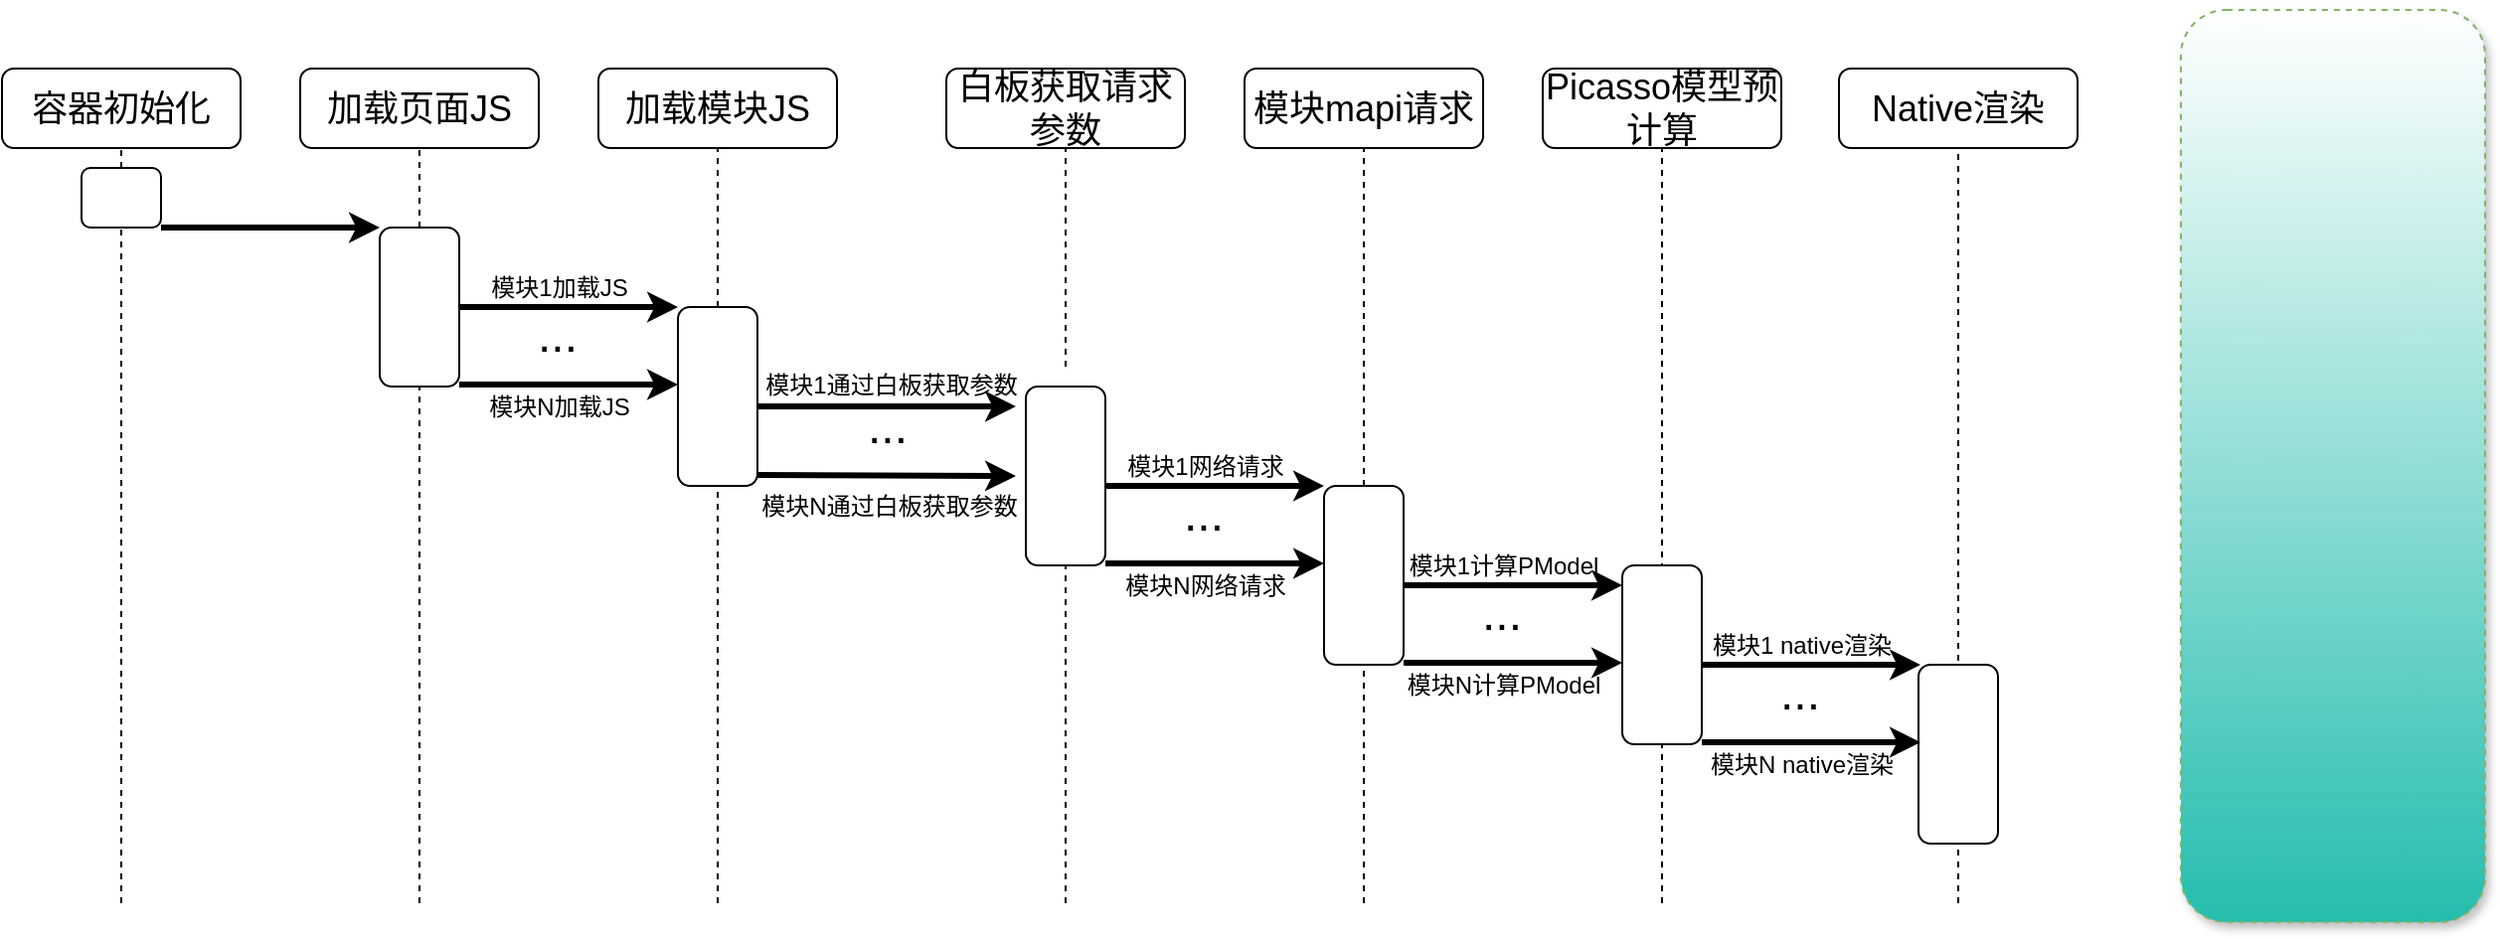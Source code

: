 <mxfile version="13.0.6" type="github" pages="26">
  <diagram id="2TPym8XuV1gSu2I8Dh2k" name="Page-1">
    <mxGraphModel dx="1256" dy="614" grid="0" gridSize="10" guides="1" tooltips="1" connect="1" arrows="1" fold="1" page="1" pageScale="1" pageWidth="3300" pageHeight="4681" math="0" shadow="0">
      <root>
        <mxCell id="0" />
        <mxCell id="1" parent="0" />
        <mxCell id="ULsWLeReD9fzzcKcY7nm-1" value="" style="rounded=1;whiteSpace=wrap;html=1;shadow=1;dashed=1;strokeColor=#82b366;fontSize=16;fillColor=#25BDAD;gradientDirection=north;gradientColor=#ffffff;" parent="1" vertex="1">
          <mxGeometry x="1209" y="213" width="153" height="459" as="geometry" />
        </mxCell>
        <mxCell id="OhiLWktRq3xstdZOkrOJ-1" value="&lt;font style=&quot;font-size: 18px&quot;&gt;容器初始化&lt;/font&gt;" style="rounded=1;whiteSpace=wrap;html=1;" parent="1" vertex="1">
          <mxGeometry x="113" y="242.5" width="120" height="40" as="geometry" />
        </mxCell>
        <mxCell id="OhiLWktRq3xstdZOkrOJ-2" value="" style="endArrow=none;dashed=1;html=1;entryX=0.5;entryY=1;entryDx=0;entryDy=0;" parent="1" source="OhiLWktRq3xstdZOkrOJ-19" target="OhiLWktRq3xstdZOkrOJ-1" edge="1">
          <mxGeometry width="50" height="50" relative="1" as="geometry">
            <mxPoint x="173" y="662.5" as="sourcePoint" />
            <mxPoint x="193" y="312.5" as="targetPoint" />
          </mxGeometry>
        </mxCell>
        <mxCell id="OhiLWktRq3xstdZOkrOJ-3" value="&lt;span style=&quot;font-size: 18px&quot;&gt;加载页面JS&lt;/span&gt;" style="rounded=1;whiteSpace=wrap;html=1;" parent="1" vertex="1">
          <mxGeometry x="263" y="242.5" width="120" height="40" as="geometry" />
        </mxCell>
        <mxCell id="OhiLWktRq3xstdZOkrOJ-4" value="" style="endArrow=none;dashed=1;html=1;entryX=0.5;entryY=1;entryDx=0;entryDy=0;" parent="1" source="OhiLWktRq3xstdZOkrOJ-21" target="OhiLWktRq3xstdZOkrOJ-3" edge="1">
          <mxGeometry width="50" height="50" relative="1" as="geometry">
            <mxPoint x="323" y="662.5" as="sourcePoint" />
            <mxPoint x="343" y="312.5" as="targetPoint" />
          </mxGeometry>
        </mxCell>
        <mxCell id="OhiLWktRq3xstdZOkrOJ-5" value="&lt;span style=&quot;font-size: 18px&quot;&gt;加载模块JS&lt;/span&gt;" style="rounded=1;whiteSpace=wrap;html=1;" parent="1" vertex="1">
          <mxGeometry x="413" y="242.5" width="120" height="40" as="geometry" />
        </mxCell>
        <mxCell id="OhiLWktRq3xstdZOkrOJ-6" value="" style="endArrow=none;dashed=1;html=1;entryX=0.5;entryY=1;entryDx=0;entryDy=0;" parent="1" source="OhiLWktRq3xstdZOkrOJ-24" target="OhiLWktRq3xstdZOkrOJ-5" edge="1">
          <mxGeometry width="50" height="50" relative="1" as="geometry">
            <mxPoint x="473" y="662.5" as="sourcePoint" />
            <mxPoint x="493" y="312.5" as="targetPoint" />
          </mxGeometry>
        </mxCell>
        <mxCell id="OhiLWktRq3xstdZOkrOJ-8" value="&lt;span style=&quot;font-size: 18px&quot;&gt;白板获取请求参数&lt;/span&gt;" style="rounded=1;whiteSpace=wrap;html=1;" parent="1" vertex="1">
          <mxGeometry x="588" y="242.5" width="120" height="40" as="geometry" />
        </mxCell>
        <mxCell id="OhiLWktRq3xstdZOkrOJ-9" value="" style="endArrow=none;dashed=1;html=1;entryX=0.5;entryY=1;entryDx=0;entryDy=0;" parent="1" target="OhiLWktRq3xstdZOkrOJ-8" edge="1">
          <mxGeometry width="50" height="50" relative="1" as="geometry">
            <mxPoint x="648" y="392.5" as="sourcePoint" />
            <mxPoint x="668" y="312.5" as="targetPoint" />
          </mxGeometry>
        </mxCell>
        <mxCell id="OhiLWktRq3xstdZOkrOJ-10" value="&lt;span style=&quot;font-size: 18px&quot;&gt;模块mapi请求&lt;/span&gt;" style="rounded=1;whiteSpace=wrap;html=1;fillColor=#FFFFFF;strokeColor=#000000;" parent="1" vertex="1">
          <mxGeometry x="738" y="242.5" width="120" height="40" as="geometry" />
        </mxCell>
        <mxCell id="OhiLWktRq3xstdZOkrOJ-11" value="" style="endArrow=none;dashed=1;html=1;entryX=0.5;entryY=1;entryDx=0;entryDy=0;" parent="1" target="OhiLWktRq3xstdZOkrOJ-10" edge="1">
          <mxGeometry width="50" height="50" relative="1" as="geometry">
            <mxPoint x="798" y="662.5" as="sourcePoint" />
            <mxPoint x="818" y="312.5" as="targetPoint" />
          </mxGeometry>
        </mxCell>
        <mxCell id="OhiLWktRq3xstdZOkrOJ-12" value="&lt;span style=&quot;font-size: 18px&quot;&gt;Picasso模型预计算&lt;/span&gt;" style="rounded=1;whiteSpace=wrap;html=1;" parent="1" vertex="1">
          <mxGeometry x="888" y="242.5" width="120" height="40" as="geometry" />
        </mxCell>
        <mxCell id="OhiLWktRq3xstdZOkrOJ-13" value="" style="endArrow=none;dashed=1;html=1;entryX=0.5;entryY=1;entryDx=0;entryDy=0;" parent="1" target="OhiLWktRq3xstdZOkrOJ-12" edge="1">
          <mxGeometry width="50" height="50" relative="1" as="geometry">
            <mxPoint x="948" y="512.5" as="sourcePoint" />
            <mxPoint x="968" y="312.5" as="targetPoint" />
          </mxGeometry>
        </mxCell>
        <mxCell id="OhiLWktRq3xstdZOkrOJ-14" value="&lt;span style=&quot;font-size: 18px&quot;&gt;Native渲染&lt;/span&gt;" style="rounded=1;whiteSpace=wrap;html=1;" parent="1" vertex="1">
          <mxGeometry x="1037" y="242.5" width="120" height="40" as="geometry" />
        </mxCell>
        <mxCell id="OhiLWktRq3xstdZOkrOJ-15" value="" style="endArrow=none;dashed=1;html=1;entryX=0.5;entryY=1;entryDx=0;entryDy=0;" parent="1" target="OhiLWktRq3xstdZOkrOJ-14" edge="1">
          <mxGeometry width="50" height="50" relative="1" as="geometry">
            <mxPoint x="1097" y="552.5" as="sourcePoint" />
            <mxPoint x="1117" y="312.5" as="targetPoint" />
          </mxGeometry>
        </mxCell>
        <mxCell id="OhiLWktRq3xstdZOkrOJ-19" value="" style="rounded=1;whiteSpace=wrap;html=1;" parent="1" vertex="1">
          <mxGeometry x="153" y="292.5" width="40" height="30" as="geometry" />
        </mxCell>
        <mxCell id="OhiLWktRq3xstdZOkrOJ-20" value="" style="endArrow=none;dashed=1;html=1;entryX=0.5;entryY=1;entryDx=0;entryDy=0;" parent="1" target="OhiLWktRq3xstdZOkrOJ-19" edge="1">
          <mxGeometry width="50" height="50" relative="1" as="geometry">
            <mxPoint x="173" y="662.5" as="sourcePoint" />
            <mxPoint x="173" y="282.5" as="targetPoint" />
          </mxGeometry>
        </mxCell>
        <mxCell id="OhiLWktRq3xstdZOkrOJ-21" value="" style="rounded=1;whiteSpace=wrap;html=1;" parent="1" vertex="1">
          <mxGeometry x="303" y="322.5" width="40" height="80" as="geometry" />
        </mxCell>
        <mxCell id="OhiLWktRq3xstdZOkrOJ-22" value="" style="endArrow=none;dashed=1;html=1;entryX=0.5;entryY=1;entryDx=0;entryDy=0;" parent="1" target="OhiLWktRq3xstdZOkrOJ-21" edge="1">
          <mxGeometry width="50" height="50" relative="1" as="geometry">
            <mxPoint x="323" y="662.5" as="sourcePoint" />
            <mxPoint x="323" y="282.5" as="targetPoint" />
          </mxGeometry>
        </mxCell>
        <mxCell id="OhiLWktRq3xstdZOkrOJ-24" value="" style="rounded=1;whiteSpace=wrap;html=1;" parent="1" vertex="1">
          <mxGeometry x="453" y="362.5" width="40" height="90" as="geometry" />
        </mxCell>
        <mxCell id="OhiLWktRq3xstdZOkrOJ-25" value="" style="endArrow=none;dashed=1;html=1;entryX=0.5;entryY=1;entryDx=0;entryDy=0;" parent="1" target="OhiLWktRq3xstdZOkrOJ-24" edge="1">
          <mxGeometry width="50" height="50" relative="1" as="geometry">
            <mxPoint x="473" y="662.5" as="sourcePoint" />
            <mxPoint x="473" y="282.5" as="targetPoint" />
          </mxGeometry>
        </mxCell>
        <mxCell id="OhiLWktRq3xstdZOkrOJ-29" value="" style="endArrow=none;dashed=1;html=1;entryX=0.5;entryY=1;entryDx=0;entryDy=0;" parent="1" edge="1">
          <mxGeometry width="50" height="50" relative="1" as="geometry">
            <mxPoint x="948" y="662.5" as="sourcePoint" />
            <mxPoint x="948" y="572.5" as="targetPoint" />
          </mxGeometry>
        </mxCell>
        <mxCell id="OhiLWktRq3xstdZOkrOJ-31" value="" style="endArrow=none;dashed=1;html=1;entryX=0.5;entryY=1;entryDx=0;entryDy=0;" parent="1" edge="1">
          <mxGeometry width="50" height="50" relative="1" as="geometry">
            <mxPoint x="1097" y="662.5" as="sourcePoint" />
            <mxPoint x="1097" y="612.5" as="targetPoint" />
          </mxGeometry>
        </mxCell>
        <mxCell id="OhiLWktRq3xstdZOkrOJ-32" value="" style="endArrow=none;dashed=1;html=1;entryX=0.5;entryY=1;entryDx=0;entryDy=0;" parent="1" edge="1">
          <mxGeometry width="50" height="50" relative="1" as="geometry">
            <mxPoint x="648" y="662.5" as="sourcePoint" />
            <mxPoint x="648" y="482.5" as="targetPoint" />
          </mxGeometry>
        </mxCell>
        <mxCell id="OhiLWktRq3xstdZOkrOJ-33" value="" style="rounded=1;whiteSpace=wrap;html=1;" parent="1" vertex="1">
          <mxGeometry x="628" y="402.5" width="40" height="90" as="geometry" />
        </mxCell>
        <mxCell id="OhiLWktRq3xstdZOkrOJ-34" value="" style="rounded=1;whiteSpace=wrap;html=1;" parent="1" vertex="1">
          <mxGeometry x="778" y="452.5" width="40" height="90" as="geometry" />
        </mxCell>
        <mxCell id="OhiLWktRq3xstdZOkrOJ-35" value="" style="rounded=1;whiteSpace=wrap;html=1;" parent="1" vertex="1">
          <mxGeometry x="928" y="492.5" width="40" height="90" as="geometry" />
        </mxCell>
        <mxCell id="OhiLWktRq3xstdZOkrOJ-36" value="" style="rounded=1;whiteSpace=wrap;html=1;" parent="1" vertex="1">
          <mxGeometry x="1077" y="542.5" width="40" height="90" as="geometry" />
        </mxCell>
        <mxCell id="OhiLWktRq3xstdZOkrOJ-40" value="" style="endArrow=classic;html=1;entryX=0;entryY=0;entryDx=0;entryDy=0;strokeWidth=3;" parent="1" target="OhiLWktRq3xstdZOkrOJ-21" edge="1">
          <mxGeometry width="50" height="50" relative="1" as="geometry">
            <mxPoint x="193" y="322.5" as="sourcePoint" />
            <mxPoint x="243" y="272.5" as="targetPoint" />
          </mxGeometry>
        </mxCell>
        <mxCell id="OhiLWktRq3xstdZOkrOJ-42" value="" style="endArrow=classic;html=1;entryX=0;entryY=0;entryDx=0;entryDy=0;strokeWidth=3;" parent="1" edge="1">
          <mxGeometry width="50" height="50" relative="1" as="geometry">
            <mxPoint x="343" y="362.5" as="sourcePoint" />
            <mxPoint x="453" y="362.5" as="targetPoint" />
          </mxGeometry>
        </mxCell>
        <mxCell id="OhiLWktRq3xstdZOkrOJ-43" value="" style="endArrow=classic;html=1;entryX=0;entryY=0;entryDx=0;entryDy=0;strokeWidth=3;" parent="1" edge="1">
          <mxGeometry width="50" height="50" relative="1" as="geometry">
            <mxPoint x="343" y="401.5" as="sourcePoint" />
            <mxPoint x="453" y="401.5" as="targetPoint" />
          </mxGeometry>
        </mxCell>
        <mxCell id="OhiLWktRq3xstdZOkrOJ-44" value="模块1加载JS" style="text;html=1;align=center;verticalAlign=middle;resizable=0;points=[];;autosize=1;" parent="1" vertex="1">
          <mxGeometry x="353" y="342.5" width="80" height="20" as="geometry" />
        </mxCell>
        <mxCell id="OhiLWktRq3xstdZOkrOJ-45" value="模块N加载JS" style="text;html=1;align=center;verticalAlign=middle;resizable=0;points=[];;autosize=1;" parent="1" vertex="1">
          <mxGeometry x="348" y="402.5" width="90" height="20" as="geometry" />
        </mxCell>
        <mxCell id="OhiLWktRq3xstdZOkrOJ-46" value="&lt;font style=&quot;font-size: 24px&quot;&gt;...&lt;/font&gt;" style="text;html=1;align=center;verticalAlign=middle;resizable=0;points=[];;autosize=1;" parent="1" vertex="1">
          <mxGeometry x="372" y="366.5" width="40" height="20" as="geometry" />
        </mxCell>
        <mxCell id="OhiLWktRq3xstdZOkrOJ-47" value="" style="endArrow=classic;html=1;strokeWidth=3;" parent="1" edge="1">
          <mxGeometry width="50" height="50" relative="1" as="geometry">
            <mxPoint x="493" y="412.5" as="sourcePoint" />
            <mxPoint x="623" y="412.5" as="targetPoint" />
          </mxGeometry>
        </mxCell>
        <mxCell id="OhiLWktRq3xstdZOkrOJ-48" value="" style="endArrow=classic;html=1;strokeWidth=3;" parent="1" edge="1">
          <mxGeometry width="50" height="50" relative="1" as="geometry">
            <mxPoint x="493" y="447" as="sourcePoint" />
            <mxPoint x="623" y="447.5" as="targetPoint" />
          </mxGeometry>
        </mxCell>
        <mxCell id="OhiLWktRq3xstdZOkrOJ-49" value="模块1通过白板获取参数" style="text;html=1;align=center;verticalAlign=middle;resizable=0;points=[];;autosize=1;" parent="1" vertex="1">
          <mxGeometry x="490" y="391.5" width="140" height="20" as="geometry" />
        </mxCell>
        <mxCell id="OhiLWktRq3xstdZOkrOJ-50" value="模块N通过白板获取参数" style="text;html=1;align=center;verticalAlign=middle;resizable=0;points=[];;autosize=1;" parent="1" vertex="1">
          <mxGeometry x="489" y="452.5" width="140" height="20" as="geometry" />
        </mxCell>
        <mxCell id="OhiLWktRq3xstdZOkrOJ-51" value="&lt;font style=&quot;font-size: 24px&quot;&gt;...&lt;/font&gt;" style="text;html=1;align=center;verticalAlign=middle;resizable=0;points=[];;autosize=1;" parent="1" vertex="1">
          <mxGeometry x="538" y="412.5" width="40" height="20" as="geometry" />
        </mxCell>
        <mxCell id="OhiLWktRq3xstdZOkrOJ-52" value="" style="endArrow=classic;html=1;entryX=0;entryY=0;entryDx=0;entryDy=0;strokeWidth=3;" parent="1" edge="1">
          <mxGeometry width="50" height="50" relative="1" as="geometry">
            <mxPoint x="668" y="452.5" as="sourcePoint" />
            <mxPoint x="778" y="452.5" as="targetPoint" />
          </mxGeometry>
        </mxCell>
        <mxCell id="OhiLWktRq3xstdZOkrOJ-53" value="" style="endArrow=classic;html=1;entryX=0;entryY=0;entryDx=0;entryDy=0;strokeWidth=3;" parent="1" edge="1">
          <mxGeometry width="50" height="50" relative="1" as="geometry">
            <mxPoint x="668" y="491.5" as="sourcePoint" />
            <mxPoint x="778" y="491.5" as="targetPoint" />
          </mxGeometry>
        </mxCell>
        <mxCell id="OhiLWktRq3xstdZOkrOJ-54" value="模块1网络请求" style="text;html=1;align=center;verticalAlign=middle;resizable=0;points=[];;autosize=1;" parent="1" vertex="1">
          <mxGeometry x="673" y="432.5" width="90" height="20" as="geometry" />
        </mxCell>
        <mxCell id="OhiLWktRq3xstdZOkrOJ-55" value="模块N网络请求" style="text;html=1;align=center;verticalAlign=middle;resizable=0;points=[];;autosize=1;" parent="1" vertex="1">
          <mxGeometry x="668" y="492.5" width="100" height="20" as="geometry" />
        </mxCell>
        <mxCell id="OhiLWktRq3xstdZOkrOJ-56" value="&lt;font style=&quot;font-size: 24px&quot;&gt;...&lt;/font&gt;" style="text;html=1;align=center;verticalAlign=middle;resizable=0;points=[];;autosize=1;" parent="1" vertex="1">
          <mxGeometry x="697" y="456.5" width="40" height="20" as="geometry" />
        </mxCell>
        <mxCell id="OhiLWktRq3xstdZOkrOJ-57" value="" style="endArrow=classic;html=1;entryX=0;entryY=0;entryDx=0;entryDy=0;strokeWidth=3;" parent="1" edge="1">
          <mxGeometry width="50" height="50" relative="1" as="geometry">
            <mxPoint x="818" y="502.5" as="sourcePoint" />
            <mxPoint x="928" y="502.5" as="targetPoint" />
          </mxGeometry>
        </mxCell>
        <mxCell id="OhiLWktRq3xstdZOkrOJ-58" value="" style="endArrow=classic;html=1;entryX=0;entryY=0;entryDx=0;entryDy=0;strokeWidth=3;" parent="1" edge="1">
          <mxGeometry width="50" height="50" relative="1" as="geometry">
            <mxPoint x="818" y="541.5" as="sourcePoint" />
            <mxPoint x="928" y="541.5" as="targetPoint" />
          </mxGeometry>
        </mxCell>
        <mxCell id="OhiLWktRq3xstdZOkrOJ-59" value="模块1计算PModel" style="text;html=1;align=center;verticalAlign=middle;resizable=0;points=[];;autosize=1;" parent="1" vertex="1">
          <mxGeometry x="813" y="482.5" width="110" height="20" as="geometry" />
        </mxCell>
        <mxCell id="OhiLWktRq3xstdZOkrOJ-60" value="模块N计算PModel" style="text;html=1;align=center;verticalAlign=middle;resizable=0;points=[];;autosize=1;" parent="1" vertex="1">
          <mxGeometry x="813" y="542.5" width="110" height="20" as="geometry" />
        </mxCell>
        <mxCell id="OhiLWktRq3xstdZOkrOJ-61" value="&lt;font style=&quot;font-size: 24px&quot;&gt;...&lt;/font&gt;" style="text;html=1;align=center;verticalAlign=middle;resizable=0;points=[];;autosize=1;" parent="1" vertex="1">
          <mxGeometry x="847" y="506.5" width="40" height="20" as="geometry" />
        </mxCell>
        <mxCell id="OhiLWktRq3xstdZOkrOJ-62" value="" style="endArrow=classic;html=1;entryX=0;entryY=0;entryDx=0;entryDy=0;strokeWidth=3;" parent="1" edge="1">
          <mxGeometry width="50" height="50" relative="1" as="geometry">
            <mxPoint x="968" y="542.5" as="sourcePoint" />
            <mxPoint x="1078" y="542.5" as="targetPoint" />
          </mxGeometry>
        </mxCell>
        <mxCell id="OhiLWktRq3xstdZOkrOJ-63" value="" style="endArrow=classic;html=1;entryX=0;entryY=0;entryDx=0;entryDy=0;strokeWidth=3;" parent="1" edge="1">
          <mxGeometry width="50" height="50" relative="1" as="geometry">
            <mxPoint x="968" y="581.5" as="sourcePoint" />
            <mxPoint x="1078" y="581.5" as="targetPoint" />
          </mxGeometry>
        </mxCell>
        <mxCell id="OhiLWktRq3xstdZOkrOJ-64" value="模块1 native渲染" style="text;html=1;align=center;verticalAlign=middle;resizable=0;points=[];;autosize=1;" parent="1" vertex="1">
          <mxGeometry x="963" y="522.5" width="110" height="20" as="geometry" />
        </mxCell>
        <mxCell id="OhiLWktRq3xstdZOkrOJ-65" value="模块N native渲染" style="text;html=1;align=center;verticalAlign=middle;resizable=0;points=[];;autosize=1;" parent="1" vertex="1">
          <mxGeometry x="963" y="582.5" width="110" height="20" as="geometry" />
        </mxCell>
        <mxCell id="OhiLWktRq3xstdZOkrOJ-66" value="&lt;font style=&quot;font-size: 24px&quot;&gt;...&lt;/font&gt;" style="text;html=1;align=center;verticalAlign=middle;resizable=0;points=[];;autosize=1;" parent="1" vertex="1">
          <mxGeometry x="997" y="546.5" width="40" height="20" as="geometry" />
        </mxCell>
      </root>
    </mxGraphModel>
  </diagram>
  <diagram id="vgpzR9ODbufiho0pQKTO" name="Page-18">
    
    <mxGraphModel dx="1524" dy="794" grid="0" gridSize="10" guides="1" tooltips="1" connect="1" arrows="1" fold="1" page="1" pageScale="1" pageWidth="3300" pageHeight="4681" math="0" shadow="0">
      
      <root>
        
        <mxCell id="zWbqhcW5sGZe8wFfsdd_-0" />
        
        <mxCell id="zWbqhcW5sGZe8wFfsdd_-1" parent="zWbqhcW5sGZe8wFfsdd_-0" />
        
        <mxCell id="5vlZCnWNzNPgRzt71mZM-0" value="" style="rounded=1;whiteSpace=wrap;html=1;shadow=1;dashed=1;strokeColor=#82b366;fontSize=16;fillColor=#25BDAD;gradientDirection=north;gradientColor=#ffffff;" parent="zWbqhcW5sGZe8wFfsdd_-1" vertex="1">
          
          <mxGeometry x="573.5" y="350" width="306.5" height="459" as="geometry" />
          
        </mxCell>
        
        <mxCell id="5vlZCnWNzNPgRzt71mZM-1" value="&lt;font style=&quot;font-size: 18px&quot;&gt;容器初始化&lt;/font&gt;" style="rounded=1;whiteSpace=wrap;html=1;" parent="zWbqhcW5sGZe8wFfsdd_-1" vertex="1">
          
          <mxGeometry x="440" y="374.5" width="120" height="40" as="geometry" />
          
        </mxCell>
        
        <mxCell id="5vlZCnWNzNPgRzt71mZM-2" value="" style="endArrow=none;dashed=1;html=1;entryX=0.5;entryY=1;entryDx=0;entryDy=0;" parent="zWbqhcW5sGZe8wFfsdd_-1" source="5vlZCnWNzNPgRzt71mZM-15" target="5vlZCnWNzNPgRzt71mZM-1" edge="1">
          
          <mxGeometry width="50" height="50" relative="1" as="geometry">
            
            <mxPoint x="500" y="794.5" as="sourcePoint" />
            
            <mxPoint x="520" y="444.5" as="targetPoint" />
            
          </mxGeometry>
          
        </mxCell>
        
        <mxCell id="5vlZCnWNzNPgRzt71mZM-3" value="&lt;span style=&quot;font-size: 18px&quot;&gt;加载页面JS&lt;/span&gt;" style="rounded=1;whiteSpace=wrap;html=1;" parent="zWbqhcW5sGZe8wFfsdd_-1" vertex="1">
          
          <mxGeometry x="590" y="374.5" width="120" height="40" as="geometry" />
          
        </mxCell>
        
        <mxCell id="5vlZCnWNzNPgRzt71mZM-4" value="" style="endArrow=none;dashed=1;html=1;entryX=0.5;entryY=1;entryDx=0;entryDy=0;" parent="zWbqhcW5sGZe8wFfsdd_-1" source="5vlZCnWNzNPgRzt71mZM-17" target="5vlZCnWNzNPgRzt71mZM-3" edge="1">
          
          <mxGeometry width="50" height="50" relative="1" as="geometry">
            
            <mxPoint x="650" y="794.5" as="sourcePoint" />
            
            <mxPoint x="670" y="444.5" as="targetPoint" />
            
          </mxGeometry>
          
        </mxCell>
        
        <mxCell id="5vlZCnWNzNPgRzt71mZM-5" value="&lt;span style=&quot;font-size: 18px&quot;&gt;加载模块JS&lt;/span&gt;" style="rounded=1;whiteSpace=wrap;html=1;" parent="zWbqhcW5sGZe8wFfsdd_-1" vertex="1">
          
          <mxGeometry x="740" y="374.5" width="120" height="40" as="geometry" />
          
        </mxCell>
        
        <mxCell id="5vlZCnWNzNPgRzt71mZM-6" value="" style="endArrow=none;dashed=1;html=1;entryX=0.5;entryY=1;entryDx=0;entryDy=0;" parent="zWbqhcW5sGZe8wFfsdd_-1" source="5vlZCnWNzNPgRzt71mZM-19" target="5vlZCnWNzNPgRzt71mZM-5" edge="1">
          
          <mxGeometry width="50" height="50" relative="1" as="geometry">
            
            <mxPoint x="800" y="794.5" as="sourcePoint" />
            
            <mxPoint x="820" y="444.5" as="targetPoint" />
            
          </mxGeometry>
          
        </mxCell>
        
        <mxCell id="5vlZCnWNzNPgRzt71mZM-7" value="&lt;span style=&quot;font-size: 18px&quot;&gt;白板获取请求参数&lt;/span&gt;" style="rounded=1;whiteSpace=wrap;html=1;" parent="zWbqhcW5sGZe8wFfsdd_-1" vertex="1">
          
          <mxGeometry x="915" y="374.5" width="120" height="40" as="geometry" />
          
        </mxCell>
        
        <mxCell id="5vlZCnWNzNPgRzt71mZM-8" value="" style="endArrow=none;dashed=1;html=1;entryX=0.5;entryY=1;entryDx=0;entryDy=0;" parent="zWbqhcW5sGZe8wFfsdd_-1" target="5vlZCnWNzNPgRzt71mZM-7" edge="1">
          
          <mxGeometry width="50" height="50" relative="1" as="geometry">
            
            <mxPoint x="975" y="524.5" as="sourcePoint" />
            
            <mxPoint x="995" y="444.5" as="targetPoint" />
            
          </mxGeometry>
          
        </mxCell>
        
        <mxCell id="5vlZCnWNzNPgRzt71mZM-9" value="&lt;span style=&quot;font-size: 18px&quot;&gt;模块mapi请求&lt;/span&gt;" style="rounded=1;whiteSpace=wrap;html=1;fillColor=#FFFFFF;strokeColor=#82b366;" parent="zWbqhcW5sGZe8wFfsdd_-1" vertex="1">
          
          <mxGeometry x="1065" y="374.5" width="120" height="40" as="geometry" />
          
        </mxCell>
        
        <mxCell id="5vlZCnWNzNPgRzt71mZM-10" value="" style="endArrow=none;dashed=1;html=1;entryX=0.5;entryY=1;entryDx=0;entryDy=0;" parent="zWbqhcW5sGZe8wFfsdd_-1" target="5vlZCnWNzNPgRzt71mZM-9" edge="1">
          
          <mxGeometry width="50" height="50" relative="1" as="geometry">
            
            <mxPoint x="1125" y="794.5" as="sourcePoint" />
            
            <mxPoint x="1145" y="444.5" as="targetPoint" />
            
          </mxGeometry>
          
        </mxCell>
        
        <mxCell id="5vlZCnWNzNPgRzt71mZM-11" value="&lt;span style=&quot;font-size: 18px&quot;&gt;Picasso模型预计算&lt;/span&gt;" style="rounded=1;whiteSpace=wrap;html=1;" parent="zWbqhcW5sGZe8wFfsdd_-1" vertex="1">
          
          <mxGeometry x="1215" y="374.5" width="120" height="40" as="geometry" />
          
        </mxCell>
        
        <mxCell id="5vlZCnWNzNPgRzt71mZM-12" value="" style="endArrow=none;dashed=1;html=1;entryX=0.5;entryY=1;entryDx=0;entryDy=0;" parent="zWbqhcW5sGZe8wFfsdd_-1" target="5vlZCnWNzNPgRzt71mZM-11" edge="1">
          
          <mxGeometry width="50" height="50" relative="1" as="geometry">
            
            <mxPoint x="1275" y="644.5" as="sourcePoint" />
            
            <mxPoint x="1295" y="444.5" as="targetPoint" />
            
          </mxGeometry>
          
        </mxCell>
        
        <mxCell id="5vlZCnWNzNPgRzt71mZM-13" value="&lt;span style=&quot;font-size: 18px&quot;&gt;Native渲染&lt;/span&gt;" style="rounded=1;whiteSpace=wrap;html=1;" parent="zWbqhcW5sGZe8wFfsdd_-1" vertex="1">
          
          <mxGeometry x="1364" y="374.5" width="120" height="40" as="geometry" />
          
        </mxCell>
        
        <mxCell id="5vlZCnWNzNPgRzt71mZM-14" value="" style="endArrow=none;dashed=1;html=1;entryX=0.5;entryY=1;entryDx=0;entryDy=0;" parent="zWbqhcW5sGZe8wFfsdd_-1" target="5vlZCnWNzNPgRzt71mZM-13" edge="1">
          
          <mxGeometry width="50" height="50" relative="1" as="geometry">
            
            <mxPoint x="1424" y="684.5" as="sourcePoint" />
            
            <mxPoint x="1444" y="444.5" as="targetPoint" />
            
          </mxGeometry>
          
        </mxCell>
        
        <mxCell id="5vlZCnWNzNPgRzt71mZM-15" value="" style="rounded=1;whiteSpace=wrap;html=1;" parent="zWbqhcW5sGZe8wFfsdd_-1" vertex="1">
          
          <mxGeometry x="480" y="424.5" width="40" height="30" as="geometry" />
          
        </mxCell>
        
        <mxCell id="5vlZCnWNzNPgRzt71mZM-16" value="" style="endArrow=none;dashed=1;html=1;entryX=0.5;entryY=1;entryDx=0;entryDy=0;" parent="zWbqhcW5sGZe8wFfsdd_-1" target="5vlZCnWNzNPgRzt71mZM-15" edge="1">
          
          <mxGeometry width="50" height="50" relative="1" as="geometry">
            
            <mxPoint x="500" y="794.5" as="sourcePoint" />
            
            <mxPoint x="500" y="414.5" as="targetPoint" />
            
          </mxGeometry>
          
        </mxCell>
        
        <mxCell id="5vlZCnWNzNPgRzt71mZM-17" value="" style="rounded=1;whiteSpace=wrap;html=1;" parent="zWbqhcW5sGZe8wFfsdd_-1" vertex="1">
          
          <mxGeometry x="630" y="454.5" width="40" height="80" as="geometry" />
          
        </mxCell>
        
        <mxCell id="5vlZCnWNzNPgRzt71mZM-18" value="" style="endArrow=none;dashed=1;html=1;entryX=0.5;entryY=1;entryDx=0;entryDy=0;" parent="zWbqhcW5sGZe8wFfsdd_-1" target="5vlZCnWNzNPgRzt71mZM-17" edge="1">
          
          <mxGeometry width="50" height="50" relative="1" as="geometry">
            
            <mxPoint x="650" y="794.5" as="sourcePoint" />
            
            <mxPoint x="650" y="414.5" as="targetPoint" />
            
          </mxGeometry>
          
        </mxCell>
        
        <mxCell id="5vlZCnWNzNPgRzt71mZM-19" value="" style="rounded=1;whiteSpace=wrap;html=1;" parent="zWbqhcW5sGZe8wFfsdd_-1" vertex="1">
          
          <mxGeometry x="780" y="494.5" width="40" height="90" as="geometry" />
          
        </mxCell>
        
        <mxCell id="5vlZCnWNzNPgRzt71mZM-20" value="" style="endArrow=none;dashed=1;html=1;entryX=0.5;entryY=1;entryDx=0;entryDy=0;" parent="zWbqhcW5sGZe8wFfsdd_-1" target="5vlZCnWNzNPgRzt71mZM-19" edge="1">
          
          <mxGeometry width="50" height="50" relative="1" as="geometry">
            
            <mxPoint x="800" y="794.5" as="sourcePoint" />
            
            <mxPoint x="800" y="414.5" as="targetPoint" />
            
          </mxGeometry>
          
        </mxCell>
        
        <mxCell id="5vlZCnWNzNPgRzt71mZM-21" value="" style="endArrow=none;dashed=1;html=1;entryX=0.5;entryY=1;entryDx=0;entryDy=0;" parent="zWbqhcW5sGZe8wFfsdd_-1" edge="1">
          
          <mxGeometry width="50" height="50" relative="1" as="geometry">
            
            <mxPoint x="1275" y="794.5" as="sourcePoint" />
            
            <mxPoint x="1275" y="704.5" as="targetPoint" />
            
          </mxGeometry>
          
        </mxCell>
        
        <mxCell id="5vlZCnWNzNPgRzt71mZM-22" value="" style="endArrow=none;dashed=1;html=1;entryX=0.5;entryY=1;entryDx=0;entryDy=0;" parent="zWbqhcW5sGZe8wFfsdd_-1" edge="1">
          
          <mxGeometry width="50" height="50" relative="1" as="geometry">
            
            <mxPoint x="1424" y="794.5" as="sourcePoint" />
            
            <mxPoint x="1424" y="744.5" as="targetPoint" />
            
          </mxGeometry>
          
        </mxCell>
        
        <mxCell id="5vlZCnWNzNPgRzt71mZM-23" value="" style="endArrow=none;dashed=1;html=1;entryX=0.5;entryY=1;entryDx=0;entryDy=0;" parent="zWbqhcW5sGZe8wFfsdd_-1" edge="1">
          
          <mxGeometry width="50" height="50" relative="1" as="geometry">
            
            <mxPoint x="975" y="794.5" as="sourcePoint" />
            
            <mxPoint x="975" y="614.5" as="targetPoint" />
            
          </mxGeometry>
          
        </mxCell>
        
        <mxCell id="5vlZCnWNzNPgRzt71mZM-24" value="" style="rounded=1;whiteSpace=wrap;html=1;" parent="zWbqhcW5sGZe8wFfsdd_-1" vertex="1">
          
          <mxGeometry x="955" y="534.5" width="40" height="90" as="geometry" />
          
        </mxCell>
        
        <mxCell id="5vlZCnWNzNPgRzt71mZM-25" value="" style="rounded=1;whiteSpace=wrap;html=1;" parent="zWbqhcW5sGZe8wFfsdd_-1" vertex="1">
          
          <mxGeometry x="1105" y="584.5" width="40" height="90" as="geometry" />
          
        </mxCell>
        
        <mxCell id="5vlZCnWNzNPgRzt71mZM-26" value="" style="rounded=1;whiteSpace=wrap;html=1;" parent="zWbqhcW5sGZe8wFfsdd_-1" vertex="1">
          
          <mxGeometry x="1255" y="624.5" width="40" height="90" as="geometry" />
          
        </mxCell>
        
        <mxCell id="5vlZCnWNzNPgRzt71mZM-27" value="" style="rounded=1;whiteSpace=wrap;html=1;" parent="zWbqhcW5sGZe8wFfsdd_-1" vertex="1">
          
          <mxGeometry x="1404" y="674.5" width="40" height="90" as="geometry" />
          
        </mxCell>
        
        <mxCell id="5vlZCnWNzNPgRzt71mZM-28" value="" style="endArrow=classic;html=1;entryX=0;entryY=0;entryDx=0;entryDy=0;strokeWidth=3;" parent="zWbqhcW5sGZe8wFfsdd_-1" target="5vlZCnWNzNPgRzt71mZM-17" edge="1">
          
          <mxGeometry width="50" height="50" relative="1" as="geometry">
            
            <mxPoint x="520" y="454.5" as="sourcePoint" />
            
            <mxPoint x="570" y="404.5" as="targetPoint" />
            
          </mxGeometry>
          
        </mxCell>
        
        <mxCell id="5vlZCnWNzNPgRzt71mZM-29" value="" style="endArrow=classic;html=1;entryX=0;entryY=0;entryDx=0;entryDy=0;strokeWidth=3;" parent="zWbqhcW5sGZe8wFfsdd_-1" edge="1">
          
          <mxGeometry width="50" height="50" relative="1" as="geometry">
            
            <mxPoint x="670" y="494.5" as="sourcePoint" />
            
            <mxPoint x="780" y="494.5" as="targetPoint" />
            
          </mxGeometry>
          
        </mxCell>
        
        <mxCell id="5vlZCnWNzNPgRzt71mZM-30" value="" style="endArrow=classic;html=1;entryX=0;entryY=0;entryDx=0;entryDy=0;strokeWidth=3;" parent="zWbqhcW5sGZe8wFfsdd_-1" edge="1">
          
          <mxGeometry width="50" height="50" relative="1" as="geometry">
            
            <mxPoint x="670" y="533.5" as="sourcePoint" />
            
            <mxPoint x="780" y="533.5" as="targetPoint" />
            
          </mxGeometry>
          
        </mxCell>
        
        <mxCell id="5vlZCnWNzNPgRzt71mZM-31" value="模块1加载JS" style="text;html=1;align=center;verticalAlign=middle;resizable=0;points=[];;autosize=1;" parent="zWbqhcW5sGZe8wFfsdd_-1" vertex="1">
          
          <mxGeometry x="680" y="474.5" width="80" height="20" as="geometry" />
          
        </mxCell>
        
        <mxCell id="5vlZCnWNzNPgRzt71mZM-32" value="模块N加载JS" style="text;html=1;align=center;verticalAlign=middle;resizable=0;points=[];;autosize=1;" parent="zWbqhcW5sGZe8wFfsdd_-1" vertex="1">
          
          <mxGeometry x="675" y="534.5" width="90" height="20" as="geometry" />
          
        </mxCell>
        
        <mxCell id="5vlZCnWNzNPgRzt71mZM-33" value="&lt;font style=&quot;font-size: 24px&quot;&gt;...&lt;/font&gt;" style="text;html=1;align=center;verticalAlign=middle;resizable=0;points=[];;autosize=1;" parent="zWbqhcW5sGZe8wFfsdd_-1" vertex="1">
          
          <mxGeometry x="699" y="498.5" width="40" height="20" as="geometry" />
          
        </mxCell>
        
        <mxCell id="5vlZCnWNzNPgRzt71mZM-34" value="" style="endArrow=classic;html=1;strokeWidth=3;" parent="zWbqhcW5sGZe8wFfsdd_-1" edge="1">
          
          <mxGeometry width="50" height="50" relative="1" as="geometry">
            
            <mxPoint x="820" y="544.5" as="sourcePoint" />
            
            <mxPoint x="950" y="544.5" as="targetPoint" />
            
          </mxGeometry>
          
        </mxCell>
        
        <mxCell id="5vlZCnWNzNPgRzt71mZM-35" value="" style="endArrow=classic;html=1;strokeWidth=3;" parent="zWbqhcW5sGZe8wFfsdd_-1" edge="1">
          
          <mxGeometry width="50" height="50" relative="1" as="geometry">
            
            <mxPoint x="820" y="579" as="sourcePoint" />
            
            <mxPoint x="950" y="579.5" as="targetPoint" />
            
          </mxGeometry>
          
        </mxCell>
        
        <mxCell id="5vlZCnWNzNPgRzt71mZM-36" value="模块1通过白板获取参数" style="text;html=1;align=center;verticalAlign=middle;resizable=0;points=[];;autosize=1;" parent="zWbqhcW5sGZe8wFfsdd_-1" vertex="1">
          
          <mxGeometry x="817" y="523.5" width="140" height="20" as="geometry" />
          
        </mxCell>
        
        <mxCell id="5vlZCnWNzNPgRzt71mZM-37" value="模块N通过白板获取参数" style="text;html=1;align=center;verticalAlign=middle;resizable=0;points=[];;autosize=1;" parent="zWbqhcW5sGZe8wFfsdd_-1" vertex="1">
          
          <mxGeometry x="816" y="584.5" width="140" height="20" as="geometry" />
          
        </mxCell>
        
        <mxCell id="5vlZCnWNzNPgRzt71mZM-38" value="&lt;font style=&quot;font-size: 24px&quot;&gt;...&lt;/font&gt;" style="text;html=1;align=center;verticalAlign=middle;resizable=0;points=[];;autosize=1;" parent="zWbqhcW5sGZe8wFfsdd_-1" vertex="1">
          
          <mxGeometry x="865" y="544.5" width="40" height="20" as="geometry" />
          
        </mxCell>
        
        <mxCell id="5vlZCnWNzNPgRzt71mZM-39" value="" style="endArrow=classic;html=1;entryX=0;entryY=0;entryDx=0;entryDy=0;strokeWidth=3;" parent="zWbqhcW5sGZe8wFfsdd_-1" edge="1">
          
          <mxGeometry width="50" height="50" relative="1" as="geometry">
            
            <mxPoint x="995" y="584.5" as="sourcePoint" />
            
            <mxPoint x="1105" y="584.5" as="targetPoint" />
            
          </mxGeometry>
          
        </mxCell>
        
        <mxCell id="5vlZCnWNzNPgRzt71mZM-40" value="" style="endArrow=classic;html=1;entryX=0;entryY=0;entryDx=0;entryDy=0;strokeWidth=3;" parent="zWbqhcW5sGZe8wFfsdd_-1" edge="1">
          
          <mxGeometry width="50" height="50" relative="1" as="geometry">
            
            <mxPoint x="995" y="623.5" as="sourcePoint" />
            
            <mxPoint x="1105" y="623.5" as="targetPoint" />
            
          </mxGeometry>
          
        </mxCell>
        
        <mxCell id="5vlZCnWNzNPgRzt71mZM-41" value="模块1网络请求" style="text;html=1;align=center;verticalAlign=middle;resizable=0;points=[];;autosize=1;" parent="zWbqhcW5sGZe8wFfsdd_-1" vertex="1">
          
          <mxGeometry x="1000" y="564.5" width="90" height="20" as="geometry" />
          
        </mxCell>
        
        <mxCell id="5vlZCnWNzNPgRzt71mZM-42" value="模块N网络请求" style="text;html=1;align=center;verticalAlign=middle;resizable=0;points=[];;autosize=1;" parent="zWbqhcW5sGZe8wFfsdd_-1" vertex="1">
          
          <mxGeometry x="995" y="624.5" width="100" height="20" as="geometry" />
          
        </mxCell>
        
        <mxCell id="5vlZCnWNzNPgRzt71mZM-43" value="&lt;font style=&quot;font-size: 24px&quot;&gt;...&lt;/font&gt;" style="text;html=1;align=center;verticalAlign=middle;resizable=0;points=[];;autosize=1;" parent="zWbqhcW5sGZe8wFfsdd_-1" vertex="1">
          
          <mxGeometry x="1024" y="588.5" width="40" height="20" as="geometry" />
          
        </mxCell>
        
        <mxCell id="5vlZCnWNzNPgRzt71mZM-44" value="" style="endArrow=classic;html=1;entryX=0;entryY=0;entryDx=0;entryDy=0;strokeWidth=3;" parent="zWbqhcW5sGZe8wFfsdd_-1" edge="1">
          
          <mxGeometry width="50" height="50" relative="1" as="geometry">
            
            <mxPoint x="1145" y="634.5" as="sourcePoint" />
            
            <mxPoint x="1255" y="634.5" as="targetPoint" />
            
          </mxGeometry>
          
        </mxCell>
        
        <mxCell id="5vlZCnWNzNPgRzt71mZM-45" value="" style="endArrow=classic;html=1;entryX=0;entryY=0;entryDx=0;entryDy=0;strokeWidth=3;" parent="zWbqhcW5sGZe8wFfsdd_-1" edge="1">
          
          <mxGeometry width="50" height="50" relative="1" as="geometry">
            
            <mxPoint x="1145" y="673.5" as="sourcePoint" />
            
            <mxPoint x="1255" y="673.5" as="targetPoint" />
            
          </mxGeometry>
          
        </mxCell>
        
        <mxCell id="5vlZCnWNzNPgRzt71mZM-46" value="模块1计算PModel" style="text;html=1;align=center;verticalAlign=middle;resizable=0;points=[];;autosize=1;" parent="zWbqhcW5sGZe8wFfsdd_-1" vertex="1">
          
          <mxGeometry x="1140" y="614.5" width="110" height="20" as="geometry" />
          
        </mxCell>
        
        <mxCell id="5vlZCnWNzNPgRzt71mZM-47" value="模块N计算PModel" style="text;html=1;align=center;verticalAlign=middle;resizable=0;points=[];;autosize=1;" parent="zWbqhcW5sGZe8wFfsdd_-1" vertex="1">
          
          <mxGeometry x="1140" y="674.5" width="110" height="20" as="geometry" />
          
        </mxCell>
        
        <mxCell id="5vlZCnWNzNPgRzt71mZM-48" value="&lt;font style=&quot;font-size: 24px&quot;&gt;...&lt;/font&gt;" style="text;html=1;align=center;verticalAlign=middle;resizable=0;points=[];;autosize=1;" parent="zWbqhcW5sGZe8wFfsdd_-1" vertex="1">
          
          <mxGeometry x="1174" y="638.5" width="40" height="20" as="geometry" />
          
        </mxCell>
        
        <mxCell id="5vlZCnWNzNPgRzt71mZM-49" value="" style="endArrow=classic;html=1;entryX=0;entryY=0;entryDx=0;entryDy=0;strokeWidth=3;" parent="zWbqhcW5sGZe8wFfsdd_-1" edge="1">
          
          <mxGeometry width="50" height="50" relative="1" as="geometry">
            
            <mxPoint x="1295" y="674.5" as="sourcePoint" />
            
            <mxPoint x="1405" y="674.5" as="targetPoint" />
            
          </mxGeometry>
          
        </mxCell>
        
        <mxCell id="5vlZCnWNzNPgRzt71mZM-50" value="" style="endArrow=classic;html=1;entryX=0;entryY=0;entryDx=0;entryDy=0;strokeWidth=3;" parent="zWbqhcW5sGZe8wFfsdd_-1" edge="1">
          
          <mxGeometry width="50" height="50" relative="1" as="geometry">
            
            <mxPoint x="1295" y="713.5" as="sourcePoint" />
            
            <mxPoint x="1405" y="713.5" as="targetPoint" />
            
          </mxGeometry>
          
        </mxCell>
        
        <mxCell id="5vlZCnWNzNPgRzt71mZM-51" value="模块1 native渲染" style="text;html=1;align=center;verticalAlign=middle;resizable=0;points=[];;autosize=1;" parent="zWbqhcW5sGZe8wFfsdd_-1" vertex="1">
          
          <mxGeometry x="1290" y="654.5" width="110" height="20" as="geometry" />
          
        </mxCell>
        
        <mxCell id="5vlZCnWNzNPgRzt71mZM-52" value="模块N native渲染" style="text;html=1;align=center;verticalAlign=middle;resizable=0;points=[];;autosize=1;" parent="zWbqhcW5sGZe8wFfsdd_-1" vertex="1">
          
          <mxGeometry x="1290" y="714.5" width="110" height="20" as="geometry" />
          
        </mxCell>
        
        <mxCell id="5vlZCnWNzNPgRzt71mZM-53" value="&lt;font style=&quot;font-size: 24px&quot;&gt;...&lt;/font&gt;" style="text;html=1;align=center;verticalAlign=middle;resizable=0;points=[];;autosize=1;" parent="zWbqhcW5sGZe8wFfsdd_-1" vertex="1">
          
          <mxGeometry x="1324" y="678.5" width="40" height="20" as="geometry" />
          
        </mxCell>
        
      </root>
      
    </mxGraphModel>
    
  </diagram>
  <diagram id="1ZnXtTSoMKgwPU6a0zlu" name="第 3 页">
    
    <mxGraphModel dx="1524" dy="794" grid="0" gridSize="10" guides="1" tooltips="1" connect="1" arrows="0" fold="1" page="1" pageScale="1" pageWidth="1600" pageHeight="900" math="0" shadow="0">
      
      <root>
        
        <mxCell id="BVEu7o4c-sR8T7UEBEOM-0" />
        
        <mxCell id="BVEu7o4c-sR8T7UEBEOM-1" parent="BVEu7o4c-sR8T7UEBEOM-0" />
        
        <mxCell id="jSy04V-H2U9Q2VYe3FMI-0" value="&lt;font style=&quot;font-size: 20px&quot;&gt;版本&amp;nbsp;&lt;/font&gt;" style="rounded=0;whiteSpace=wrap;html=1;fontSize=16;align=right;fontFamily=微软雅黑;" parent="BVEu7o4c-sR8T7UEBEOM-1" vertex="1">
          
          <mxGeometry x="416" y="291" width="162" height="40" as="geometry" />
          
        </mxCell>
        
        <mxCell id="jSy04V-H2U9Q2VYe3FMI-1" value="&lt;font style=&quot;font-size: 20px&quot;&gt;请求链接&amp;nbsp;&lt;/font&gt;" style="rounded=0;whiteSpace=wrap;html=1;fontSize=16;align=right;fontFamily=微软雅黑;" parent="BVEu7o4c-sR8T7UEBEOM-1" vertex="1">
          
          <mxGeometry x="416" y="331" width="162" height="40" as="geometry" />
          
        </mxCell>
        
        <mxCell id="jSy04V-H2U9Q2VYe3FMI-2" value="&lt;font style=&quot;font-size: 20px&quot;&gt;whiteboard参数&amp;nbsp;&lt;/font&gt;" style="rounded=0;whiteSpace=wrap;html=1;fontSize=16;align=right;fontFamily=微软雅黑;" parent="BVEu7o4c-sR8T7UEBEOM-1" vertex="1">
          
          <mxGeometry x="416" y="371" width="162" height="40" as="geometry" />
          
        </mxCell>
        
        <mxCell id="jSy04V-H2U9Q2VYe3FMI-3" value="&lt;font style=&quot;font-size: 20px&quot;&gt;mainboard参数&amp;nbsp;&lt;/font&gt;" style="rounded=0;whiteSpace=wrap;html=1;fontSize=16;align=right;fontFamily=微软雅黑;" parent="BVEu7o4c-sR8T7UEBEOM-1" vertex="1">
          
          <mxGeometry x="416" y="411" width="162" height="40" as="geometry" />
          
        </mxCell>
        
        <mxCell id="jSy04V-H2U9Q2VYe3FMI-4" value="&lt;font style=&quot;font-size: 20px&quot;&gt;常量参数&amp;nbsp;&lt;/font&gt;" style="rounded=0;whiteSpace=wrap;html=1;fontSize=16;align=right;fontFamily=微软雅黑;" parent="BVEu7o4c-sR8T7UEBEOM-1" vertex="1">
          
          <mxGeometry x="416" y="451" width="162" height="40" as="geometry" />
          
        </mxCell>
        
        <mxCell id="jSy04V-H2U9Q2VYe3FMI-5" value="&lt;font style=&quot;font-size: 20px&quot;&gt;控制变量&amp;nbsp;&lt;/font&gt;" style="rounded=0;whiteSpace=wrap;html=1;fontSize=16;align=right;fontFamily=微软雅黑;" parent="BVEu7o4c-sR8T7UEBEOM-1" vertex="1">
          
          <mxGeometry x="416" y="491" width="162" height="40" as="geometry" />
          
        </mxCell>
        
        <mxCell id="jSy04V-H2U9Q2VYe3FMI-6" value="&lt;font style=&quot;font-size: 20px&quot;&gt;&lt;b&gt;v&lt;/b&gt;&lt;/font&gt;" style="rounded=0;whiteSpace=wrap;html=1;fontSize=16;fillColor=#FFC300;strokeColor=#d79b00;fontFamily=微软雅黑;" parent="BVEu7o4c-sR8T7UEBEOM-1" vertex="1">
          
          <mxGeometry x="578" y="291" width="80" height="40" as="geometry" />
          
        </mxCell>
        
        <mxCell id="jSy04V-H2U9Q2VYe3FMI-7" value="&lt;font style=&quot;font-size: 20px&quot;&gt;&lt;b&gt;p&lt;/b&gt;&lt;/font&gt;" style="rounded=0;whiteSpace=wrap;html=1;fontSize=16;fillColor=#FFC300;strokeColor=#d79b00;fontFamily=微软雅黑;" parent="BVEu7o4c-sR8T7UEBEOM-1" vertex="1">
          
          <mxGeometry x="578" y="331" width="80" height="40" as="geometry" />
          
        </mxCell>
        
        <mxCell id="jSy04V-H2U9Q2VYe3FMI-8" value="&lt;font style=&quot;font-size: 20px&quot;&gt;&lt;b&gt;w&lt;/b&gt;&lt;/font&gt;" style="rounded=0;whiteSpace=wrap;html=1;fontSize=16;fillColor=#FFC300;strokeColor=#d79b00;fontFamily=微软雅黑;" parent="BVEu7o4c-sR8T7UEBEOM-1" vertex="1">
          
          <mxGeometry x="578" y="371" width="80" height="40" as="geometry" />
          
        </mxCell>
        
        <mxCell id="jSy04V-H2U9Q2VYe3FMI-9" value="&lt;font style=&quot;font-size: 20px&quot;&gt;&lt;b&gt;m&lt;/b&gt;&lt;/font&gt;" style="rounded=0;whiteSpace=wrap;html=1;fontSize=16;fillColor=#FFC300;strokeColor=#d79b00;fontFamily=微软雅黑;" parent="BVEu7o4c-sR8T7UEBEOM-1" vertex="1">
          
          <mxGeometry x="578" y="411" width="80" height="40" as="geometry" />
          
        </mxCell>
        
        <mxCell id="jSy04V-H2U9Q2VYe3FMI-10" value="&lt;font style=&quot;font-size: 20px&quot;&gt;&lt;b&gt;c&lt;/b&gt;&lt;/font&gt;" style="rounded=0;whiteSpace=wrap;html=1;fontSize=16;fillColor=#FFC300;strokeColor=#d79b00;fontFamily=微软雅黑;" parent="BVEu7o4c-sR8T7UEBEOM-1" vertex="1">
          
          <mxGeometry x="578" y="451" width="80" height="40" as="geometry" />
          
        </mxCell>
        
        <mxCell id="jSy04V-H2U9Q2VYe3FMI-11" value="&lt;font style=&quot;font-size: 20px&quot;&gt;&lt;b&gt;t&lt;/b&gt;&lt;/font&gt;" style="rounded=0;whiteSpace=wrap;html=1;fontSize=16;fillColor=#FFC300;strokeColor=#d79b00;fontFamily=微软雅黑;" parent="BVEu7o4c-sR8T7UEBEOM-1" vertex="1">
          
          <mxGeometry x="578" y="491" width="80" height="40" as="geometry" />
          
        </mxCell>
        
        <mxCell id="jSy04V-H2U9Q2VYe3FMI-12" value="&lt;font style=&quot;font-size: 20px&quot;&gt;&amp;nbsp;0&lt;/font&gt;" style="rounded=0;whiteSpace=wrap;html=1;fontSize=16;align=left;fontFamily=微软雅黑;" parent="BVEu7o4c-sR8T7UEBEOM-1" vertex="1">
          
          <mxGeometry x="658" y="291" width="378" height="40" as="geometry" />
          
        </mxCell>
        
        <mxCell id="jSy04V-H2U9Q2VYe3FMI-13" value="&lt;font style=&quot;font-size: 20px&quot;&gt;&amp;nbsp;/api/joynav/navigation/commonrb.joy&lt;/font&gt;" style="rounded=0;whiteSpace=wrap;html=1;fontSize=16;align=left;fontFamily=微软雅黑;" parent="BVEu7o4c-sR8T7UEBEOM-1" vertex="1">
          
          <mxGeometry x="658" y="331" width="378" height="40" as="geometry" />
          
        </mxCell>
        
        <mxCell id="jSy04V-H2U9Q2VYe3FMI-14" value="&lt;font style=&quot;font-size: 20px&quot;&gt;&amp;nbsp;shopid:shopId&lt;/font&gt;" style="rounded=0;whiteSpace=wrap;html=1;fontSize=16;align=left;fontFamily=微软雅黑;" parent="BVEu7o4c-sR8T7UEBEOM-1" vertex="1">
          
          <mxGeometry x="658" y="371" width="378" height="40" as="geometry" />
          
        </mxCell>
        
        <mxCell id="jSy04V-H2U9Q2VYe3FMI-15" value="&lt;font style=&quot;font-size: 20px&quot;&gt;&amp;nbsp;glat:lat84,glng:lng&lt;/font&gt;" style="rounded=0;whiteSpace=wrap;html=1;fontSize=16;align=left;fontFamily=微软雅黑;" parent="BVEu7o4c-sR8T7UEBEOM-1" vertex="1">
          
          <mxGeometry x="658" y="411" width="378" height="40" as="geometry" />
          
        </mxCell>
        
        <mxCell id="jSy04V-H2U9Q2VYe3FMI-16" value="&lt;font style=&quot;font-size: 20px&quot;&gt;&amp;nbsp;scenetype:dp:mt,tab:true:true&lt;/font&gt;" style="rounded=0;whiteSpace=wrap;html=1;fontSize=16;align=left;fontFamily=微软雅黑;" parent="BVEu7o4c-sR8T7UEBEOM-1" vertex="1">
          
          <mxGeometry x="658" y="451" width="378" height="40" as="geometry" />
          
        </mxCell>
        
        <mxCell id="jSy04V-H2U9Q2VYe3FMI-17" value="&lt;font style=&quot;font-size: 20px&quot;&gt;&amp;nbsp;0101&lt;/font&gt;" style="rounded=0;whiteSpace=wrap;html=1;fontSize=16;align=left;fontFamily=微软雅黑;" parent="BVEu7o4c-sR8T7UEBEOM-1" vertex="1">
          
          <mxGeometry x="658" y="491" width="378" height="40" as="geometry" />
          
        </mxCell>
        
        <mxCell id="jSy04V-H2U9Q2VYe3FMI-20" value="&lt;font style=&quot;font-size: 20px&quot;&gt;https://www.mapi.dianping.com&lt;span style=&quot;text-align: left&quot;&gt;/&lt;font color=&quot;#ff4a4a&quot;&gt;api/joynav/navigation/commonrb.joy?&lt;br&gt;shopid=20202020&amp;amp;glat=123&amp;amp;glng=456&amp;amp;&lt;/font&gt;&lt;/span&gt;&lt;span style=&quot;text-align: left&quot;&gt;&lt;font color=&quot;#ff4a4a&quot;&gt;scenetype=dp&amp;amp;tab=true&lt;/font&gt;&lt;/span&gt;&lt;/font&gt;&lt;span style=&quot;text-align: left&quot;&gt;&lt;br&gt;&lt;/span&gt;" style="rounded=0;whiteSpace=wrap;html=1;fontSize=16;strokeColor=none;fontFamily=微软雅黑;" parent="BVEu7o4c-sR8T7UEBEOM-1" vertex="1">
          
          <mxGeometry x="446" y="665.5" width="593" height="60" as="geometry" />
          
        </mxCell>
        
        <mxCell id="jSy04V-H2U9Q2VYe3FMI-22" value="&lt;font style=&quot;font-size: 20px&quot;&gt;MAPI DSL&lt;/font&gt;" style="text;html=1;align=center;verticalAlign=middle;resizable=0;points=[];autosize=1;fontSize=16;fontFamily=微软雅黑;" parent="BVEu7o4c-sR8T7UEBEOM-1" vertex="1">
          
          <mxGeometry x="233" y="390" width="104" height="24" as="geometry" />
          
        </mxCell>
        
        <mxCell id="jSy04V-H2U9Q2VYe3FMI-23" value="&lt;font style=&quot;font-size: 20px&quot;&gt;网络请求链接&lt;/font&gt;" style="text;html=1;align=center;verticalAlign=middle;resizable=0;points=[];autosize=1;fontSize=16;fontFamily=微软雅黑;" parent="BVEu7o4c-sR8T7UEBEOM-1" vertex="1">
          
          <mxGeometry x="224" y="683.5" width="130" height="24" as="geometry" />
          
        </mxCell>
        
        <mxCell id="CyUJLjPTilbQ8cHhlqgy-0" value="" style="shape=singleArrow;direction=south;whiteSpace=wrap;html=1;fillColor=#007AFF;fontFamily=微软雅黑;strokeColor=none;" parent="BVEu7o4c-sR8T7UEBEOM-1" vertex="1">
          
          <mxGeometry x="712.5" y="552" width="60" height="100" as="geometry" />
          
        </mxCell>
        
        <mxCell id="CyUJLjPTilbQ8cHhlqgy-1" value="&lt;font style=&quot;font-size: 20px&quot;&gt;DSL 解析器&lt;/font&gt;" style="text;html=1;align=center;verticalAlign=middle;resizable=0;points=[];autosize=1;fontSize=16;fontFamily=微软雅黑;" parent="BVEu7o4c-sR8T7UEBEOM-1" vertex="1">
          
          <mxGeometry x="758" y="584" width="115" height="24" as="geometry" />
          
        </mxCell>
        
      </root>
      
    </mxGraphModel>
    
  </diagram>
  <diagram id="tmcijM5b_olBXkp1-p5u" name="第 4 页">
    
    <mxGraphModel dx="1524" dy="794" grid="0" gridSize="10" guides="1" tooltips="1" connect="1" arrows="1" fold="1" page="1" pageScale="1" pageWidth="1600" pageHeight="900" math="0" shadow="0">
      
      <root>
        
        <mxCell id="o9sROefwqtnzPwSl4HxR-0" />
        
        <mxCell id="o9sROefwqtnzPwSl4HxR-1" parent="o9sROefwqtnzPwSl4HxR-0" />
        
        <mxCell id="o9sROefwqtnzPwSl4HxR-5" value="pageId_____moduleName_____URL&lt;br&gt;预加载 mapi_id" style="rounded=1;whiteSpace=wrap;html=1;fontSize=16;fillColor=#d5e8d4;strokeColor=none;" parent="o9sROefwqtnzPwSl4HxR-1" vertex="1">
          
          <mxGeometry x="190" y="360" width="550" height="110" as="geometry" />
          
        </mxCell>
        
        <mxCell id="iIgEJNv7t-XBgLkZmHLu-0" style="edgeStyle=orthogonalEdgeStyle;rounded=1;orthogonalLoop=1;jettySize=auto;html=1;exitX=0.5;exitY=1;exitDx=0;exitDy=0;entryX=0.296;entryY=0.336;entryDx=0;entryDy=0;entryPerimeter=0;startSize=34;strokeColor=#33001A;strokeWidth=2;fontSize=16;" parent="o9sROefwqtnzPwSl4HxR-1" source="o9sROefwqtnzPwSl4HxR-2" target="o9sROefwqtnzPwSl4HxR-5" edge="1">
          
          <mxGeometry relative="1" as="geometry" />
          
        </mxCell>
        
        <mxCell id="iIgEJNv7t-XBgLkZmHLu-3" value="提供页面id" style="text;html=1;align=center;verticalAlign=middle;resizable=0;points=[];labelBackgroundColor=#ffffff;fontSize=16;" parent="iIgEJNv7t-XBgLkZmHLu-0" vertex="1" connectable="0">
          
          <mxGeometry x="-0.781" relative="1" as="geometry">
            
            <mxPoint as="offset" />
            
          </mxGeometry>
          
        </mxCell>
        
        <mxCell id="iIgEJNv7t-XBgLkZmHLu-4" value="提供模块名称" style="text;html=1;align=center;verticalAlign=middle;resizable=0;points=[];labelBackgroundColor=#ffffff;fontSize=16;" parent="iIgEJNv7t-XBgLkZmHLu-0" vertex="1" connectable="0">
          
          <mxGeometry x="-0.781" relative="1" as="geometry">
            
            <mxPoint x="218" as="offset" />
            
          </mxGeometry>
          
        </mxCell>
        
        <mxCell id="iIgEJNv7t-XBgLkZmHLu-5" value="提供请求URL" style="text;html=1;align=center;verticalAlign=middle;resizable=0;points=[];labelBackgroundColor=#FFFFFF;fontSize=16;" parent="iIgEJNv7t-XBgLkZmHLu-0" vertex="1" connectable="0">
          
          <mxGeometry x="-0.781" relative="1" as="geometry">
            
            <mxPoint x="427" as="offset" />
            
          </mxGeometry>
          
        </mxCell>
        
        <mxCell id="o9sROefwqtnzPwSl4HxR-2" value="页面id&lt;br&gt;pageId" style="rounded=1;whiteSpace=wrap;html=1;fontSize=16;fillColor=#fff2cc;strokeColor=none;" parent="o9sROefwqtnzPwSl4HxR-1" vertex="1">
          
          <mxGeometry x="190" y="175" width="120" height="60" as="geometry" />
          
        </mxCell>
        
        <mxCell id="iIgEJNv7t-XBgLkZmHLu-1" style="edgeStyle=orthogonalEdgeStyle;rounded=1;orthogonalLoop=1;jettySize=auto;html=1;exitX=0.5;exitY=1;exitDx=0;exitDy=0;entryX=0.509;entryY=0.318;entryDx=0;entryDy=0;entryPerimeter=0;startSize=34;strokeColor=#33001A;strokeWidth=2;fontSize=16;" parent="o9sROefwqtnzPwSl4HxR-1" source="o9sROefwqtnzPwSl4HxR-3" target="o9sROefwqtnzPwSl4HxR-5" edge="1">
          
          <mxGeometry relative="1" as="geometry" />
          
        </mxCell>
        
        <mxCell id="o9sROefwqtnzPwSl4HxR-3" value="Horn配置" style="rounded=1;whiteSpace=wrap;html=1;fontSize=16;fillColor=#fff2cc;strokeColor=none;" parent="o9sROefwqtnzPwSl4HxR-1" vertex="1">
          
          <mxGeometry x="410" y="175" width="120" height="60" as="geometry" />
          
        </mxCell>
        
        <mxCell id="iIgEJNv7t-XBgLkZmHLu-2" style="edgeStyle=orthogonalEdgeStyle;rounded=1;orthogonalLoop=1;jettySize=auto;html=1;exitX=0.5;exitY=1;exitDx=0;exitDy=0;entryX=0.715;entryY=0.364;entryDx=0;entryDy=0;entryPerimeter=0;startSize=34;strokeColor=#33001A;strokeWidth=2;fontSize=16;" parent="o9sROefwqtnzPwSl4HxR-1" source="o9sROefwqtnzPwSl4HxR-4" target="o9sROefwqtnzPwSl4HxR-5" edge="1">
          
          <mxGeometry relative="1" as="geometry" />
          
        </mxCell>
        
        <mxCell id="o9sROefwqtnzPwSl4HxR-4" value="DSL解析器" style="rounded=1;whiteSpace=wrap;html=1;fontSize=16;fillColor=#fff2cc;strokeColor=none;" parent="o9sROefwqtnzPwSl4HxR-1" vertex="1">
          
          <mxGeometry x="620" y="175" width="120" height="60" as="geometry" />
          
        </mxCell>
        
      </root>
      
    </mxGraphModel>
    
  </diagram>
  <diagram id="5Cr_71YOObEBwwjEY0mY" name="第 6 页">
    <mxGraphModel dx="1736" dy="794" grid="0" gridSize="10" guides="1" tooltips="1" connect="1" arrows="1" fold="1" page="1" pageScale="1" pageWidth="1600" pageHeight="900" math="0" shadow="0">
      <root>
        <mxCell id="BriWv-vmo1N7x2wwOKdz-0" />
        <mxCell id="BriWv-vmo1N7x2wwOKdz-1" parent="BriWv-vmo1N7x2wwOKdz-0" />
        <mxCell id="mE-JoqzW7ylVvbQhnOvD-14" value="" style="rounded=1;whiteSpace=wrap;html=1;shadow=0;strokeColor=none;strokeWidth=2;fillColor=#E6E6E6;gradientColor=none;fontSize=16;fontFamily=微软雅黑;" parent="BriWv-vmo1N7x2wwOKdz-1" vertex="1">
          <mxGeometry x="266" y="180" width="974" height="460" as="geometry" />
        </mxCell>
        <mxCell id="mE-JoqzW7ylVvbQhnOvD-3" style="edgeStyle=orthogonalEdgeStyle;rounded=1;orthogonalLoop=1;jettySize=auto;html=1;exitX=1;exitY=0.5;exitDx=0;exitDy=0;entryX=0;entryY=0.5;entryDx=0;entryDy=0;startSize=34;strokeColor=#33001A;strokeWidth=2;fontSize=16;fontFamily=微软雅黑;" parent="BriWv-vmo1N7x2wwOKdz-1" source="BriWv-vmo1N7x2wwOKdz-2" target="BriWv-vmo1N7x2wwOKdz-5" edge="1">
          <mxGeometry relative="1" as="geometry" />
        </mxCell>
        <mxCell id="BriWv-vmo1N7x2wwOKdz-2" value="&lt;font color=&quot;#ffffff&quot;&gt;进入频道首页&lt;/font&gt;" style="ellipse;whiteSpace=wrap;html=1;aspect=fixed;fontSize=16;fillColor=#FE8C00;strokeColor=none;fontFamily=微软雅黑;" parent="BriWv-vmo1N7x2wwOKdz-1" vertex="1">
          <mxGeometry x="140" y="200" width="80" height="80" as="geometry" />
        </mxCell>
        <mxCell id="mE-JoqzW7ylVvbQhnOvD-2" style="edgeStyle=orthogonalEdgeStyle;rounded=1;orthogonalLoop=1;jettySize=auto;html=1;exitX=1;exitY=0.5;exitDx=0;exitDy=0;entryX=0;entryY=0.5;entryDx=0;entryDy=0;startSize=34;strokeColor=#33001A;strokeWidth=2;fontSize=16;fontFamily=微软雅黑;" parent="BriWv-vmo1N7x2wwOKdz-1" source="BriWv-vmo1N7x2wwOKdz-3" target="BriWv-vmo1N7x2wwOKdz-18" edge="1">
          <mxGeometry relative="1" as="geometry" />
        </mxCell>
        <mxCell id="BriWv-vmo1N7x2wwOKdz-3" value="&lt;font color=&quot;#ffffff&quot;&gt;TS侧调用网络桥&lt;/font&gt;" style="ellipse;whiteSpace=wrap;html=1;aspect=fixed;fontSize=16;fillColor=#FE8C00;strokeColor=none;fontFamily=微软雅黑;" parent="BriWv-vmo1N7x2wwOKdz-1" vertex="1">
          <mxGeometry x="140" y="370" width="80" height="80" as="geometry" />
        </mxCell>
        <mxCell id="mE-JoqzW7ylVvbQhnOvD-12" style="edgeStyle=orthogonalEdgeStyle;rounded=1;orthogonalLoop=1;jettySize=auto;html=1;exitX=1;exitY=0.5;exitDx=0;exitDy=0;startSize=34;strokeColor=#33001A;strokeWidth=2;fontSize=16;fontFamily=微软雅黑;" parent="BriWv-vmo1N7x2wwOKdz-1" source="BriWv-vmo1N7x2wwOKdz-4" target="BriWv-vmo1N7x2wwOKdz-21" edge="1">
          <mxGeometry relative="1" as="geometry" />
        </mxCell>
        <mxCell id="BriWv-vmo1N7x2wwOKdz-4" value="&lt;font color=&quot;#ffffff&quot;&gt;页面销毁&lt;/font&gt;" style="ellipse;whiteSpace=wrap;html=1;aspect=fixed;fontSize=16;fillColor=#FE8C00;strokeColor=none;fontFamily=微软雅黑;" parent="BriWv-vmo1N7x2wwOKdz-1" vertex="1">
          <mxGeometry x="140" y="537" width="80" height="80" as="geometry" />
        </mxCell>
        <mxCell id="mE-JoqzW7ylVvbQhnOvD-4" style="edgeStyle=orthogonalEdgeStyle;rounded=1;orthogonalLoop=1;jettySize=auto;html=1;exitX=1;exitY=0.5;exitDx=0;exitDy=0;entryX=0;entryY=0.5;entryDx=0;entryDy=0;startSize=34;strokeColor=#33001A;strokeWidth=2;fontSize=16;fontFamily=微软雅黑;" parent="BriWv-vmo1N7x2wwOKdz-1" source="BriWv-vmo1N7x2wwOKdz-5" target="BriWv-vmo1N7x2wwOKdz-6" edge="1">
          <mxGeometry relative="1" as="geometry" />
        </mxCell>
        <mxCell id="BriWv-vmo1N7x2wwOKdz-5" value="&lt;font style=&quot;font-size: 18px&quot; color=&quot;#ffffff&quot;&gt;为页面分配pageId&lt;/font&gt;" style="rounded=1;whiteSpace=wrap;html=1;fontSize=16;fillColor=#FFC300;strokeColor=none;fontFamily=微软雅黑;" parent="BriWv-vmo1N7x2wwOKdz-1" vertex="1">
          <mxGeometry x="288" y="210" width="160" height="60" as="geometry" />
        </mxCell>
        <mxCell id="mE-JoqzW7ylVvbQhnOvD-5" style="edgeStyle=orthogonalEdgeStyle;rounded=1;orthogonalLoop=1;jettySize=auto;html=1;exitX=1;exitY=0.5;exitDx=0;exitDy=0;entryX=0;entryY=0.5;entryDx=0;entryDy=0;startSize=34;strokeColor=#33001A;strokeWidth=2;fontSize=16;fontFamily=微软雅黑;" parent="BriWv-vmo1N7x2wwOKdz-1" source="BriWv-vmo1N7x2wwOKdz-6" target="BriWv-vmo1N7x2wwOKdz-7" edge="1">
          <mxGeometry relative="1" as="geometry" />
        </mxCell>
        <mxCell id="BriWv-vmo1N7x2wwOKdz-6" value="&lt;font color=&quot;#ffffff&quot; style=&quot;font-size: 18px&quot;&gt;Horn配置获取&lt;br&gt;预加载DSL&lt;/font&gt;" style="rounded=1;whiteSpace=wrap;html=1;fontSize=16;fillColor=#FFC300;strokeColor=none;fontFamily=微软雅黑;" parent="BriWv-vmo1N7x2wwOKdz-1" vertex="1">
          <mxGeometry x="484" y="210" width="161.5" height="60" as="geometry" />
        </mxCell>
        <mxCell id="mE-JoqzW7ylVvbQhnOvD-6" style="edgeStyle=orthogonalEdgeStyle;rounded=1;orthogonalLoop=1;jettySize=auto;html=1;exitX=1;exitY=0.5;exitDx=0;exitDy=0;entryX=0;entryY=0.5;entryDx=0;entryDy=0;startSize=34;strokeColor=#33001A;strokeWidth=2;fontSize=16;fontFamily=微软雅黑;" parent="BriWv-vmo1N7x2wwOKdz-1" source="BriWv-vmo1N7x2wwOKdz-7" target="BriWv-vmo1N7x2wwOKdz-8" edge="1">
          <mxGeometry relative="1" as="geometry" />
        </mxCell>
        <mxCell id="BriWv-vmo1N7x2wwOKdz-7" value="&lt;font color=&quot;#ffffff&quot; style=&quot;font-size: 18px&quot;&gt;预加载DSL&lt;br&gt;解析成请求链接&lt;/font&gt;" style="rounded=1;whiteSpace=wrap;html=1;fontSize=16;fillColor=#FFC300;strokeColor=none;fontFamily=微软雅黑;" parent="BriWv-vmo1N7x2wwOKdz-1" vertex="1">
          <mxGeometry x="683" y="210" width="159" height="60" as="geometry" />
        </mxCell>
        <mxCell id="mE-JoqzW7ylVvbQhnOvD-7" style="edgeStyle=orthogonalEdgeStyle;rounded=1;orthogonalLoop=1;jettySize=auto;html=1;exitX=1;exitY=0.5;exitDx=0;exitDy=0;entryX=0;entryY=0.5;entryDx=0;entryDy=0;startSize=34;strokeColor=#33001A;strokeWidth=2;fontSize=16;fontFamily=微软雅黑;" parent="BriWv-vmo1N7x2wwOKdz-1" source="BriWv-vmo1N7x2wwOKdz-8" target="BriWv-vmo1N7x2wwOKdz-9" edge="1">
          <mxGeometry relative="1" as="geometry" />
        </mxCell>
        <mxCell id="BriWv-vmo1N7x2wwOKdz-8" value="&lt;font style=&quot;font-size: 18px&quot; color=&quot;#ffffff&quot;&gt;为请求链接生成&lt;br&gt;唯一mapi_id&lt;/font&gt;" style="rounded=1;whiteSpace=wrap;html=1;fontSize=16;fillColor=#FFC300;strokeColor=none;fontFamily=微软雅黑;" parent="BriWv-vmo1N7x2wwOKdz-1" vertex="1">
          <mxGeometry x="876" y="210" width="148" height="60" as="geometry" />
        </mxCell>
        <mxCell id="mE-JoqzW7ylVvbQhnOvD-11" style="edgeStyle=orthogonalEdgeStyle;rounded=1;orthogonalLoop=1;jettySize=auto;html=1;exitX=0.5;exitY=1;exitDx=0;exitDy=0;entryX=0.5;entryY=0.125;entryDx=0;entryDy=0;entryPerimeter=0;startSize=34;strokeColor=#33001A;strokeWidth=2;fontSize=16;fontFamily=微软雅黑;" parent="BriWv-vmo1N7x2wwOKdz-1" source="BriWv-vmo1N7x2wwOKdz-9" target="BriWv-vmo1N7x2wwOKdz-15" edge="1">
          <mxGeometry relative="1" as="geometry" />
        </mxCell>
        <mxCell id="BriWv-vmo1N7x2wwOKdz-9" value="&lt;font color=&quot;#ffffff&quot; style=&quot;font-size: 18px&quot;&gt;发送网络请求&lt;/font&gt;" style="rounded=1;whiteSpace=wrap;html=1;fontSize=16;fillColor=#FFC300;strokeColor=none;fontFamily=微软雅黑;" parent="BriWv-vmo1N7x2wwOKdz-1" vertex="1">
          <mxGeometry x="1058" y="210.5" width="159" height="60" as="geometry" />
        </mxCell>
        <mxCell id="UBBuPcuuDQwmuUTec6XJ-1" style="edgeStyle=orthogonalEdgeStyle;rounded=0;orthogonalLoop=1;jettySize=auto;html=1;exitX=0.55;exitY=0.95;exitDx=0;exitDy=0;exitPerimeter=0;entryX=0.543;entryY=-0.058;entryDx=0;entryDy=0;entryPerimeter=0;strokeWidth=2;fontFamily=微软雅黑;" parent="BriWv-vmo1N7x2wwOKdz-1" source="BriWv-vmo1N7x2wwOKdz-15" target="BriWv-vmo1N7x2wwOKdz-29" edge="1">
          <mxGeometry relative="1" as="geometry" />
        </mxCell>
        <mxCell id="BriWv-vmo1N7x2wwOKdz-15" value="&lt;font style=&quot;font-size: 18px&quot; color=&quot;#ffffff&quot;&gt;请求&lt;br&gt;管理器&lt;/font&gt;" style="ellipse;shape=cloud;whiteSpace=wrap;html=1;fontSize=16;fillColor=#99CCFF;strokeColor=none;fontFamily=微软雅黑;" parent="BriWv-vmo1N7x2wwOKdz-1" vertex="1">
          <mxGeometry x="1062.5" y="350" width="150" height="120" as="geometry" />
        </mxCell>
        <mxCell id="mE-JoqzW7ylVvbQhnOvD-0" style="edgeStyle=orthogonalEdgeStyle;orthogonalLoop=1;jettySize=auto;html=1;exitX=0.5;exitY=1;exitDx=0;exitDy=0;entryX=0;entryY=0.5;entryDx=0;entryDy=0;startSize=34;strokeColor=#33001A;strokeWidth=2;fontSize=16;rounded=1;fontFamily=微软雅黑;" parent="BriWv-vmo1N7x2wwOKdz-1" source="BriWv-vmo1N7x2wwOKdz-18" target="BriWv-vmo1N7x2wwOKdz-34" edge="1">
          <mxGeometry relative="1" as="geometry" />
        </mxCell>
        <mxCell id="mE-JoqzW7ylVvbQhnOvD-13" value="N" style="text;html=1;align=center;verticalAlign=middle;resizable=0;points=[];labelBackgroundColor=#ffffff;fontSize=16;fontFamily=微软雅黑;" parent="mE-JoqzW7ylVvbQhnOvD-0" vertex="1" connectable="0">
          <mxGeometry x="0.171" relative="1" as="geometry">
            <mxPoint as="offset" />
          </mxGeometry>
        </mxCell>
        <mxCell id="mE-JoqzW7ylVvbQhnOvD-8" style="edgeStyle=orthogonalEdgeStyle;rounded=1;orthogonalLoop=1;jettySize=auto;html=1;exitX=1;exitY=0.5;exitDx=0;exitDy=0;entryX=0.107;entryY=0.5;entryDx=0;entryDy=0;entryPerimeter=0;startSize=34;strokeColor=#33001A;strokeWidth=2;fontSize=16;fontFamily=微软雅黑;" parent="BriWv-vmo1N7x2wwOKdz-1" source="BriWv-vmo1N7x2wwOKdz-18" target="BriWv-vmo1N7x2wwOKdz-15" edge="1">
          <mxGeometry relative="1" as="geometry" />
        </mxCell>
        <mxCell id="mE-JoqzW7ylVvbQhnOvD-9" value="Y" style="text;html=1;align=center;verticalAlign=middle;resizable=0;points=[];labelBackgroundColor=#ffffff;fontSize=16;fontFamily=微软雅黑;" parent="mE-JoqzW7ylVvbQhnOvD-8" vertex="1" connectable="0">
          <mxGeometry x="-0.05" y="2" relative="1" as="geometry">
            <mxPoint as="offset" />
          </mxGeometry>
        </mxCell>
        <mxCell id="BriWv-vmo1N7x2wwOKdz-18" value="&lt;font color=&quot;#ffffff&quot; style=&quot;font-size: 18px&quot;&gt;根据mapi_id&lt;br&gt;判断是否是预加载&lt;br&gt;网络请求&lt;/font&gt;" style="rhombus;whiteSpace=wrap;html=1;fontSize=16;fillColor=#99CC33;strokeColor=none;fontFamily=微软雅黑;" parent="BriWv-vmo1N7x2wwOKdz-1" vertex="1">
          <mxGeometry x="443" y="335" width="175" height="150" as="geometry" />
        </mxCell>
        <mxCell id="BriWv-vmo1N7x2wwOKdz-21" value="&lt;font style=&quot;font-size: 18px&quot; color=&quot;#ffffff&quot;&gt;根据页面pageId&lt;br&gt;释放资源&lt;/font&gt;" style="rounded=1;whiteSpace=wrap;html=1;fontSize=16;fillColor=#FFC300;strokeColor=none;fontFamily=微软雅黑;" parent="BriWv-vmo1N7x2wwOKdz-1" vertex="1">
          <mxGeometry x="290" y="547" width="160" height="60" as="geometry" />
        </mxCell>
        <mxCell id="BriWv-vmo1N7x2wwOKdz-29" value="&lt;font style=&quot;font-size: 18px&quot; color=&quot;#ffffff&quot;&gt;Picasso TS层业务&lt;/font&gt;" style="rounded=1;whiteSpace=wrap;html=1;fontSize=16;fillColor=#FFC300;strokeColor=none;fontFamily=微软雅黑;" parent="BriWv-vmo1N7x2wwOKdz-1" vertex="1">
          <mxGeometry x="1058" y="505.5" width="162" height="60" as="geometry" />
        </mxCell>
        <mxCell id="mE-JoqzW7ylVvbQhnOvD-1" style="edgeStyle=orthogonalEdgeStyle;rounded=1;orthogonalLoop=1;jettySize=auto;html=1;exitX=1;exitY=0.5;exitDx=0;exitDy=0;entryX=0.5;entryY=1;entryDx=0;entryDy=0;startSize=34;strokeColor=#33001A;strokeWidth=2;fontSize=16;fontFamily=微软雅黑;" parent="BriWv-vmo1N7x2wwOKdz-1" source="BriWv-vmo1N7x2wwOKdz-34" target="BriWv-vmo1N7x2wwOKdz-29" edge="1">
          <mxGeometry relative="1" as="geometry" />
        </mxCell>
        <mxCell id="BriWv-vmo1N7x2wwOKdz-34" value="&lt;font color=&quot;#ffffff&quot; style=&quot;font-size: 18px&quot;&gt;发送网络请求&lt;/font&gt;" style="rounded=1;whiteSpace=wrap;html=1;fontSize=16;fillColor=#FFC300;strokeColor=none;fontFamily=微软雅黑;" parent="BriWv-vmo1N7x2wwOKdz-1" vertex="1">
          <mxGeometry x="683" y="565.5" width="167" height="60" as="geometry" />
        </mxCell>
        <mxCell id="QNqdnXilPN7SxzqRK5ZP-0" value="&lt;font style=&quot;font-size: 20px&quot;&gt;1&lt;/font&gt;" style="text;html=1;align=center;verticalAlign=middle;resizable=0;points=[];autosize=1;fontSize=16;fontFamily=微软雅黑;" parent="BriWv-vmo1N7x2wwOKdz-1" vertex="1">
          <mxGeometry x="102" y="228.5" width="18" height="24" as="geometry" />
        </mxCell>
        <mxCell id="QNqdnXilPN7SxzqRK5ZP-1" value="&lt;span style=&quot;font-size: 20px&quot;&gt;2&lt;/span&gt;" style="text;html=1;align=center;verticalAlign=middle;resizable=0;points=[];autosize=1;fontSize=16;fontFamily=微软雅黑;" parent="BriWv-vmo1N7x2wwOKdz-1" vertex="1">
          <mxGeometry x="100" y="398.5" width="22" height="24" as="geometry" />
        </mxCell>
        <mxCell id="QNqdnXilPN7SxzqRK5ZP-2" value="&lt;span style=&quot;font-size: 20px&quot;&gt;3&lt;/span&gt;" style="text;html=1;align=center;verticalAlign=middle;resizable=0;points=[];autosize=1;fontSize=16;fontFamily=微软雅黑;" parent="BriWv-vmo1N7x2wwOKdz-1" vertex="1">
          <mxGeometry x="100" y="565.5" width="22" height="24" as="geometry" />
        </mxCell>
        <mxCell id="4foo5qLHmx0ggML_GmwE-0" value="&lt;font style=&quot;font-size: 24px&quot;&gt;预加载SDK&lt;/font&gt;" style="text;html=1;align=center;verticalAlign=middle;resizable=0;points=[];autosize=1;fontSize=16;fontFamily=微软雅黑;" parent="BriWv-vmo1N7x2wwOKdz-1" vertex="1">
          <mxGeometry x="697" y="128" width="131" height="26" as="geometry" />
        </mxCell>
      </root>
    </mxGraphModel>
  </diagram>
  <diagram id="I-bWNw22bFVAKTrTJadh" name="Page-17">
    <mxGraphModel dx="1736" dy="794" grid="0" gridSize="10" guides="1" tooltips="1" connect="1" arrows="1" fold="1" page="1" pageScale="1" pageWidth="3300" pageHeight="4681" math="0" shadow="0">
      <root>
        <mxCell id="SOd8yUiVdkLdJLDdK1nr-0" />
        <mxCell id="SOd8yUiVdkLdJLDdK1nr-1" parent="SOd8yUiVdkLdJLDdK1nr-0" />
        <mxCell id="ojfPV4kmgL_IWEjMUeLl-0" value="" style="rounded=1;whiteSpace=wrap;html=1;shadow=1;dashed=1;strokeColor=#82b366;fontSize=16;fillColor=#25BDAD;gradientDirection=north;gradientColor=#ffffff;" parent="SOd8yUiVdkLdJLDdK1nr-1" vertex="1">
          <mxGeometry x="1138.5" y="362" width="153" height="459" as="geometry" />
        </mxCell>
        <mxCell id="ojfPV4kmgL_IWEjMUeLl-1" value="&lt;font style=&quot;font-size: 18px&quot;&gt;容器初始化&lt;/font&gt;" style="rounded=1;whiteSpace=wrap;html=1;" parent="SOd8yUiVdkLdJLDdK1nr-1" vertex="1">
          <mxGeometry x="530" y="386.5" width="120" height="40" as="geometry" />
        </mxCell>
        <mxCell id="ojfPV4kmgL_IWEjMUeLl-2" value="" style="endArrow=none;dashed=1;html=1;entryX=0.5;entryY=1;entryDx=0;entryDy=0;" parent="SOd8yUiVdkLdJLDdK1nr-1" source="ojfPV4kmgL_IWEjMUeLl-15" target="ojfPV4kmgL_IWEjMUeLl-1" edge="1">
          <mxGeometry width="50" height="50" relative="1" as="geometry">
            <mxPoint x="590" y="806.5" as="sourcePoint" />
            <mxPoint x="610" y="456.5" as="targetPoint" />
          </mxGeometry>
        </mxCell>
        <mxCell id="ojfPV4kmgL_IWEjMUeLl-3" value="&lt;span style=&quot;font-size: 18px&quot;&gt;加载页面JS&lt;/span&gt;" style="rounded=1;whiteSpace=wrap;html=1;" parent="SOd8yUiVdkLdJLDdK1nr-1" vertex="1">
          <mxGeometry x="680" y="386.5" width="120" height="40" as="geometry" />
        </mxCell>
        <mxCell id="ojfPV4kmgL_IWEjMUeLl-4" value="" style="endArrow=none;dashed=1;html=1;entryX=0.5;entryY=1;entryDx=0;entryDy=0;" parent="SOd8yUiVdkLdJLDdK1nr-1" source="ojfPV4kmgL_IWEjMUeLl-17" target="ojfPV4kmgL_IWEjMUeLl-3" edge="1">
          <mxGeometry width="50" height="50" relative="1" as="geometry">
            <mxPoint x="740" y="806.5" as="sourcePoint" />
            <mxPoint x="760" y="456.5" as="targetPoint" />
          </mxGeometry>
        </mxCell>
        <mxCell id="ojfPV4kmgL_IWEjMUeLl-5" value="&lt;span style=&quot;font-size: 18px&quot;&gt;加载模块JS&lt;/span&gt;" style="rounded=1;whiteSpace=wrap;html=1;" parent="SOd8yUiVdkLdJLDdK1nr-1" vertex="1">
          <mxGeometry x="830" y="386.5" width="120" height="40" as="geometry" />
        </mxCell>
        <mxCell id="ojfPV4kmgL_IWEjMUeLl-6" value="" style="endArrow=none;dashed=1;html=1;entryX=0.5;entryY=1;entryDx=0;entryDy=0;" parent="SOd8yUiVdkLdJLDdK1nr-1" source="ojfPV4kmgL_IWEjMUeLl-19" target="ojfPV4kmgL_IWEjMUeLl-5" edge="1">
          <mxGeometry width="50" height="50" relative="1" as="geometry">
            <mxPoint x="890" y="806.5" as="sourcePoint" />
            <mxPoint x="910" y="456.5" as="targetPoint" />
          </mxGeometry>
        </mxCell>
        <mxCell id="ojfPV4kmgL_IWEjMUeLl-7" value="&lt;span style=&quot;font-size: 18px&quot;&gt;白板获取请求参数&lt;/span&gt;" style="rounded=1;whiteSpace=wrap;html=1;" parent="SOd8yUiVdkLdJLDdK1nr-1" vertex="1">
          <mxGeometry x="1005" y="386.5" width="120" height="40" as="geometry" />
        </mxCell>
        <mxCell id="ojfPV4kmgL_IWEjMUeLl-8" value="" style="endArrow=none;dashed=1;html=1;entryX=0.5;entryY=1;entryDx=0;entryDy=0;" parent="SOd8yUiVdkLdJLDdK1nr-1" target="ojfPV4kmgL_IWEjMUeLl-7" edge="1">
          <mxGeometry width="50" height="50" relative="1" as="geometry">
            <mxPoint x="1065" y="536.5" as="sourcePoint" />
            <mxPoint x="1085" y="456.5" as="targetPoint" />
          </mxGeometry>
        </mxCell>
        <mxCell id="ojfPV4kmgL_IWEjMUeLl-9" value="&lt;span style=&quot;font-size: 18px&quot;&gt;模块mapi请求&lt;/span&gt;" style="rounded=1;whiteSpace=wrap;html=1;" parent="SOd8yUiVdkLdJLDdK1nr-1" vertex="1">
          <mxGeometry x="1155" y="386.5" width="120" height="40" as="geometry" />
        </mxCell>
        <mxCell id="ojfPV4kmgL_IWEjMUeLl-10" value="" style="endArrow=none;dashed=1;html=1;entryX=0.5;entryY=1;entryDx=0;entryDy=0;" parent="SOd8yUiVdkLdJLDdK1nr-1" target="ojfPV4kmgL_IWEjMUeLl-9" edge="1">
          <mxGeometry width="50" height="50" relative="1" as="geometry">
            <mxPoint x="1215" y="806.5" as="sourcePoint" />
            <mxPoint x="1235" y="456.5" as="targetPoint" />
          </mxGeometry>
        </mxCell>
        <mxCell id="ojfPV4kmgL_IWEjMUeLl-11" value="&lt;span style=&quot;font-size: 18px&quot;&gt;Picasso模型预计算&lt;/span&gt;" style="rounded=1;whiteSpace=wrap;html=1;" parent="SOd8yUiVdkLdJLDdK1nr-1" vertex="1">
          <mxGeometry x="1305" y="386.5" width="120" height="40" as="geometry" />
        </mxCell>
        <mxCell id="ojfPV4kmgL_IWEjMUeLl-12" value="" style="endArrow=none;dashed=1;html=1;entryX=0.5;entryY=1;entryDx=0;entryDy=0;" parent="SOd8yUiVdkLdJLDdK1nr-1" target="ojfPV4kmgL_IWEjMUeLl-11" edge="1">
          <mxGeometry width="50" height="50" relative="1" as="geometry">
            <mxPoint x="1365" y="656.5" as="sourcePoint" />
            <mxPoint x="1385" y="456.5" as="targetPoint" />
          </mxGeometry>
        </mxCell>
        <mxCell id="ojfPV4kmgL_IWEjMUeLl-13" value="&lt;span style=&quot;font-size: 18px&quot;&gt;Native渲染&lt;/span&gt;" style="rounded=1;whiteSpace=wrap;html=1;" parent="SOd8yUiVdkLdJLDdK1nr-1" vertex="1">
          <mxGeometry x="1874" y="386.5" width="120" height="40" as="geometry" />
        </mxCell>
        <mxCell id="ojfPV4kmgL_IWEjMUeLl-14" value="" style="endArrow=none;dashed=1;html=1;entryX=0.5;entryY=1;entryDx=0;entryDy=0;" parent="SOd8yUiVdkLdJLDdK1nr-1" edge="1">
          <mxGeometry width="50" height="50" relative="1" as="geometry">
            <mxPoint x="1514" y="696.5" as="sourcePoint" />
            <mxPoint x="1514" y="426.5" as="targetPoint" />
          </mxGeometry>
        </mxCell>
        <mxCell id="ojfPV4kmgL_IWEjMUeLl-15" value="" style="rounded=1;whiteSpace=wrap;html=1;" parent="SOd8yUiVdkLdJLDdK1nr-1" vertex="1">
          <mxGeometry x="570" y="436.5" width="40" height="30" as="geometry" />
        </mxCell>
        <mxCell id="ojfPV4kmgL_IWEjMUeLl-16" value="" style="endArrow=none;dashed=1;html=1;entryX=0.5;entryY=1;entryDx=0;entryDy=0;" parent="SOd8yUiVdkLdJLDdK1nr-1" target="ojfPV4kmgL_IWEjMUeLl-15" edge="1">
          <mxGeometry width="50" height="50" relative="1" as="geometry">
            <mxPoint x="590" y="806.5" as="sourcePoint" />
            <mxPoint x="590" y="426.5" as="targetPoint" />
          </mxGeometry>
        </mxCell>
        <mxCell id="ojfPV4kmgL_IWEjMUeLl-17" value="" style="rounded=1;whiteSpace=wrap;html=1;" parent="SOd8yUiVdkLdJLDdK1nr-1" vertex="1">
          <mxGeometry x="720" y="466.5" width="40" height="80" as="geometry" />
        </mxCell>
        <mxCell id="ojfPV4kmgL_IWEjMUeLl-18" value="" style="endArrow=none;dashed=1;html=1;entryX=0.5;entryY=1;entryDx=0;entryDy=0;" parent="SOd8yUiVdkLdJLDdK1nr-1" target="ojfPV4kmgL_IWEjMUeLl-17" edge="1">
          <mxGeometry width="50" height="50" relative="1" as="geometry">
            <mxPoint x="740" y="806.5" as="sourcePoint" />
            <mxPoint x="740" y="426.5" as="targetPoint" />
          </mxGeometry>
        </mxCell>
        <mxCell id="ojfPV4kmgL_IWEjMUeLl-19" value="" style="rounded=1;whiteSpace=wrap;html=1;" parent="SOd8yUiVdkLdJLDdK1nr-1" vertex="1">
          <mxGeometry x="870" y="506.5" width="40" height="90" as="geometry" />
        </mxCell>
        <mxCell id="ojfPV4kmgL_IWEjMUeLl-20" value="" style="endArrow=none;dashed=1;html=1;entryX=0.5;entryY=1;entryDx=0;entryDy=0;" parent="SOd8yUiVdkLdJLDdK1nr-1" target="ojfPV4kmgL_IWEjMUeLl-19" edge="1">
          <mxGeometry width="50" height="50" relative="1" as="geometry">
            <mxPoint x="890" y="806.5" as="sourcePoint" />
            <mxPoint x="890" y="426.5" as="targetPoint" />
          </mxGeometry>
        </mxCell>
        <mxCell id="ojfPV4kmgL_IWEjMUeLl-21" value="" style="endArrow=none;dashed=1;html=1;entryX=0.5;entryY=1;entryDx=0;entryDy=0;" parent="SOd8yUiVdkLdJLDdK1nr-1" edge="1">
          <mxGeometry width="50" height="50" relative="1" as="geometry">
            <mxPoint x="1365" y="806.5" as="sourcePoint" />
            <mxPoint x="1365" y="716.5" as="targetPoint" />
          </mxGeometry>
        </mxCell>
        <mxCell id="ojfPV4kmgL_IWEjMUeLl-22" value="" style="endArrow=none;dashed=1;html=1;entryX=0.5;entryY=1;entryDx=0;entryDy=0;" parent="SOd8yUiVdkLdJLDdK1nr-1" edge="1">
          <mxGeometry width="50" height="50" relative="1" as="geometry">
            <mxPoint x="1514" y="806.5" as="sourcePoint" />
            <mxPoint x="1514" y="756.5" as="targetPoint" />
          </mxGeometry>
        </mxCell>
        <mxCell id="ojfPV4kmgL_IWEjMUeLl-23" value="" style="endArrow=none;dashed=1;html=1;entryX=0.5;entryY=1;entryDx=0;entryDy=0;" parent="SOd8yUiVdkLdJLDdK1nr-1" edge="1">
          <mxGeometry width="50" height="50" relative="1" as="geometry">
            <mxPoint x="1065" y="806.5" as="sourcePoint" />
            <mxPoint x="1065" y="626.5" as="targetPoint" />
          </mxGeometry>
        </mxCell>
        <mxCell id="ojfPV4kmgL_IWEjMUeLl-24" value="" style="rounded=1;whiteSpace=wrap;html=1;" parent="SOd8yUiVdkLdJLDdK1nr-1" vertex="1">
          <mxGeometry x="1045" y="546.5" width="40" height="90" as="geometry" />
        </mxCell>
        <mxCell id="ojfPV4kmgL_IWEjMUeLl-25" value="" style="rounded=1;whiteSpace=wrap;html=1;" parent="SOd8yUiVdkLdJLDdK1nr-1" vertex="1">
          <mxGeometry x="1195" y="596.5" width="40" height="90" as="geometry" />
        </mxCell>
        <mxCell id="ojfPV4kmgL_IWEjMUeLl-26" value="" style="rounded=1;whiteSpace=wrap;html=1;" parent="SOd8yUiVdkLdJLDdK1nr-1" vertex="1">
          <mxGeometry x="1345" y="636.5" width="40" height="90" as="geometry" />
        </mxCell>
        <mxCell id="ojfPV4kmgL_IWEjMUeLl-27" value="" style="rounded=1;whiteSpace=wrap;html=1;" parent="SOd8yUiVdkLdJLDdK1nr-1" vertex="1">
          <mxGeometry x="1494" y="686.5" width="40" height="90" as="geometry" />
        </mxCell>
        <mxCell id="ojfPV4kmgL_IWEjMUeLl-28" value="" style="endArrow=classic;html=1;entryX=0;entryY=0;entryDx=0;entryDy=0;strokeWidth=3;" parent="SOd8yUiVdkLdJLDdK1nr-1" target="ojfPV4kmgL_IWEjMUeLl-17" edge="1">
          <mxGeometry width="50" height="50" relative="1" as="geometry">
            <mxPoint x="610" y="466.5" as="sourcePoint" />
            <mxPoint x="660" y="416.5" as="targetPoint" />
          </mxGeometry>
        </mxCell>
        <mxCell id="ojfPV4kmgL_IWEjMUeLl-29" value="" style="endArrow=classic;html=1;entryX=0;entryY=0;entryDx=0;entryDy=0;strokeWidth=3;" parent="SOd8yUiVdkLdJLDdK1nr-1" edge="1">
          <mxGeometry width="50" height="50" relative="1" as="geometry">
            <mxPoint x="760" y="506.5" as="sourcePoint" />
            <mxPoint x="870" y="506.5" as="targetPoint" />
          </mxGeometry>
        </mxCell>
        <mxCell id="ojfPV4kmgL_IWEjMUeLl-30" value="" style="endArrow=classic;html=1;entryX=0;entryY=0;entryDx=0;entryDy=0;strokeWidth=3;" parent="SOd8yUiVdkLdJLDdK1nr-1" edge="1">
          <mxGeometry width="50" height="50" relative="1" as="geometry">
            <mxPoint x="760" y="545.5" as="sourcePoint" />
            <mxPoint x="870" y="545.5" as="targetPoint" />
          </mxGeometry>
        </mxCell>
        <mxCell id="ojfPV4kmgL_IWEjMUeLl-31" value="模块1加载JS" style="text;html=1;align=center;verticalAlign=middle;resizable=0;points=[];;autosize=1;" parent="SOd8yUiVdkLdJLDdK1nr-1" vertex="1">
          <mxGeometry x="770" y="486.5" width="80" height="20" as="geometry" />
        </mxCell>
        <mxCell id="ojfPV4kmgL_IWEjMUeLl-32" value="模块N加载JS" style="text;html=1;align=center;verticalAlign=middle;resizable=0;points=[];;autosize=1;" parent="SOd8yUiVdkLdJLDdK1nr-1" vertex="1">
          <mxGeometry x="765" y="546.5" width="90" height="20" as="geometry" />
        </mxCell>
        <mxCell id="ojfPV4kmgL_IWEjMUeLl-33" value="&lt;font style=&quot;font-size: 24px&quot;&gt;...&lt;/font&gt;" style="text;html=1;align=center;verticalAlign=middle;resizable=0;points=[];;autosize=1;" parent="SOd8yUiVdkLdJLDdK1nr-1" vertex="1">
          <mxGeometry x="789" y="510.5" width="40" height="20" as="geometry" />
        </mxCell>
        <mxCell id="ojfPV4kmgL_IWEjMUeLl-34" value="" style="endArrow=classic;html=1;strokeWidth=3;" parent="SOd8yUiVdkLdJLDdK1nr-1" edge="1">
          <mxGeometry width="50" height="50" relative="1" as="geometry">
            <mxPoint x="910" y="556.5" as="sourcePoint" />
            <mxPoint x="1040" y="556.5" as="targetPoint" />
          </mxGeometry>
        </mxCell>
        <mxCell id="ojfPV4kmgL_IWEjMUeLl-35" value="" style="endArrow=classic;html=1;strokeWidth=3;" parent="SOd8yUiVdkLdJLDdK1nr-1" edge="1">
          <mxGeometry width="50" height="50" relative="1" as="geometry">
            <mxPoint x="910" y="591" as="sourcePoint" />
            <mxPoint x="1040" y="591.5" as="targetPoint" />
          </mxGeometry>
        </mxCell>
        <mxCell id="ojfPV4kmgL_IWEjMUeLl-36" value="模块1通过白板获取参数" style="text;html=1;align=center;verticalAlign=middle;resizable=0;points=[];;autosize=1;" parent="SOd8yUiVdkLdJLDdK1nr-1" vertex="1">
          <mxGeometry x="907" y="535.5" width="140" height="20" as="geometry" />
        </mxCell>
        <mxCell id="ojfPV4kmgL_IWEjMUeLl-37" value="模块N通过白板获取参数" style="text;html=1;align=center;verticalAlign=middle;resizable=0;points=[];;autosize=1;" parent="SOd8yUiVdkLdJLDdK1nr-1" vertex="1">
          <mxGeometry x="906" y="596.5" width="140" height="20" as="geometry" />
        </mxCell>
        <mxCell id="ojfPV4kmgL_IWEjMUeLl-38" value="&lt;font style=&quot;font-size: 24px&quot;&gt;...&lt;/font&gt;" style="text;html=1;align=center;verticalAlign=middle;resizable=0;points=[];;autosize=1;" parent="SOd8yUiVdkLdJLDdK1nr-1" vertex="1">
          <mxGeometry x="955" y="556.5" width="40" height="20" as="geometry" />
        </mxCell>
        <mxCell id="ojfPV4kmgL_IWEjMUeLl-39" value="" style="endArrow=classic;html=1;entryX=0;entryY=0;entryDx=0;entryDy=0;strokeWidth=3;" parent="SOd8yUiVdkLdJLDdK1nr-1" edge="1">
          <mxGeometry width="50" height="50" relative="1" as="geometry">
            <mxPoint x="1085" y="596.5" as="sourcePoint" />
            <mxPoint x="1195" y="596.5" as="targetPoint" />
          </mxGeometry>
        </mxCell>
        <mxCell id="ojfPV4kmgL_IWEjMUeLl-40" value="" style="endArrow=classic;html=1;entryX=0;entryY=0;entryDx=0;entryDy=0;strokeWidth=3;" parent="SOd8yUiVdkLdJLDdK1nr-1" edge="1">
          <mxGeometry width="50" height="50" relative="1" as="geometry">
            <mxPoint x="1085" y="635.5" as="sourcePoint" />
            <mxPoint x="1195" y="635.5" as="targetPoint" />
          </mxGeometry>
        </mxCell>
        <mxCell id="ojfPV4kmgL_IWEjMUeLl-41" value="模块1网络请求" style="text;html=1;align=center;verticalAlign=middle;resizable=0;points=[];;autosize=1;" parent="SOd8yUiVdkLdJLDdK1nr-1" vertex="1">
          <mxGeometry x="1090" y="576.5" width="90" height="20" as="geometry" />
        </mxCell>
        <mxCell id="ojfPV4kmgL_IWEjMUeLl-42" value="模块N网络请求" style="text;html=1;align=center;verticalAlign=middle;resizable=0;points=[];;autosize=1;" parent="SOd8yUiVdkLdJLDdK1nr-1" vertex="1">
          <mxGeometry x="1085" y="636.5" width="100" height="20" as="geometry" />
        </mxCell>
        <mxCell id="ojfPV4kmgL_IWEjMUeLl-43" value="&lt;font style=&quot;font-size: 24px&quot;&gt;...&lt;/font&gt;" style="text;html=1;align=center;verticalAlign=middle;resizable=0;points=[];;autosize=1;" parent="SOd8yUiVdkLdJLDdK1nr-1" vertex="1">
          <mxGeometry x="1114" y="600.5" width="40" height="20" as="geometry" />
        </mxCell>
        <mxCell id="ojfPV4kmgL_IWEjMUeLl-44" value="" style="endArrow=classic;html=1;entryX=0;entryY=0;entryDx=0;entryDy=0;strokeWidth=3;" parent="SOd8yUiVdkLdJLDdK1nr-1" edge="1">
          <mxGeometry width="50" height="50" relative="1" as="geometry">
            <mxPoint x="1235" y="646.5" as="sourcePoint" />
            <mxPoint x="1345" y="646.5" as="targetPoint" />
          </mxGeometry>
        </mxCell>
        <mxCell id="ojfPV4kmgL_IWEjMUeLl-45" value="" style="endArrow=classic;html=1;entryX=0;entryY=0;entryDx=0;entryDy=0;strokeWidth=3;" parent="SOd8yUiVdkLdJLDdK1nr-1" edge="1">
          <mxGeometry width="50" height="50" relative="1" as="geometry">
            <mxPoint x="1235" y="685.5" as="sourcePoint" />
            <mxPoint x="1345" y="685.5" as="targetPoint" />
          </mxGeometry>
        </mxCell>
        <mxCell id="ojfPV4kmgL_IWEjMUeLl-46" value="模块1计算PModel" style="text;html=1;align=center;verticalAlign=middle;resizable=0;points=[];;autosize=1;" parent="SOd8yUiVdkLdJLDdK1nr-1" vertex="1">
          <mxGeometry x="1230" y="626.5" width="110" height="20" as="geometry" />
        </mxCell>
        <mxCell id="ojfPV4kmgL_IWEjMUeLl-47" value="模块N计算PModel" style="text;html=1;align=center;verticalAlign=middle;resizable=0;points=[];;autosize=1;" parent="SOd8yUiVdkLdJLDdK1nr-1" vertex="1">
          <mxGeometry x="1230" y="686.5" width="110" height="20" as="geometry" />
        </mxCell>
        <mxCell id="ojfPV4kmgL_IWEjMUeLl-48" value="&lt;font style=&quot;font-size: 24px&quot;&gt;...&lt;/font&gt;" style="text;html=1;align=center;verticalAlign=middle;resizable=0;points=[];;autosize=1;" parent="SOd8yUiVdkLdJLDdK1nr-1" vertex="1">
          <mxGeometry x="1264" y="650.5" width="40" height="20" as="geometry" />
        </mxCell>
        <mxCell id="ojfPV4kmgL_IWEjMUeLl-49" value="" style="endArrow=classic;html=1;entryX=0;entryY=0;entryDx=0;entryDy=0;strokeWidth=3;" parent="SOd8yUiVdkLdJLDdK1nr-1" edge="1">
          <mxGeometry width="50" height="50" relative="1" as="geometry">
            <mxPoint x="1385" y="686.5" as="sourcePoint" />
            <mxPoint x="1495" y="686.5" as="targetPoint" />
          </mxGeometry>
        </mxCell>
        <mxCell id="ojfPV4kmgL_IWEjMUeLl-50" value="" style="endArrow=classic;html=1;entryX=0;entryY=0;entryDx=0;entryDy=0;strokeWidth=3;" parent="SOd8yUiVdkLdJLDdK1nr-1" edge="1">
          <mxGeometry width="50" height="50" relative="1" as="geometry">
            <mxPoint x="1385" y="725.5" as="sourcePoint" />
            <mxPoint x="1495" y="725.5" as="targetPoint" />
          </mxGeometry>
        </mxCell>
        <mxCell id="ojfPV4kmgL_IWEjMUeLl-51" value="模块1 native渲染" style="text;html=1;align=center;verticalAlign=middle;resizable=0;points=[];;autosize=1;" parent="SOd8yUiVdkLdJLDdK1nr-1" vertex="1">
          <mxGeometry x="1380" y="666.5" width="110" height="20" as="geometry" />
        </mxCell>
        <mxCell id="ojfPV4kmgL_IWEjMUeLl-52" value="模块N native渲染" style="text;html=1;align=center;verticalAlign=middle;resizable=0;points=[];;autosize=1;" parent="SOd8yUiVdkLdJLDdK1nr-1" vertex="1">
          <mxGeometry x="1380" y="726.5" width="110" height="20" as="geometry" />
        </mxCell>
        <mxCell id="ojfPV4kmgL_IWEjMUeLl-53" value="&lt;font style=&quot;font-size: 24px&quot;&gt;...&lt;/font&gt;" style="text;html=1;align=center;verticalAlign=middle;resizable=0;points=[];;autosize=1;" parent="SOd8yUiVdkLdJLDdK1nr-1" vertex="1">
          <mxGeometry x="1414" y="690.5" width="40" height="20" as="geometry" />
        </mxCell>
        <mxCell id="ojfPV4kmgL_IWEjMUeLl-60" value="" style="rounded=1;whiteSpace=wrap;html=1;shadow=0;dashed=1;strokeColor=#FF0000;fillColor=none;gradientColor=#ffffff;fontSize=16;strokeWidth=3;" parent="SOd8yUiVdkLdJLDdK1nr-1" vertex="1">
          <mxGeometry x="1072" y="546.5" width="134" height="118.5" as="geometry" />
        </mxCell>
        <mxCell id="ojfPV4kmgL_IWEjMUeLl-61" value="发起网络请求等待返回&lt;br&gt;这段时间客户端空闲" style="whiteSpace=wrap;html=1;rounded=1;arcSize=50;align=center;verticalAlign=middle;container=1;recursiveResize=0;strokeWidth=2;autosize=1;spacing=4;treeFolding=1;treeMoving=1;shadow=0;fillColor=none;gradientColor=#ffffff;fontSize=16;strokeColor=#FF0000;" parent="SOd8yUiVdkLdJLDdK1nr-1" vertex="1" collapsed="1">
          <mxGeometry x="1153" y="478" width="200" height="50" as="geometry" />
        </mxCell>
        <mxCell id="ojfPV4kmgL_IWEjMUeLl-62" value="" style="edgeStyle=entityRelationEdgeStyle;startArrow=none;endArrow=none;segment=10;curved=1;strokeColor=#FF6666;strokeWidth=2;fontSize=16;exitX=0.433;exitY=-0.004;exitDx=0;exitDy=0;exitPerimeter=0;" parent="SOd8yUiVdkLdJLDdK1nr-1" source="ojfPV4kmgL_IWEjMUeLl-60" target="ojfPV4kmgL_IWEjMUeLl-61" edge="1">
          <mxGeometry relative="1" as="geometry">
            <mxPoint x="1195" y="545" as="sourcePoint" />
          </mxGeometry>
        </mxCell>
        <mxCell id="wQDOrth9BWx4kOhqoDG7-0" value="&lt;span style=&quot;font-size: 18px&quot;&gt;Native渲染&lt;/span&gt;" style="rounded=1;whiteSpace=wrap;html=1;" parent="SOd8yUiVdkLdJLDdK1nr-1" vertex="1">
          <mxGeometry x="1454" y="386.5" width="120" height="40" as="geometry" />
        </mxCell>
      </root>
    </mxGraphModel>
  </diagram>
  <diagram id="BrzIRWzdpBS7REQSBE2x" name="第 7 页">
    <mxGraphModel dx="1736" dy="794" grid="0" gridSize="10" guides="1" tooltips="1" connect="1" arrows="1" fold="1" page="1" pageScale="1" pageWidth="1920" pageHeight="1200" math="0" shadow="0">
      <root>
        <mxCell id="XmZaQMFD-iz3wnsjfVy2-0" />
        <mxCell id="XmZaQMFD-iz3wnsjfVy2-1" parent="XmZaQMFD-iz3wnsjfVy2-0" />
        <mxCell id="XmZaQMFD-iz3wnsjfVy2-2" value="" style="rounded=1;whiteSpace=wrap;html=1;shadow=1;dashed=1;strokeColor=#82b366;fontSize=16;fillColor=#25BDAD;gradientDirection=north;gradientColor=#ffffff;" parent="XmZaQMFD-iz3wnsjfVy2-1" vertex="1">
          <mxGeometry x="938.5" y="290" width="153" height="459" as="geometry" />
        </mxCell>
        <mxCell id="XmZaQMFD-iz3wnsjfVy2-3" value="&lt;font style=&quot;font-size: 18px&quot;&gt;容器初始化&lt;/font&gt;" style="rounded=1;whiteSpace=wrap;html=1;" parent="XmZaQMFD-iz3wnsjfVy2-1" vertex="1">
          <mxGeometry x="330" y="314.5" width="120" height="40" as="geometry" />
        </mxCell>
        <mxCell id="XmZaQMFD-iz3wnsjfVy2-4" value="" style="endArrow=none;dashed=1;html=1;entryX=0.5;entryY=1;entryDx=0;entryDy=0;" parent="XmZaQMFD-iz3wnsjfVy2-1" source="XmZaQMFD-iz3wnsjfVy2-17" target="XmZaQMFD-iz3wnsjfVy2-3" edge="1">
          <mxGeometry width="50" height="50" relative="1" as="geometry">
            <mxPoint x="390" y="734.5" as="sourcePoint" />
            <mxPoint x="410" y="384.5" as="targetPoint" />
          </mxGeometry>
        </mxCell>
        <mxCell id="XmZaQMFD-iz3wnsjfVy2-5" value="&lt;span style=&quot;font-size: 18px&quot;&gt;加载页面JS&lt;/span&gt;" style="rounded=1;whiteSpace=wrap;html=1;" parent="XmZaQMFD-iz3wnsjfVy2-1" vertex="1">
          <mxGeometry x="480" y="314.5" width="120" height="40" as="geometry" />
        </mxCell>
        <mxCell id="XmZaQMFD-iz3wnsjfVy2-6" value="" style="endArrow=none;dashed=1;html=1;entryX=0.5;entryY=1;entryDx=0;entryDy=0;" parent="XmZaQMFD-iz3wnsjfVy2-1" source="XmZaQMFD-iz3wnsjfVy2-19" target="XmZaQMFD-iz3wnsjfVy2-5" edge="1">
          <mxGeometry width="50" height="50" relative="1" as="geometry">
            <mxPoint x="540" y="734.5" as="sourcePoint" />
            <mxPoint x="560" y="384.5" as="targetPoint" />
          </mxGeometry>
        </mxCell>
        <mxCell id="XmZaQMFD-iz3wnsjfVy2-7" value="&lt;span style=&quot;font-size: 18px&quot;&gt;加载模块JS&lt;/span&gt;" style="rounded=1;whiteSpace=wrap;html=1;" parent="XmZaQMFD-iz3wnsjfVy2-1" vertex="1">
          <mxGeometry x="630" y="314.5" width="120" height="40" as="geometry" />
        </mxCell>
        <mxCell id="XmZaQMFD-iz3wnsjfVy2-8" value="" style="endArrow=none;dashed=1;html=1;entryX=0.5;entryY=1;entryDx=0;entryDy=0;" parent="XmZaQMFD-iz3wnsjfVy2-1" source="XmZaQMFD-iz3wnsjfVy2-21" target="XmZaQMFD-iz3wnsjfVy2-7" edge="1">
          <mxGeometry width="50" height="50" relative="1" as="geometry">
            <mxPoint x="690" y="734.5" as="sourcePoint" />
            <mxPoint x="710" y="384.5" as="targetPoint" />
          </mxGeometry>
        </mxCell>
        <mxCell id="XmZaQMFD-iz3wnsjfVy2-9" value="&lt;span style=&quot;font-size: 18px&quot;&gt;白板获取请求参数&lt;/span&gt;" style="rounded=1;whiteSpace=wrap;html=1;" parent="XmZaQMFD-iz3wnsjfVy2-1" vertex="1">
          <mxGeometry x="805" y="314.5" width="120" height="40" as="geometry" />
        </mxCell>
        <mxCell id="XmZaQMFD-iz3wnsjfVy2-10" value="" style="endArrow=none;dashed=1;html=1;entryX=0.5;entryY=1;entryDx=0;entryDy=0;" parent="XmZaQMFD-iz3wnsjfVy2-1" target="XmZaQMFD-iz3wnsjfVy2-9" edge="1">
          <mxGeometry width="50" height="50" relative="1" as="geometry">
            <mxPoint x="865" y="464.5" as="sourcePoint" />
            <mxPoint x="885" y="384.5" as="targetPoint" />
          </mxGeometry>
        </mxCell>
        <mxCell id="XmZaQMFD-iz3wnsjfVy2-11" value="&lt;span style=&quot;font-size: 18px&quot;&gt;模块mapi请求&lt;/span&gt;" style="rounded=1;whiteSpace=wrap;html=1;" parent="XmZaQMFD-iz3wnsjfVy2-1" vertex="1">
          <mxGeometry x="955" y="314.5" width="120" height="40" as="geometry" />
        </mxCell>
        <mxCell id="XmZaQMFD-iz3wnsjfVy2-12" value="" style="endArrow=none;dashed=1;html=1;entryX=0.5;entryY=1;entryDx=0;entryDy=0;" parent="XmZaQMFD-iz3wnsjfVy2-1" target="XmZaQMFD-iz3wnsjfVy2-11" edge="1">
          <mxGeometry width="50" height="50" relative="1" as="geometry">
            <mxPoint x="1015" y="734.5" as="sourcePoint" />
            <mxPoint x="1035" y="384.5" as="targetPoint" />
          </mxGeometry>
        </mxCell>
        <mxCell id="XmZaQMFD-iz3wnsjfVy2-13" value="&lt;span style=&quot;font-size: 18px&quot;&gt;Picasso模型预计算&lt;/span&gt;" style="rounded=1;whiteSpace=wrap;html=1;" parent="XmZaQMFD-iz3wnsjfVy2-1" vertex="1">
          <mxGeometry x="1105" y="314.5" width="120" height="40" as="geometry" />
        </mxCell>
        <mxCell id="XmZaQMFD-iz3wnsjfVy2-14" value="" style="endArrow=none;dashed=1;html=1;entryX=0.5;entryY=1;entryDx=0;entryDy=0;" parent="XmZaQMFD-iz3wnsjfVy2-1" target="XmZaQMFD-iz3wnsjfVy2-13" edge="1">
          <mxGeometry width="50" height="50" relative="1" as="geometry">
            <mxPoint x="1165" y="584.5" as="sourcePoint" />
            <mxPoint x="1185" y="384.5" as="targetPoint" />
          </mxGeometry>
        </mxCell>
        <mxCell id="XmZaQMFD-iz3wnsjfVy2-15" value="&lt;span style=&quot;font-size: 18px&quot;&gt;Native渲染&lt;/span&gt;" style="rounded=1;whiteSpace=wrap;html=1;" parent="XmZaQMFD-iz3wnsjfVy2-1" vertex="1">
          <mxGeometry x="1674" y="314.5" width="120" height="40" as="geometry" />
        </mxCell>
        <mxCell id="XmZaQMFD-iz3wnsjfVy2-16" value="" style="endArrow=none;dashed=1;html=1;entryX=0.5;entryY=1;entryDx=0;entryDy=0;" parent="XmZaQMFD-iz3wnsjfVy2-1" edge="1">
          <mxGeometry width="50" height="50" relative="1" as="geometry">
            <mxPoint x="1314" y="624.5" as="sourcePoint" />
            <mxPoint x="1314" y="354.5" as="targetPoint" />
          </mxGeometry>
        </mxCell>
        <mxCell id="XmZaQMFD-iz3wnsjfVy2-17" value="" style="rounded=1;whiteSpace=wrap;html=1;" parent="XmZaQMFD-iz3wnsjfVy2-1" vertex="1">
          <mxGeometry x="370" y="364.5" width="40" height="30" as="geometry" />
        </mxCell>
        <mxCell id="XmZaQMFD-iz3wnsjfVy2-18" value="" style="endArrow=none;dashed=1;html=1;entryX=0.5;entryY=1;entryDx=0;entryDy=0;" parent="XmZaQMFD-iz3wnsjfVy2-1" target="XmZaQMFD-iz3wnsjfVy2-17" edge="1">
          <mxGeometry width="50" height="50" relative="1" as="geometry">
            <mxPoint x="390" y="734.5" as="sourcePoint" />
            <mxPoint x="390" y="354.5" as="targetPoint" />
          </mxGeometry>
        </mxCell>
        <mxCell id="XmZaQMFD-iz3wnsjfVy2-19" value="" style="rounded=1;whiteSpace=wrap;html=1;" parent="XmZaQMFD-iz3wnsjfVy2-1" vertex="1">
          <mxGeometry x="520" y="394.5" width="40" height="80" as="geometry" />
        </mxCell>
        <mxCell id="XmZaQMFD-iz3wnsjfVy2-20" value="" style="endArrow=none;dashed=1;html=1;entryX=0.5;entryY=1;entryDx=0;entryDy=0;" parent="XmZaQMFD-iz3wnsjfVy2-1" target="XmZaQMFD-iz3wnsjfVy2-19" edge="1">
          <mxGeometry width="50" height="50" relative="1" as="geometry">
            <mxPoint x="540" y="734.5" as="sourcePoint" />
            <mxPoint x="540" y="354.5" as="targetPoint" />
          </mxGeometry>
        </mxCell>
        <mxCell id="XmZaQMFD-iz3wnsjfVy2-21" value="" style="rounded=1;whiteSpace=wrap;html=1;" parent="XmZaQMFD-iz3wnsjfVy2-1" vertex="1">
          <mxGeometry x="670" y="434.5" width="40" height="90" as="geometry" />
        </mxCell>
        <mxCell id="XmZaQMFD-iz3wnsjfVy2-22" value="" style="endArrow=none;dashed=1;html=1;entryX=0.5;entryY=1;entryDx=0;entryDy=0;" parent="XmZaQMFD-iz3wnsjfVy2-1" target="XmZaQMFD-iz3wnsjfVy2-21" edge="1">
          <mxGeometry width="50" height="50" relative="1" as="geometry">
            <mxPoint x="690" y="734.5" as="sourcePoint" />
            <mxPoint x="690" y="354.5" as="targetPoint" />
          </mxGeometry>
        </mxCell>
        <mxCell id="XmZaQMFD-iz3wnsjfVy2-23" value="" style="endArrow=none;dashed=1;html=1;entryX=0.5;entryY=1;entryDx=0;entryDy=0;" parent="XmZaQMFD-iz3wnsjfVy2-1" edge="1">
          <mxGeometry width="50" height="50" relative="1" as="geometry">
            <mxPoint x="1165" y="734.5" as="sourcePoint" />
            <mxPoint x="1165" y="644.5" as="targetPoint" />
          </mxGeometry>
        </mxCell>
        <mxCell id="XmZaQMFD-iz3wnsjfVy2-24" value="" style="endArrow=none;dashed=1;html=1;entryX=0.5;entryY=1;entryDx=0;entryDy=0;" parent="XmZaQMFD-iz3wnsjfVy2-1" edge="1">
          <mxGeometry width="50" height="50" relative="1" as="geometry">
            <mxPoint x="1314" y="734.5" as="sourcePoint" />
            <mxPoint x="1314" y="684.5" as="targetPoint" />
          </mxGeometry>
        </mxCell>
        <mxCell id="XmZaQMFD-iz3wnsjfVy2-25" value="" style="endArrow=none;dashed=1;html=1;entryX=0.5;entryY=1;entryDx=0;entryDy=0;" parent="XmZaQMFD-iz3wnsjfVy2-1" edge="1">
          <mxGeometry width="50" height="50" relative="1" as="geometry">
            <mxPoint x="865" y="734.5" as="sourcePoint" />
            <mxPoint x="865" y="554.5" as="targetPoint" />
          </mxGeometry>
        </mxCell>
        <mxCell id="XmZaQMFD-iz3wnsjfVy2-26" value="" style="rounded=1;whiteSpace=wrap;html=1;" parent="XmZaQMFD-iz3wnsjfVy2-1" vertex="1">
          <mxGeometry x="845" y="474.5" width="40" height="90" as="geometry" />
        </mxCell>
        <mxCell id="XmZaQMFD-iz3wnsjfVy2-27" value="" style="rounded=1;whiteSpace=wrap;html=1;" parent="XmZaQMFD-iz3wnsjfVy2-1" vertex="1">
          <mxGeometry x="995" y="524.5" width="40" height="90" as="geometry" />
        </mxCell>
        <mxCell id="XmZaQMFD-iz3wnsjfVy2-28" value="" style="rounded=1;whiteSpace=wrap;html=1;" parent="XmZaQMFD-iz3wnsjfVy2-1" vertex="1">
          <mxGeometry x="1145" y="564.5" width="40" height="90" as="geometry" />
        </mxCell>
        <mxCell id="XmZaQMFD-iz3wnsjfVy2-29" value="" style="rounded=1;whiteSpace=wrap;html=1;" parent="XmZaQMFD-iz3wnsjfVy2-1" vertex="1">
          <mxGeometry x="1294" y="614.5" width="40" height="90" as="geometry" />
        </mxCell>
        <mxCell id="XmZaQMFD-iz3wnsjfVy2-30" value="" style="endArrow=classic;html=1;entryX=0;entryY=0;entryDx=0;entryDy=0;strokeWidth=3;" parent="XmZaQMFD-iz3wnsjfVy2-1" target="XmZaQMFD-iz3wnsjfVy2-19" edge="1">
          <mxGeometry width="50" height="50" relative="1" as="geometry">
            <mxPoint x="410" y="394.5" as="sourcePoint" />
            <mxPoint x="460" y="344.5" as="targetPoint" />
          </mxGeometry>
        </mxCell>
        <mxCell id="XmZaQMFD-iz3wnsjfVy2-31" value="" style="endArrow=classic;html=1;entryX=0;entryY=0;entryDx=0;entryDy=0;strokeWidth=3;" parent="XmZaQMFD-iz3wnsjfVy2-1" edge="1">
          <mxGeometry width="50" height="50" relative="1" as="geometry">
            <mxPoint x="560" y="434.5" as="sourcePoint" />
            <mxPoint x="670" y="434.5" as="targetPoint" />
          </mxGeometry>
        </mxCell>
        <mxCell id="XmZaQMFD-iz3wnsjfVy2-32" value="" style="endArrow=classic;html=1;entryX=0;entryY=0;entryDx=0;entryDy=0;strokeWidth=3;" parent="XmZaQMFD-iz3wnsjfVy2-1" edge="1">
          <mxGeometry width="50" height="50" relative="1" as="geometry">
            <mxPoint x="560" y="473.5" as="sourcePoint" />
            <mxPoint x="670" y="473.5" as="targetPoint" />
          </mxGeometry>
        </mxCell>
        <mxCell id="XmZaQMFD-iz3wnsjfVy2-33" value="模块1加载JS" style="text;html=1;align=center;verticalAlign=middle;resizable=0;points=[];;autosize=1;" parent="XmZaQMFD-iz3wnsjfVy2-1" vertex="1">
          <mxGeometry x="570" y="414.5" width="80" height="20" as="geometry" />
        </mxCell>
        <mxCell id="XmZaQMFD-iz3wnsjfVy2-34" value="模块N加载JS" style="text;html=1;align=center;verticalAlign=middle;resizable=0;points=[];;autosize=1;" parent="XmZaQMFD-iz3wnsjfVy2-1" vertex="1">
          <mxGeometry x="565" y="474.5" width="90" height="20" as="geometry" />
        </mxCell>
        <mxCell id="XmZaQMFD-iz3wnsjfVy2-35" value="&lt;font style=&quot;font-size: 24px&quot;&gt;...&lt;/font&gt;" style="text;html=1;align=center;verticalAlign=middle;resizable=0;points=[];;autosize=1;" parent="XmZaQMFD-iz3wnsjfVy2-1" vertex="1">
          <mxGeometry x="589" y="438.5" width="40" height="20" as="geometry" />
        </mxCell>
        <mxCell id="XmZaQMFD-iz3wnsjfVy2-36" value="" style="endArrow=classic;html=1;strokeWidth=3;" parent="XmZaQMFD-iz3wnsjfVy2-1" edge="1">
          <mxGeometry width="50" height="50" relative="1" as="geometry">
            <mxPoint x="710" y="484.5" as="sourcePoint" />
            <mxPoint x="840" y="484.5" as="targetPoint" />
          </mxGeometry>
        </mxCell>
        <mxCell id="XmZaQMFD-iz3wnsjfVy2-37" value="" style="endArrow=classic;html=1;strokeWidth=3;" parent="XmZaQMFD-iz3wnsjfVy2-1" edge="1">
          <mxGeometry width="50" height="50" relative="1" as="geometry">
            <mxPoint x="710" y="519" as="sourcePoint" />
            <mxPoint x="840" y="519.5" as="targetPoint" />
          </mxGeometry>
        </mxCell>
        <mxCell id="XmZaQMFD-iz3wnsjfVy2-38" value="模块1通过白板获取参数" style="text;html=1;align=center;verticalAlign=middle;resizable=0;points=[];;autosize=1;" parent="XmZaQMFD-iz3wnsjfVy2-1" vertex="1">
          <mxGeometry x="707" y="463.5" width="140" height="20" as="geometry" />
        </mxCell>
        <mxCell id="XmZaQMFD-iz3wnsjfVy2-39" value="模块N通过白板获取参数" style="text;html=1;align=center;verticalAlign=middle;resizable=0;points=[];;autosize=1;" parent="XmZaQMFD-iz3wnsjfVy2-1" vertex="1">
          <mxGeometry x="706" y="524.5" width="140" height="20" as="geometry" />
        </mxCell>
        <mxCell id="XmZaQMFD-iz3wnsjfVy2-40" value="&lt;font style=&quot;font-size: 24px&quot;&gt;...&lt;/font&gt;" style="text;html=1;align=center;verticalAlign=middle;resizable=0;points=[];;autosize=1;" parent="XmZaQMFD-iz3wnsjfVy2-1" vertex="1">
          <mxGeometry x="755" y="484.5" width="40" height="20" as="geometry" />
        </mxCell>
        <mxCell id="XmZaQMFD-iz3wnsjfVy2-41" value="" style="endArrow=classic;html=1;entryX=0;entryY=0;entryDx=0;entryDy=0;strokeWidth=3;" parent="XmZaQMFD-iz3wnsjfVy2-1" edge="1">
          <mxGeometry width="50" height="50" relative="1" as="geometry">
            <mxPoint x="885" y="524.5" as="sourcePoint" />
            <mxPoint x="995" y="524.5" as="targetPoint" />
          </mxGeometry>
        </mxCell>
        <mxCell id="XmZaQMFD-iz3wnsjfVy2-42" value="" style="endArrow=classic;html=1;entryX=0;entryY=0;entryDx=0;entryDy=0;strokeWidth=3;" parent="XmZaQMFD-iz3wnsjfVy2-1" edge="1">
          <mxGeometry width="50" height="50" relative="1" as="geometry">
            <mxPoint x="885" y="563.5" as="sourcePoint" />
            <mxPoint x="995" y="563.5" as="targetPoint" />
          </mxGeometry>
        </mxCell>
        <mxCell id="XmZaQMFD-iz3wnsjfVy2-43" value="模块1网络请求" style="text;html=1;align=center;verticalAlign=middle;resizable=0;points=[];;autosize=1;" parent="XmZaQMFD-iz3wnsjfVy2-1" vertex="1">
          <mxGeometry x="890" y="504.5" width="90" height="20" as="geometry" />
        </mxCell>
        <mxCell id="XmZaQMFD-iz3wnsjfVy2-44" value="模块N网络请求" style="text;html=1;align=center;verticalAlign=middle;resizable=0;points=[];;autosize=1;" parent="XmZaQMFD-iz3wnsjfVy2-1" vertex="1">
          <mxGeometry x="885" y="564.5" width="100" height="20" as="geometry" />
        </mxCell>
        <mxCell id="XmZaQMFD-iz3wnsjfVy2-45" value="&lt;font style=&quot;font-size: 24px&quot;&gt;...&lt;/font&gt;" style="text;html=1;align=center;verticalAlign=middle;resizable=0;points=[];;autosize=1;" parent="XmZaQMFD-iz3wnsjfVy2-1" vertex="1">
          <mxGeometry x="914" y="528.5" width="40" height="20" as="geometry" />
        </mxCell>
        <mxCell id="XmZaQMFD-iz3wnsjfVy2-46" value="" style="endArrow=classic;html=1;entryX=0;entryY=0;entryDx=0;entryDy=0;strokeWidth=3;" parent="XmZaQMFD-iz3wnsjfVy2-1" edge="1">
          <mxGeometry width="50" height="50" relative="1" as="geometry">
            <mxPoint x="1035" y="574.5" as="sourcePoint" />
            <mxPoint x="1145" y="574.5" as="targetPoint" />
          </mxGeometry>
        </mxCell>
        <mxCell id="XmZaQMFD-iz3wnsjfVy2-47" value="" style="endArrow=classic;html=1;entryX=0;entryY=0;entryDx=0;entryDy=0;strokeWidth=3;" parent="XmZaQMFD-iz3wnsjfVy2-1" edge="1">
          <mxGeometry width="50" height="50" relative="1" as="geometry">
            <mxPoint x="1035" y="613.5" as="sourcePoint" />
            <mxPoint x="1145" y="613.5" as="targetPoint" />
          </mxGeometry>
        </mxCell>
        <mxCell id="XmZaQMFD-iz3wnsjfVy2-48" value="模块1计算PModel" style="text;html=1;align=center;verticalAlign=middle;resizable=0;points=[];;autosize=1;" parent="XmZaQMFD-iz3wnsjfVy2-1" vertex="1">
          <mxGeometry x="1030" y="554.5" width="110" height="20" as="geometry" />
        </mxCell>
        <mxCell id="XmZaQMFD-iz3wnsjfVy2-49" value="模块N计算PModel" style="text;html=1;align=center;verticalAlign=middle;resizable=0;points=[];;autosize=1;" parent="XmZaQMFD-iz3wnsjfVy2-1" vertex="1">
          <mxGeometry x="1030" y="614.5" width="110" height="20" as="geometry" />
        </mxCell>
        <mxCell id="XmZaQMFD-iz3wnsjfVy2-50" value="&lt;font style=&quot;font-size: 24px&quot;&gt;...&lt;/font&gt;" style="text;html=1;align=center;verticalAlign=middle;resizable=0;points=[];;autosize=1;" parent="XmZaQMFD-iz3wnsjfVy2-1" vertex="1">
          <mxGeometry x="1064" y="578.5" width="40" height="20" as="geometry" />
        </mxCell>
        <mxCell id="XmZaQMFD-iz3wnsjfVy2-51" value="" style="endArrow=classic;html=1;entryX=0;entryY=0;entryDx=0;entryDy=0;strokeWidth=3;" parent="XmZaQMFD-iz3wnsjfVy2-1" edge="1">
          <mxGeometry width="50" height="50" relative="1" as="geometry">
            <mxPoint x="1185" y="614.5" as="sourcePoint" />
            <mxPoint x="1295" y="614.5" as="targetPoint" />
          </mxGeometry>
        </mxCell>
        <mxCell id="XmZaQMFD-iz3wnsjfVy2-52" value="" style="endArrow=classic;html=1;entryX=0;entryY=0;entryDx=0;entryDy=0;strokeWidth=3;" parent="XmZaQMFD-iz3wnsjfVy2-1" edge="1">
          <mxGeometry width="50" height="50" relative="1" as="geometry">
            <mxPoint x="1185" y="653.5" as="sourcePoint" />
            <mxPoint x="1295" y="653.5" as="targetPoint" />
          </mxGeometry>
        </mxCell>
        <mxCell id="XmZaQMFD-iz3wnsjfVy2-53" value="模块1 native渲染" style="text;html=1;align=center;verticalAlign=middle;resizable=0;points=[];;autosize=1;" parent="XmZaQMFD-iz3wnsjfVy2-1" vertex="1">
          <mxGeometry x="1180" y="594.5" width="110" height="20" as="geometry" />
        </mxCell>
        <mxCell id="XmZaQMFD-iz3wnsjfVy2-54" value="模块N native渲染" style="text;html=1;align=center;verticalAlign=middle;resizable=0;points=[];;autosize=1;" parent="XmZaQMFD-iz3wnsjfVy2-1" vertex="1">
          <mxGeometry x="1180" y="654.5" width="110" height="20" as="geometry" />
        </mxCell>
        <mxCell id="XmZaQMFD-iz3wnsjfVy2-55" value="&lt;font style=&quot;font-size: 24px&quot;&gt;...&lt;/font&gt;" style="text;html=1;align=center;verticalAlign=middle;resizable=0;points=[];;autosize=1;" parent="XmZaQMFD-iz3wnsjfVy2-1" vertex="1">
          <mxGeometry x="1214" y="618.5" width="40" height="20" as="geometry" />
        </mxCell>
        <mxCell id="XmZaQMFD-iz3wnsjfVy2-56" value="" style="edgeStyle=elbowEdgeStyle;elbow=vertical;endArrow=classic;html=1;fontSize=16;entryX=0.5;entryY=0;entryDx=0;entryDy=0;exitX=0.5;exitY=0;exitDx=0;exitDy=0;curved=1;strokeColor=#FF6666;fillColor=#fff2cc;strokeWidth=5;startSize=34;" parent="XmZaQMFD-iz3wnsjfVy2-1" source="XmZaQMFD-iz3wnsjfVy2-2" target="XmZaQMFD-iz3wnsjfVy2-3" edge="1">
          <mxGeometry width="50" height="50" relative="1" as="geometry">
            <mxPoint x="662" y="229" as="sourcePoint" />
            <mxPoint x="453" y="179" as="targetPoint" />
            <Array as="points">
              <mxPoint x="707" y="215" />
              <mxPoint x="989" y="199" />
              <mxPoint x="715" y="193" />
            </Array>
          </mxGeometry>
        </mxCell>
        <mxCell id="a_BgX4vlMH_70ox4bpu7-3" value="" style="html=1;shadow=0;dashed=0;align=center;verticalAlign=middle;shape=mxgraph.arrows2.arrow;dy=0;dx=10;notch=10;strokeColor=#000000;fillColor=#FF6666;gradientColor=#ffffff;fontSize=16;gradientDirection=west;" parent="XmZaQMFD-iz3wnsjfVy2-1" vertex="1">
          <mxGeometry x="390" y="762" width="470" height="20" as="geometry" />
        </mxCell>
        <mxCell id="a_BgX4vlMH_70ox4bpu7-4" value="" style="html=1;shadow=0;dashed=0;align=center;verticalAlign=middle;shape=mxgraph.arrows2.arrow;dy=0;dx=10;notch=10;strokeColor=#000000;fillColor=#FF6666;gradientColor=#ffffff;fontSize=16;gradientDirection=west;" parent="XmZaQMFD-iz3wnsjfVy2-1" vertex="1">
          <mxGeometry x="864" y="809" width="316" height="20" as="geometry" />
        </mxCell>
        <mxCell id="a_BgX4vlMH_70ox4bpu7-5" value="&lt;font color=&quot;#ff0000&quot; size=&quot;1&quot;&gt;&lt;b style=&quot;font-size: 20px&quot;&gt;2：网络请求中&lt;/b&gt;&lt;/font&gt;" style="text;html=1;align=center;verticalAlign=middle;resizable=0;points=[];autosize=1;fontSize=16;" parent="XmZaQMFD-iz3wnsjfVy2-1" vertex="1">
          <mxGeometry x="551" y="729" width="141" height="26" as="geometry" />
        </mxCell>
        <mxCell id="a_BgX4vlMH_70ox4bpu7-6" value="&lt;b&gt;&lt;font color=&quot;#ff0000&quot; style=&quot;font-size: 20px&quot;&gt;3：计算PModel&lt;/font&gt;&lt;/b&gt;" style="text;html=1;align=center;verticalAlign=middle;resizable=0;points=[];autosize=1;fontSize=16;" parent="XmZaQMFD-iz3wnsjfVy2-1" vertex="1">
          <mxGeometry x="940" y="777" width="152" height="25" as="geometry" />
        </mxCell>
        <mxCell id="a_BgX4vlMH_70ox4bpu7-7" value="&lt;b&gt;&lt;font color=&quot;#ff0000&quot; style=&quot;font-size: 20px&quot;&gt;1：网络请求前置&lt;/font&gt;&lt;/b&gt;" style="text;html=1;align=center;verticalAlign=middle;resizable=0;points=[];autosize=1;fontSize=16;" parent="XmZaQMFD-iz3wnsjfVy2-1" vertex="1">
          <mxGeometry x="625" y="238" width="161" height="25" as="geometry" />
        </mxCell>
        <mxCell id="a_BgX4vlMH_70ox4bpu7-8" value="" style="rounded=1;whiteSpace=wrap;html=1;shadow=0;dashed=1;strokeColor=#FF0000;fillColor=none;gradientColor=#ffffff;fontSize=16;strokeWidth=3;" parent="XmZaQMFD-iz3wnsjfVy2-1" vertex="1">
          <mxGeometry x="872" y="474.5" width="134" height="118.5" as="geometry" />
        </mxCell>
        <mxCell id="a_BgX4vlMH_70ox4bpu7-9" value="&lt;span style=&quot;white-space: normal&quot;&gt;发起网络请求等待返回&lt;/span&gt;&lt;br style=&quot;white-space: normal&quot;&gt;&lt;span style=&quot;white-space: normal&quot;&gt;这段时间客户端空闲&lt;/span&gt;" style="whiteSpace=wrap;html=1;rounded=1;arcSize=50;align=center;verticalAlign=middle;container=1;recursiveResize=0;strokeWidth=2;autosize=1;spacing=4;treeFolding=1;treeMoving=1;shadow=0;fillColor=none;gradientColor=#ffffff;fontSize=16;strokeColor=#FF0000;" parent="XmZaQMFD-iz3wnsjfVy2-1" vertex="1" collapsed="1">
          <mxGeometry x="963" y="406" width="195" height="50" as="geometry" />
        </mxCell>
        <mxCell id="a_BgX4vlMH_70ox4bpu7-10" value="" style="edgeStyle=entityRelationEdgeStyle;startArrow=none;endArrow=none;segment=10;curved=1;strokeColor=#FF6666;strokeWidth=2;fontSize=16;exitX=0.433;exitY=-0.004;exitDx=0;exitDy=0;exitPerimeter=0;" parent="XmZaQMFD-iz3wnsjfVy2-1" source="a_BgX4vlMH_70ox4bpu7-8" target="a_BgX4vlMH_70ox4bpu7-9" edge="1">
          <mxGeometry relative="1" as="geometry">
            <mxPoint x="995" y="473" as="sourcePoint" />
          </mxGeometry>
        </mxCell>
        <mxCell id="JsWomguXiSz3u1G4hn5k-0" value="&lt;span style=&quot;font-size: 18px&quot;&gt;Native渲染&lt;/span&gt;" style="rounded=1;whiteSpace=wrap;html=1;" parent="XmZaQMFD-iz3wnsjfVy2-1" vertex="1">
          <mxGeometry x="1254" y="314.5" width="120" height="40" as="geometry" />
        </mxCell>
        <mxCell id="RP2shNoUWrZ8cCgjRWH4-0" value="" style="verticalLabelPosition=bottom;verticalAlign=top;html=1;shape=mxgraph.basic.x;fillColor=#000000;" parent="XmZaQMFD-iz3wnsjfVy2-1" vertex="1">
          <mxGeometry x="919" y="478" width="40" height="29" as="geometry" />
        </mxCell>
      </root>
    </mxGraphModel>
  </diagram>
  <diagram id="tVvHgtABupUE6QyWfYg4" name="第 8 页">
    <mxGraphModel dx="1736" dy="794" grid="0" gridSize="10" guides="1" tooltips="1" connect="1" arrows="1" fold="1" page="1" pageScale="1" pageWidth="1920" pageHeight="1200" math="0" shadow="0">
      <root>
        <mxCell id="aBK489zC9v2rjzq4S1mK-0" />
        <mxCell id="aBK489zC9v2rjzq4S1mK-1" parent="aBK489zC9v2rjzq4S1mK-0" />
        <mxCell id="aBK489zC9v2rjzq4S1mK-5" value="预加载网络请求" style="rounded=0;whiteSpace=wrap;html=1;shadow=0;strokeColor=none;strokeWidth=2;fillColor=#FF6666;fontSize=16;fontColor=#ffffff;" parent="aBK489zC9v2rjzq4S1mK-1" vertex="1">
          <mxGeometry x="130" y="220" width="270" height="20" as="geometry" />
        </mxCell>
        <mxCell id="aBK489zC9v2rjzq4S1mK-6" value="" style="endArrow=classic;html=1;strokeColor=#33001A;strokeWidth=2;fontSize=16;" parent="aBK489zC9v2rjzq4S1mK-1" edge="1">
          <mxGeometry width="50" height="50" relative="1" as="geometry">
            <mxPoint x="130" y="160" as="sourcePoint" />
            <mxPoint x="850" y="160" as="targetPoint" />
          </mxGeometry>
        </mxCell>
        <mxCell id="aBK489zC9v2rjzq4S1mK-7" value="" style="rounded=0;whiteSpace=wrap;html=1;shadow=0;strokeColor=none;strokeWidth=2;fillColor=#60a917;fontSize=16;fontColor=#ffffff;" parent="aBK489zC9v2rjzq4S1mK-1" vertex="1">
          <mxGeometry x="510" y="300" width="20" height="20" as="geometry" />
        </mxCell>
        <mxCell id="aBK489zC9v2rjzq4S1mK-11" value="" style="endArrow=none;dashed=1;html=1;strokeColor=#33001A;strokeWidth=2;fontSize=16;exitX=1;exitY=1;exitDx=0;exitDy=0;entryX=0.546;entryY=0.95;entryDx=0;entryDy=0;entryPerimeter=0;" parent="aBK489zC9v2rjzq4S1mK-1" source="aBK489zC9v2rjzq4S1mK-5" target="zfg1vyhA1JeVO9l01G9K-0" edge="1">
          <mxGeometry width="50" height="50" relative="1" as="geometry">
            <mxPoint x="480" y="230" as="sourcePoint" />
            <mxPoint x="400" y="90" as="targetPoint" />
          </mxGeometry>
        </mxCell>
        <mxCell id="aBK489zC9v2rjzq4S1mK-12" value="" style="endArrow=none;dashed=1;html=1;strokeColor=#33001A;strokeWidth=2;fontSize=16;exitX=1;exitY=1;exitDx=0;exitDy=0;" parent="aBK489zC9v2rjzq4S1mK-1" target="zfg1vyhA1JeVO9l01G9K-1" edge="1">
          <mxGeometry width="50" height="50" relative="1" as="geometry">
            <mxPoint x="510.0" y="300" as="sourcePoint" />
            <mxPoint x="510" y="120" as="targetPoint" />
          </mxGeometry>
        </mxCell>
        <mxCell id="zfg1vyhA1JeVO9l01G9K-0" value="预加载请求完成" style="text;html=1;align=center;verticalAlign=middle;resizable=0;points=[];autosize=1;fontSize=16;" parent="aBK489zC9v2rjzq4S1mK-1" vertex="1">
          <mxGeometry x="330" y="50" width="130" height="20" as="geometry" />
        </mxCell>
        <mxCell id="zfg1vyhA1JeVO9l01G9K-1" value="TS业务调用网络桥" style="text;html=1;align=center;verticalAlign=middle;resizable=0;points=[];autosize=1;fontSize=16;" parent="aBK489zC9v2rjzq4S1mK-1" vertex="1">
          <mxGeometry x="435" y="80" width="150" height="20" as="geometry" />
        </mxCell>
        <mxCell id="zfg1vyhA1JeVO9l01G9K-3" value="" style="endArrow=classic;html=1;strokeColor=#33001A;strokeWidth=2;fontSize=16;curved=1;" parent="aBK489zC9v2rjzq4S1mK-1" edge="1">
          <mxGeometry width="50" height="50" relative="1" as="geometry">
            <mxPoint x="400" y="230" as="sourcePoint" />
            <mxPoint x="510" y="300" as="targetPoint" />
            <Array as="points">
              <mxPoint x="510" y="220" />
            </Array>
          </mxGeometry>
        </mxCell>
        <mxCell id="zfg1vyhA1JeVO9l01G9K-5" value="预加载网络请求" style="rounded=0;whiteSpace=wrap;html=1;shadow=0;strokeColor=none;strokeWidth=2;fillColor=#FF6666;fontSize=16;fontColor=#ffffff;" parent="aBK489zC9v2rjzq4S1mK-1" vertex="1">
          <mxGeometry x="140" y="680" width="490" height="20" as="geometry" />
        </mxCell>
        <mxCell id="zfg1vyhA1JeVO9l01G9K-6" value="" style="endArrow=classic;html=1;strokeColor=#33001A;strokeWidth=2;fontSize=16;" parent="aBK489zC9v2rjzq4S1mK-1" edge="1">
          <mxGeometry width="50" height="50" relative="1" as="geometry">
            <mxPoint x="140" y="620" as="sourcePoint" />
            <mxPoint x="860" y="620" as="targetPoint" />
          </mxGeometry>
        </mxCell>
        <mxCell id="zfg1vyhA1JeVO9l01G9K-7" value="" style="rounded=0;whiteSpace=wrap;html=1;shadow=0;strokeColor=none;strokeWidth=2;fillColor=#60a917;fontSize=16;fontColor=#ffffff;" parent="aBK489zC9v2rjzq4S1mK-1" vertex="1">
          <mxGeometry x="275" y="781" width="20" height="20" as="geometry" />
        </mxCell>
        <mxCell id="zfg1vyhA1JeVO9l01G9K-9" value="" style="endArrow=none;dashed=1;html=1;strokeColor=#33001A;strokeWidth=2;fontSize=16;exitX=1;exitY=1;exitDx=0;exitDy=0;" parent="aBK489zC9v2rjzq4S1mK-1" edge="1">
          <mxGeometry width="50" height="50" relative="1" as="geometry">
            <mxPoint x="629.0" y="700" as="sourcePoint" />
            <mxPoint x="630" y="570" as="targetPoint" />
          </mxGeometry>
        </mxCell>
        <mxCell id="zfg1vyhA1JeVO9l01G9K-10" value="" style="endArrow=none;dashed=1;html=1;strokeColor=#33001A;strokeWidth=2;fontSize=16;exitX=1;exitY=1;exitDx=0;exitDy=0;" parent="aBK489zC9v2rjzq4S1mK-1" target="zfg1vyhA1JeVO9l01G9K-13" edge="1">
          <mxGeometry width="50" height="50" relative="1" as="geometry">
            <mxPoint x="275.0" y="781" as="sourcePoint" />
            <mxPoint x="275" y="601" as="targetPoint" />
          </mxGeometry>
        </mxCell>
        <mxCell id="zfg1vyhA1JeVO9l01G9K-12" value="预加载请求完成" style="text;html=1;align=center;verticalAlign=middle;resizable=0;points=[];autosize=1;fontSize=16;" parent="aBK489zC9v2rjzq4S1mK-1" vertex="1">
          <mxGeometry x="560" y="550" width="130" height="20" as="geometry" />
        </mxCell>
        <mxCell id="zfg1vyhA1JeVO9l01G9K-13" value="TS业务调用网络桥" style="text;html=1;align=center;verticalAlign=middle;resizable=0;points=[];autosize=1;fontSize=16;" parent="aBK489zC9v2rjzq4S1mK-1" vertex="1">
          <mxGeometry x="200" y="520" width="150" height="20" as="geometry" />
        </mxCell>
        <mxCell id="zfg1vyhA1JeVO9l01G9K-19" value="根据mapi_id找到对应的网络请求结果，&lt;br&gt;将结果通过callback回传给TS层" style="whiteSpace=wrap;html=1;rounded=1;arcSize=50;align=center;verticalAlign=middle;container=1;recursiveResize=0;strokeWidth=1;autosize=1;spacing=4;treeFolding=1;treeMoving=1;shadow=0;fillColor=#CCCCCC;gradientColor=#ffffff;fontSize=16;gradientDirection=west;" parent="aBK489zC9v2rjzq4S1mK-1" vertex="1">
          <mxGeometry x="568" y="230" width="320" height="50" as="geometry" />
        </mxCell>
        <mxCell id="zfg1vyhA1JeVO9l01G9K-20" value="" style="edgeStyle=entityRelationEdgeStyle;startArrow=none;endArrow=none;segment=10;curved=1;strokeColor=#33001A;strokeWidth=2;fontSize=16;" parent="aBK489zC9v2rjzq4S1mK-1" target="zfg1vyhA1JeVO9l01G9K-19" edge="1">
          <mxGeometry relative="1" as="geometry">
            <mxPoint x="530" y="300" as="sourcePoint" />
          </mxGeometry>
        </mxCell>
        <mxCell id="zfg1vyhA1JeVO9l01G9K-23" value="根据mapi_id保存网络桥的callback" style="whiteSpace=wrap;html=1;rounded=1;arcSize=50;align=center;verticalAlign=middle;container=1;recursiveResize=0;strokeWidth=1;autosize=1;spacing=4;treeFolding=1;treeMoving=1;shadow=0;fillColor=#CCCCCC;gradientColor=#ffffff;fontSize=16;gradientDirection=west;" parent="aBK489zC9v2rjzq4S1mK-1" vertex="1">
          <mxGeometry x="330" y="751" width="280" height="30" as="geometry" />
        </mxCell>
        <mxCell id="zfg1vyhA1JeVO9l01G9K-24" value="" style="edgeStyle=entityRelationEdgeStyle;startArrow=none;endArrow=none;segment=10;curved=1;strokeColor=#33001A;strokeWidth=2;fontSize=16;exitX=1;exitY=0.25;exitDx=0;exitDy=0;" parent="aBK489zC9v2rjzq4S1mK-1" source="zfg1vyhA1JeVO9l01G9K-7" target="zfg1vyhA1JeVO9l01G9K-23" edge="1">
          <mxGeometry relative="1" as="geometry">
            <mxPoint x="300" y="790" as="sourcePoint" />
          </mxGeometry>
        </mxCell>
        <mxCell id="zfg1vyhA1JeVO9l01G9K-26" value="根据mapi_id找到对应的callback,&lt;br&gt;将网络请求结果回传给TS层" style="whiteSpace=wrap;html=1;rounded=1;arcSize=50;align=center;verticalAlign=middle;container=1;recursiveResize=0;strokeWidth=1;autosize=1;spacing=4;treeFolding=1;treeMoving=1;shadow=0;fillColor=#CCCCCC;gradientColor=#ffffff;fontSize=16;gradientDirection=west;" parent="aBK489zC9v2rjzq4S1mK-1" vertex="1">
          <mxGeometry x="740" y="741" width="270" height="50" as="geometry" />
        </mxCell>
        <mxCell id="zfg1vyhA1JeVO9l01G9K-27" value="" style="edgeStyle=entityRelationEdgeStyle;startArrow=none;endArrow=none;segment=10;curved=1;strokeColor=#33001A;strokeWidth=2;fontSize=16;" parent="aBK489zC9v2rjzq4S1mK-1" target="zfg1vyhA1JeVO9l01G9K-26" edge="1">
          <mxGeometry relative="1" as="geometry">
            <mxPoint x="630" y="685" as="sourcePoint" />
          </mxGeometry>
        </mxCell>
        <mxCell id="jInc-773Tj4I90hYRHd0-0" value="时间" style="text;html=1;align=center;verticalAlign=middle;resizable=0;points=[];autosize=1;fontSize=16;" parent="aBK489zC9v2rjzq4S1mK-1" vertex="1">
          <mxGeometry x="850" y="148" width="42" height="23" as="geometry" />
        </mxCell>
        <mxCell id="jInc-773Tj4I90hYRHd0-1" value="时间" style="text;html=1;align=center;verticalAlign=middle;resizable=0;points=[];autosize=1;fontSize=16;" parent="aBK489zC9v2rjzq4S1mK-1" vertex="1">
          <mxGeometry x="866" y="609" width="42" height="23" as="geometry" />
        </mxCell>
      </root>
    </mxGraphModel>
  </diagram>
  <diagram id="v8Ih6NsYHGrsnCA25MY_" name="第 9 页">
    <mxGraphModel dx="1736" dy="794" grid="0" gridSize="10" guides="1" tooltips="1" connect="1" arrows="1" fold="1" page="1" pageScale="1" pageWidth="1920" pageHeight="1200" math="0" shadow="0">
      <root>
        <mxCell id="px_eyudtA328RbWcgJun-0" />
        <mxCell id="px_eyudtA328RbWcgJun-1" parent="px_eyudtA328RbWcgJun-0" />
        <mxCell id="px_eyudtA328RbWcgJun-3" value="Picasso预计算单元" style="swimlane;rounded=1;shadow=0;labelBackgroundColor=#FFC300;strokeColor=#FFC300;strokeWidth=2;fillColor=#FFC300;fontSize=20;startSize=42;fontColor=#FFFFFF;spacing=2;fontFamily=微软雅黑;" parent="px_eyudtA328RbWcgJun-1" vertex="1">
          <mxGeometry x="110" y="240" width="200" height="430" as="geometry" />
        </mxCell>
        <mxCell id="px_eyudtA328RbWcgJun-4" value="&lt;span style=&quot;line-height: 100% ; background-color: rgb(255 , 195 , 0)&quot;&gt;&lt;font color=&quot;#ffffff&quot; style=&quot;font-size: 18px&quot;&gt;预计算单元1&lt;/font&gt;&lt;/span&gt;" style="shape=ext;double=1;rounded=1;whiteSpace=wrap;html=1;shadow=0;labelBackgroundColor=#D5E8D4;strokeColor=none;strokeWidth=2;fillColor=#FFC300;gradientColor=none;fontSize=16;spacing=2;fontFamily=微软雅黑;" parent="px_eyudtA328RbWcgJun-3" vertex="1">
          <mxGeometry x="40" y="70" width="120" height="50" as="geometry" />
        </mxCell>
        <mxCell id="px_eyudtA328RbWcgJun-5" value="&lt;font color=&quot;#ffffff&quot; style=&quot;font-size: 18px ; background-color: rgb(255 , 195 , 0)&quot;&gt;预计算单元2&lt;/font&gt;" style="shape=ext;double=1;rounded=1;whiteSpace=wrap;html=1;shadow=0;labelBackgroundColor=#D5E8D4;strokeColor=none;strokeWidth=2;fillColor=#FFC300;gradientColor=none;fontSize=16;spacing=2;fontFamily=微软雅黑;" parent="px_eyudtA328RbWcgJun-3" vertex="1">
          <mxGeometry x="40" y="160" width="120" height="50" as="geometry" />
        </mxCell>
        <mxCell id="px_eyudtA328RbWcgJun-6" value="&lt;font color=&quot;#ffffff&quot; style=&quot;background-color: rgb(255 , 195 , 0) ; font-size: 18px&quot;&gt;预计算单元3&lt;/font&gt;" style="shape=ext;double=1;rounded=1;whiteSpace=wrap;html=1;shadow=0;labelBackgroundColor=#D5E8D4;strokeColor=none;strokeWidth=2;fillColor=#FFC300;gradientColor=none;fontSize=16;spacing=2;fontFamily=微软雅黑;" parent="px_eyudtA328RbWcgJun-3" vertex="1">
          <mxGeometry x="40" y="260" width="120" height="50" as="geometry" />
        </mxCell>
        <mxCell id="px_eyudtA328RbWcgJun-7" value="&lt;font color=&quot;#ffffff&quot; style=&quot;background-color: rgb(255 , 195 , 0) ; font-size: 18px&quot;&gt;预计算单元4&lt;/font&gt;" style="shape=ext;double=1;rounded=1;whiteSpace=wrap;html=1;shadow=0;labelBackgroundColor=#D5E8D4;strokeColor=none;strokeWidth=2;fillColor=#FFC300;gradientColor=none;fontSize=16;spacing=2;fontFamily=微软雅黑;" parent="px_eyudtA328RbWcgJun-3" vertex="1">
          <mxGeometry x="40" y="350" width="120" height="50" as="geometry" />
        </mxCell>
        <mxCell id="px_eyudtA328RbWcgJun-15" style="edgeStyle=orthogonalEdgeStyle;rounded=1;orthogonalLoop=1;jettySize=auto;html=1;exitX=0;exitY=0.25;exitDx=0;exitDy=0;entryX=1;entryY=0.75;entryDx=0;entryDy=0;startSize=34;strokeColor=#33001A;strokeWidth=2;fontSize=16;spacing=2;fontFamily=微软雅黑;" parent="px_eyudtA328RbWcgJun-1" source="px_eyudtA328RbWcgJun-8" target="px_eyudtA328RbWcgJun-4" edge="1">
          <mxGeometry relative="1" as="geometry" />
        </mxCell>
        <mxCell id="px_eyudtA328RbWcgJun-16" value="&lt;b&gt;PModel1&lt;/b&gt;" style="text;html=1;align=center;verticalAlign=middle;resizable=0;points=[];labelBackgroundColor=#ffffff;fontSize=16;spacing=2;fontFamily=微软雅黑;" parent="px_eyudtA328RbWcgJun-15" vertex="1" connectable="0">
          <mxGeometry x="0.033" y="-4" relative="1" as="geometry">
            <mxPoint as="offset" />
          </mxGeometry>
        </mxCell>
        <mxCell id="px_eyudtA328RbWcgJun-33" style="edgeStyle=orthogonalEdgeStyle;rounded=1;orthogonalLoop=1;jettySize=auto;html=1;entryX=1;entryY=0.75;entryDx=0;entryDy=0;startSize=34;strokeColor=#33001A;strokeWidth=2;fontSize=16;spacing=2;fontFamily=微软雅黑;" parent="px_eyudtA328RbWcgJun-1" target="px_eyudtA328RbWcgJun-5" edge="1">
          <mxGeometry relative="1" as="geometry">
            <mxPoint x="480" y="438" as="sourcePoint" />
          </mxGeometry>
        </mxCell>
        <mxCell id="px_eyudtA328RbWcgJun-34" value="&lt;font style=&quot;font-size: 18px&quot;&gt;&lt;b&gt;PModel2&lt;/b&gt;&lt;/font&gt;" style="text;html=1;align=center;verticalAlign=middle;resizable=0;points=[];labelBackgroundColor=#ffffff;fontSize=16;spacing=2;fontFamily=微软雅黑;" parent="px_eyudtA328RbWcgJun-33" vertex="1" connectable="0">
          <mxGeometry x="0.012" relative="1" as="geometry">
            <mxPoint x="1" as="offset" />
          </mxGeometry>
        </mxCell>
        <mxCell id="px_eyudtA328RbWcgJun-35" style="edgeStyle=orthogonalEdgeStyle;rounded=1;orthogonalLoop=1;jettySize=auto;html=1;entryX=1;entryY=0.75;entryDx=0;entryDy=0;startSize=34;strokeColor=#33001A;strokeWidth=2;fontSize=16;spacing=2;fontFamily=微软雅黑;" parent="px_eyudtA328RbWcgJun-1" target="px_eyudtA328RbWcgJun-6" edge="1">
          <mxGeometry relative="1" as="geometry">
            <mxPoint x="480" y="538" as="sourcePoint" />
          </mxGeometry>
        </mxCell>
        <mxCell id="px_eyudtA328RbWcgJun-36" value="&lt;b&gt;&lt;font style=&quot;font-size: 18px&quot;&gt;PModel3&lt;/font&gt;&lt;/b&gt;" style="text;html=1;align=center;verticalAlign=middle;resizable=0;points=[];labelBackgroundColor=#ffffff;fontSize=16;spacing=2;fontFamily=微软雅黑;" parent="px_eyudtA328RbWcgJun-35" vertex="1" connectable="0">
          <mxGeometry x="0.002" y="-2" relative="1" as="geometry">
            <mxPoint x="3" y="2" as="offset" />
          </mxGeometry>
        </mxCell>
        <mxCell id="px_eyudtA328RbWcgJun-37" style="edgeStyle=orthogonalEdgeStyle;rounded=1;orthogonalLoop=1;jettySize=auto;html=1;entryX=1;entryY=0.75;entryDx=0;entryDy=0;startSize=34;strokeColor=#33001A;strokeWidth=2;fontSize=16;spacing=2;fontFamily=微软雅黑;" parent="px_eyudtA328RbWcgJun-1" target="px_eyudtA328RbWcgJun-7" edge="1">
          <mxGeometry relative="1" as="geometry">
            <mxPoint x="480" y="628" as="sourcePoint" />
          </mxGeometry>
        </mxCell>
        <mxCell id="px_eyudtA328RbWcgJun-38" value="&lt;font style=&quot;font-size: 18px&quot;&gt;&lt;b&gt;PModel4&lt;/b&gt;&lt;/font&gt;" style="text;html=1;align=center;verticalAlign=middle;resizable=0;points=[];labelBackgroundColor=#ffffff;fontSize=16;spacing=2;fontFamily=微软雅黑;" parent="px_eyudtA328RbWcgJun-37" vertex="1" connectable="0">
          <mxGeometry x="0.002" y="-4" relative="1" as="geometry">
            <mxPoint x="5" y="4" as="offset" />
          </mxGeometry>
        </mxCell>
        <mxCell id="px_eyudtA328RbWcgJun-8" value="JSCore" style="swimlane;rounded=1;shadow=0;labelBackgroundColor=#FE8C00;strokeColor=#FE8C00;strokeWidth=2;fillColor=#FE8C00;fontSize=16;startSize=42;fontColor=#FFFFFF;spacing=2;fontFamily=微软雅黑;" parent="px_eyudtA328RbWcgJun-1" vertex="1">
          <mxGeometry x="480" y="239" width="100" height="430" as="geometry">
            <mxRectangle x="480" y="239" width="86" height="42" as="alternateBounds" />
          </mxGeometry>
        </mxCell>
        <mxCell id="px_eyudtA328RbWcgJun-13" style="edgeStyle=orthogonalEdgeStyle;rounded=1;orthogonalLoop=1;jettySize=auto;html=1;exitX=1;exitY=0.25;exitDx=0;exitDy=0;startSize=34;strokeColor=#33001A;strokeWidth=2;fontSize=16;spacing=2;fontFamily=微软雅黑;" parent="px_eyudtA328RbWcgJun-1" source="px_eyudtA328RbWcgJun-4" edge="1">
          <mxGeometry relative="1" as="geometry">
            <mxPoint x="480" y="323" as="targetPoint" />
          </mxGeometry>
        </mxCell>
        <mxCell id="px_eyudtA328RbWcgJun-14" value="&lt;font style=&quot;font-size: 18px&quot;&gt;&lt;b&gt;Input1&lt;/b&gt;&lt;/font&gt;" style="text;html=1;align=center;verticalAlign=middle;resizable=0;points=[];labelBackgroundColor=#ffffff;fontSize=16;spacing=2;fontFamily=微软雅黑;" parent="px_eyudtA328RbWcgJun-13" vertex="1" connectable="0">
          <mxGeometry x="-0.012" y="3" relative="1" as="geometry">
            <mxPoint y="1" as="offset" />
          </mxGeometry>
        </mxCell>
        <mxCell id="px_eyudtA328RbWcgJun-25" style="edgeStyle=orthogonalEdgeStyle;rounded=1;orthogonalLoop=1;jettySize=auto;html=1;exitX=1;exitY=0.25;exitDx=0;exitDy=0;startSize=34;strokeColor=#33001A;strokeWidth=2;fontSize=16;spacing=2;fontFamily=微软雅黑;" parent="px_eyudtA328RbWcgJun-1" source="px_eyudtA328RbWcgJun-5" edge="1">
          <mxGeometry relative="1" as="geometry">
            <mxPoint x="480" y="413" as="targetPoint" />
          </mxGeometry>
        </mxCell>
        <mxCell id="px_eyudtA328RbWcgJun-26" value="&lt;font style=&quot;font-size: 18px&quot;&gt;&lt;b&gt;Input2&lt;/b&gt;&lt;/font&gt;" style="text;html=1;align=center;verticalAlign=middle;resizable=0;points=[];labelBackgroundColor=#ffffff;fontSize=16;spacing=2;fontFamily=微软雅黑;" parent="px_eyudtA328RbWcgJun-25" vertex="1" connectable="0">
          <mxGeometry x="-0.021" y="3" relative="1" as="geometry">
            <mxPoint y="1" as="offset" />
          </mxGeometry>
        </mxCell>
        <mxCell id="px_eyudtA328RbWcgJun-29" style="edgeStyle=orthogonalEdgeStyle;rounded=1;orthogonalLoop=1;jettySize=auto;html=1;exitX=1;exitY=0.25;exitDx=0;exitDy=0;startSize=34;strokeColor=#33001A;strokeWidth=2;fontSize=16;spacing=2;fontFamily=微软雅黑;" parent="px_eyudtA328RbWcgJun-1" source="px_eyudtA328RbWcgJun-6" edge="1">
          <mxGeometry relative="1" as="geometry">
            <mxPoint x="480" y="513" as="targetPoint" />
          </mxGeometry>
        </mxCell>
        <mxCell id="px_eyudtA328RbWcgJun-30" value="&lt;font style=&quot;font-size: 18px&quot;&gt;&lt;b&gt;Input3&lt;/b&gt;&lt;/font&gt;" style="text;html=1;align=center;verticalAlign=middle;resizable=0;points=[];labelBackgroundColor=#ffffff;fontSize=16;spacing=2;fontFamily=微软雅黑;" parent="px_eyudtA328RbWcgJun-29" vertex="1" connectable="0">
          <mxGeometry x="0.031" y="3" relative="1" as="geometry">
            <mxPoint as="offset" />
          </mxGeometry>
        </mxCell>
        <mxCell id="px_eyudtA328RbWcgJun-31" style="edgeStyle=orthogonalEdgeStyle;rounded=1;orthogonalLoop=1;jettySize=auto;html=1;exitX=1;exitY=0.25;exitDx=0;exitDy=0;startSize=34;strokeColor=#33001A;strokeWidth=2;fontSize=16;spacing=2;fontFamily=微软雅黑;" parent="px_eyudtA328RbWcgJun-1" source="px_eyudtA328RbWcgJun-7" edge="1">
          <mxGeometry relative="1" as="geometry">
            <mxPoint x="480" y="603" as="targetPoint" />
          </mxGeometry>
        </mxCell>
        <mxCell id="px_eyudtA328RbWcgJun-32" value="&lt;b&gt;&lt;font style=&quot;font-size: 18px&quot;&gt;Input4&lt;/font&gt;&lt;/b&gt;" style="text;html=1;align=center;verticalAlign=middle;resizable=0;points=[];labelBackgroundColor=#ffffff;fontSize=16;spacing=2;fontFamily=微软雅黑;" parent="px_eyudtA328RbWcgJun-31" vertex="1" connectable="0">
          <mxGeometry x="0.021" y="3" relative="1" as="geometry">
            <mxPoint as="offset" />
          </mxGeometry>
        </mxCell>
        <mxCell id="px_eyudtA328RbWcgJun-39" value="Picasso预计算单元" style="swimlane;rounded=1;shadow=0;labelBackgroundColor=#FFC300;strokeColor=#FFC300;strokeWidth=2;fillColor=#FFC300;fontSize=20;startSize=42;spacing=2;fontFamily=微软雅黑;fontColor=#FFFFFF;" parent="px_eyudtA328RbWcgJun-1" vertex="1">
          <mxGeometry x="714" y="241" width="410" height="430" as="geometry" />
        </mxCell>
        <mxCell id="px_eyudtA328RbWcgJun-40" value="&lt;span style=&quot;background-color: rgb(255 , 195 , 0)&quot;&gt;&lt;font color=&quot;#ffffff&quot; style=&quot;font-size: 18px&quot;&gt;预计算单元1&lt;/font&gt;&lt;/span&gt;" style="shape=ext;double=1;rounded=1;whiteSpace=wrap;html=1;shadow=0;labelBackgroundColor=#D5E8D4;strokeColor=none;strokeWidth=2;fillColor=#FFC300;gradientColor=none;fontSize=16;spacing=2;fontFamily=微软雅黑;" parent="px_eyudtA328RbWcgJun-39" vertex="1">
          <mxGeometry x="40" y="70" width="120" height="50" as="geometry" />
        </mxCell>
        <mxCell id="px_eyudtA328RbWcgJun-41" value="&lt;font style=&quot;font-size: 18px ; background-color: rgb(255 , 195 , 0)&quot; color=&quot;#ffffff&quot;&gt;预计算单元2&lt;/font&gt;" style="shape=ext;double=1;rounded=1;whiteSpace=wrap;html=1;shadow=0;labelBackgroundColor=#D5E8D4;strokeColor=none;strokeWidth=2;fillColor=#FFC300;gradientColor=none;fontSize=16;spacing=2;fontFamily=微软雅黑;" parent="px_eyudtA328RbWcgJun-39" vertex="1">
          <mxGeometry x="40" y="160" width="120" height="50" as="geometry" />
        </mxCell>
        <mxCell id="px_eyudtA328RbWcgJun-42" value="&lt;font style=&quot;font-size: 18px ; background-color: rgb(255 , 195 , 0)&quot; color=&quot;#ffffff&quot;&gt;预计算单元3&lt;/font&gt;" style="shape=ext;double=1;rounded=1;whiteSpace=wrap;html=1;shadow=0;labelBackgroundColor=#D5E8D4;strokeColor=none;strokeWidth=2;fillColor=#FFC300;gradientColor=none;fontSize=16;spacing=2;fontFamily=微软雅黑;" parent="px_eyudtA328RbWcgJun-39" vertex="1">
          <mxGeometry x="40" y="260" width="120" height="50" as="geometry" />
        </mxCell>
        <mxCell id="px_eyudtA328RbWcgJun-43" value="&lt;font color=&quot;#ffffff&quot; style=&quot;background-color: rgb(255 , 195 , 0) ; font-size: 18px&quot;&gt;预计算单元4&lt;/font&gt;" style="shape=ext;double=1;rounded=1;whiteSpace=wrap;html=1;shadow=0;labelBackgroundColor=#D5E8D4;strokeColor=none;strokeWidth=2;fillColor=#FFC300;gradientColor=none;fontSize=16;spacing=2;fontFamily=微软雅黑;" parent="px_eyudtA328RbWcgJun-39" vertex="1">
          <mxGeometry x="40" y="350" width="120" height="50" as="geometry" />
        </mxCell>
        <mxCell id="px_eyudtA328RbWcgJun-61" value="" style="ellipse;whiteSpace=wrap;html=1;aspect=fixed;rounded=1;shadow=0;labelBackgroundColor=#E1D5E7;strokeColor=none;strokeWidth=2;fillColor=#FF4A4A;fontSize=16;spacing=2;fontFamily=微软雅黑;align=center;" parent="px_eyudtA328RbWcgJun-39" vertex="1">
          <mxGeometry x="280" y="45.5" width="99" height="99" as="geometry" />
        </mxCell>
        <mxCell id="px_eyudtA328RbWcgJun-62" value="" style="ellipse;whiteSpace=wrap;html=1;aspect=fixed;rounded=1;shadow=0;labelBackgroundColor=#E1D5E7;strokeColor=none;strokeWidth=2;fillColor=#FF4A4A;fontSize=16;spacing=2;fontFamily=微软雅黑;" parent="px_eyudtA328RbWcgJun-39" vertex="1">
          <mxGeometry x="280" y="279" width="99" height="99" as="geometry" />
        </mxCell>
        <mxCell id="px_eyudtA328RbWcgJun-66" value="" style="endArrow=classic;html=1;strokeColor=#33001A;strokeWidth=2;fontSize=16;entryX=0;entryY=0.5;entryDx=0;entryDy=0;spacing=2;fontFamily=微软雅黑;" parent="px_eyudtA328RbWcgJun-39" target="px_eyudtA328RbWcgJun-61" edge="1">
          <mxGeometry width="50" height="50" relative="1" as="geometry">
            <mxPoint x="160" y="95.5" as="sourcePoint" />
            <mxPoint x="210" y="45.5" as="targetPoint" />
          </mxGeometry>
        </mxCell>
        <mxCell id="px_eyudtA328RbWcgJun-67" value="" style="endArrow=classic;html=1;strokeColor=#33001A;strokeWidth=2;fontSize=16;entryX=0;entryY=0.5;entryDx=0;entryDy=0;exitX=1;exitY=0.5;exitDx=0;exitDy=0;spacing=2;fontFamily=微软雅黑;" parent="px_eyudtA328RbWcgJun-39" source="px_eyudtA328RbWcgJun-41" target="px_eyudtA328RbWcgJun-61" edge="1">
          <mxGeometry width="50" height="50" relative="1" as="geometry">
            <mxPoint x="180" y="199" as="sourcePoint" />
            <mxPoint x="280" y="184.5" as="targetPoint" />
          </mxGeometry>
        </mxCell>
        <mxCell id="px_eyudtA328RbWcgJun-68" value="" style="endArrow=classic;html=1;strokeColor=#33001A;strokeWidth=2;fontSize=16;entryX=0;entryY=0.5;entryDx=0;entryDy=0;exitX=1;exitY=0.5;exitDx=0;exitDy=0;spacing=2;fontFamily=微软雅黑;" parent="px_eyudtA328RbWcgJun-39" source="px_eyudtA328RbWcgJun-42" target="px_eyudtA328RbWcgJun-61" edge="1">
          <mxGeometry width="50" height="50" relative="1" as="geometry">
            <mxPoint x="170" y="299" as="sourcePoint" />
            <mxPoint x="280" y="99" as="targetPoint" />
          </mxGeometry>
        </mxCell>
        <mxCell id="px_eyudtA328RbWcgJun-69" value="" style="endArrow=classic;html=1;strokeColor=#33001A;strokeWidth=2;fontSize=16;exitX=1;exitY=0.5;exitDx=0;exitDy=0;spacing=2;fontFamily=微软雅黑;" parent="px_eyudtA328RbWcgJun-39" source="px_eyudtA328RbWcgJun-43" edge="1">
          <mxGeometry width="50" height="50" relative="1" as="geometry">
            <mxPoint x="180" y="378" as="sourcePoint" />
            <mxPoint x="280" y="99" as="targetPoint" />
          </mxGeometry>
        </mxCell>
        <mxCell id="px_eyudtA328RbWcgJun-75" value="" style="endArrow=classic;html=1;strokeColor=#33001A;strokeWidth=2;fontSize=16;entryX=1;entryY=0.5;entryDx=0;entryDy=0;spacing=2;fontFamily=微软雅黑;" parent="px_eyudtA328RbWcgJun-39" target="px_eyudtA328RbWcgJun-40" edge="1">
          <mxGeometry width="50" height="50" relative="1" as="geometry">
            <mxPoint x="280" y="326.5" as="sourcePoint" />
            <mxPoint x="262" y="219" as="targetPoint" />
          </mxGeometry>
        </mxCell>
        <mxCell id="px_eyudtA328RbWcgJun-76" value="" style="endArrow=classic;html=1;strokeColor=#33001A;strokeWidth=2;fontSize=16;entryX=1;entryY=0.5;entryDx=0;entryDy=0;exitX=0;exitY=0.5;exitDx=0;exitDy=0;spacing=2;fontFamily=微软雅黑;" parent="px_eyudtA328RbWcgJun-39" source="px_eyudtA328RbWcgJun-62" target="px_eyudtA328RbWcgJun-41" edge="1">
          <mxGeometry width="50" height="50" relative="1" as="geometry">
            <mxPoint x="296" y="450.5" as="sourcePoint" />
            <mxPoint x="176" y="219" as="targetPoint" />
          </mxGeometry>
        </mxCell>
        <mxCell id="px_eyudtA328RbWcgJun-77" value="" style="endArrow=classic;html=1;strokeColor=#33001A;strokeWidth=2;fontSize=16;exitX=0;exitY=0.5;exitDx=0;exitDy=0;spacing=2;fontFamily=微软雅黑;" parent="px_eyudtA328RbWcgJun-39" source="px_eyudtA328RbWcgJun-62" edge="1">
          <mxGeometry width="50" height="50" relative="1" as="geometry">
            <mxPoint x="280" y="422.5" as="sourcePoint" />
            <mxPoint x="160" y="289" as="targetPoint" />
          </mxGeometry>
        </mxCell>
        <mxCell id="px_eyudtA328RbWcgJun-78" value="" style="endArrow=classic;html=1;strokeColor=#33001A;strokeWidth=2;fontSize=16;exitX=0;exitY=0.5;exitDx=0;exitDy=0;entryX=1;entryY=0.5;entryDx=0;entryDy=0;spacing=2;fontFamily=微软雅黑;" parent="px_eyudtA328RbWcgJun-39" source="px_eyudtA328RbWcgJun-62" target="px_eyudtA328RbWcgJun-43" edge="1">
          <mxGeometry width="50" height="50" relative="1" as="geometry">
            <mxPoint x="280" y="359.5" as="sourcePoint" />
            <mxPoint x="160" y="320" as="targetPoint" />
          </mxGeometry>
        </mxCell>
        <mxCell id="fOWTRru-yESsYNZlkpQy-0" value="&lt;font style=&quot;font-size: 18px&quot; color=&quot;#ffffff&quot;&gt;VCInput&lt;br&gt;数组&lt;/font&gt;" style="rounded=0;whiteSpace=wrap;html=1;strokeColor=none;fillColor=none;" parent="px_eyudtA328RbWcgJun-39" vertex="1">
          <mxGeometry x="269.5" y="65" width="120" height="60" as="geometry" />
        </mxCell>
        <mxCell id="fOWTRru-yESsYNZlkpQy-1" value="&lt;font style=&quot;font-size: 18px&quot; color=&quot;#ffffff&quot;&gt;PModel&lt;br&gt;数组&lt;/font&gt;" style="rounded=0;whiteSpace=wrap;html=1;strokeColor=none;fillColor=none;" parent="px_eyudtA328RbWcgJun-39" vertex="1">
          <mxGeometry x="268" y="298.5" width="120" height="60" as="geometry" />
        </mxCell>
        <mxCell id="px_eyudtA328RbWcgJun-72" style="edgeStyle=orthogonalEdgeStyle;rounded=1;orthogonalLoop=1;jettySize=auto;html=1;entryX=1;entryY=0.5;entryDx=0;entryDy=0;startSize=34;strokeColor=#33001A;strokeWidth=2;fontSize=16;spacing=2;fontFamily=微软雅黑;" parent="px_eyudtA328RbWcgJun-1" target="px_eyudtA328RbWcgJun-62" edge="1">
          <mxGeometry relative="1" as="geometry">
            <mxPoint x="1440" y="570" as="sourcePoint" />
          </mxGeometry>
        </mxCell>
        <mxCell id="px_eyudtA328RbWcgJun-73" value="&lt;font style=&quot;font-size: 17px&quot;&gt;&lt;b&gt;[PModel1,PModel2,PModle3,PModel4]&lt;/b&gt;&lt;/font&gt;" style="text;html=1;align=center;verticalAlign=middle;resizable=0;points=[];labelBackgroundColor=#ffffff;fontSize=16;spacing=2;fontFamily=微软雅黑;" parent="px_eyudtA328RbWcgJun-72" vertex="1" connectable="0">
          <mxGeometry x="0.002" y="-13" relative="1" as="geometry">
            <mxPoint x="13" y="13" as="offset" />
          </mxGeometry>
        </mxCell>
        <mxCell id="px_eyudtA328RbWcgJun-52" value="JSCore" style="swimlane;rounded=1;shadow=0;labelBackgroundColor=#FE8C00;strokeColor=#FE8C00;strokeWidth=2;fillColor=#FE8C00;fontSize=20;startSize=42;spacing=2;fontFamily=微软雅黑;fontColor=#FFFFFF;" parent="px_eyudtA328RbWcgJun-1" vertex="1">
          <mxGeometry x="1439" y="239" width="100" height="429" as="geometry" />
        </mxCell>
        <mxCell id="px_eyudtA328RbWcgJun-70" style="edgeStyle=orthogonalEdgeStyle;rounded=1;orthogonalLoop=1;jettySize=auto;html=1;exitX=1;exitY=0.5;exitDx=0;exitDy=0;startSize=34;strokeColor=#33001A;strokeWidth=2;fontSize=16;spacing=2;fontFamily=微软雅黑;" parent="px_eyudtA328RbWcgJun-1" source="px_eyudtA328RbWcgJun-61" edge="1">
          <mxGeometry relative="1" as="geometry">
            <mxPoint x="1440" y="336" as="targetPoint" />
          </mxGeometry>
        </mxCell>
        <mxCell id="px_eyudtA328RbWcgJun-71" value="&lt;font style=&quot;font-size: 18px&quot;&gt;&lt;b&gt;[Input1,Input2,Input3,Input4]&lt;/b&gt;&lt;/font&gt;" style="text;html=1;align=center;verticalAlign=middle;resizable=0;points=[];labelBackgroundColor=#ffffff;fontSize=16;spacing=2;fontFamily=微软雅黑;" parent="px_eyudtA328RbWcgJun-70" vertex="1" connectable="0">
          <mxGeometry x="0.012" y="3" relative="1" as="geometry">
            <mxPoint as="offset" />
          </mxGeometry>
        </mxCell>
        <mxCell id="px_eyudtA328RbWcgJun-74" value="" style="shape=singleArrow;whiteSpace=wrap;html=1;rounded=1;shadow=0;labelBackgroundColor=#E1D5E7;strokeColor=none;strokeWidth=2;fillColor=#007AFF;fontSize=16;fontColor=#ffffff;spacing=2;fontFamily=微软雅黑;" parent="px_eyudtA328RbWcgJun-1" vertex="1">
          <mxGeometry x="590" y="407" width="120" height="84" as="geometry" />
        </mxCell>
        <mxCell id="fOWTRru-yESsYNZlkpQy-2" value="&lt;font color=&quot;#ffffff&quot; style=&quot;font-size: 20px&quot;&gt;&lt;b&gt;优化后&lt;/b&gt;&lt;/font&gt;" style="rounded=0;whiteSpace=wrap;html=1;strokeColor=none;fillColor=none;" parent="px_eyudtA328RbWcgJun-1" vertex="1">
          <mxGeometry x="587" y="426" width="120" height="46" as="geometry" />
        </mxCell>
        <mxCell id="28xmmPqRVzW7dseUKKZe-0" value="&lt;font face=&quot;微软雅黑&quot; style=&quot;font-size: 20px&quot;&gt;&lt;b&gt;优化前流程&lt;/b&gt;&lt;/font&gt;" style="text;html=1;align=center;verticalAlign=middle;resizable=0;points=[];autosize=1;" parent="px_eyudtA328RbWcgJun-1" vertex="1">
          <mxGeometry x="339" y="162" width="110" height="21" as="geometry" />
        </mxCell>
        <mxCell id="28xmmPqRVzW7dseUKKZe-1" value="&lt;font face=&quot;微软雅黑&quot; style=&quot;font-size: 20px&quot;&gt;&lt;b&gt;优化后流程&lt;/b&gt;&lt;/font&gt;" style="text;html=1;align=center;verticalAlign=middle;resizable=0;points=[];autosize=1;" parent="px_eyudtA328RbWcgJun-1" vertex="1">
          <mxGeometry x="1218" y="171" width="110" height="21" as="geometry" />
        </mxCell>
      </root>
    </mxGraphModel>
  </diagram>
  <diagram id="UFPNojvBCsUNd4vFRN9E" name="第 10 页">
    <mxGraphModel dx="1736" dy="794" grid="0" gridSize="10" guides="1" tooltips="1" connect="1" arrows="1" fold="1" page="1" pageScale="1" pageWidth="1920" pageHeight="1200" math="0" shadow="0">
      <root>
        <mxCell id="Tp9mn2wXFyF9f_mCfDdc-0" />
        <mxCell id="Tp9mn2wXFyF9f_mCfDdc-1" parent="Tp9mn2wXFyF9f_mCfDdc-0" />
        <mxCell id="Tp9mn2wXFyF9f_mCfDdc-3" value="业务注册表A" style="swimlane;rounded=1;shadow=0;labelBackgroundColor=#FFC300;strokeColor=#FFC300;strokeWidth=2;fillColor=#FFC300;fontSize=17;startSize=31;fontFamily=微软雅黑;fontColor=#FFFFFF;" parent="Tp9mn2wXFyF9f_mCfDdc-1" vertex="1">
          <mxGeometry x="227" y="504" width="190" height="132" as="geometry" />
        </mxCell>
        <mxCell id="Tp9mn2wXFyF9f_mCfDdc-30" value="模块Key--&amp;gt;模块Class" style="text;html=1;align=center;verticalAlign=middle;resizable=0;points=[];autosize=1;fontSize=16;fontFamily=微软雅黑;" parent="Tp9mn2wXFyF9f_mCfDdc-3" vertex="1">
          <mxGeometry x="5" y="40" width="180" height="20" as="geometry" />
        </mxCell>
        <mxCell id="Tp9mn2wXFyF9f_mCfDdc-31" value="模块Key--&amp;gt;模块Class" style="text;html=1;align=center;verticalAlign=middle;resizable=0;points=[];autosize=1;fontSize=16;fontFamily=微软雅黑;" parent="Tp9mn2wXFyF9f_mCfDdc-3" vertex="1">
          <mxGeometry x="5" y="70" width="180" height="20" as="geometry" />
        </mxCell>
        <mxCell id="Tp9mn2wXFyF9f_mCfDdc-41" value="......" style="text;html=1;align=center;verticalAlign=middle;resizable=0;points=[];autosize=1;fontSize=16;fontFamily=微软雅黑;" parent="Tp9mn2wXFyF9f_mCfDdc-3" vertex="1">
          <mxGeometry x="75" y="101" width="40" height="20" as="geometry" />
        </mxCell>
        <mxCell id="WrNlxm3IXQVXPmL4dh83-0" style="edgeStyle=orthogonalEdgeStyle;rounded=0;orthogonalLoop=1;jettySize=auto;html=1;exitX=0.5;exitY=1;exitDx=0;exitDy=0;strokeWidth=2;fontFamily=微软雅黑;" parent="Tp9mn2wXFyF9f_mCfDdc-1" source="Tp9mn2wXFyF9f_mCfDdc-6" target="Tp9mn2wXFyF9f_mCfDdc-3" edge="1">
          <mxGeometry relative="1" as="geometry" />
        </mxCell>
        <mxCell id="WrNlxm3IXQVXPmL4dh83-1" style="edgeStyle=orthogonalEdgeStyle;rounded=0;orthogonalLoop=1;jettySize=auto;html=1;exitX=0.5;exitY=1;exitDx=0;exitDy=0;entryX=0.5;entryY=0;entryDx=0;entryDy=0;strokeWidth=2;fontFamily=微软雅黑;" parent="Tp9mn2wXFyF9f_mCfDdc-1" source="Tp9mn2wXFyF9f_mCfDdc-6" target="Tp9mn2wXFyF9f_mCfDdc-42" edge="1">
          <mxGeometry relative="1" as="geometry" />
        </mxCell>
        <mxCell id="WrNlxm3IXQVXPmL4dh83-2" style="edgeStyle=orthogonalEdgeStyle;rounded=0;orthogonalLoop=1;jettySize=auto;html=1;exitX=0.5;exitY=1;exitDx=0;exitDy=0;strokeWidth=2;fontFamily=微软雅黑;" parent="Tp9mn2wXFyF9f_mCfDdc-1" source="Tp9mn2wXFyF9f_mCfDdc-6" target="Tp9mn2wXFyF9f_mCfDdc-48" edge="1">
          <mxGeometry relative="1" as="geometry" />
        </mxCell>
        <mxCell id="WrNlxm3IXQVXPmL4dh83-3" style="edgeStyle=orthogonalEdgeStyle;rounded=0;orthogonalLoop=1;jettySize=auto;html=1;exitX=0.5;exitY=1;exitDx=0;exitDy=0;strokeWidth=2;fontFamily=微软雅黑;" parent="Tp9mn2wXFyF9f_mCfDdc-1" source="Tp9mn2wXFyF9f_mCfDdc-6" target="Tp9mn2wXFyF9f_mCfDdc-54" edge="1">
          <mxGeometry relative="1" as="geometry" />
        </mxCell>
        <mxCell id="Tp9mn2wXFyF9f_mCfDdc-6" value="&lt;font style=&quot;font-size: 20px&quot;&gt;&lt;b&gt;模块化框架&lt;br&gt;注册管理器&lt;/b&gt;&lt;/font&gt;" style="ellipse;whiteSpace=wrap;html=1;aspect=fixed;rounded=1;shadow=0;labelBackgroundColor=#FFC300;strokeColor=none;strokeWidth=2;fillColor=#FFC300;gradientColor=none;fontSize=16;fontFamily=微软雅黑;fontColor=#FFFFFF;" parent="Tp9mn2wXFyF9f_mCfDdc-1" vertex="1">
          <mxGeometry x="669" y="340" width="116" height="116" as="geometry" />
        </mxCell>
        <mxCell id="Tp9mn2wXFyF9f_mCfDdc-15" value="&lt;span style=&quot;background-color: rgb(255 , 102 , 0)&quot;&gt;&lt;font color=&quot;#ffffff&quot; style=&quot;font-size: 18px&quot;&gt;Dex1包&lt;/font&gt;&lt;/span&gt;" style="shape=ext;double=1;rounded=1;whiteSpace=wrap;html=1;shadow=0;labelBackgroundColor=#D5E8D4;strokeColor=none;strokeWidth=2;fillColor=#FF6600;fontSize=16;fontFamily=微软雅黑;" parent="Tp9mn2wXFyF9f_mCfDdc-1" vertex="1">
          <mxGeometry x="126" y="716" width="150" height="44" as="geometry" />
        </mxCell>
        <mxCell id="Tp9mn2wXFyF9f_mCfDdc-18" value="&lt;font color=&quot;#ffffff&quot; style=&quot;background-color: rgb(255 , 102 , 0) ; font-size: 18px&quot;&gt;Dex3包&lt;/font&gt;" style="shape=ext;double=1;rounded=1;whiteSpace=wrap;html=1;shadow=0;labelBackgroundColor=#D5E8D4;strokeColor=none;strokeWidth=2;fillColor=#FF6600;fontSize=16;fontFamily=微软雅黑;" parent="Tp9mn2wXFyF9f_mCfDdc-1" vertex="1">
          <mxGeometry x="480" y="720" width="150" height="40" as="geometry" />
        </mxCell>
        <mxCell id="Tp9mn2wXFyF9f_mCfDdc-19" value="&lt;span style=&quot;background-color: rgb(255 , 102 , 0)&quot;&gt;&lt;font style=&quot;font-size: 18px&quot;&gt;Dex4包&lt;/font&gt;&lt;/span&gt;" style="shape=ext;double=1;rounded=1;whiteSpace=wrap;html=1;shadow=0;labelBackgroundColor=#D5E8D4;strokeColor=none;strokeWidth=2;fillColor=#FF6600;fontSize=16;fontColor=#ffffff;fontFamily=微软雅黑;" parent="Tp9mn2wXFyF9f_mCfDdc-1" vertex="1">
          <mxGeometry x="822" y="723" width="150" height="37" as="geometry" />
        </mxCell>
        <mxCell id="Tp9mn2wXFyF9f_mCfDdc-20" value="&lt;font color=&quot;#ffffff&quot; style=&quot;background-color: rgb(255 , 102 , 0) ; font-size: 18px&quot;&gt;Dex5包&lt;/font&gt;" style="shape=ext;double=1;rounded=1;whiteSpace=wrap;html=1;shadow=0;labelBackgroundColor=#D5E8D4;strokeColor=none;strokeWidth=2;fillColor=#FF6600;fontSize=16;fontFamily=微软雅黑;" parent="Tp9mn2wXFyF9f_mCfDdc-1" vertex="1">
          <mxGeometry x="992" y="726" width="150" height="34" as="geometry" />
        </mxCell>
        <mxCell id="Tp9mn2wXFyF9f_mCfDdc-21" value="&lt;span style=&quot;background-color: rgb(0 , 122 , 255)&quot;&gt;&lt;font color=&quot;#ffffff&quot; style=&quot;font-size: 18px&quot;&gt;Picasso Dex4包&lt;/font&gt;&lt;/span&gt;" style="shape=ext;double=1;rounded=1;whiteSpace=wrap;html=1;shadow=0;labelBackgroundColor=#D5E8D4;strokeColor=none;strokeWidth=2;fillColor=#007AFF;fontSize=16;fontFamily=微软雅黑;" parent="Tp9mn2wXFyF9f_mCfDdc-1" vertex="1">
          <mxGeometry x="1166" y="726" width="150" height="34" as="geometry" />
        </mxCell>
        <mxCell id="Tp9mn2wXFyF9f_mCfDdc-22" value="&lt;font color=&quot;#ffffff&quot; style=&quot;background-color: rgb(255 , 102 , 0) ; font-size: 18px&quot;&gt;...&lt;/font&gt;" style="shape=ext;double=1;rounded=1;whiteSpace=wrap;html=1;shadow=0;labelBackgroundColor=#D5E8D4;strokeColor=none;strokeWidth=2;fillColor=#FF6600;fontSize=16;fontFamily=微软雅黑;" parent="Tp9mn2wXFyF9f_mCfDdc-1" vertex="1">
          <mxGeometry x="652" y="720" width="150" height="40" as="geometry" />
        </mxCell>
        <mxCell id="Tp9mn2wXFyF9f_mCfDdc-26" value="" style="endArrow=classic;html=1;strokeColor=#33001A;strokeWidth=2;fontSize=16;entryX=0.5;entryY=0;entryDx=0;entryDy=0;exitX=0.5;exitY=1;exitDx=0;exitDy=0;fontFamily=微软雅黑;" parent="Tp9mn2wXFyF9f_mCfDdc-1" source="Tp9mn2wXFyF9f_mCfDdc-3" target="Tp9mn2wXFyF9f_mCfDdc-15" edge="1">
          <mxGeometry width="50" height="50" relative="1" as="geometry">
            <mxPoint x="397" y="784" as="sourcePoint" />
            <mxPoint x="447" y="734" as="targetPoint" />
          </mxGeometry>
        </mxCell>
        <mxCell id="Tp9mn2wXFyF9f_mCfDdc-27" value="" style="endArrow=classic;html=1;strokeColor=#33001A;strokeWidth=2;fontSize=16;entryX=0.5;entryY=0;entryDx=0;entryDy=0;exitX=0.5;exitY=1;exitDx=0;exitDy=0;fontFamily=微软雅黑;" parent="Tp9mn2wXFyF9f_mCfDdc-1" source="Tp9mn2wXFyF9f_mCfDdc-3" target="Tp9mn2wXFyF9f_mCfDdc-18" edge="1">
          <mxGeometry width="50" height="50" relative="1" as="geometry">
            <mxPoint x="457" y="714" as="sourcePoint" />
            <mxPoint x="227" y="834" as="targetPoint" />
          </mxGeometry>
        </mxCell>
        <mxCell id="Tp9mn2wXFyF9f_mCfDdc-42" value="业务注册表B" style="swimlane;rounded=1;shadow=0;labelBackgroundColor=#FFC300;strokeColor=#FFC300;strokeWidth=2;fillColor=#FFC300;fontSize=16;startSize=33;fontFamily=微软雅黑;fontColor=#FFFFFF;" parent="Tp9mn2wXFyF9f_mCfDdc-1" vertex="1">
          <mxGeometry x="467" y="504" width="190" height="131" as="geometry" />
        </mxCell>
        <mxCell id="Tp9mn2wXFyF9f_mCfDdc-43" value="模块Key--&amp;gt;模块Class" style="text;html=1;align=center;verticalAlign=middle;resizable=0;points=[];autosize=1;fontSize=16;fontFamily=微软雅黑;" parent="Tp9mn2wXFyF9f_mCfDdc-42" vertex="1">
          <mxGeometry x="5" y="40" width="180" height="20" as="geometry" />
        </mxCell>
        <mxCell id="Tp9mn2wXFyF9f_mCfDdc-44" value="模块Key--&amp;gt;模块Class" style="text;html=1;align=center;verticalAlign=middle;resizable=0;points=[];autosize=1;fontSize=16;fontFamily=微软雅黑;" parent="Tp9mn2wXFyF9f_mCfDdc-42" vertex="1">
          <mxGeometry x="5" y="70" width="180" height="20" as="geometry" />
        </mxCell>
        <mxCell id="Tp9mn2wXFyF9f_mCfDdc-47" value="......" style="text;html=1;align=center;verticalAlign=middle;resizable=0;points=[];autosize=1;fontSize=16;fontFamily=微软雅黑;" parent="Tp9mn2wXFyF9f_mCfDdc-42" vertex="1">
          <mxGeometry x="75" y="96" width="40" height="20" as="geometry" />
        </mxCell>
        <mxCell id="Tp9mn2wXFyF9f_mCfDdc-48" value="业务注册表C" style="swimlane;rounded=1;shadow=0;labelBackgroundColor=#FFC300;strokeColor=#FFC300;strokeWidth=2;fillColor=#FFC300;fontSize=16;startSize=33;fontFamily=微软雅黑;fontColor=#FFFFFF;" parent="Tp9mn2wXFyF9f_mCfDdc-1" vertex="1">
          <mxGeometry x="802" y="504" width="190" height="126" as="geometry" />
        </mxCell>
        <mxCell id="Tp9mn2wXFyF9f_mCfDdc-49" value="模块Key--&amp;gt;模块Class" style="text;html=1;align=center;verticalAlign=middle;resizable=0;points=[];autosize=1;fontSize=16;fontFamily=微软雅黑;" parent="Tp9mn2wXFyF9f_mCfDdc-48" vertex="1">
          <mxGeometry x="5" y="40" width="180" height="20" as="geometry" />
        </mxCell>
        <mxCell id="Tp9mn2wXFyF9f_mCfDdc-50" value="模块Key--&amp;gt;模块Class" style="text;html=1;align=center;verticalAlign=middle;resizable=0;points=[];autosize=1;fontSize=16;fontFamily=微软雅黑;" parent="Tp9mn2wXFyF9f_mCfDdc-48" vertex="1">
          <mxGeometry x="5" y="70" width="180" height="20" as="geometry" />
        </mxCell>
        <mxCell id="Tp9mn2wXFyF9f_mCfDdc-53" value="......" style="text;html=1;align=center;verticalAlign=middle;resizable=0;points=[];autosize=1;fontSize=16;fontFamily=微软雅黑;" parent="Tp9mn2wXFyF9f_mCfDdc-48" vertex="1">
          <mxGeometry x="75" y="96" width="40" height="20" as="geometry" />
        </mxCell>
        <mxCell id="Tp9mn2wXFyF9f_mCfDdc-54" value="业务注册表D" style="swimlane;rounded=1;shadow=0;labelBackgroundColor=#FFC300;strokeColor=#FFC300;strokeWidth=2;fillColor=#FFC300;fontSize=16;startSize=35;fontFamily=微软雅黑;fontColor=#FFFFFF;" parent="Tp9mn2wXFyF9f_mCfDdc-1" vertex="1">
          <mxGeometry x="1067" y="504" width="190" height="129" as="geometry" />
        </mxCell>
        <mxCell id="Tp9mn2wXFyF9f_mCfDdc-55" value="模块Key--&amp;gt;模块Class" style="text;html=1;align=center;verticalAlign=middle;resizable=0;points=[];autosize=1;fontSize=16;fontFamily=微软雅黑;" parent="Tp9mn2wXFyF9f_mCfDdc-54" vertex="1">
          <mxGeometry x="5" y="40" width="180" height="20" as="geometry" />
        </mxCell>
        <mxCell id="Tp9mn2wXFyF9f_mCfDdc-56" value="模块Key--&amp;gt;模块Class" style="text;html=1;align=center;verticalAlign=middle;resizable=0;points=[];autosize=1;fontSize=16;fontFamily=微软雅黑;" parent="Tp9mn2wXFyF9f_mCfDdc-54" vertex="1">
          <mxGeometry x="5" y="70" width="180" height="20" as="geometry" />
        </mxCell>
        <mxCell id="Tp9mn2wXFyF9f_mCfDdc-59" value="......" style="text;html=1;align=center;verticalAlign=middle;resizable=0;points=[];autosize=1;fontSize=16;fontFamily=微软雅黑;" parent="Tp9mn2wXFyF9f_mCfDdc-54" vertex="1">
          <mxGeometry x="75" y="96" width="40" height="20" as="geometry" />
        </mxCell>
        <mxCell id="Tp9mn2wXFyF9f_mCfDdc-60" value="&lt;font style=&quot;font-size: 36px&quot;&gt;......&lt;/font&gt;" style="text;html=1;align=center;verticalAlign=middle;resizable=0;points=[];autosize=1;fontSize=16;fontFamily=微软雅黑;" parent="Tp9mn2wXFyF9f_mCfDdc-1" vertex="1">
          <mxGeometry x="692" y="547" width="70" height="30" as="geometry" />
        </mxCell>
        <mxCell id="Tp9mn2wXFyF9f_mCfDdc-71" value="" style="endArrow=classic;html=1;strokeColor=#33001A;strokeWidth=2;fontSize=16;entryX=0.5;entryY=0;entryDx=0;entryDy=0;exitX=0.5;exitY=1;exitDx=0;exitDy=0;fontFamily=微软雅黑;" parent="Tp9mn2wXFyF9f_mCfDdc-1" source="Tp9mn2wXFyF9f_mCfDdc-3" target="Tp9mn2wXFyF9f_mCfDdc-17" edge="1">
          <mxGeometry width="50" height="50" relative="1" as="geometry">
            <mxPoint x="497" y="694" as="sourcePoint" />
            <mxPoint x="367" y="824" as="targetPoint" />
          </mxGeometry>
        </mxCell>
        <mxCell id="Tp9mn2wXFyF9f_mCfDdc-72" value="" style="endArrow=classic;html=1;strokeColor=#33001A;strokeWidth=2;fontSize=16;entryX=0.5;entryY=0;entryDx=0;entryDy=0;exitX=0.5;exitY=1;exitDx=0;exitDy=0;fontFamily=微软雅黑;" parent="Tp9mn2wXFyF9f_mCfDdc-1" source="Tp9mn2wXFyF9f_mCfDdc-42" target="Tp9mn2wXFyF9f_mCfDdc-22" edge="1">
          <mxGeometry width="50" height="50" relative="1" as="geometry">
            <mxPoint x="557" y="694" as="sourcePoint" />
            <mxPoint x="787" y="824" as="targetPoint" />
            <Array as="points" />
          </mxGeometry>
        </mxCell>
        <mxCell id="Tp9mn2wXFyF9f_mCfDdc-73" value="" style="endArrow=classic;html=1;strokeColor=#33001A;strokeWidth=2;fontSize=16;entryX=0.5;entryY=0;entryDx=0;entryDy=0;exitX=0.5;exitY=1;exitDx=0;exitDy=0;fontFamily=微软雅黑;" parent="Tp9mn2wXFyF9f_mCfDdc-1" source="Tp9mn2wXFyF9f_mCfDdc-42" target="Tp9mn2wXFyF9f_mCfDdc-18" edge="1">
          <mxGeometry width="50" height="50" relative="1" as="geometry">
            <mxPoint x="583" y="674" as="sourcePoint" />
            <mxPoint x="717" y="844" as="targetPoint" />
            <Array as="points" />
          </mxGeometry>
        </mxCell>
        <mxCell id="Tp9mn2wXFyF9f_mCfDdc-74" value="" style="endArrow=classic;html=1;strokeColor=#33001A;strokeWidth=2;fontSize=16;entryX=0.5;entryY=0;entryDx=0;entryDy=0;exitX=0.5;exitY=1;exitDx=0;exitDy=0;fontFamily=微软雅黑;" parent="Tp9mn2wXFyF9f_mCfDdc-1" source="Tp9mn2wXFyF9f_mCfDdc-48" target="Tp9mn2wXFyF9f_mCfDdc-19" edge="1">
          <mxGeometry width="50" height="50" relative="1" as="geometry">
            <mxPoint x="897" y="694" as="sourcePoint" />
            <mxPoint x="1067" y="824" as="targetPoint" />
            <Array as="points" />
          </mxGeometry>
        </mxCell>
        <mxCell id="Tp9mn2wXFyF9f_mCfDdc-76" value="" style="endArrow=classic;html=1;strokeColor=#33001A;strokeWidth=2;fontSize=16;entryX=0.433;entryY=0;entryDx=0;entryDy=0;entryPerimeter=0;exitX=0.5;exitY=1;exitDx=0;exitDy=0;fontFamily=微软雅黑;" parent="Tp9mn2wXFyF9f_mCfDdc-1" source="Tp9mn2wXFyF9f_mCfDdc-54" target="Tp9mn2wXFyF9f_mCfDdc-22" edge="1">
          <mxGeometry width="50" height="50" relative="1" as="geometry">
            <mxPoint x="1167" y="694" as="sourcePoint" />
            <mxPoint x="1352" y="824" as="targetPoint" />
            <Array as="points" />
          </mxGeometry>
        </mxCell>
        <mxCell id="Tp9mn2wXFyF9f_mCfDdc-78" value="" style="endArrow=classic;html=1;strokeColor=#33001A;strokeWidth=2;fontSize=16;entryX=0.5;entryY=0;entryDx=0;entryDy=0;exitX=0.5;exitY=1;exitDx=0;exitDy=0;fontFamily=微软雅黑;" parent="Tp9mn2wXFyF9f_mCfDdc-1" source="Tp9mn2wXFyF9f_mCfDdc-54" target="Tp9mn2wXFyF9f_mCfDdc-21" edge="1">
          <mxGeometry width="50" height="50" relative="1" as="geometry">
            <mxPoint x="1172" y="704" as="sourcePoint" />
            <mxPoint x="912" y="834" as="targetPoint" />
            <Array as="points" />
          </mxGeometry>
        </mxCell>
        <mxCell id="Tp9mn2wXFyF9f_mCfDdc-79" value="" style="endArrow=classic;html=1;strokeColor=#33001A;strokeWidth=2;fontSize=16;entryX=0.5;entryY=0;entryDx=0;entryDy=0;exitX=0.5;exitY=1;exitDx=0;exitDy=0;fontFamily=微软雅黑;" parent="Tp9mn2wXFyF9f_mCfDdc-1" source="Tp9mn2wXFyF9f_mCfDdc-54" target="Tp9mn2wXFyF9f_mCfDdc-20" edge="1">
          <mxGeometry width="50" height="50" relative="1" as="geometry">
            <mxPoint x="1167" y="694" as="sourcePoint" />
            <mxPoint x="1247" y="854" as="targetPoint" />
            <Array as="points" />
          </mxGeometry>
        </mxCell>
        <mxCell id="WrNlxm3IXQVXPmL4dh83-7" style="edgeStyle=orthogonalEdgeStyle;rounded=0;orthogonalLoop=1;jettySize=auto;html=1;exitX=0.5;exitY=1;exitDx=0;exitDy=0;entryX=0.5;entryY=0;entryDx=0;entryDy=0;startSize=23;strokeWidth=2;fontSize=16;fontFamily=微软雅黑;" parent="Tp9mn2wXFyF9f_mCfDdc-1" source="Tp9mn2wXFyF9f_mCfDdc-81" target="Tp9mn2wXFyF9f_mCfDdc-6" edge="1">
          <mxGeometry relative="1" as="geometry" />
        </mxCell>
        <mxCell id="Tp9mn2wXFyF9f_mCfDdc-81" value="&lt;font style=&quot;font-size: 18px ; background-color: rgb(254 , 140 , 0)&quot; color=&quot;#ffffff&quot;&gt;远程下发模块Key&lt;/font&gt;" style="shape=ext;double=1;rounded=1;whiteSpace=wrap;html=1;shadow=0;labelBackgroundColor=#D5E8D4;strokeColor=none;strokeWidth=2;fillColor=#FE8C00;fontSize=16;fontFamily=微软雅黑;" parent="Tp9mn2wXFyF9f_mCfDdc-1" vertex="1">
          <mxGeometry x="640" y="270" width="174" height="42" as="geometry" />
        </mxCell>
        <mxCell id="Tp9mn2wXFyF9f_mCfDdc-17" value="&lt;span style=&quot;background-color: rgb(255 , 102 , 0)&quot;&gt;&lt;font color=&quot;#ffffff&quot; style=&quot;font-size: 18px&quot;&gt;Dex2包&lt;/font&gt;&lt;/span&gt;" style="shape=ext;double=1;rounded=1;whiteSpace=wrap;html=1;shadow=0;labelBackgroundColor=#D5E8D4;strokeColor=none;strokeWidth=2;fillColor=#FF6600;fontSize=16;fontFamily=微软雅黑;" parent="Tp9mn2wXFyF9f_mCfDdc-1" vertex="1">
          <mxGeometry x="303" y="718" width="150" height="42" as="geometry" />
        </mxCell>
        <mxCell id="WrNlxm3IXQVXPmL4dh83-5" value="" style="endArrow=classic;html=1;strokeColor=#33001A;strokeWidth=2;fontSize=16;entryX=0.5;entryY=0;entryDx=0;entryDy=0;exitX=0.5;exitY=1;exitDx=0;exitDy=0;fontFamily=微软雅黑;" parent="Tp9mn2wXFyF9f_mCfDdc-1" source="Tp9mn2wXFyF9f_mCfDdc-42" target="Tp9mn2wXFyF9f_mCfDdc-17" edge="1">
          <mxGeometry width="50" height="50" relative="1" as="geometry">
            <mxPoint x="562" y="635.0" as="sourcePoint" />
            <mxPoint x="367" y="824" as="targetPoint" />
          </mxGeometry>
        </mxCell>
      </root>
    </mxGraphModel>
  </diagram>
  <diagram id="VUZpHkfEcpl29VosGGxU" name="Page-25">
    <mxGraphModel dx="1736" dy="794" grid="0" gridSize="10" guides="1" tooltips="1" connect="1" arrows="1" fold="1" page="1" pageScale="1" pageWidth="3300" pageHeight="4681" math="0" shadow="0">
      <root>
        <mxCell id="qI9aUE4OBKnqZw4L6u13-0" />
        <mxCell id="qI9aUE4OBKnqZw4L6u13-1" parent="qI9aUE4OBKnqZw4L6u13-0" />
        <mxCell id="hjUIR8tPtLplQTsBM8o8-0" value="业务注册表A" style="swimlane;rounded=1;shadow=0;labelBackgroundColor=#FFC300;strokeColor=#FFC300;strokeWidth=2;fillColor=#FFC300;fontSize=17;startSize=31;fontFamily=微软雅黑;fontColor=#FFFFFF;" parent="qI9aUE4OBKnqZw4L6u13-1" vertex="1">
          <mxGeometry x="1091" y="734" width="190" height="132" as="geometry" />
        </mxCell>
        <mxCell id="hjUIR8tPtLplQTsBM8o8-1" value="模块Key--&amp;gt;模块Class" style="text;html=1;align=center;verticalAlign=middle;resizable=0;points=[];autosize=1;fontSize=16;fontFamily=微软雅黑;" parent="hjUIR8tPtLplQTsBM8o8-0" vertex="1">
          <mxGeometry x="5" y="40" width="180" height="20" as="geometry" />
        </mxCell>
        <mxCell id="hjUIR8tPtLplQTsBM8o8-2" value="模块Key--&amp;gt;模块Class" style="text;html=1;align=center;verticalAlign=middle;resizable=0;points=[];autosize=1;fontSize=16;fontFamily=微软雅黑;" parent="hjUIR8tPtLplQTsBM8o8-0" vertex="1">
          <mxGeometry x="5" y="70" width="180" height="20" as="geometry" />
        </mxCell>
        <mxCell id="hjUIR8tPtLplQTsBM8o8-3" value="......" style="text;html=1;align=center;verticalAlign=middle;resizable=0;points=[];autosize=1;fontSize=16;fontFamily=微软雅黑;" parent="hjUIR8tPtLplQTsBM8o8-0" vertex="1">
          <mxGeometry x="75" y="101" width="40" height="20" as="geometry" />
        </mxCell>
        <mxCell id="hjUIR8tPtLplQTsBM8o8-4" style="edgeStyle=orthogonalEdgeStyle;rounded=0;orthogonalLoop=1;jettySize=auto;html=1;exitX=0.5;exitY=1;exitDx=0;exitDy=0;strokeWidth=2;fontFamily=微软雅黑;" parent="qI9aUE4OBKnqZw4L6u13-1" source="hjUIR8tPtLplQTsBM8o8-8" target="hjUIR8tPtLplQTsBM8o8-0" edge="1">
          <mxGeometry relative="1" as="geometry" />
        </mxCell>
        <mxCell id="hjUIR8tPtLplQTsBM8o8-5" style="edgeStyle=orthogonalEdgeStyle;rounded=0;orthogonalLoop=1;jettySize=auto;html=1;exitX=0.5;exitY=1;exitDx=0;exitDy=0;entryX=0.5;entryY=0;entryDx=0;entryDy=0;strokeWidth=2;fontFamily=微软雅黑;" parent="qI9aUE4OBKnqZw4L6u13-1" source="hjUIR8tPtLplQTsBM8o8-8" target="hjUIR8tPtLplQTsBM8o8-17" edge="1">
          <mxGeometry relative="1" as="geometry" />
        </mxCell>
        <mxCell id="hjUIR8tPtLplQTsBM8o8-6" style="edgeStyle=orthogonalEdgeStyle;rounded=0;orthogonalLoop=1;jettySize=auto;html=1;exitX=0.5;exitY=1;exitDx=0;exitDy=0;strokeWidth=2;fontFamily=微软雅黑;" parent="qI9aUE4OBKnqZw4L6u13-1" source="hjUIR8tPtLplQTsBM8o8-8" target="hjUIR8tPtLplQTsBM8o8-21" edge="1">
          <mxGeometry relative="1" as="geometry" />
        </mxCell>
        <mxCell id="hjUIR8tPtLplQTsBM8o8-7" style="edgeStyle=orthogonalEdgeStyle;rounded=0;orthogonalLoop=1;jettySize=auto;html=1;exitX=0.5;exitY=1;exitDx=0;exitDy=0;strokeWidth=2;fontFamily=微软雅黑;" parent="qI9aUE4OBKnqZw4L6u13-1" source="hjUIR8tPtLplQTsBM8o8-8" target="hjUIR8tPtLplQTsBM8o8-25" edge="1">
          <mxGeometry relative="1" as="geometry" />
        </mxCell>
        <mxCell id="hjUIR8tPtLplQTsBM8o8-8" value="&lt;font style=&quot;font-size: 20px&quot;&gt;&lt;b&gt;模块化框架&lt;br&gt;注册管理器&lt;/b&gt;&lt;/font&gt;" style="ellipse;whiteSpace=wrap;html=1;aspect=fixed;rounded=1;shadow=0;labelBackgroundColor=#FFC300;strokeColor=none;strokeWidth=2;fillColor=#FFC300;gradientColor=none;fontSize=16;fontFamily=微软雅黑;fontColor=#FFFFFF;" parent="qI9aUE4OBKnqZw4L6u13-1" vertex="1">
          <mxGeometry x="1533" y="570" width="116" height="116" as="geometry" />
        </mxCell>
        <mxCell id="hjUIR8tPtLplQTsBM8o8-9" value="&lt;span style=&quot;background-color: rgb(255 , 102 , 0)&quot;&gt;&lt;font color=&quot;#ffffff&quot; style=&quot;font-size: 18px&quot;&gt;Dex1包&lt;/font&gt;&lt;/span&gt;" style="shape=ext;double=1;rounded=1;whiteSpace=wrap;html=1;shadow=0;labelBackgroundColor=#D5E8D4;strokeColor=none;strokeWidth=2;fillColor=#FF6600;fontSize=16;fontFamily=微软雅黑;" parent="qI9aUE4OBKnqZw4L6u13-1" vertex="1">
          <mxGeometry x="990" y="946" width="150" height="44" as="geometry" />
        </mxCell>
        <mxCell id="hjUIR8tPtLplQTsBM8o8-10" value="&lt;font color=&quot;#ffffff&quot; style=&quot;background-color: rgb(255 , 102 , 0) ; font-size: 18px&quot;&gt;Dex3包&lt;/font&gt;" style="shape=ext;double=1;rounded=1;whiteSpace=wrap;html=1;shadow=0;labelBackgroundColor=#D5E8D4;strokeColor=none;strokeWidth=2;fillColor=#FF6600;fontSize=16;fontFamily=微软雅黑;" parent="qI9aUE4OBKnqZw4L6u13-1" vertex="1">
          <mxGeometry x="1344" y="950" width="150" height="40" as="geometry" />
        </mxCell>
        <mxCell id="hjUIR8tPtLplQTsBM8o8-11" value="&lt;span style=&quot;background-color: rgb(255 , 102 , 0)&quot;&gt;&lt;font style=&quot;font-size: 18px&quot;&gt;Dex4包&lt;/font&gt;&lt;/span&gt;" style="shape=ext;double=1;rounded=1;whiteSpace=wrap;html=1;shadow=0;labelBackgroundColor=#D5E8D4;strokeColor=none;strokeWidth=2;fillColor=#FF6600;fontSize=16;fontColor=#ffffff;fontFamily=微软雅黑;" parent="qI9aUE4OBKnqZw4L6u13-1" vertex="1">
          <mxGeometry x="1686" y="953" width="150" height="37" as="geometry" />
        </mxCell>
        <mxCell id="hjUIR8tPtLplQTsBM8o8-12" value="&lt;font color=&quot;#ffffff&quot; style=&quot;background-color: rgb(255 , 102 , 0) ; font-size: 18px&quot;&gt;Dex5包&lt;/font&gt;" style="shape=ext;double=1;rounded=1;whiteSpace=wrap;html=1;shadow=0;labelBackgroundColor=#D5E8D4;strokeColor=none;strokeWidth=2;fillColor=#FF6600;fontSize=16;fontFamily=微软雅黑;" parent="qI9aUE4OBKnqZw4L6u13-1" vertex="1">
          <mxGeometry x="1856" y="956" width="150" height="34" as="geometry" />
        </mxCell>
        <mxCell id="hjUIR8tPtLplQTsBM8o8-13" value="&lt;span style=&quot;background-color: rgb(0 , 122 , 255)&quot;&gt;&lt;font color=&quot;#ffffff&quot; style=&quot;font-size: 18px&quot;&gt;Picasso Dex4包&lt;/font&gt;&lt;/span&gt;" style="shape=ext;double=1;rounded=1;whiteSpace=wrap;html=1;shadow=0;labelBackgroundColor=#D5E8D4;strokeColor=none;strokeWidth=2;fillColor=#007AFF;fontSize=16;fontFamily=微软雅黑;" parent="qI9aUE4OBKnqZw4L6u13-1" vertex="1">
          <mxGeometry x="2033" y="956" width="150" height="34" as="geometry" />
        </mxCell>
        <mxCell id="hjUIR8tPtLplQTsBM8o8-14" value="&lt;font color=&quot;#ffffff&quot; style=&quot;background-color: rgb(255 , 102 , 0) ; font-size: 18px&quot;&gt;...&lt;/font&gt;" style="shape=ext;double=1;rounded=1;whiteSpace=wrap;html=1;shadow=0;labelBackgroundColor=#D5E8D4;strokeColor=none;strokeWidth=2;fillColor=#FF6600;fontSize=16;fontFamily=微软雅黑;" parent="qI9aUE4OBKnqZw4L6u13-1" vertex="1">
          <mxGeometry x="1516" y="950" width="150" height="40" as="geometry" />
        </mxCell>
        <mxCell id="hjUIR8tPtLplQTsBM8o8-15" value="" style="endArrow=classic;html=1;strokeColor=#33001A;strokeWidth=2;fontSize=16;entryX=0.5;entryY=0;entryDx=0;entryDy=0;exitX=0.5;exitY=1;exitDx=0;exitDy=0;fontFamily=微软雅黑;" parent="qI9aUE4OBKnqZw4L6u13-1" source="hjUIR8tPtLplQTsBM8o8-0" target="hjUIR8tPtLplQTsBM8o8-9" edge="1">
          <mxGeometry width="50" height="50" relative="1" as="geometry">
            <mxPoint x="1261" y="1014" as="sourcePoint" />
            <mxPoint x="1311" y="964" as="targetPoint" />
          </mxGeometry>
        </mxCell>
        <mxCell id="hjUIR8tPtLplQTsBM8o8-16" value="" style="endArrow=classic;html=1;strokeColor=#33001A;strokeWidth=2;fontSize=16;entryX=0.5;entryY=0;entryDx=0;entryDy=0;exitX=0.5;exitY=1;exitDx=0;exitDy=0;fontFamily=微软雅黑;" parent="qI9aUE4OBKnqZw4L6u13-1" source="hjUIR8tPtLplQTsBM8o8-0" target="hjUIR8tPtLplQTsBM8o8-10" edge="1">
          <mxGeometry width="50" height="50" relative="1" as="geometry">
            <mxPoint x="1321" y="944" as="sourcePoint" />
            <mxPoint x="1091" y="1064" as="targetPoint" />
          </mxGeometry>
        </mxCell>
        <mxCell id="hjUIR8tPtLplQTsBM8o8-17" value="业务注册表B" style="swimlane;rounded=1;shadow=0;labelBackgroundColor=#FFC300;strokeColor=#FFC300;strokeWidth=2;fillColor=#FFC300;fontSize=16;startSize=33;fontFamily=微软雅黑;fontColor=#FFFFFF;" parent="qI9aUE4OBKnqZw4L6u13-1" vertex="1">
          <mxGeometry x="1331" y="734" width="190" height="131" as="geometry" />
        </mxCell>
        <mxCell id="hjUIR8tPtLplQTsBM8o8-18" value="模块Key--&amp;gt;模块Class" style="text;html=1;align=center;verticalAlign=middle;resizable=0;points=[];autosize=1;fontSize=16;fontFamily=微软雅黑;" parent="hjUIR8tPtLplQTsBM8o8-17" vertex="1">
          <mxGeometry x="5" y="40" width="180" height="20" as="geometry" />
        </mxCell>
        <mxCell id="hjUIR8tPtLplQTsBM8o8-19" value="模块Key--&amp;gt;模块Class" style="text;html=1;align=center;verticalAlign=middle;resizable=0;points=[];autosize=1;fontSize=16;fontFamily=微软雅黑;" parent="hjUIR8tPtLplQTsBM8o8-17" vertex="1">
          <mxGeometry x="5" y="70" width="180" height="20" as="geometry" />
        </mxCell>
        <mxCell id="hjUIR8tPtLplQTsBM8o8-20" value="......" style="text;html=1;align=center;verticalAlign=middle;resizable=0;points=[];autosize=1;fontSize=16;fontFamily=微软雅黑;" parent="hjUIR8tPtLplQTsBM8o8-17" vertex="1">
          <mxGeometry x="75" y="96" width="40" height="20" as="geometry" />
        </mxCell>
        <mxCell id="hjUIR8tPtLplQTsBM8o8-21" value="业务注册表C" style="swimlane;rounded=1;shadow=0;labelBackgroundColor=#FFC300;strokeColor=#FFC300;strokeWidth=2;fillColor=#FFC300;fontSize=16;startSize=33;fontFamily=微软雅黑;fontColor=#FFFFFF;" parent="qI9aUE4OBKnqZw4L6u13-1" vertex="1">
          <mxGeometry x="1666" y="734" width="190" height="126" as="geometry" />
        </mxCell>
        <mxCell id="hjUIR8tPtLplQTsBM8o8-22" value="模块Key--&amp;gt;模块Class" style="text;html=1;align=center;verticalAlign=middle;resizable=0;points=[];autosize=1;fontSize=16;fontFamily=微软雅黑;" parent="hjUIR8tPtLplQTsBM8o8-21" vertex="1">
          <mxGeometry x="5" y="40" width="180" height="20" as="geometry" />
        </mxCell>
        <mxCell id="hjUIR8tPtLplQTsBM8o8-23" value="模块Key--&amp;gt;模块Class" style="text;html=1;align=center;verticalAlign=middle;resizable=0;points=[];autosize=1;fontSize=16;fontFamily=微软雅黑;" parent="hjUIR8tPtLplQTsBM8o8-21" vertex="1">
          <mxGeometry x="5" y="70" width="180" height="20" as="geometry" />
        </mxCell>
        <mxCell id="hjUIR8tPtLplQTsBM8o8-24" value="......" style="text;html=1;align=center;verticalAlign=middle;resizable=0;points=[];autosize=1;fontSize=16;fontFamily=微软雅黑;" parent="hjUIR8tPtLplQTsBM8o8-21" vertex="1">
          <mxGeometry x="75" y="96" width="40" height="20" as="geometry" />
        </mxCell>
        <mxCell id="hjUIR8tPtLplQTsBM8o8-25" value="业务注册表D" style="swimlane;rounded=1;shadow=0;labelBackgroundColor=#FFC300;strokeColor=#FFC300;strokeWidth=2;fillColor=#FFC300;fontSize=16;startSize=35;fontFamily=微软雅黑;fontColor=#FFFFFF;" parent="qI9aUE4OBKnqZw4L6u13-1" vertex="1">
          <mxGeometry x="1931" y="734" width="190" height="129" as="geometry" />
        </mxCell>
        <mxCell id="hjUIR8tPtLplQTsBM8o8-26" value="模块Key--&amp;gt;模块Class" style="text;html=1;align=center;verticalAlign=middle;resizable=0;points=[];autosize=1;fontSize=16;fontFamily=微软雅黑;" parent="hjUIR8tPtLplQTsBM8o8-25" vertex="1">
          <mxGeometry x="5" y="40" width="180" height="20" as="geometry" />
        </mxCell>
        <mxCell id="hjUIR8tPtLplQTsBM8o8-27" value="模块Key--&amp;gt;模块Class" style="text;html=1;align=center;verticalAlign=middle;resizable=0;points=[];autosize=1;fontSize=16;fontFamily=微软雅黑;" parent="hjUIR8tPtLplQTsBM8o8-25" vertex="1">
          <mxGeometry x="5" y="70" width="180" height="20" as="geometry" />
        </mxCell>
        <mxCell id="hjUIR8tPtLplQTsBM8o8-28" value="......" style="text;html=1;align=center;verticalAlign=middle;resizable=0;points=[];autosize=1;fontSize=16;fontFamily=微软雅黑;" parent="hjUIR8tPtLplQTsBM8o8-25" vertex="1">
          <mxGeometry x="75" y="96" width="40" height="20" as="geometry" />
        </mxCell>
        <mxCell id="hjUIR8tPtLplQTsBM8o8-29" value="&lt;font style=&quot;font-size: 36px&quot;&gt;......&lt;/font&gt;" style="text;html=1;align=center;verticalAlign=middle;resizable=0;points=[];autosize=1;fontSize=16;fontFamily=微软雅黑;" parent="qI9aUE4OBKnqZw4L6u13-1" vertex="1">
          <mxGeometry x="1556" y="777" width="70" height="30" as="geometry" />
        </mxCell>
        <mxCell id="hjUIR8tPtLplQTsBM8o8-30" value="" style="endArrow=classic;html=1;strokeColor=#33001A;strokeWidth=2;fontSize=16;entryX=0.5;entryY=0;entryDx=0;entryDy=0;exitX=0.5;exitY=1;exitDx=0;exitDy=0;fontFamily=微软雅黑;" parent="qI9aUE4OBKnqZw4L6u13-1" source="hjUIR8tPtLplQTsBM8o8-0" target="hjUIR8tPtLplQTsBM8o8-39" edge="1">
          <mxGeometry width="50" height="50" relative="1" as="geometry">
            <mxPoint x="1361" y="924" as="sourcePoint" />
            <mxPoint x="1231" y="1054" as="targetPoint" />
          </mxGeometry>
        </mxCell>
        <mxCell id="hjUIR8tPtLplQTsBM8o8-31" value="" style="endArrow=classic;html=1;strokeColor=#33001A;strokeWidth=2;fontSize=16;entryX=0.5;entryY=0;entryDx=0;entryDy=0;exitX=0.5;exitY=1;exitDx=0;exitDy=0;fontFamily=微软雅黑;" parent="qI9aUE4OBKnqZw4L6u13-1" source="hjUIR8tPtLplQTsBM8o8-17" target="hjUIR8tPtLplQTsBM8o8-14" edge="1">
          <mxGeometry width="50" height="50" relative="1" as="geometry">
            <mxPoint x="1421" y="924" as="sourcePoint" />
            <mxPoint x="1651" y="1054" as="targetPoint" />
            <Array as="points" />
          </mxGeometry>
        </mxCell>
        <mxCell id="hjUIR8tPtLplQTsBM8o8-32" value="" style="endArrow=classic;html=1;strokeColor=#33001A;strokeWidth=2;fontSize=16;entryX=0.5;entryY=0;entryDx=0;entryDy=0;exitX=0.5;exitY=1;exitDx=0;exitDy=0;fontFamily=微软雅黑;" parent="qI9aUE4OBKnqZw4L6u13-1" source="hjUIR8tPtLplQTsBM8o8-17" target="hjUIR8tPtLplQTsBM8o8-10" edge="1">
          <mxGeometry width="50" height="50" relative="1" as="geometry">
            <mxPoint x="1447" y="904" as="sourcePoint" />
            <mxPoint x="1581" y="1074" as="targetPoint" />
            <Array as="points" />
          </mxGeometry>
        </mxCell>
        <mxCell id="hjUIR8tPtLplQTsBM8o8-33" value="" style="endArrow=classic;html=1;strokeColor=#33001A;strokeWidth=2;fontSize=16;entryX=0.5;entryY=0;entryDx=0;entryDy=0;exitX=0.5;exitY=1;exitDx=0;exitDy=0;fontFamily=微软雅黑;" parent="qI9aUE4OBKnqZw4L6u13-1" source="hjUIR8tPtLplQTsBM8o8-21" target="hjUIR8tPtLplQTsBM8o8-11" edge="1">
          <mxGeometry width="50" height="50" relative="1" as="geometry">
            <mxPoint x="1761" y="924" as="sourcePoint" />
            <mxPoint x="1931" y="1054" as="targetPoint" />
            <Array as="points" />
          </mxGeometry>
        </mxCell>
        <mxCell id="hjUIR8tPtLplQTsBM8o8-34" value="" style="endArrow=classic;html=1;strokeColor=#33001A;strokeWidth=2;fontSize=16;entryX=0.433;entryY=0;entryDx=0;entryDy=0;entryPerimeter=0;exitX=0.5;exitY=1;exitDx=0;exitDy=0;fontFamily=微软雅黑;" parent="qI9aUE4OBKnqZw4L6u13-1" source="hjUIR8tPtLplQTsBM8o8-25" target="hjUIR8tPtLplQTsBM8o8-14" edge="1">
          <mxGeometry width="50" height="50" relative="1" as="geometry">
            <mxPoint x="2031" y="924" as="sourcePoint" />
            <mxPoint x="2216" y="1054" as="targetPoint" />
            <Array as="points" />
          </mxGeometry>
        </mxCell>
        <mxCell id="hjUIR8tPtLplQTsBM8o8-35" value="" style="endArrow=classic;html=1;strokeColor=#33001A;strokeWidth=2;fontSize=16;entryX=0.5;entryY=0;entryDx=0;entryDy=0;exitX=0.5;exitY=1;exitDx=0;exitDy=0;fontFamily=微软雅黑;" parent="qI9aUE4OBKnqZw4L6u13-1" source="hjUIR8tPtLplQTsBM8o8-25" target="hjUIR8tPtLplQTsBM8o8-13" edge="1">
          <mxGeometry width="50" height="50" relative="1" as="geometry">
            <mxPoint x="2036" y="934" as="sourcePoint" />
            <mxPoint x="1776" y="1064" as="targetPoint" />
            <Array as="points" />
          </mxGeometry>
        </mxCell>
        <mxCell id="hjUIR8tPtLplQTsBM8o8-36" value="" style="endArrow=classic;html=1;strokeColor=#33001A;strokeWidth=2;fontSize=16;entryX=0.5;entryY=0;entryDx=0;entryDy=0;exitX=0.5;exitY=1;exitDx=0;exitDy=0;fontFamily=微软雅黑;" parent="qI9aUE4OBKnqZw4L6u13-1" source="hjUIR8tPtLplQTsBM8o8-25" target="hjUIR8tPtLplQTsBM8o8-12" edge="1">
          <mxGeometry width="50" height="50" relative="1" as="geometry">
            <mxPoint x="2031" y="924" as="sourcePoint" />
            <mxPoint x="2111" y="1084" as="targetPoint" />
            <Array as="points" />
          </mxGeometry>
        </mxCell>
        <mxCell id="hjUIR8tPtLplQTsBM8o8-44" style="edgeStyle=orthogonalEdgeStyle;rounded=0;orthogonalLoop=1;jettySize=auto;html=1;exitX=0.5;exitY=1;exitDx=0;exitDy=0;entryX=0.5;entryY=0;entryDx=0;entryDy=0;fontFamily=微软雅黑;fontSize=20;fontColor=#FFFFFF;strokeWidth=2;" parent="qI9aUE4OBKnqZw4L6u13-1" source="hjUIR8tPtLplQTsBM8o8-38" target="hjUIR8tPtLplQTsBM8o8-41" edge="1">
          <mxGeometry relative="1" as="geometry" />
        </mxCell>
        <mxCell id="hjUIR8tPtLplQTsBM8o8-38" value="&lt;font style=&quot;font-size: 18px ; background-color: rgb(254 , 140 , 0)&quot; color=&quot;#ffffff&quot;&gt;远程下发模块Key&lt;/font&gt;" style="shape=ext;double=1;rounded=1;whiteSpace=wrap;html=1;shadow=0;labelBackgroundColor=#D5E8D4;strokeColor=none;strokeWidth=2;fillColor=#FE8C00;fontSize=16;fontFamily=微软雅黑;" parent="qI9aUE4OBKnqZw4L6u13-1" vertex="1">
          <mxGeometry x="1504" y="386" width="174" height="42" as="geometry" />
        </mxCell>
        <mxCell id="hjUIR8tPtLplQTsBM8o8-39" value="&lt;span style=&quot;background-color: rgb(255 , 102 , 0)&quot;&gt;&lt;font color=&quot;#ffffff&quot; style=&quot;font-size: 18px&quot;&gt;Dex2包&lt;/font&gt;&lt;/span&gt;" style="shape=ext;double=1;rounded=1;whiteSpace=wrap;html=1;shadow=0;labelBackgroundColor=#D5E8D4;strokeColor=none;strokeWidth=2;fillColor=#FF6600;fontSize=16;fontFamily=微软雅黑;" parent="qI9aUE4OBKnqZw4L6u13-1" vertex="1">
          <mxGeometry x="1167" y="948" width="150" height="42" as="geometry" />
        </mxCell>
        <mxCell id="hjUIR8tPtLplQTsBM8o8-40" value="" style="endArrow=classic;html=1;strokeColor=#33001A;strokeWidth=2;fontSize=16;entryX=0.5;entryY=0;entryDx=0;entryDy=0;exitX=0.5;exitY=1;exitDx=0;exitDy=0;fontFamily=微软雅黑;" parent="qI9aUE4OBKnqZw4L6u13-1" source="hjUIR8tPtLplQTsBM8o8-17" target="hjUIR8tPtLplQTsBM8o8-39" edge="1">
          <mxGeometry width="50" height="50" relative="1" as="geometry">
            <mxPoint x="1426" y="865.0" as="sourcePoint" />
            <mxPoint x="1231" y="1054" as="targetPoint" />
          </mxGeometry>
        </mxCell>
        <mxCell id="hjUIR8tPtLplQTsBM8o8-45" style="edgeStyle=orthogonalEdgeStyle;rounded=0;orthogonalLoop=1;jettySize=auto;html=1;exitX=0.5;exitY=1;exitDx=0;exitDy=0;entryX=0.5;entryY=0;entryDx=0;entryDy=0;fontFamily=微软雅黑;fontSize=20;fontColor=#FFFFFF;strokeWidth=2;" parent="qI9aUE4OBKnqZw4L6u13-1" source="hjUIR8tPtLplQTsBM8o8-41" target="hjUIR8tPtLplQTsBM8o8-8" edge="1">
          <mxGeometry relative="1" as="geometry" />
        </mxCell>
        <mxCell id="hjUIR8tPtLplQTsBM8o8-49" value="&lt;font color=&quot;#000000&quot;&gt;N&lt;/font&gt;" style="edgeLabel;html=1;align=center;verticalAlign=middle;resizable=0;points=[];fontSize=20;fontFamily=微软雅黑;fontColor=#FFFFFF;" parent="hjUIR8tPtLplQTsBM8o8-45" vertex="1" connectable="0">
          <mxGeometry x="-0.176" relative="1" as="geometry">
            <mxPoint as="offset" />
          </mxGeometry>
        </mxCell>
        <mxCell id="hjUIR8tPtLplQTsBM8o8-48" style="edgeStyle=orthogonalEdgeStyle;rounded=0;orthogonalLoop=1;jettySize=auto;html=1;exitX=1;exitY=0.5;exitDx=0;exitDy=0;entryX=1;entryY=0;entryDx=0;entryDy=0;strokeWidth=3;fontFamily=微软雅黑;fontSize=20;fontColor=#FFFFFF;strokeColor=#007AFF;" parent="qI9aUE4OBKnqZw4L6u13-1" source="hjUIR8tPtLplQTsBM8o8-41" target="hjUIR8tPtLplQTsBM8o8-13" edge="1">
          <mxGeometry relative="1" as="geometry" />
        </mxCell>
        <mxCell id="hjUIR8tPtLplQTsBM8o8-50" value="&lt;font color=&quot;#000000&quot;&gt;Y&lt;/font&gt;" style="edgeLabel;html=1;align=center;verticalAlign=middle;resizable=0;points=[];fontSize=20;fontFamily=微软雅黑;fontColor=#FFFFFF;" parent="hjUIR8tPtLplQTsBM8o8-48" vertex="1" connectable="0">
          <mxGeometry x="-0.929" relative="1" as="geometry">
            <mxPoint as="offset" />
          </mxGeometry>
        </mxCell>
        <mxCell id="hjUIR8tPtLplQTsBM8o8-41" value="&lt;span style=&quot;background-color: rgb(0 , 122 , 255)&quot;&gt;&amp;nbsp;Picasso模块&amp;nbsp;&lt;/span&gt;" style="rhombus;whiteSpace=wrap;html=1;labelBackgroundColor=#FFC300;strokeColor=none;fillColor=#007AFF;fontFamily=微软雅黑;fontSize=20;fontColor=#FFFFFF;" parent="qI9aUE4OBKnqZw4L6u13-1" vertex="1">
          <mxGeometry x="1496" y="456" width="191" height="80" as="geometry" />
        </mxCell>
      </root>
    </mxGraphModel>
  </diagram>
  <diagram id="msX2VKYx7GvCwLeDfg_T" name="第 11 页">
    <mxGraphModel dx="1736" dy="794" grid="0" gridSize="10" guides="1" tooltips="1" connect="1" arrows="1" fold="1" page="1" pageScale="1" pageWidth="1920" pageHeight="1200" math="0" shadow="0">
      <root>
        <mxCell id="UKojgTplrIUgNiPrVeti-0" />
        <mxCell id="UKojgTplrIUgNiPrVeti-1" parent="UKojgTplrIUgNiPrVeti-0" />
        <mxCell id="eFoEnUo8FqLjzDfQA_FG-0" value="页面JS 信息查询" style="rounded=0;whiteSpace=wrap;html=1;shadow=0;strokeColor=none;strokeWidth=2;fillColor=#FF6666;fontSize=16;fontColor=#ffffff;" parent="UKojgTplrIUgNiPrVeti-1" vertex="1">
          <mxGeometry x="707" y="411" width="170" height="30" as="geometry" />
        </mxCell>
        <mxCell id="eFoEnUo8FqLjzDfQA_FG-1" value="" style="endArrow=classic;html=1;strokeColor=#33001A;strokeWidth=2;fontSize=16;" parent="UKojgTplrIUgNiPrVeti-1" edge="1">
          <mxGeometry width="50" height="50" relative="1" as="geometry">
            <mxPoint x="707" y="323" as="sourcePoint" />
            <mxPoint x="1727" y="323" as="targetPoint" />
          </mxGeometry>
        </mxCell>
        <mxCell id="eFoEnUo8FqLjzDfQA_FG-11" value="&lt;font color=&quot;#ffffff&quot;&gt;页面JS 下载&lt;/font&gt;" style="rounded=0;whiteSpace=wrap;html=1;shadow=0;strokeColor=none;strokeWidth=2;fillColor=#97D077;fontSize=16;" parent="UKojgTplrIUgNiPrVeti-1" vertex="1">
          <mxGeometry x="877" y="411" width="170" height="30" as="geometry" />
        </mxCell>
        <mxCell id="eFoEnUo8FqLjzDfQA_FG-12" value="模块1 JS 信息查询" style="rounded=0;whiteSpace=wrap;html=1;shadow=0;strokeColor=none;strokeWidth=2;fillColor=#FF6666;fontSize=16;fontColor=#ffffff;" parent="UKojgTplrIUgNiPrVeti-1" vertex="1">
          <mxGeometry x="1087" y="451" width="170" height="30" as="geometry" />
        </mxCell>
        <mxCell id="eFoEnUo8FqLjzDfQA_FG-13" value="&lt;font color=&quot;#ffffff&quot;&gt;模块1 JS 下载&lt;/font&gt;" style="rounded=0;whiteSpace=wrap;html=1;shadow=0;strokeColor=none;strokeWidth=2;fillColor=#97D077;fontSize=16;" parent="UKojgTplrIUgNiPrVeti-1" vertex="1">
          <mxGeometry x="1257" y="451" width="170" height="30" as="geometry" />
        </mxCell>
        <mxCell id="eFoEnUo8FqLjzDfQA_FG-14" value="模块1 JS 信息查询" style="rounded=0;whiteSpace=wrap;html=1;shadow=0;strokeColor=none;strokeWidth=2;fillColor=#FF6666;fontSize=16;fontColor=#ffffff;" parent="UKojgTplrIUgNiPrVeti-1" vertex="1">
          <mxGeometry x="1117" y="491" width="170" height="30" as="geometry" />
        </mxCell>
        <mxCell id="eFoEnUo8FqLjzDfQA_FG-15" value="&lt;font color=&quot;#ffffff&quot;&gt;模块1 JS 下载&lt;/font&gt;" style="rounded=0;whiteSpace=wrap;html=1;shadow=0;strokeColor=none;strokeWidth=2;fillColor=#97D077;fontSize=16;" parent="UKojgTplrIUgNiPrVeti-1" vertex="1">
          <mxGeometry x="1287" y="491" width="170" height="30" as="geometry" />
        </mxCell>
        <mxCell id="eFoEnUo8FqLjzDfQA_FG-18" value="......" style="rounded=0;whiteSpace=wrap;html=1;shadow=0;strokeColor=none;strokeWidth=2;fillColor=#FF6666;fontSize=16;fontColor=#ffffff;" parent="UKojgTplrIUgNiPrVeti-1" vertex="1">
          <mxGeometry x="1157" y="531" width="170" height="30" as="geometry" />
        </mxCell>
        <mxCell id="eFoEnUo8FqLjzDfQA_FG-19" value="&lt;font color=&quot;#ffffff&quot;&gt;......&lt;/font&gt;" style="rounded=0;whiteSpace=wrap;html=1;shadow=0;strokeColor=none;strokeWidth=2;fillColor=#97D077;fontSize=16;" parent="UKojgTplrIUgNiPrVeti-1" vertex="1">
          <mxGeometry x="1327" y="531" width="170" height="30" as="geometry" />
        </mxCell>
        <mxCell id="eFoEnUo8FqLjzDfQA_FG-22" value="模块n JS 信息查询" style="rounded=0;whiteSpace=wrap;html=1;shadow=0;strokeColor=none;strokeWidth=2;fillColor=#FF6666;fontSize=16;fontColor=#ffffff;" parent="UKojgTplrIUgNiPrVeti-1" vertex="1">
          <mxGeometry x="1217" y="621" width="170" height="30" as="geometry" />
        </mxCell>
        <mxCell id="eFoEnUo8FqLjzDfQA_FG-23" value="&lt;font color=&quot;#ffffff&quot;&gt;模块n JS 下载&lt;/font&gt;" style="rounded=0;whiteSpace=wrap;html=1;shadow=0;strokeColor=none;strokeWidth=2;fillColor=#97D077;fontSize=16;" parent="UKojgTplrIUgNiPrVeti-1" vertex="1">
          <mxGeometry x="1387" y="621" width="170" height="30" as="geometry" />
        </mxCell>
        <mxCell id="eFoEnUo8FqLjzDfQA_FG-24" value="&lt;font color=&quot;#ffffff&quot;&gt;模块1 网络请求及渲染&lt;/font&gt;" style="rounded=0;whiteSpace=wrap;html=1;shadow=0;strokeColor=none;strokeWidth=2;fillColor=#FFB366;fontSize=16;" parent="UKojgTplrIUgNiPrVeti-1" vertex="1">
          <mxGeometry x="1427" y="451" width="170" height="30" as="geometry" />
        </mxCell>
        <mxCell id="eFoEnUo8FqLjzDfQA_FG-25" value="&lt;font color=&quot;#ffffff&quot;&gt;模块2 网络请求及渲染&lt;/font&gt;" style="rounded=0;whiteSpace=wrap;html=1;shadow=0;strokeColor=none;strokeWidth=2;fillColor=#FFB366;fontSize=16;" parent="UKojgTplrIUgNiPrVeti-1" vertex="1">
          <mxGeometry x="1452" y="491" width="170" height="30" as="geometry" />
        </mxCell>
        <mxCell id="eFoEnUo8FqLjzDfQA_FG-26" value="&lt;font color=&quot;#ffffff&quot;&gt;......&lt;/font&gt;" style="rounded=0;whiteSpace=wrap;html=1;shadow=0;strokeColor=none;strokeWidth=2;fillColor=#FFB366;fontSize=16;" parent="UKojgTplrIUgNiPrVeti-1" vertex="1">
          <mxGeometry x="1497" y="531" width="170" height="30" as="geometry" />
        </mxCell>
        <mxCell id="eFoEnUo8FqLjzDfQA_FG-28" value="&lt;font color=&quot;#ffffff&quot;&gt;模块n 网络请求及渲染&lt;/font&gt;" style="rounded=0;whiteSpace=wrap;html=1;shadow=0;strokeColor=none;strokeWidth=2;fillColor=#FFB366;fontSize=16;" parent="UKojgTplrIUgNiPrVeti-1" vertex="1">
          <mxGeometry x="1557" y="621" width="170" height="30" as="geometry" />
        </mxCell>
        <mxCell id="eFoEnUo8FqLjzDfQA_FG-29" value="页面模块JS 信息查询" style="rounded=0;whiteSpace=wrap;html=1;shadow=0;strokeColor=none;strokeWidth=2;fillColor=#FF6666;fontSize=16;fontColor=#ffffff;" parent="UKojgTplrIUgNiPrVeti-1" vertex="1">
          <mxGeometry x="707" y="803" width="170" height="30" as="geometry" />
        </mxCell>
        <mxCell id="eFoEnUo8FqLjzDfQA_FG-30" value="" style="endArrow=classic;html=1;strokeColor=#33001A;strokeWidth=2;fontSize=16;" parent="UKojgTplrIUgNiPrVeti-1" edge="1">
          <mxGeometry width="50" height="50" relative="1" as="geometry">
            <mxPoint x="707" y="720" as="sourcePoint" />
            <mxPoint x="1440" y="720" as="targetPoint" />
          </mxGeometry>
        </mxCell>
        <mxCell id="eFoEnUo8FqLjzDfQA_FG-31" value="&lt;font color=&quot;#ffffff&quot;&gt;页面模块JS 下载&lt;/font&gt;" style="rounded=0;whiteSpace=wrap;html=1;shadow=0;strokeColor=none;strokeWidth=2;fillColor=#97D077;fontSize=16;" parent="UKojgTplrIUgNiPrVeti-1" vertex="1">
          <mxGeometry x="877" y="803" width="170" height="30" as="geometry" />
        </mxCell>
        <mxCell id="eFoEnUo8FqLjzDfQA_FG-57" style="edgeStyle=orthogonalEdgeStyle;curved=1;orthogonalLoop=1;jettySize=auto;html=1;exitX=0;exitY=0.5;exitDx=0;exitDy=0;entryX=1;entryY=0.5;entryDx=0;entryDy=0;startSize=34;strokeColor=#FF0000;strokeWidth=2;fontSize=19;" parent="UKojgTplrIUgNiPrVeti-1" source="eFoEnUo8FqLjzDfQA_FG-40" target="eFoEnUo8FqLjzDfQA_FG-56" edge="1">
          <mxGeometry relative="1" as="geometry" />
        </mxCell>
        <mxCell id="eFoEnUo8FqLjzDfQA_FG-40" value="&lt;font color=&quot;#ffffff&quot;&gt;模块1 网络请求及渲染&lt;/font&gt;" style="rounded=0;whiteSpace=wrap;html=1;shadow=0;strokeColor=none;strokeWidth=2;fillColor=#FFB366;fontSize=16;" parent="UKojgTplrIUgNiPrVeti-1" vertex="1">
          <mxGeometry x="1087" y="843" width="170" height="30" as="geometry" />
        </mxCell>
        <mxCell id="eFoEnUo8FqLjzDfQA_FG-58" style="edgeStyle=orthogonalEdgeStyle;curved=1;orthogonalLoop=1;jettySize=auto;html=1;exitX=0;exitY=0.5;exitDx=0;exitDy=0;entryX=1;entryY=0.5;entryDx=0;entryDy=0;startSize=34;strokeColor=#FF0000;strokeWidth=2;fontSize=19;" parent="UKojgTplrIUgNiPrVeti-1" source="eFoEnUo8FqLjzDfQA_FG-41" target="eFoEnUo8FqLjzDfQA_FG-56" edge="1">
          <mxGeometry relative="1" as="geometry" />
        </mxCell>
        <mxCell id="eFoEnUo8FqLjzDfQA_FG-41" value="&lt;font color=&quot;#ffffff&quot;&gt;模块2 网络请求及渲染&lt;/font&gt;" style="rounded=0;whiteSpace=wrap;html=1;shadow=0;strokeColor=none;strokeWidth=2;fillColor=#FFB366;fontSize=16;" parent="UKojgTplrIUgNiPrVeti-1" vertex="1">
          <mxGeometry x="1117" y="883" width="170" height="30" as="geometry" />
        </mxCell>
        <mxCell id="eFoEnUo8FqLjzDfQA_FG-59" style="edgeStyle=orthogonalEdgeStyle;curved=1;orthogonalLoop=1;jettySize=auto;html=1;exitX=0;exitY=0.5;exitDx=0;exitDy=0;startSize=34;strokeColor=#FF0000;strokeWidth=2;fontSize=19;" parent="UKojgTplrIUgNiPrVeti-1" source="eFoEnUo8FqLjzDfQA_FG-42" edge="1">
          <mxGeometry relative="1" as="geometry">
            <mxPoint x="977" y="1023" as="targetPoint" />
            <Array as="points">
              <mxPoint x="1157" y="1023" />
            </Array>
          </mxGeometry>
        </mxCell>
        <mxCell id="eFoEnUo8FqLjzDfQA_FG-42" value="&lt;font color=&quot;#ffffff&quot;&gt;......&lt;/font&gt;" style="rounded=0;whiteSpace=wrap;html=1;shadow=0;strokeColor=none;strokeWidth=2;fillColor=#FFB366;fontSize=16;" parent="UKojgTplrIUgNiPrVeti-1" vertex="1">
          <mxGeometry x="1157" y="923" width="170" height="30" as="geometry" />
        </mxCell>
        <mxCell id="eFoEnUo8FqLjzDfQA_FG-60" style="edgeStyle=orthogonalEdgeStyle;curved=1;orthogonalLoop=1;jettySize=auto;html=1;exitX=0;exitY=0.5;exitDx=0;exitDy=0;entryX=1;entryY=0.591;entryDx=0;entryDy=0;entryPerimeter=0;startSize=34;strokeColor=#FF0000;strokeWidth=2;fontSize=19;" parent="UKojgTplrIUgNiPrVeti-1" source="eFoEnUo8FqLjzDfQA_FG-43" target="eFoEnUo8FqLjzDfQA_FG-56" edge="1">
          <mxGeometry relative="1" as="geometry" />
        </mxCell>
        <mxCell id="eFoEnUo8FqLjzDfQA_FG-43" value="&lt;font color=&quot;#ffffff&quot;&gt;模块n 网络请求及渲染&lt;/font&gt;" style="rounded=0;whiteSpace=wrap;html=1;shadow=0;strokeColor=none;strokeWidth=2;fillColor=#FFB366;fontSize=16;" parent="UKojgTplrIUgNiPrVeti-1" vertex="1">
          <mxGeometry x="1217" y="1013" width="170" height="30" as="geometry" />
        </mxCell>
        <mxCell id="eFoEnUo8FqLjzDfQA_FG-44" value="" style="shape=curlyBracket;whiteSpace=wrap;html=1;rounded=1;shadow=0;labelBackgroundColor=#D5E8D4;strokeColor=#000000;strokeWidth=2;fillColor=#FFB366;fontSize=19;rotation=90;" parent="UKojgTplrIUgNiPrVeti-1" vertex="1">
          <mxGeometry x="866" y="222" width="20" height="338" as="geometry" />
        </mxCell>
        <mxCell id="eFoEnUo8FqLjzDfQA_FG-45" value="" style="shape=curlyBracket;whiteSpace=wrap;html=1;rounded=1;shadow=0;labelBackgroundColor=#D5E8D4;strokeColor=#000000;strokeWidth=2;fillColor=#FFB366;fontSize=19;rotation=90;" parent="UKojgTplrIUgNiPrVeti-1" vertex="1">
          <mxGeometry x="1246" y="257" width="20" height="338" as="geometry" />
        </mxCell>
        <mxCell id="eFoEnUo8FqLjzDfQA_FG-46" value="获取页面JS" style="text;html=1;align=center;verticalAlign=middle;resizable=0;points=[];autosize=1;fontSize=19;" parent="UKojgTplrIUgNiPrVeti-1" vertex="1">
          <mxGeometry x="821" y="343" width="110" height="30" as="geometry" />
        </mxCell>
        <mxCell id="eFoEnUo8FqLjzDfQA_FG-47" value="获取模块JS" style="text;html=1;align=center;verticalAlign=middle;resizable=0;points=[];autosize=1;fontSize=19;" parent="UKojgTplrIUgNiPrVeti-1" vertex="1">
          <mxGeometry x="1201" y="373" width="110" height="30" as="geometry" />
        </mxCell>
        <mxCell id="eFoEnUo8FqLjzDfQA_FG-48" value="time" style="text;html=1;align=center;verticalAlign=middle;resizable=0;points=[];autosize=1;fontSize=19;" parent="UKojgTplrIUgNiPrVeti-1" vertex="1">
          <mxGeometry x="1727" y="303" width="50" height="30" as="geometry" />
        </mxCell>
        <mxCell id="eFoEnUo8FqLjzDfQA_FG-49" value="" style="shape=curlyBracket;whiteSpace=wrap;html=1;rounded=1;shadow=0;labelBackgroundColor=#D5E8D4;strokeColor=#000000;strokeWidth=2;fillColor=#FFB366;fontSize=19;rotation=90;" parent="UKojgTplrIUgNiPrVeti-1" vertex="1">
          <mxGeometry x="866" y="613" width="20" height="338" as="geometry" />
        </mxCell>
        <mxCell id="eFoEnUo8FqLjzDfQA_FG-50" value="获取页面及所有模块JS" style="text;html=1;align=center;verticalAlign=middle;resizable=0;points=[];autosize=1;fontSize=19;" parent="UKojgTplrIUgNiPrVeti-1" vertex="1">
          <mxGeometry x="771" y="734" width="210" height="30" as="geometry" />
        </mxCell>
        <mxCell id="eFoEnUo8FqLjzDfQA_FG-51" value="time" style="text;html=1;align=center;verticalAlign=middle;resizable=0;points=[];autosize=1;fontSize=19;" parent="UKojgTplrIUgNiPrVeti-1" vertex="1">
          <mxGeometry x="1440" y="704" width="50" height="30" as="geometry" />
        </mxCell>
        <mxCell id="eFoEnUo8FqLjzDfQA_FG-52" value="原始流程" style="text;html=1;align=center;verticalAlign=middle;resizable=0;points=[];autosize=1;fontSize=19;" parent="UKojgTplrIUgNiPrVeti-1" vertex="1">
          <mxGeometry x="697" y="273" width="90" height="30" as="geometry" />
        </mxCell>
        <mxCell id="eFoEnUo8FqLjzDfQA_FG-53" value="import流程" style="text;html=1;align=center;verticalAlign=middle;resizable=0;points=[];autosize=1;fontSize=19;" parent="UKojgTplrIUgNiPrVeti-1" vertex="1">
          <mxGeometry x="697" y="663" width="110" height="30" as="geometry" />
        </mxCell>
        <mxCell id="eFoEnUo8FqLjzDfQA_FG-56" value="&lt;font color=&quot;#ffffff&quot; style=&quot;background-color: rgb(153 , 153 , 255)&quot;&gt;模块JS已下载&lt;/font&gt;" style="ellipse;whiteSpace=wrap;html=1;align=center;container=1;recursiveResize=0;treeFolding=1;treeMoving=1;rounded=1;shadow=0;labelBackgroundColor=#D5E8D4;strokeColor=none;strokeWidth=2;fillColor=#9999FF;fontSize=19;" parent="UKojgTplrIUgNiPrVeti-1" vertex="1">
          <mxGeometry x="767" y="963" width="210" height="110" as="geometry" />
        </mxCell>
        <mxCell id="eFoEnUo8FqLjzDfQA_FG-61" value="页面模块JS 信息查询" style="rounded=0;whiteSpace=wrap;html=1;shadow=0;strokeColor=none;strokeWidth=2;fillColor=#FF6666;fontSize=16;fontColor=#ffffff;" parent="UKojgTplrIUgNiPrVeti-1" vertex="1">
          <mxGeometry x="712" y="1397" width="170" height="30" as="geometry" />
        </mxCell>
        <mxCell id="eFoEnUo8FqLjzDfQA_FG-62" value="" style="endArrow=classic;html=1;strokeColor=#33001A;strokeWidth=2;fontSize=16;" parent="UKojgTplrIUgNiPrVeti-1" edge="1">
          <mxGeometry width="50" height="50" relative="1" as="geometry">
            <mxPoint x="712" y="1346" as="sourcePoint" />
            <mxPoint x="1289" y="1346" as="targetPoint" />
          </mxGeometry>
        </mxCell>
        <mxCell id="eFoEnUo8FqLjzDfQA_FG-65" value="&lt;font color=&quot;#ffffff&quot;&gt;模块1 网络请求及渲染&lt;/font&gt;" style="rounded=0;whiteSpace=wrap;html=1;shadow=0;strokeColor=none;strokeWidth=2;fillColor=#FFB366;fontSize=16;" parent="UKojgTplrIUgNiPrVeti-1" vertex="1">
          <mxGeometry x="885" y="1444" width="170" height="30" as="geometry" />
        </mxCell>
        <mxCell id="eFoEnUo8FqLjzDfQA_FG-67" value="&lt;font color=&quot;#ffffff&quot;&gt;模块2 网络请求及渲染&lt;/font&gt;" style="rounded=0;whiteSpace=wrap;html=1;shadow=0;strokeColor=none;strokeWidth=2;fillColor=#FFB366;fontSize=16;" parent="UKojgTplrIUgNiPrVeti-1" vertex="1">
          <mxGeometry x="915" y="1484" width="170" height="30" as="geometry" />
        </mxCell>
        <mxCell id="eFoEnUo8FqLjzDfQA_FG-69" value="&lt;font color=&quot;#ffffff&quot;&gt;......&lt;/font&gt;" style="rounded=0;whiteSpace=wrap;html=1;shadow=0;strokeColor=none;strokeWidth=2;fillColor=#FFB366;fontSize=16;" parent="UKojgTplrIUgNiPrVeti-1" vertex="1">
          <mxGeometry x="955" y="1524" width="170" height="30" as="geometry" />
        </mxCell>
        <mxCell id="eFoEnUo8FqLjzDfQA_FG-71" value="&lt;font color=&quot;#ffffff&quot;&gt;模块n 网络请求及渲染&lt;/font&gt;" style="rounded=0;whiteSpace=wrap;html=1;shadow=0;strokeColor=none;strokeWidth=2;fillColor=#FFB366;fontSize=16;" parent="UKojgTplrIUgNiPrVeti-1" vertex="1">
          <mxGeometry x="1015" y="1614" width="170" height="30" as="geometry" />
        </mxCell>
        <mxCell id="eFoEnUo8FqLjzDfQA_FG-74" value="time" style="text;html=1;align=center;verticalAlign=middle;resizable=0;points=[];autosize=1;fontSize=19;" parent="UKojgTplrIUgNiPrVeti-1" vertex="1">
          <mxGeometry x="1296" y="1329" width="50" height="30" as="geometry" />
        </mxCell>
        <mxCell id="eFoEnUo8FqLjzDfQA_FG-75" value="import流程+预下载JSbundle" style="text;html=1;align=center;verticalAlign=middle;resizable=0;points=[];autosize=1;fontSize=19;" parent="UKojgTplrIUgNiPrVeti-1" vertex="1">
          <mxGeometry x="707" y="1291" width="248" height="27" as="geometry" />
        </mxCell>
      </root>
    </mxGraphModel>
  </diagram>
  <diagram id="kAQq9uYWriJfGCzAvgUI" name="第 12 页">
    <mxGraphModel dx="1736" dy="794" grid="0" gridSize="10" guides="1" tooltips="1" connect="1" arrows="1" fold="1" page="1" pageScale="1" pageWidth="1920" pageHeight="1200" math="0" shadow="0">
      <root>
        <mxCell id="5nRgN3aGmtOiaRG4yMA--0" />
        <mxCell id="5nRgN3aGmtOiaRG4yMA--1" parent="5nRgN3aGmtOiaRG4yMA--0" />
        <mxCell id="Rm3wnj7QRgQJ_zhDn0zP-48" value="" style="rounded=1;whiteSpace=wrap;html=1;fillColor=#F5F5F5;strokeColor=none;gradientDirection=north;fontColor=#333333;fontFamily=微软雅黑;" parent="5nRgN3aGmtOiaRG4yMA--1" vertex="1">
          <mxGeometry x="220" y="600" width="1180" height="270" as="geometry" />
        </mxCell>
        <mxCell id="4qvuZODHLDokrF84xhw0-1" style="edgeStyle=orthogonalEdgeStyle;rounded=0;orthogonalLoop=1;jettySize=auto;html=1;exitX=0.5;exitY=1;exitDx=0;exitDy=0;strokeWidth=2;fontFamily=微软雅黑;" parent="5nRgN3aGmtOiaRG4yMA--1" source="Rm3wnj7QRgQJ_zhDn0zP-3" edge="1">
          <mxGeometry relative="1" as="geometry">
            <mxPoint x="811" y="477" as="targetPoint" />
          </mxGeometry>
        </mxCell>
        <mxCell id="Rm3wnj7QRgQJ_zhDn0zP-3" value="" style="rounded=1;whiteSpace=wrap;html=1;fontFamily=微软雅黑;" parent="5nRgN3aGmtOiaRG4yMA--1" vertex="1">
          <mxGeometry x="222" y="380" width="1178" height="60" as="geometry" />
        </mxCell>
        <mxCell id="4qvuZODHLDokrF84xhw0-3" style="edgeStyle=orthogonalEdgeStyle;rounded=0;orthogonalLoop=1;jettySize=auto;html=1;exitX=0.5;exitY=1;exitDx=0;exitDy=0;strokeWidth=2;fontFamily=微软雅黑;" parent="5nRgN3aGmtOiaRG4yMA--1" source="Rm3wnj7QRgQJ_zhDn0zP-34" target="Rm3wnj7QRgQJ_zhDn0zP-56" edge="1">
          <mxGeometry relative="1" as="geometry" />
        </mxCell>
        <mxCell id="4qvuZODHLDokrF84xhw0-4" style="edgeStyle=orthogonalEdgeStyle;rounded=0;orthogonalLoop=1;jettySize=auto;html=1;exitX=0.5;exitY=1;exitDx=0;exitDy=0;entryX=0.5;entryY=0;entryDx=0;entryDy=0;strokeWidth=2;fontFamily=微软雅黑;" parent="5nRgN3aGmtOiaRG4yMA--1" source="Rm3wnj7QRgQJ_zhDn0zP-34" target="Rm3wnj7QRgQJ_zhDn0zP-41" edge="1">
          <mxGeometry relative="1" as="geometry" />
        </mxCell>
        <mxCell id="4qvuZODHLDokrF84xhw0-5" style="edgeStyle=orthogonalEdgeStyle;rounded=0;orthogonalLoop=1;jettySize=auto;html=1;exitX=0.5;exitY=1;exitDx=0;exitDy=0;strokeWidth=2;fontFamily=微软雅黑;" parent="5nRgN3aGmtOiaRG4yMA--1" source="Rm3wnj7QRgQJ_zhDn0zP-34" target="Rm3wnj7QRgQJ_zhDn0zP-57" edge="1">
          <mxGeometry relative="1" as="geometry" />
        </mxCell>
        <mxCell id="4qvuZODHLDokrF84xhw0-6" style="edgeStyle=orthogonalEdgeStyle;rounded=0;orthogonalLoop=1;jettySize=auto;html=1;exitX=0.5;exitY=1;exitDx=0;exitDy=0;strokeWidth=2;fontFamily=微软雅黑;" parent="5nRgN3aGmtOiaRG4yMA--1" source="Rm3wnj7QRgQJ_zhDn0zP-34" target="Rm3wnj7QRgQJ_zhDn0zP-85" edge="1">
          <mxGeometry relative="1" as="geometry" />
        </mxCell>
        <mxCell id="Rm3wnj7QRgQJ_zhDn0zP-34" value="&lt;font style=&quot;font-size: 18px&quot; color=&quot;#000000&quot;&gt;&lt;b&gt;工具扫描每个仓库中使用到shopid的代码块&lt;/b&gt;&lt;/font&gt;" style="rounded=1;whiteSpace=wrap;html=1;fillColor=#E6E6E6;strokeColor=none;fontColor=#333333;fontFamily=微软雅黑;" parent="5nRgN3aGmtOiaRG4yMA--1" vertex="1">
          <mxGeometry x="222" y="480" width="1179" height="60" as="geometry" />
        </mxCell>
        <mxCell id="Rm3wnj7QRgQJ_zhDn0zP-35" value="&lt;font style=&quot;font-size: 18px&quot; color=&quot;#ffffff&quot;&gt;&lt;b&gt;替换whiteboard桥调用&lt;/b&gt;&lt;/font&gt;" style="rounded=1;whiteSpace=wrap;html=1;fillColor=#FFB6B9;strokeColor=none;fontFamily=微软雅黑;" parent="5nRgN3aGmtOiaRG4yMA--1" vertex="1">
          <mxGeometry x="269" y="675" width="220" height="40" as="geometry" />
        </mxCell>
        <mxCell id="Rm3wnj7QRgQJ_zhDn0zP-36" value="&lt;font style=&quot;font-size: 18px&quot; color=&quot;#ffffff&quot;&gt;&lt;b&gt;替换mapi桥调用&lt;/b&gt;&lt;/font&gt;" style="rounded=1;whiteSpace=wrap;html=1;fillColor=#FFB6B9;strokeColor=none;fontFamily=微软雅黑;" parent="5nRgN3aGmtOiaRG4yMA--1" vertex="1">
          <mxGeometry x="269" y="730" width="220" height="40" as="geometry" />
        </mxCell>
        <mxCell id="Rm3wnj7QRgQJ_zhDn0zP-37" value="&lt;font style=&quot;font-size: 18px&quot; color=&quot;#ffffff&quot;&gt;&lt;b&gt;替换打点调用&lt;/b&gt;&lt;/font&gt;" style="rounded=1;whiteSpace=wrap;html=1;fillColor=#FFB6B9;strokeColor=none;fontFamily=微软雅黑;" parent="5nRgN3aGmtOiaRG4yMA--1" vertex="1">
          <mxGeometry x="269" y="785" width="220" height="40" as="geometry" />
        </mxCell>
        <mxCell id="Rm3wnj7QRgQJ_zhDn0zP-40" value="&lt;font style=&quot;font-size: 18px&quot; color=&quot;#ffffff&quot;&gt;&lt;b&gt;shopid用于其它场景&lt;/b&gt;&lt;/font&gt;" style="rounded=1;whiteSpace=wrap;html=1;fillColor=#fc913a;strokeColor=none;fontFamily=微软雅黑;" parent="5nRgN3aGmtOiaRG4yMA--1" vertex="1">
          <mxGeometry x="595" y="677" width="180" height="40" as="geometry" />
        </mxCell>
        <mxCell id="Rm3wnj7QRgQJ_zhDn0zP-41" value="&lt;font style=&quot;font-size: 18px&quot; color=&quot;#ffffff&quot;&gt;&lt;b&gt;涉及shopid改动的所有&lt;br&gt;模块生成统一测试页面&lt;/b&gt;&lt;/font&gt;&lt;span style=&quot;font-size: 16px&quot;&gt;&lt;br&gt;&lt;/span&gt;" style="rounded=1;whiteSpace=wrap;html=1;fillColor=#95E1D3;strokeColor=none;fontFamily=微软雅黑;" parent="5nRgN3aGmtOiaRG4yMA--1" vertex="1">
          <mxGeometry x="1180" y="625" width="212" height="60" as="geometry" />
        </mxCell>
        <mxCell id="Rm3wnj7QRgQJ_zhDn0zP-50" style="edgeStyle=orthogonalEdgeStyle;rounded=0;orthogonalLoop=1;jettySize=auto;html=1;exitX=0.5;exitY=1;exitDx=0;exitDy=0;entryX=0.5;entryY=0;entryDx=0;entryDy=0;strokeWidth=2;fontFamily=微软雅黑;" parent="5nRgN3aGmtOiaRG4yMA--1" source="Rm3wnj7QRgQJ_zhDn0zP-43" target="Rm3wnj7QRgQJ_zhDn0zP-45" edge="1">
          <mxGeometry relative="1" as="geometry" />
        </mxCell>
        <mxCell id="Rm3wnj7QRgQJ_zhDn0zP-43" value="&lt;font style=&quot;font-size: 18px&quot;&gt;&lt;b&gt;工具无法修改&lt;br&gt;开发人工修改&lt;/b&gt;&lt;/font&gt;&lt;span style=&quot;font-size: 16px&quot;&gt;&lt;br&gt;&lt;/span&gt;" style="rounded=1;whiteSpace=wrap;html=1;fontFamily=微软雅黑;" parent="5nRgN3aGmtOiaRG4yMA--1" vertex="1">
          <mxGeometry x="595" y="900" width="180" height="50" as="geometry" />
        </mxCell>
        <mxCell id="Rm3wnj7QRgQJ_zhDn0zP-49" style="edgeStyle=orthogonalEdgeStyle;rounded=0;orthogonalLoop=1;jettySize=auto;html=1;exitX=0.5;exitY=1;exitDx=0;exitDy=0;entryX=0.5;entryY=0;entryDx=0;entryDy=0;strokeWidth=2;fontFamily=微软雅黑;" parent="5nRgN3aGmtOiaRG4yMA--1" source="Rm3wnj7QRgQJ_zhDn0zP-44" target="Rm3wnj7QRgQJ_zhDn0zP-45" edge="1">
          <mxGeometry relative="1" as="geometry" />
        </mxCell>
        <mxCell id="Rm3wnj7QRgQJ_zhDn0zP-44" value="&lt;b style=&quot;font-size: 18px&quot;&gt;&lt;span&gt;工具自动修改&lt;/span&gt;&lt;br&gt;&lt;span&gt;开发二次确认&lt;/span&gt;&lt;/b&gt;&lt;span style=&quot;font-size: 16px&quot;&gt;&lt;br&gt;&lt;/span&gt;" style="rounded=1;whiteSpace=wrap;html=1;fontFamily=微软雅黑;" parent="5nRgN3aGmtOiaRG4yMA--1" vertex="1">
          <mxGeometry x="290" y="900" width="180" height="50" as="geometry" />
        </mxCell>
        <mxCell id="Rm3wnj7QRgQJ_zhDn0zP-54" style="edgeStyle=orthogonalEdgeStyle;rounded=0;orthogonalLoop=1;jettySize=auto;html=1;exitX=1;exitY=0.5;exitDx=0;exitDy=0;strokeWidth=2;strokeColor=#F9D423;fontFamily=微软雅黑;" parent="5nRgN3aGmtOiaRG4yMA--1" source="Rm3wnj7QRgQJ_zhDn0zP-45" target="Rm3wnj7QRgQJ_zhDn0zP-41" edge="1">
          <mxGeometry relative="1" as="geometry" />
        </mxCell>
        <mxCell id="Rm3wnj7QRgQJ_zhDn0zP-97" value="&lt;font style=&quot;font-size: 18px&quot;&gt;&lt;b&gt;测试&lt;/b&gt;&lt;/font&gt;" style="text;html=1;align=center;verticalAlign=middle;resizable=0;points=[];labelBackgroundColor=#ffffff;fontSize=16;fontFamily=微软雅黑;" parent="Rm3wnj7QRgQJ_zhDn0zP-54" vertex="1" connectable="0">
          <mxGeometry x="0.29" y="102" relative="1" as="geometry">
            <mxPoint y="1" as="offset" />
          </mxGeometry>
        </mxCell>
        <mxCell id="Rm3wnj7QRgQJ_zhDn0zP-92" style="edgeStyle=orthogonalEdgeStyle;rounded=0;orthogonalLoop=1;jettySize=auto;html=1;exitX=1;exitY=0.5;exitDx=0;exitDy=0;entryX=0.5;entryY=1;entryDx=0;entryDy=0;fontSize=16;strokeWidth=2;strokeColor=#F9D423;fontFamily=微软雅黑;" parent="5nRgN3aGmtOiaRG4yMA--1" source="Rm3wnj7QRgQJ_zhDn0zP-45" target="Rm3wnj7QRgQJ_zhDn0zP-85" edge="1">
          <mxGeometry relative="1" as="geometry" />
        </mxCell>
        <mxCell id="Rm3wnj7QRgQJ_zhDn0zP-95" value="&lt;font style=&quot;font-size: 18px&quot;&gt;&lt;b&gt;修改wiki&lt;/b&gt;&lt;/font&gt;" style="text;html=1;align=center;verticalAlign=middle;resizable=0;points=[];labelBackgroundColor=#ffffff;fontSize=16;fontFamily=微软雅黑;" parent="Rm3wnj7QRgQJ_zhDn0zP-92" vertex="1" connectable="0">
          <mxGeometry x="0.667" relative="1" as="geometry">
            <mxPoint as="offset" />
          </mxGeometry>
        </mxCell>
        <mxCell id="Rm3wnj7QRgQJ_zhDn0zP-45" value="&lt;font style=&quot;font-size: 18px&quot;&gt;&lt;b&gt;开发自测及提测&lt;/b&gt;&lt;/font&gt;" style="rounded=1;whiteSpace=wrap;html=1;fontFamily=微软雅黑;" parent="5nRgN3aGmtOiaRG4yMA--1" vertex="1">
          <mxGeometry x="450" y="1020" width="180" height="40" as="geometry" />
        </mxCell>
        <mxCell id="Rm3wnj7QRgQJ_zhDn0zP-52" style="edgeStyle=orthogonalEdgeStyle;rounded=0;orthogonalLoop=1;jettySize=auto;html=1;exitX=0.5;exitY=1;exitDx=0;exitDy=0;entryX=0.5;entryY=0;entryDx=0;entryDy=0;strokeWidth=2;fontFamily=微软雅黑;" parent="5nRgN3aGmtOiaRG4yMA--1" source="Rm3wnj7QRgQJ_zhDn0zP-45" target="Rm3wnj7QRgQJ_zhDn0zP-47" edge="1">
          <mxGeometry relative="1" as="geometry">
            <mxPoint x="540" y="1160" as="sourcePoint" />
          </mxGeometry>
        </mxCell>
        <mxCell id="Rm3wnj7QRgQJ_zhDn0zP-93" style="edgeStyle=orthogonalEdgeStyle;rounded=0;orthogonalLoop=1;jettySize=auto;html=1;exitX=1;exitY=0.5;exitDx=0;exitDy=0;strokeWidth=2;fontSize=16;strokeColor=#95E1D3;fontFamily=微软雅黑;" parent="5nRgN3aGmtOiaRG4yMA--1" source="Rm3wnj7QRgQJ_zhDn0zP-47" edge="1">
          <mxGeometry relative="1" as="geometry">
            <mxPoint x="1090" y="845" as="targetPoint" />
            <Array as="points">
              <mxPoint x="1090" y="1110" />
              <mxPoint x="1090" y="845" />
            </Array>
          </mxGeometry>
        </mxCell>
        <mxCell id="Rm3wnj7QRgQJ_zhDn0zP-96" value="&lt;font style=&quot;font-size: 18px&quot;&gt;&lt;b&gt;修改wiki&lt;/b&gt;&lt;/font&gt;" style="text;html=1;align=center;verticalAlign=middle;resizable=0;points=[];labelBackgroundColor=#ffffff;fontSize=16;fontFamily=微软雅黑;" parent="Rm3wnj7QRgQJ_zhDn0zP-93" vertex="1" connectable="0">
          <mxGeometry x="0.731" y="1" relative="1" as="geometry">
            <mxPoint y="-3" as="offset" />
          </mxGeometry>
        </mxCell>
        <mxCell id="Rm3wnj7QRgQJ_zhDn0zP-94" style="edgeStyle=orthogonalEdgeStyle;rounded=0;orthogonalLoop=1;jettySize=auto;html=1;exitX=1;exitY=0.5;exitDx=0;exitDy=0;entryX=0.889;entryY=1;entryDx=0;entryDy=0;strokeWidth=2;fontSize=16;strokeColor=#95E1D3;entryPerimeter=0;fontFamily=微软雅黑;" parent="5nRgN3aGmtOiaRG4yMA--1" source="Rm3wnj7QRgQJ_zhDn0zP-47" target="Rm3wnj7QRgQJ_zhDn0zP-41" edge="1">
          <mxGeometry relative="1" as="geometry" />
        </mxCell>
        <mxCell id="Rm3wnj7QRgQJ_zhDn0zP-98" value="&lt;font style=&quot;font-size: 18px&quot;&gt;&lt;b&gt;测试&lt;/b&gt;&lt;/font&gt;" style="text;html=1;align=center;verticalAlign=middle;resizable=0;points=[];labelBackgroundColor=#ffffff;fontSize=16;fontFamily=微软雅黑;" parent="Rm3wnj7QRgQJ_zhDn0zP-94" vertex="1" connectable="0">
          <mxGeometry x="0.238" y="172" relative="1" as="geometry">
            <mxPoint x="12" as="offset" />
          </mxGeometry>
        </mxCell>
        <mxCell id="Rm3wnj7QRgQJ_zhDn0zP-47" value="&lt;font style=&quot;font-size: 18px&quot;&gt;&lt;b&gt;QA测试&lt;/b&gt;&lt;/font&gt;" style="rounded=1;whiteSpace=wrap;html=1;fontFamily=微软雅黑;" parent="5nRgN3aGmtOiaRG4yMA--1" vertex="1">
          <mxGeometry x="450" y="1090" width="180" height="40" as="geometry" />
        </mxCell>
        <mxCell id="Rm3wnj7QRgQJ_zhDn0zP-81" style="edgeStyle=orthogonalEdgeStyle;rounded=0;orthogonalLoop=1;jettySize=auto;html=1;exitX=0.5;exitY=1;exitDx=0;exitDy=0;entryX=0.5;entryY=0;entryDx=0;entryDy=0;fontSize=16;strokeWidth=2;fontFamily=微软雅黑;" parent="5nRgN3aGmtOiaRG4yMA--1" source="Rm3wnj7QRgQJ_zhDn0zP-56" target="Rm3wnj7QRgQJ_zhDn0zP-44" edge="1">
          <mxGeometry relative="1" as="geometry" />
        </mxCell>
        <mxCell id="Rm3wnj7QRgQJ_zhDn0zP-56" value="工具可处理" style="swimlane;fillColor=#ffb6b9;startSize=39;fontSize=18;strokeColor=#ffb6b9;fontColor=#FFFFFF;rounded=1;fontFamily=微软雅黑;" parent="5nRgN3aGmtOiaRG4yMA--1" vertex="1">
          <mxGeometry x="250" y="625" width="260" height="220" as="geometry" />
        </mxCell>
        <mxCell id="Rm3wnj7QRgQJ_zhDn0zP-82" style="edgeStyle=orthogonalEdgeStyle;rounded=0;orthogonalLoop=1;jettySize=auto;html=1;exitX=0.5;exitY=1;exitDx=0;exitDy=0;entryX=0.5;entryY=0;entryDx=0;entryDy=0;fontSize=16;strokeWidth=2;fontFamily=微软雅黑;" parent="5nRgN3aGmtOiaRG4yMA--1" source="Rm3wnj7QRgQJ_zhDn0zP-57" target="Rm3wnj7QRgQJ_zhDn0zP-43" edge="1">
          <mxGeometry relative="1" as="geometry" />
        </mxCell>
        <mxCell id="Rm3wnj7QRgQJ_zhDn0zP-57" value="工具不可处理" style="swimlane;fillColor=#fc913a;startSize=39;fontSize=18;strokeColor=#fc913a;fontColor=#FFFFFF;rounded=1;fontFamily=微软雅黑;" parent="5nRgN3aGmtOiaRG4yMA--1" vertex="1">
          <mxGeometry x="555" y="625" width="260" height="110" as="geometry" />
        </mxCell>
        <mxCell id="Rm3wnj7QRgQJ_zhDn0zP-66" value="&lt;font style=&quot;font-size: 18px&quot;&gt;&lt;b&gt;亲子&lt;/b&gt;&lt;/font&gt;" style="rounded=1;whiteSpace=wrap;html=1;fontSize=16;fontFamily=微软雅黑;" parent="5nRgN3aGmtOiaRG4yMA--1" vertex="1">
          <mxGeometry x="252" y="390" width="50" height="40" as="geometry" />
        </mxCell>
        <mxCell id="Rm3wnj7QRgQJ_zhDn0zP-67" value="&lt;font style=&quot;font-size: 18px&quot;&gt;&lt;b&gt;家装&lt;/b&gt;&lt;/font&gt;" style="rounded=1;whiteSpace=wrap;html=1;fontSize=16;fontFamily=微软雅黑;" parent="5nRgN3aGmtOiaRG4yMA--1" vertex="1">
          <mxGeometry x="349" y="390" width="50" height="40" as="geometry" />
        </mxCell>
        <mxCell id="Rm3wnj7QRgQJ_zhDn0zP-68" value="&lt;font style=&quot;font-size: 18px&quot;&gt;&lt;b&gt;丽人&lt;/b&gt;&lt;/font&gt;" style="rounded=1;whiteSpace=wrap;html=1;fontSize=16;fontFamily=微软雅黑;" parent="5nRgN3aGmtOiaRG4yMA--1" vertex="1">
          <mxGeometry x="555" y="390" width="50" height="40" as="geometry" />
        </mxCell>
        <mxCell id="Rm3wnj7QRgQJ_zhDn0zP-69" value="&lt;font style=&quot;font-size: 18px&quot;&gt;&lt;b&gt;教育&lt;/b&gt;&lt;/font&gt;" style="rounded=1;whiteSpace=wrap;html=1;fontSize=16;fontFamily=微软雅黑;" parent="5nRgN3aGmtOiaRG4yMA--1" vertex="1">
          <mxGeometry x="450" y="390" width="50" height="40" as="geometry" />
        </mxCell>
        <mxCell id="Rm3wnj7QRgQJ_zhDn0zP-70" value="&lt;font style=&quot;font-size: 18px&quot;&gt;&lt;b&gt;休娱&lt;/b&gt;&lt;/font&gt;" style="rounded=1;whiteSpace=wrap;html=1;fontSize=16;fontFamily=微软雅黑;" parent="5nRgN3aGmtOiaRG4yMA--1" vertex="1">
          <mxGeometry x="660" y="390" width="50" height="40" as="geometry" />
        </mxCell>
        <mxCell id="Rm3wnj7QRgQJ_zhDn0zP-71" value="&lt;font style=&quot;font-size: 18px&quot;&gt;&lt;b&gt;结婚&lt;/b&gt;&lt;/font&gt;" style="rounded=1;whiteSpace=wrap;html=1;fontSize=16;fontFamily=微软雅黑;" parent="5nRgN3aGmtOiaRG4yMA--1" vertex="1">
          <mxGeometry x="760" y="390" width="50" height="40" as="geometry" />
        </mxCell>
        <mxCell id="Rm3wnj7QRgQJ_zhDn0zP-72" value="&lt;font style=&quot;font-size: 18px&quot;&gt;&lt;b&gt;医美&lt;/b&gt;&lt;/font&gt;" style="rounded=1;whiteSpace=wrap;html=1;fontSize=16;fontFamily=微软雅黑;" parent="5nRgN3aGmtOiaRG4yMA--1" vertex="1">
          <mxGeometry x="860" y="390" width="50" height="40" as="geometry" />
        </mxCell>
        <mxCell id="Rm3wnj7QRgQJ_zhDn0zP-73" value="&lt;b&gt;&lt;font style=&quot;font-size: 18px&quot;&gt;齿科&lt;/font&gt;&lt;/b&gt;" style="rounded=1;whiteSpace=wrap;html=1;fontSize=16;fontFamily=微软雅黑;" parent="5nRgN3aGmtOiaRG4yMA--1" vertex="1">
          <mxGeometry x="960" y="390" width="50" height="40" as="geometry" />
        </mxCell>
        <mxCell id="Rm3wnj7QRgQJ_zhDn0zP-75" value="&lt;font style=&quot;font-size: 18px&quot;&gt;&lt;b&gt;健身&lt;/b&gt;&lt;/font&gt;" style="rounded=1;whiteSpace=wrap;html=1;fontSize=16;fontFamily=微软雅黑;" parent="5nRgN3aGmtOiaRG4yMA--1" vertex="1">
          <mxGeometry x="1057" y="390" width="50" height="40" as="geometry" />
        </mxCell>
        <mxCell id="Rm3wnj7QRgQJ_zhDn0zP-76" value="&lt;b&gt;&lt;font style=&quot;font-size: 18px&quot;&gt;垂直&lt;/font&gt;&lt;/b&gt;" style="rounded=1;whiteSpace=wrap;html=1;fontSize=16;fontFamily=微软雅黑;" parent="5nRgN3aGmtOiaRG4yMA--1" vertex="1">
          <mxGeometry x="1153" y="390" width="50" height="40" as="geometry" />
        </mxCell>
        <mxCell id="Rm3wnj7QRgQJ_zhDn0zP-77" value="&lt;b&gt;&lt;font style=&quot;font-size: 18px&quot;&gt;生活&lt;/font&gt;&lt;/b&gt;" style="rounded=1;whiteSpace=wrap;html=1;fontSize=16;fontFamily=微软雅黑;" parent="5nRgN3aGmtOiaRG4yMA--1" vertex="1">
          <mxGeometry x="1250" y="390" width="50" height="40" as="geometry" />
        </mxCell>
        <mxCell id="Rm3wnj7QRgQJ_zhDn0zP-78" value="&lt;font style=&quot;font-size: 18px&quot;&gt;&lt;b&gt;平台&lt;/b&gt;&lt;/font&gt;" style="rounded=1;whiteSpace=wrap;html=1;fontSize=16;fontFamily=微软雅黑;" parent="5nRgN3aGmtOiaRG4yMA--1" vertex="1">
          <mxGeometry x="1335" y="390" width="50" height="40" as="geometry" />
        </mxCell>
        <mxCell id="Rm3wnj7QRgQJ_zhDn0zP-85" value="自动生成仓库信息汇总wiki" style="swimlane;fillColor=#F9D423;startSize=39;fontSize=18;strokeColor=#f9d423;rounded=1;fontColor=#FFFFFF;fontFamily=微软雅黑;" parent="5nRgN3aGmtOiaRG4yMA--1" vertex="1">
          <mxGeometry x="870" y="625" width="260" height="220" as="geometry" />
        </mxCell>
        <mxCell id="Rm3wnj7QRgQJ_zhDn0zP-87" value="&lt;font style=&quot;font-size: 18px&quot; color=&quot;#ffffff&quot;&gt;&lt;b&gt;文件名&lt;/b&gt;&lt;/font&gt;" style="rounded=1;whiteSpace=wrap;html=1;fillColor=#f9d423;strokeColor=none;fontFamily=微软雅黑;" parent="5nRgN3aGmtOiaRG4yMA--1" vertex="1">
          <mxGeometry x="899" y="685" width="89" height="40" as="geometry" />
        </mxCell>
        <mxCell id="Rm3wnj7QRgQJ_zhDn0zP-88" value="&lt;font style=&quot;font-size: 18px&quot; color=&quot;#ffffff&quot;&gt;&lt;b&gt;请求链接&lt;/b&gt;&lt;/font&gt;" style="rounded=1;whiteSpace=wrap;html=1;fillColor=#f9d423;strokeColor=none;fontFamily=微软雅黑;" parent="5nRgN3aGmtOiaRG4yMA--1" vertex="1">
          <mxGeometry x="1007" y="685" width="92" height="40" as="geometry" />
        </mxCell>
        <mxCell id="Rm3wnj7QRgQJ_zhDn0zP-89" value="&lt;font style=&quot;font-size: 18px&quot; color=&quot;#ffffff&quot;&gt;&lt;b&gt;工具替换详情内容&lt;/b&gt;&lt;/font&gt;" style="rounded=1;whiteSpace=wrap;html=1;fillColor=#f9d423;strokeColor=none;fontFamily=微软雅黑;" parent="5nRgN3aGmtOiaRG4yMA--1" vertex="1">
          <mxGeometry x="899" y="790" width="200" height="40" as="geometry" />
        </mxCell>
        <mxCell id="Rm3wnj7QRgQJ_zhDn0zP-90" value="&lt;font style=&quot;font-size: 18px&quot; color=&quot;#ffffff&quot;&gt;&lt;b&gt;RD负责人&lt;/b&gt;&lt;/font&gt;" style="rounded=1;whiteSpace=wrap;html=1;fillColor=#f9d423;strokeColor=none;fontFamily=微软雅黑;" parent="5nRgN3aGmtOiaRG4yMA--1" vertex="1">
          <mxGeometry x="899" y="737" width="89" height="40" as="geometry" />
        </mxCell>
        <mxCell id="Rm3wnj7QRgQJ_zhDn0zP-91" value="&lt;b&gt;&lt;font style=&quot;font-size: 18px&quot; color=&quot;#ffffff&quot;&gt;QA负责人&lt;/font&gt;&lt;/b&gt;" style="rounded=1;whiteSpace=wrap;html=1;fillColor=#f9d423;strokeColor=none;fontFamily=微软雅黑;" parent="5nRgN3aGmtOiaRG4yMA--1" vertex="1">
          <mxGeometry x="1008" y="737" width="91" height="40" as="geometry" />
        </mxCell>
        <mxCell id="Rv1Ll4dgl81ZHZHEpDXv-0" value="" style="shape=flexArrow;endArrow=classic;html=1;strokeWidth=1;fontSize=18;fillColor=#8ac6d1;strokeColor=none;fontFamily=微软雅黑;" parent="5nRgN3aGmtOiaRG4yMA--1" edge="1">
          <mxGeometry width="50" height="50" relative="1" as="geometry">
            <mxPoint x="817" y="690" as="sourcePoint" />
            <mxPoint x="867" y="690" as="targetPoint" />
          </mxGeometry>
        </mxCell>
        <mxCell id="Rv1Ll4dgl81ZHZHEpDXv-1" value="" style="shape=flexArrow;endArrow=classic;html=1;strokeWidth=1;fontSize=18;fillColor=#8AC6D1;strokeColor=none;fontFamily=微软雅黑;" parent="5nRgN3aGmtOiaRG4yMA--1" edge="1">
          <mxGeometry width="50" height="50" relative="1" as="geometry">
            <mxPoint x="510" y="804.5" as="sourcePoint" />
            <mxPoint x="866" y="805" as="targetPoint" />
          </mxGeometry>
        </mxCell>
        <mxCell id="4qvuZODHLDokrF84xhw0-8" value="" style="shape=curlyBracket;whiteSpace=wrap;html=1;rounded=1;strokeColor=#F38181;strokeWidth=3;fillColor=#E6E6E6;gradientColor=#ffffff;fontFamily=微软雅黑;fontColor=#FFFFFF;" parent="5nRgN3aGmtOiaRG4yMA--1" vertex="1">
          <mxGeometry x="161" y="380" width="20" height="61" as="geometry" />
        </mxCell>
        <mxCell id="4qvuZODHLDokrF84xhw0-9" value="" style="shape=curlyBracket;whiteSpace=wrap;html=1;rounded=1;strokeColor=#F38181;strokeWidth=3;fillColor=#E6E6E6;gradientColor=#ffffff;fontFamily=微软雅黑;fontColor=#FFFFFF;" parent="5nRgN3aGmtOiaRG4yMA--1" vertex="1">
          <mxGeometry x="161" y="479" width="20" height="391" as="geometry" />
        </mxCell>
        <mxCell id="4qvuZODHLDokrF84xhw0-10" value="" style="shape=curlyBracket;whiteSpace=wrap;html=1;rounded=1;strokeColor=#F38181;strokeWidth=3;fillColor=#E6E6E6;gradientColor=#ffffff;fontFamily=微软雅黑;fontColor=#FFFFFF;" parent="5nRgN3aGmtOiaRG4yMA--1" vertex="1">
          <mxGeometry x="161" y="894" width="20" height="233" as="geometry" />
        </mxCell>
        <mxCell id="4qvuZODHLDokrF84xhw0-11" value="&lt;font color=&quot;#000000&quot; style=&quot;font-size: 20px&quot;&gt;BU仓库&lt;/font&gt;" style="text;html=1;align=center;verticalAlign=middle;resizable=0;points=[];autosize=1;fontFamily=微软雅黑;fontColor=#FFFFFF;" parent="5nRgN3aGmtOiaRG4yMA--1" vertex="1">
          <mxGeometry x="48" y="400" width="78" height="21" as="geometry" />
        </mxCell>
        <mxCell id="4qvuZODHLDokrF84xhw0-12" value="&lt;font color=&quot;#000000&quot; style=&quot;font-size: 20px&quot;&gt;工具替换&lt;/font&gt;" style="text;html=1;align=center;verticalAlign=middle;resizable=0;points=[];autosize=1;fontFamily=微软雅黑;fontColor=#FFFFFF;" parent="5nRgN3aGmtOiaRG4yMA--1" vertex="1">
          <mxGeometry x="49" y="661" width="90" height="21" as="geometry" />
        </mxCell>
        <mxCell id="4qvuZODHLDokrF84xhw0-13" value="&lt;font color=&quot;#000000&quot; style=&quot;font-size: 20px&quot;&gt;RD及QA&lt;br&gt;确认&lt;/font&gt;" style="text;html=1;align=center;verticalAlign=middle;resizable=0;points=[];autosize=1;fontFamily=微软雅黑;fontColor=#FFFFFF;" parent="5nRgN3aGmtOiaRG4yMA--1" vertex="1">
          <mxGeometry x="56" y="992" width="86" height="38" as="geometry" />
        </mxCell>
      </root>
    </mxGraphModel>
  </diagram>
  <diagram id="McqLt7eD-iV8pO4GylUX" name="Page-13">
    <mxGraphModel dx="1736" dy="794" grid="0" gridSize="10" guides="1" tooltips="1" connect="1" arrows="1" fold="1" page="1" pageScale="1" pageWidth="3300" pageHeight="4681" math="0" shadow="0">
      <root>
        <mxCell id="4IFqwo0yWcHGU9rd8kCa-0" />
        <mxCell id="4IFqwo0yWcHGU9rd8kCa-1" parent="4IFqwo0yWcHGU9rd8kCa-0" />
        <mxCell id="4IFqwo0yWcHGU9rd8kCa-9" value="商详页上游页面" style="swimlane;fontSize=15;fillColor=#ffe6cc;startSize=34;strokeColor=#d79b00;" parent="4IFqwo0yWcHGU9rd8kCa-1" vertex="1">
          <mxGeometry x="140" y="190" width="220" height="90" as="geometry" />
        </mxCell>
        <mxCell id="4IFqwo0yWcHGU9rd8kCa-23" value="筛选列表" style="shape=ext;double=1;rounded=1;whiteSpace=wrap;html=1;strokeColor=none;fillColor=#EEEEEE;fontSize=15;gradientColor=none;" parent="4IFqwo0yWcHGU9rd8kCa-9" vertex="1">
          <mxGeometry x="10" y="40" width="90" height="40" as="geometry" />
        </mxCell>
        <mxCell id="4IFqwo0yWcHGU9rd8kCa-24" value="频道首页" style="shape=ext;double=1;rounded=1;whiteSpace=wrap;html=1;strokeColor=none;fillColor=#eeeeee;fontSize=15;" parent="4IFqwo0yWcHGU9rd8kCa-9" vertex="1">
          <mxGeometry x="120" y="40" width="90" height="40" as="geometry" />
        </mxCell>
        <mxCell id="4IFqwo0yWcHGU9rd8kCa-10" value="商详页" style="swimlane;fontSize=15;fillColor=#dae8fc;startSize=33;strokeColor=#6c8ebf;" parent="4IFqwo0yWcHGU9rd8kCa-1" vertex="1">
          <mxGeometry x="460" y="190" width="470" height="90" as="geometry" />
        </mxCell>
        <mxCell id="4IFqwo0yWcHGU9rd8kCa-25" value="网络请求&lt;br&gt;shopid" style="shape=ext;double=1;rounded=1;whiteSpace=wrap;html=1;strokeColor=none;fillColor=#EEEEEE;fontSize=15;gradientColor=none;" parent="4IFqwo0yWcHGU9rd8kCa-10" vertex="1">
          <mxGeometry x="40" y="40" width="90" height="40" as="geometry" />
        </mxCell>
        <mxCell id="4IFqwo0yWcHGU9rd8kCa-26" value="打点&lt;br&gt;shopid" style="shape=ext;double=1;rounded=1;whiteSpace=wrap;html=1;strokeColor=none;fillColor=#EEEEEE;fontSize=15;gradientColor=none;" parent="4IFqwo0yWcHGU9rd8kCa-10" vertex="1">
          <mxGeometry x="190" y="40" width="90" height="40" as="geometry" />
        </mxCell>
        <mxCell id="4IFqwo0yWcHGU9rd8kCa-28" value="......&lt;br&gt;shopid" style="shape=ext;double=1;rounded=1;whiteSpace=wrap;html=1;strokeColor=none;fillColor=#EEEEEE;fontSize=15;gradientColor=none;" parent="4IFqwo0yWcHGU9rd8kCa-10" vertex="1">
          <mxGeometry x="340" y="40" width="90" height="40" as="geometry" />
        </mxCell>
        <mxCell id="4IFqwo0yWcHGU9rd8kCa-11" value="商详页下游页面" style="swimlane;fontSize=15;fillColor=#d5e8d4;startSize=33;strokeColor=#82b366;" parent="4IFqwo0yWcHGU9rd8kCa-1" vertex="1">
          <mxGeometry x="1040" y="190" width="320" height="90" as="geometry" />
        </mxCell>
        <mxCell id="4IFqwo0yWcHGU9rd8kCa-29" value="网络请求&lt;br&gt;shopid" style="shape=ext;double=1;rounded=1;whiteSpace=wrap;html=1;strokeColor=none;fillColor=#EEEEEE;fontSize=15;gradientColor=none;" parent="4IFqwo0yWcHGU9rd8kCa-11" vertex="1">
          <mxGeometry x="40" y="40" width="90" height="40" as="geometry" />
        </mxCell>
        <mxCell id="4IFqwo0yWcHGU9rd8kCa-30" value="打点&lt;br&gt;shopid" style="shape=ext;double=1;rounded=1;whiteSpace=wrap;html=1;strokeColor=none;fillColor=#EEEEEE;fontSize=15;gradientColor=none;" parent="4IFqwo0yWcHGU9rd8kCa-11" vertex="1">
          <mxGeometry x="190" y="40" width="90" height="40" as="geometry" />
        </mxCell>
        <mxCell id="4IFqwo0yWcHGU9rd8kCa-12" value="&lt;font style=&quot;font-size: 17px&quot;&gt;&lt;b&gt;现有流程&lt;/b&gt;&lt;/font&gt;" style="text;html=1;align=center;verticalAlign=middle;resizable=0;points=[];autosize=1;fontSize=15;" parent="4IFqwo0yWcHGU9rd8kCa-1" vertex="1">
          <mxGeometry x="50" y="230" width="80" height="20" as="geometry" />
        </mxCell>
        <mxCell id="4IFqwo0yWcHGU9rd8kCa-31" value="商详页上游页面" style="swimlane;fontSize=15;fillColor=#ffe6cc;startSize=34;strokeColor=#d79b00;" parent="4IFqwo0yWcHGU9rd8kCa-1" vertex="1">
          <mxGeometry x="140" y="400" width="220" height="90" as="geometry" />
        </mxCell>
        <mxCell id="4IFqwo0yWcHGU9rd8kCa-32" value="筛选列表" style="shape=ext;double=1;rounded=1;whiteSpace=wrap;html=1;strokeColor=none;fillColor=#EEEEEE;fontSize=15;gradientColor=none;" parent="4IFqwo0yWcHGU9rd8kCa-31" vertex="1">
          <mxGeometry x="10" y="40" width="90" height="40" as="geometry" />
        </mxCell>
        <mxCell id="4IFqwo0yWcHGU9rd8kCa-33" value="频道首页" style="shape=ext;double=1;rounded=1;whiteSpace=wrap;html=1;strokeColor=none;fillColor=#eeeeee;fontSize=15;" parent="4IFqwo0yWcHGU9rd8kCa-31" vertex="1">
          <mxGeometry x="120" y="40" width="90" height="40" as="geometry" />
        </mxCell>
        <mxCell id="4IFqwo0yWcHGU9rd8kCa-34" value="商详页" style="swimlane;fontSize=15;fillColor=#dae8fc;startSize=33;strokeColor=#6c8ebf;" parent="4IFqwo0yWcHGU9rd8kCa-1" vertex="1">
          <mxGeometry x="460" y="400" width="470" height="90" as="geometry" />
        </mxCell>
        <mxCell id="4IFqwo0yWcHGU9rd8kCa-35" value="网络请求&lt;br&gt;shopid、shopuuid" style="shape=ext;double=1;rounded=1;whiteSpace=wrap;html=1;strokeColor=none;fillColor=#EEEEEE;fontSize=15;gradientColor=none;" parent="4IFqwo0yWcHGU9rd8kCa-34" vertex="1">
          <mxGeometry x="13" y="40" width="130" height="40" as="geometry" />
        </mxCell>
        <mxCell id="4IFqwo0yWcHGU9rd8kCa-36" value="打点&lt;br&gt;shopid、shopuuid" style="shape=ext;double=1;rounded=1;whiteSpace=wrap;html=1;strokeColor=none;fillColor=#EEEEEE;fontSize=15;gradientColor=none;" parent="4IFqwo0yWcHGU9rd8kCa-34" vertex="1">
          <mxGeometry x="158" y="40" width="140" height="40" as="geometry" />
        </mxCell>
        <mxCell id="4IFqwo0yWcHGU9rd8kCa-38" value="......&lt;br&gt;shopid、shopuuid" style="shape=ext;double=1;rounded=1;whiteSpace=wrap;html=1;strokeColor=none;fillColor=#EEEEEE;fontSize=15;gradientColor=none;" parent="4IFqwo0yWcHGU9rd8kCa-34" vertex="1">
          <mxGeometry x="316" y="40" width="140" height="40" as="geometry" />
        </mxCell>
        <mxCell id="4IFqwo0yWcHGU9rd8kCa-39" value="商详页下游页面" style="swimlane;fontSize=15;fillColor=#d5e8d4;startSize=33;strokeColor=#82b366;" parent="4IFqwo0yWcHGU9rd8kCa-1" vertex="1">
          <mxGeometry x="1040" y="400" width="320" height="90" as="geometry" />
        </mxCell>
        <mxCell id="4IFqwo0yWcHGU9rd8kCa-40" value="网络请求&lt;br&gt;shopid、shopuuid" style="shape=ext;double=1;rounded=1;whiteSpace=wrap;html=1;strokeColor=none;fillColor=#EEEEEE;fontSize=15;gradientColor=none;" parent="4IFqwo0yWcHGU9rd8kCa-39" vertex="1">
          <mxGeometry x="20" y="40" width="130" height="40" as="geometry" />
        </mxCell>
        <mxCell id="4IFqwo0yWcHGU9rd8kCa-41" value="打点&lt;br&gt;shopid、shopuuid" style="shape=ext;double=1;rounded=1;whiteSpace=wrap;html=1;strokeColor=none;fillColor=#EEEEEE;fontSize=15;gradientColor=none;" parent="4IFqwo0yWcHGU9rd8kCa-39" vertex="1">
          <mxGeometry x="170" y="40" width="130" height="40" as="geometry" />
        </mxCell>
        <mxCell id="4IFqwo0yWcHGU9rd8kCa-42" value="&lt;font style=&quot;font-size: 17px&quot;&gt;&lt;b&gt;过度流程&lt;/b&gt;&lt;/font&gt;" style="text;html=1;align=center;verticalAlign=middle;resizable=0;points=[];autosize=1;fontSize=15;" parent="4IFqwo0yWcHGU9rd8kCa-1" vertex="1">
          <mxGeometry x="50" y="438" width="80" height="20" as="geometry" />
        </mxCell>
        <mxCell id="4IFqwo0yWcHGU9rd8kCa-46" value="" style="shape=singleArrow;whiteSpace=wrap;html=1;strokeColor=#36393d;fillColor=#cdeb8b;fontSize=15;" parent="4IFqwo0yWcHGU9rd8kCa-1" vertex="1">
          <mxGeometry x="360" y="230" width="100" height="30" as="geometry" />
        </mxCell>
        <mxCell id="4IFqwo0yWcHGU9rd8kCa-47" value="shopid" style="text;html=1;align=center;verticalAlign=middle;resizable=0;points=[];autosize=1;fontSize=15;" parent="4IFqwo0yWcHGU9rd8kCa-1" vertex="1">
          <mxGeometry x="374" y="210" width="60" height="20" as="geometry" />
        </mxCell>
        <mxCell id="4IFqwo0yWcHGU9rd8kCa-50" value="" style="shape=singleArrow;whiteSpace=wrap;html=1;strokeColor=#36393d;fillColor=#cdeb8b;fontSize=15;" parent="4IFqwo0yWcHGU9rd8kCa-1" vertex="1">
          <mxGeometry x="360" y="440" width="100" height="30" as="geometry" />
        </mxCell>
        <mxCell id="4IFqwo0yWcHGU9rd8kCa-51" value="&lt;font color=&quot;#ff0000&quot;&gt;shopid&lt;br&gt;shopuuid&lt;/font&gt;" style="text;html=1;align=center;verticalAlign=middle;resizable=0;points=[];autosize=1;fontSize=15;" parent="4IFqwo0yWcHGU9rd8kCa-1" vertex="1">
          <mxGeometry x="370" y="410" width="71" height="40" as="geometry" />
        </mxCell>
        <mxCell id="4IFqwo0yWcHGU9rd8kCa-52" value="" style="shape=singleArrow;whiteSpace=wrap;html=1;strokeColor=#36393d;fillColor=#cdeb8b;fontSize=15;" parent="4IFqwo0yWcHGU9rd8kCa-1" vertex="1">
          <mxGeometry x="930" y="230" width="110" height="30" as="geometry" />
        </mxCell>
        <mxCell id="4IFqwo0yWcHGU9rd8kCa-53" value="shopid" style="text;html=1;align=center;verticalAlign=middle;resizable=0;points=[];autosize=1;fontSize=15;" parent="4IFqwo0yWcHGU9rd8kCa-1" vertex="1">
          <mxGeometry x="950" y="210" width="60" height="20" as="geometry" />
        </mxCell>
        <mxCell id="4IFqwo0yWcHGU9rd8kCa-54" value="" style="shape=singleArrow;whiteSpace=wrap;html=1;strokeColor=#36393d;fillColor=#cdeb8b;fontSize=15;" parent="4IFqwo0yWcHGU9rd8kCa-1" vertex="1">
          <mxGeometry x="930" y="440" width="110" height="30" as="geometry" />
        </mxCell>
        <mxCell id="4IFqwo0yWcHGU9rd8kCa-55" value="&lt;font color=&quot;#ff0000&quot;&gt;shopid&lt;br&gt;shopuuid&lt;/font&gt;" style="text;html=1;align=center;verticalAlign=middle;resizable=0;points=[];autosize=1;fontSize=15;" parent="4IFqwo0yWcHGU9rd8kCa-1" vertex="1">
          <mxGeometry x="950" y="410" width="71" height="40" as="geometry" />
        </mxCell>
        <mxCell id="4IFqwo0yWcHGU9rd8kCa-56" value="商详页上游页面" style="swimlane;fontSize=15;fillColor=#ffe6cc;startSize=34;strokeColor=#d79b00;" parent="4IFqwo0yWcHGU9rd8kCa-1" vertex="1">
          <mxGeometry x="140" y="620" width="220" height="90" as="geometry" />
        </mxCell>
        <mxCell id="4IFqwo0yWcHGU9rd8kCa-57" value="筛选列表" style="shape=ext;double=1;rounded=1;whiteSpace=wrap;html=1;strokeColor=none;fillColor=#EEEEEE;fontSize=15;gradientColor=none;" parent="4IFqwo0yWcHGU9rd8kCa-56" vertex="1">
          <mxGeometry x="10" y="40" width="90" height="40" as="geometry" />
        </mxCell>
        <mxCell id="4IFqwo0yWcHGU9rd8kCa-58" value="频道首页" style="shape=ext;double=1;rounded=1;whiteSpace=wrap;html=1;strokeColor=none;fillColor=#eeeeee;fontSize=15;" parent="4IFqwo0yWcHGU9rd8kCa-56" vertex="1">
          <mxGeometry x="120" y="40" width="90" height="40" as="geometry" />
        </mxCell>
        <mxCell id="4IFqwo0yWcHGU9rd8kCa-59" value="商详页" style="swimlane;fontSize=15;fillColor=#dae8fc;startSize=33;strokeColor=#6c8ebf;" parent="4IFqwo0yWcHGU9rd8kCa-1" vertex="1">
          <mxGeometry x="460" y="620" width="470" height="90" as="geometry" />
        </mxCell>
        <mxCell id="4IFqwo0yWcHGU9rd8kCa-60" value="网络请求&lt;br&gt;shopuuid" style="shape=ext;double=1;rounded=1;whiteSpace=wrap;html=1;strokeColor=none;fillColor=#EEEEEE;fontSize=15;gradientColor=none;" parent="4IFqwo0yWcHGU9rd8kCa-59" vertex="1">
          <mxGeometry x="40" y="40" width="90" height="40" as="geometry" />
        </mxCell>
        <mxCell id="4IFqwo0yWcHGU9rd8kCa-61" value="打点&lt;br&gt;shopuuid" style="shape=ext;double=1;rounded=1;whiteSpace=wrap;html=1;strokeColor=none;fillColor=#EEEEEE;fontSize=15;gradientColor=none;" parent="4IFqwo0yWcHGU9rd8kCa-59" vertex="1">
          <mxGeometry x="190" y="40" width="90" height="40" as="geometry" />
        </mxCell>
        <mxCell id="4IFqwo0yWcHGU9rd8kCa-62" value="......&lt;br&gt;shopuuid" style="shape=ext;double=1;rounded=1;whiteSpace=wrap;html=1;strokeColor=none;fillColor=#EEEEEE;fontSize=15;gradientColor=none;" parent="4IFqwo0yWcHGU9rd8kCa-59" vertex="1">
          <mxGeometry x="340" y="40" width="90" height="40" as="geometry" />
        </mxCell>
        <mxCell id="4IFqwo0yWcHGU9rd8kCa-63" value="商详页下游页面" style="swimlane;fontSize=15;fillColor=#d5e8d4;startSize=33;strokeColor=#82b366;" parent="4IFqwo0yWcHGU9rd8kCa-1" vertex="1">
          <mxGeometry x="1040" y="620" width="320" height="90" as="geometry" />
        </mxCell>
        <mxCell id="4IFqwo0yWcHGU9rd8kCa-64" value="网络请求&lt;br&gt;shopuuid" style="shape=ext;double=1;rounded=1;whiteSpace=wrap;html=1;strokeColor=none;fillColor=#EEEEEE;fontSize=15;gradientColor=none;" parent="4IFqwo0yWcHGU9rd8kCa-63" vertex="1">
          <mxGeometry x="40" y="40" width="90" height="40" as="geometry" />
        </mxCell>
        <mxCell id="4IFqwo0yWcHGU9rd8kCa-65" value="打点&lt;br&gt;shopuuid" style="shape=ext;double=1;rounded=1;whiteSpace=wrap;html=1;strokeColor=none;fillColor=#EEEEEE;fontSize=15;gradientColor=none;" parent="4IFqwo0yWcHGU9rd8kCa-63" vertex="1">
          <mxGeometry x="190" y="40" width="90" height="40" as="geometry" />
        </mxCell>
        <mxCell id="4IFqwo0yWcHGU9rd8kCa-66" value="&lt;font style=&quot;font-size: 17px&quot;&gt;&lt;b&gt;最终流程&lt;/b&gt;&lt;/font&gt;" style="text;html=1;align=center;verticalAlign=middle;resizable=0;points=[];autosize=1;fontSize=15;" parent="4IFqwo0yWcHGU9rd8kCa-1" vertex="1">
          <mxGeometry x="50" y="660" width="80" height="20" as="geometry" />
        </mxCell>
        <mxCell id="4IFqwo0yWcHGU9rd8kCa-67" value="" style="shape=singleArrow;whiteSpace=wrap;html=1;strokeColor=#36393d;fillColor=#cdeb8b;fontSize=15;" parent="4IFqwo0yWcHGU9rd8kCa-1" vertex="1">
          <mxGeometry x="360" y="660" width="100" height="30" as="geometry" />
        </mxCell>
        <mxCell id="4IFqwo0yWcHGU9rd8kCa-68" value="&lt;font color=&quot;#ff0000&quot;&gt;shopuuid&lt;/font&gt;" style="text;html=1;align=center;verticalAlign=middle;resizable=0;points=[];autosize=1;fontSize=15;" parent="4IFqwo0yWcHGU9rd8kCa-1" vertex="1">
          <mxGeometry x="372" y="639" width="71" height="22" as="geometry" />
        </mxCell>
        <mxCell id="4IFqwo0yWcHGU9rd8kCa-69" value="" style="shape=singleArrow;whiteSpace=wrap;html=1;strokeColor=#36393d;fillColor=#cdeb8b;fontSize=15;" parent="4IFqwo0yWcHGU9rd8kCa-1" vertex="1">
          <mxGeometry x="930" y="660" width="110" height="30" as="geometry" />
        </mxCell>
        <mxCell id="4IFqwo0yWcHGU9rd8kCa-70" value="&lt;font color=&quot;#ff0000&quot;&gt;shopuuid&lt;/font&gt;" style="text;html=1;align=center;verticalAlign=middle;resizable=0;points=[];autosize=1;fontSize=15;" parent="4IFqwo0yWcHGU9rd8kCa-1" vertex="1">
          <mxGeometry x="950" y="639" width="71" height="22" as="geometry" />
        </mxCell>
        <mxCell id="4IFqwo0yWcHGU9rd8kCa-75" value="" style="shape=singleArrow;whiteSpace=wrap;html=1;strokeColor=#36393d;fillColor=#cdeb8b;fontSize=15;rotation=90;" parent="4IFqwo0yWcHGU9rd8kCa-1" vertex="1">
          <mxGeometry x="40" y="540" width="100" height="30" as="geometry" />
        </mxCell>
        <mxCell id="4IFqwo0yWcHGU9rd8kCa-76" value="&lt;font style=&quot;font-size: 17px&quot;&gt;&lt;b&gt;商详页及各上下游页面业务适配&lt;/b&gt;&lt;/font&gt;" style="text;html=1;align=center;verticalAlign=middle;resizable=0;points=[];autosize=1;fontSize=15;" parent="4IFqwo0yWcHGU9rd8kCa-1" vertex="1">
          <mxGeometry x="98" y="325.5" width="248" height="23" as="geometry" />
        </mxCell>
        <mxCell id="4IFqwo0yWcHGU9rd8kCa-77" value="&lt;font style=&quot;font-size: 17px&quot;&gt;&lt;b&gt;各页面适配完成&lt;/b&gt;&lt;/font&gt;" style="text;html=1;align=center;verticalAlign=middle;resizable=0;points=[];autosize=1;fontSize=15;" parent="4IFqwo0yWcHGU9rd8kCa-1" vertex="1">
          <mxGeometry x="98" y="543.5" width="129" height="23" as="geometry" />
        </mxCell>
        <mxCell id="4IFqwo0yWcHGU9rd8kCa-78" value="" style="shape=singleArrow;whiteSpace=wrap;html=1;strokeColor=#36393d;fillColor=#cdeb8b;fontSize=15;rotation=90;" parent="4IFqwo0yWcHGU9rd8kCa-1" vertex="1">
          <mxGeometry x="40" y="325.5" width="100" height="30" as="geometry" />
        </mxCell>
      </root>
    </mxGraphModel>
  </diagram>
  <diagram id="vIaB33VlpqyQ6aP7gYkb" name="Page-14">
    <mxGraphModel dx="1736" dy="794" grid="0" gridSize="10" guides="1" tooltips="1" connect="1" arrows="1" fold="1" page="1" pageScale="1" pageWidth="3300" pageHeight="4681" math="0" shadow="0">
      <root>
        <mxCell id="F2F6qHszLC2bl98iAXHB-0" />
        <mxCell id="F2F6qHszLC2bl98iAXHB-1" parent="F2F6qHszLC2bl98iAXHB-0" />
        <mxCell id="b63LIAbpBSPg9sxO_Wg5-29" value="" style="rounded=1;whiteSpace=wrap;html=1;fillColor=#E6E6E6;strokeColor=none;" parent="F2F6qHszLC2bl98iAXHB-1" vertex="1">
          <mxGeometry x="230" y="534" width="729" height="178" as="geometry" />
        </mxCell>
        <mxCell id="b63LIAbpBSPg9sxO_Wg5-28" value="" style="rounded=1;whiteSpace=wrap;html=1;fillColor=#E6E6E6;strokeColor=none;" parent="F2F6qHszLC2bl98iAXHB-1" vertex="1">
          <mxGeometry x="230" y="310" width="727" height="77" as="geometry" />
        </mxCell>
        <mxCell id="b63LIAbpBSPg9sxO_Wg5-5" style="edgeStyle=orthogonalEdgeStyle;rounded=0;orthogonalLoop=1;jettySize=auto;html=1;exitX=1;exitY=0.5;exitDx=0;exitDy=0;entryX=0;entryY=0.5;entryDx=0;entryDy=0;" parent="F2F6qHszLC2bl98iAXHB-1" source="b63LIAbpBSPg9sxO_Wg5-0" target="b63LIAbpBSPg9sxO_Wg5-1" edge="1">
          <mxGeometry relative="1" as="geometry" />
        </mxCell>
        <mxCell id="b63LIAbpBSPg9sxO_Wg5-0" value="&lt;font style=&quot;font-size: 16px&quot;&gt;处理后的whiteboard桥&lt;/font&gt;" style="rounded=1;whiteSpace=wrap;html=1;" parent="F2F6qHszLC2bl98iAXHB-1" vertex="1">
          <mxGeometry x="79" y="180" width="120" height="60" as="geometry" />
        </mxCell>
        <mxCell id="b63LIAbpBSPg9sxO_Wg5-11" style="edgeStyle=orthogonalEdgeStyle;rounded=0;orthogonalLoop=1;jettySize=auto;html=1;exitX=1;exitY=0.5;exitDx=0;exitDy=0;" parent="F2F6qHszLC2bl98iAXHB-1" source="b63LIAbpBSPg9sxO_Wg5-1" target="b63LIAbpBSPg9sxO_Wg5-4" edge="1">
          <mxGeometry relative="1" as="geometry" />
        </mxCell>
        <mxCell id="b63LIAbpBSPg9sxO_Wg5-33" value="&lt;font style=&quot;font-size: 18px&quot;&gt;Y&lt;/font&gt;" style="text;html=1;align=center;verticalAlign=middle;resizable=0;points=[];labelBackgroundColor=#ffffff;" parent="b63LIAbpBSPg9sxO_Wg5-11" vertex="1" connectable="0">
          <mxGeometry x="-0.033" y="1" relative="1" as="geometry">
            <mxPoint as="offset" />
          </mxGeometry>
        </mxCell>
        <mxCell id="b63LIAbpBSPg9sxO_Wg5-12" style="edgeStyle=orthogonalEdgeStyle;rounded=0;orthogonalLoop=1;jettySize=auto;html=1;exitX=0.5;exitY=1;exitDx=0;exitDy=0;entryX=0.5;entryY=0;entryDx=0;entryDy=0;" parent="F2F6qHszLC2bl98iAXHB-1" source="b63LIAbpBSPg9sxO_Wg5-1" target="b63LIAbpBSPg9sxO_Wg5-6" edge="1">
          <mxGeometry relative="1" as="geometry" />
        </mxCell>
        <mxCell id="b63LIAbpBSPg9sxO_Wg5-32" value="&lt;font style=&quot;font-size: 18px&quot;&gt;N&lt;/font&gt;" style="text;html=1;align=center;verticalAlign=middle;resizable=0;points=[];labelBackgroundColor=#ffffff;" parent="b63LIAbpBSPg9sxO_Wg5-12" vertex="1" connectable="0">
          <mxGeometry x="-0.185" relative="1" as="geometry">
            <mxPoint y="1" as="offset" />
          </mxGeometry>
        </mxCell>
        <mxCell id="b63LIAbpBSPg9sxO_Wg5-1" value="&lt;font style=&quot;font-size: 16px&quot;&gt;宿主为&lt;br&gt;点评APP&lt;/font&gt;" style="rhombus;whiteSpace=wrap;html=1;fillColor=#dae8fc;strokeColor=#6c8ebf;" parent="F2F6qHszLC2bl98iAXHB-1" vertex="1">
          <mxGeometry x="280" y="157.5" width="110" height="105" as="geometry" />
        </mxCell>
        <mxCell id="b63LIAbpBSPg9sxO_Wg5-10" style="edgeStyle=orthogonalEdgeStyle;rounded=0;orthogonalLoop=1;jettySize=auto;html=1;exitX=1;exitY=0.5;exitDx=0;exitDy=0;entryX=0.5;entryY=0;entryDx=0;entryDy=0;" parent="F2F6qHszLC2bl98iAXHB-1" source="b63LIAbpBSPg9sxO_Wg5-4" target="b63LIAbpBSPg9sxO_Wg5-9" edge="1">
          <mxGeometry relative="1" as="geometry" />
        </mxCell>
        <mxCell id="b63LIAbpBSPg9sxO_Wg5-35" value="&lt;font style=&quot;font-size: 18px&quot;&gt;Y&lt;/font&gt;" style="text;html=1;align=center;verticalAlign=middle;resizable=0;points=[];labelBackgroundColor=#ffffff;" parent="b63LIAbpBSPg9sxO_Wg5-10" vertex="1" connectable="0">
          <mxGeometry x="-0.428" y="1" relative="1" as="geometry">
            <mxPoint as="offset" />
          </mxGeometry>
        </mxCell>
        <mxCell id="b63LIAbpBSPg9sxO_Wg5-23" style="edgeStyle=orthogonalEdgeStyle;rounded=0;orthogonalLoop=1;jettySize=auto;html=1;exitX=0.5;exitY=1;exitDx=0;exitDy=0;entryX=1;entryY=0.5;entryDx=0;entryDy=0;" parent="F2F6qHszLC2bl98iAXHB-1" source="b63LIAbpBSPg9sxO_Wg5-4" target="b63LIAbpBSPg9sxO_Wg5-6" edge="1">
          <mxGeometry relative="1" as="geometry" />
        </mxCell>
        <mxCell id="b63LIAbpBSPg9sxO_Wg5-34" value="&lt;font style=&quot;font-size: 18px&quot;&gt;N&lt;/font&gt;" style="text;html=1;align=center;verticalAlign=middle;resizable=0;points=[];labelBackgroundColor=#ffffff;" parent="b63LIAbpBSPg9sxO_Wg5-23" vertex="1" connectable="0">
          <mxGeometry x="-0.725" relative="1" as="geometry">
            <mxPoint as="offset" />
          </mxGeometry>
        </mxCell>
        <mxCell id="b63LIAbpBSPg9sxO_Wg5-4" value="&lt;span style=&quot;font-size: 16px&quot;&gt;参数中有shopid参数&lt;/span&gt;" style="rhombus;whiteSpace=wrap;html=1;fillColor=#dae8fc;strokeColor=#6c8ebf;" parent="F2F6qHszLC2bl98iAXHB-1" vertex="1">
          <mxGeometry x="505" y="157.5" width="110" height="105" as="geometry" />
        </mxCell>
        <mxCell id="b63LIAbpBSPg9sxO_Wg5-13" style="edgeStyle=orthogonalEdgeStyle;rounded=0;orthogonalLoop=1;jettySize=auto;html=1;exitX=0.5;exitY=1;exitDx=0;exitDy=0;entryX=0.5;entryY=0;entryDx=0;entryDy=0;" parent="F2F6qHszLC2bl98iAXHB-1" source="b63LIAbpBSPg9sxO_Wg5-6" target="b63LIAbpBSPg9sxO_Wg5-7" edge="1">
          <mxGeometry relative="1" as="geometry" />
        </mxCell>
        <mxCell id="b63LIAbpBSPg9sxO_Wg5-6" value="&lt;span style=&quot;font-size: 16px&quot;&gt;不做任何处理&lt;/span&gt;" style="rounded=1;whiteSpace=wrap;html=1;" parent="F2F6qHszLC2bl98iAXHB-1" vertex="1">
          <mxGeometry x="262" y="330" width="146" height="42" as="geometry" />
        </mxCell>
        <mxCell id="b63LIAbpBSPg9sxO_Wg5-14" style="edgeStyle=orthogonalEdgeStyle;rounded=0;orthogonalLoop=1;jettySize=auto;html=1;exitX=0.5;exitY=1;exitDx=0;exitDy=0;entryX=0.5;entryY=0;entryDx=0;entryDy=0;" parent="F2F6qHszLC2bl98iAXHB-1" source="b63LIAbpBSPg9sxO_Wg5-7" target="b63LIAbpBSPg9sxO_Wg5-8" edge="1">
          <mxGeometry relative="1" as="geometry" />
        </mxCell>
        <mxCell id="b63LIAbpBSPg9sxO_Wg5-7" value="&lt;span style=&quot;font-size: 16px&quot;&gt;调用whiteboard桥&lt;/span&gt;" style="rounded=1;whiteSpace=wrap;html=1;" parent="F2F6qHszLC2bl98iAXHB-1" vertex="1">
          <mxGeometry x="262" y="409" width="146" height="40" as="geometry" />
        </mxCell>
        <mxCell id="b63LIAbpBSPg9sxO_Wg5-26" style="edgeStyle=orthogonalEdgeStyle;rounded=0;orthogonalLoop=1;jettySize=auto;html=1;exitX=0.5;exitY=1;exitDx=0;exitDy=0;entryX=0.5;entryY=0;entryDx=0;entryDy=0;" parent="F2F6qHszLC2bl98iAXHB-1" source="b63LIAbpBSPg9sxO_Wg5-8" target="b63LIAbpBSPg9sxO_Wg5-24" edge="1">
          <mxGeometry relative="1" as="geometry" />
        </mxCell>
        <mxCell id="b63LIAbpBSPg9sxO_Wg5-8" value="&lt;span style=&quot;font-size: 16px&quot;&gt;whiteboard桥回调&lt;/span&gt;" style="rounded=1;whiteSpace=wrap;html=1;" parent="F2F6qHszLC2bl98iAXHB-1" vertex="1">
          <mxGeometry x="262" y="477" width="146" height="35" as="geometry" />
        </mxCell>
        <mxCell id="b63LIAbpBSPg9sxO_Wg5-17" style="edgeStyle=orthogonalEdgeStyle;rounded=0;orthogonalLoop=1;jettySize=auto;html=1;exitX=0.5;exitY=1;exitDx=0;exitDy=0;entryX=0.5;entryY=0;entryDx=0;entryDy=0;" parent="F2F6qHszLC2bl98iAXHB-1" source="b63LIAbpBSPg9sxO_Wg5-9" target="b63LIAbpBSPg9sxO_Wg5-15" edge="1">
          <mxGeometry relative="1" as="geometry" />
        </mxCell>
        <mxCell id="b63LIAbpBSPg9sxO_Wg5-9" value="&lt;span style=&quot;font-size: 16px&quot;&gt;在参数中增加shopuuid参数&lt;/span&gt;" style="rounded=1;whiteSpace=wrap;html=1;fillColor=#f8cecc;strokeColor=#b85450;" parent="F2F6qHszLC2bl98iAXHB-1" vertex="1">
          <mxGeometry x="666" y="327" width="240" height="46" as="geometry" />
        </mxCell>
        <mxCell id="b63LIAbpBSPg9sxO_Wg5-18" style="edgeStyle=orthogonalEdgeStyle;rounded=0;orthogonalLoop=1;jettySize=auto;html=1;exitX=0.5;exitY=1;exitDx=0;exitDy=0;entryX=0.5;entryY=0;entryDx=0;entryDy=0;" parent="F2F6qHszLC2bl98iAXHB-1" source="b63LIAbpBSPg9sxO_Wg5-15" target="b63LIAbpBSPg9sxO_Wg5-16" edge="1">
          <mxGeometry relative="1" as="geometry" />
        </mxCell>
        <mxCell id="b63LIAbpBSPg9sxO_Wg5-15" value="&lt;span style=&quot;font-size: 16px&quot;&gt;调用whiteboard桥&lt;/span&gt;" style="rounded=1;whiteSpace=wrap;html=1;" parent="F2F6qHszLC2bl98iAXHB-1" vertex="1">
          <mxGeometry x="709.5" y="408" width="153" height="40" as="geometry" />
        </mxCell>
        <mxCell id="b63LIAbpBSPg9sxO_Wg5-21" style="edgeStyle=orthogonalEdgeStyle;rounded=0;orthogonalLoop=1;jettySize=auto;html=1;exitX=0.5;exitY=1;exitDx=0;exitDy=0;" parent="F2F6qHszLC2bl98iAXHB-1" source="b63LIAbpBSPg9sxO_Wg5-16" target="b63LIAbpBSPg9sxO_Wg5-19" edge="1">
          <mxGeometry relative="1" as="geometry" />
        </mxCell>
        <mxCell id="b63LIAbpBSPg9sxO_Wg5-16" value="&lt;span style=&quot;font-size: 16px&quot;&gt;whiteboard桥回调&lt;/span&gt;" style="rounded=1;whiteSpace=wrap;html=1;" parent="F2F6qHszLC2bl98iAXHB-1" vertex="1">
          <mxGeometry x="709.5" y="474" width="156" height="35" as="geometry" />
        </mxCell>
        <mxCell id="b63LIAbpBSPg9sxO_Wg5-22" style="edgeStyle=orthogonalEdgeStyle;rounded=0;orthogonalLoop=1;jettySize=auto;html=1;exitX=0.5;exitY=1;exitDx=0;exitDy=0;entryX=0.5;entryY=0;entryDx=0;entryDy=0;" parent="F2F6qHszLC2bl98iAXHB-1" source="b63LIAbpBSPg9sxO_Wg5-19" target="b63LIAbpBSPg9sxO_Wg5-20" edge="1">
          <mxGeometry relative="1" as="geometry" />
        </mxCell>
        <mxCell id="b63LIAbpBSPg9sxO_Wg5-19" value="&lt;span style=&quot;font-size: 16px&quot;&gt;缓存shopid和shopuuid参数，提供给mapi网络桥使用&lt;/span&gt;" style="rounded=1;whiteSpace=wrap;html=1;fillColor=#f8cecc;strokeColor=#b85450;" parent="F2F6qHszLC2bl98iAXHB-1" vertex="1">
          <mxGeometry x="667.5" y="550" width="240" height="60" as="geometry" />
        </mxCell>
        <mxCell id="b63LIAbpBSPg9sxO_Wg5-27" style="edgeStyle=orthogonalEdgeStyle;rounded=0;orthogonalLoop=1;jettySize=auto;html=1;exitX=0.5;exitY=1;exitDx=0;exitDy=0;entryX=0.5;entryY=0;entryDx=0;entryDy=0;" parent="F2F6qHszLC2bl98iAXHB-1" source="b63LIAbpBSPg9sxO_Wg5-20" target="b63LIAbpBSPg9sxO_Wg5-25" edge="1">
          <mxGeometry relative="1" as="geometry" />
        </mxCell>
        <mxCell id="b63LIAbpBSPg9sxO_Wg5-20" value="&lt;span style=&quot;font-size: 16px&quot;&gt;返回的对象中塞入shopid值和shopuuid值&lt;/span&gt;" style="rounded=1;whiteSpace=wrap;html=1;fillColor=#f8cecc;strokeColor=#b85450;" parent="F2F6qHszLC2bl98iAXHB-1" vertex="1">
          <mxGeometry x="666" y="630" width="240" height="60" as="geometry" />
        </mxCell>
        <mxCell id="b63LIAbpBSPg9sxO_Wg5-24" value="&lt;span style=&quot;font-size: 16px&quot;&gt;返回业务层&lt;/span&gt;" style="rounded=1;whiteSpace=wrap;html=1;" parent="F2F6qHszLC2bl98iAXHB-1" vertex="1">
          <mxGeometry x="275" y="734" width="120" height="37" as="geometry" />
        </mxCell>
        <mxCell id="b63LIAbpBSPg9sxO_Wg5-25" value="&lt;span style=&quot;font-size: 16px&quot;&gt;返回业务层&lt;/span&gt;" style="rounded=1;whiteSpace=wrap;html=1;" parent="F2F6qHszLC2bl98iAXHB-1" vertex="1">
          <mxGeometry x="726" y="731" width="120" height="38" as="geometry" />
        </mxCell>
        <mxCell id="b63LIAbpBSPg9sxO_Wg5-30" value="&lt;font style=&quot;font-size: 18px&quot;&gt;whiteboard桥发送前&lt;br&gt;参数处理&lt;/font&gt;" style="text;html=1;align=center;verticalAlign=middle;resizable=0;points=[];autosize=1;" parent="F2F6qHszLC2bl98iAXHB-1" vertex="1">
          <mxGeometry x="962" y="336" width="180" height="40" as="geometry" />
        </mxCell>
        <mxCell id="b63LIAbpBSPg9sxO_Wg5-31" value="&lt;font style=&quot;font-size: 18px&quot;&gt;whiteboard桥返回时&lt;br&gt;结果处理&lt;/font&gt;" style="text;html=1;align=center;verticalAlign=middle;resizable=0;points=[];autosize=1;" parent="F2F6qHszLC2bl98iAXHB-1" vertex="1">
          <mxGeometry x="965" y="603" width="180" height="40" as="geometry" />
        </mxCell>
      </root>
    </mxGraphModel>
  </diagram>
  <diagram id="AJAvLKhRdkgFl4zKvVq0" name="Page-15">
    <mxGraphModel dx="1736" dy="794" grid="0" gridSize="10" guides="1" tooltips="1" connect="1" arrows="1" fold="1" page="1" pageScale="1" pageWidth="3300" pageHeight="4681" math="0" shadow="0">
      <root>
        <mxCell id="IWaZIgNilLMFVEN_Gayq-0" />
        <mxCell id="IWaZIgNilLMFVEN_Gayq-1" parent="IWaZIgNilLMFVEN_Gayq-0" />
        <mxCell id="dQNbkP22fzc0N-5Q9C55-1" value="" style="rounded=1;whiteSpace=wrap;html=1;fillColor=#E6E6E6;strokeColor=none;" parent="IWaZIgNilLMFVEN_Gayq-1" vertex="1">
          <mxGeometry x="940" y="402.5" width="950" height="197.5" as="geometry" />
        </mxCell>
        <mxCell id="dQNbkP22fzc0N-5Q9C55-2" style="edgeStyle=orthogonalEdgeStyle;rounded=0;orthogonalLoop=1;jettySize=auto;html=1;exitX=1;exitY=0.5;exitDx=0;exitDy=0;entryX=0;entryY=0.5;entryDx=0;entryDy=0;" parent="IWaZIgNilLMFVEN_Gayq-1" source="dQNbkP22fzc0N-5Q9C55-3" target="dQNbkP22fzc0N-5Q9C55-8" edge="1">
          <mxGeometry relative="1" as="geometry" />
        </mxCell>
        <mxCell id="dQNbkP22fzc0N-5Q9C55-3" value="&lt;font style=&quot;font-size: 16px&quot;&gt;处理后的mapi网络桥&lt;/font&gt;" style="rounded=1;whiteSpace=wrap;html=1;" parent="IWaZIgNilLMFVEN_Gayq-1" vertex="1">
          <mxGeometry x="810" y="272.5" width="120" height="60" as="geometry" />
        </mxCell>
        <mxCell id="dQNbkP22fzc0N-5Q9C55-4" style="edgeStyle=orthogonalEdgeStyle;rounded=0;orthogonalLoop=1;jettySize=auto;html=1;exitX=1;exitY=0.5;exitDx=0;exitDy=0;" parent="IWaZIgNilLMFVEN_Gayq-1" source="dQNbkP22fzc0N-5Q9C55-8" target="dQNbkP22fzc0N-5Q9C55-13" edge="1">
          <mxGeometry relative="1" as="geometry" />
        </mxCell>
        <mxCell id="dQNbkP22fzc0N-5Q9C55-5" value="&lt;font style=&quot;font-size: 18px&quot;&gt;Y&lt;/font&gt;" style="text;html=1;align=center;verticalAlign=middle;resizable=0;points=[];labelBackgroundColor=#ffffff;" parent="dQNbkP22fzc0N-5Q9C55-4" vertex="1" connectable="0">
          <mxGeometry x="-0.033" y="1" relative="1" as="geometry">
            <mxPoint as="offset" />
          </mxGeometry>
        </mxCell>
        <mxCell id="dQNbkP22fzc0N-5Q9C55-6" style="edgeStyle=orthogonalEdgeStyle;rounded=0;orthogonalLoop=1;jettySize=auto;html=1;exitX=0.5;exitY=1;exitDx=0;exitDy=0;entryX=0.5;entryY=0;entryDx=0;entryDy=0;" parent="IWaZIgNilLMFVEN_Gayq-1" source="dQNbkP22fzc0N-5Q9C55-8" target="dQNbkP22fzc0N-5Q9C55-15" edge="1">
          <mxGeometry relative="1" as="geometry" />
        </mxCell>
        <mxCell id="dQNbkP22fzc0N-5Q9C55-7" value="&lt;font style=&quot;font-size: 18px&quot;&gt;N&lt;/font&gt;" style="text;html=1;align=center;verticalAlign=middle;resizable=0;points=[];labelBackgroundColor=#ffffff;" parent="dQNbkP22fzc0N-5Q9C55-6" vertex="1" connectable="0">
          <mxGeometry x="-0.185" relative="1" as="geometry">
            <mxPoint y="1" as="offset" />
          </mxGeometry>
        </mxCell>
        <mxCell id="dQNbkP22fzc0N-5Q9C55-8" value="&lt;font style=&quot;font-size: 16px&quot;&gt;宿主为&lt;br&gt;点评APP&lt;/font&gt;" style="rhombus;whiteSpace=wrap;html=1;fillColor=#dae8fc;strokeColor=#6c8ebf;" parent="IWaZIgNilLMFVEN_Gayq-1" vertex="1">
          <mxGeometry x="990" y="250" width="110" height="105" as="geometry" />
        </mxCell>
        <mxCell id="dQNbkP22fzc0N-5Q9C55-11" style="edgeStyle=orthogonalEdgeStyle;rounded=0;orthogonalLoop=1;jettySize=auto;html=1;exitX=0.5;exitY=1;exitDx=0;exitDy=0;entryX=1;entryY=0.5;entryDx=0;entryDy=0;" parent="IWaZIgNilLMFVEN_Gayq-1" source="dQNbkP22fzc0N-5Q9C55-13" target="dQNbkP22fzc0N-5Q9C55-15" edge="1">
          <mxGeometry relative="1" as="geometry" />
        </mxCell>
        <mxCell id="dQNbkP22fzc0N-5Q9C55-12" value="&lt;font style=&quot;font-size: 18px&quot;&gt;N&lt;/font&gt;" style="text;html=1;align=center;verticalAlign=middle;resizable=0;points=[];labelBackgroundColor=#ffffff;" parent="dQNbkP22fzc0N-5Q9C55-11" vertex="1" connectable="0">
          <mxGeometry x="-0.725" relative="1" as="geometry">
            <mxPoint as="offset" />
          </mxGeometry>
        </mxCell>
        <mxCell id="dQNbkP22fzc0N-5Q9C55-35" style="edgeStyle=orthogonalEdgeStyle;rounded=0;orthogonalLoop=1;jettySize=auto;html=1;exitX=1;exitY=0.5;exitDx=0;exitDy=0;entryX=0;entryY=0.5;entryDx=0;entryDy=0;" parent="IWaZIgNilLMFVEN_Gayq-1" source="dQNbkP22fzc0N-5Q9C55-13" target="dQNbkP22fzc0N-5Q9C55-34" edge="1">
          <mxGeometry relative="1" as="geometry" />
        </mxCell>
        <mxCell id="dQNbkP22fzc0N-5Q9C55-36" value="&lt;font style=&quot;font-size: 18px&quot;&gt;Y&lt;/font&gt;" style="text;html=1;align=center;verticalAlign=middle;resizable=0;points=[];labelBackgroundColor=#ffffff;" parent="dQNbkP22fzc0N-5Q9C55-35" vertex="1" connectable="0">
          <mxGeometry x="-0.067" y="2" relative="1" as="geometry">
            <mxPoint y="1" as="offset" />
          </mxGeometry>
        </mxCell>
        <mxCell id="dQNbkP22fzc0N-5Q9C55-13" value="&lt;span style=&quot;font-size: 16px&quot;&gt;参数中有shopid参数&lt;/span&gt;" style="rhombus;whiteSpace=wrap;html=1;fillColor=#dae8fc;strokeColor=#6c8ebf;" parent="IWaZIgNilLMFVEN_Gayq-1" vertex="1">
          <mxGeometry x="1190" y="250" width="110" height="105" as="geometry" />
        </mxCell>
        <mxCell id="dQNbkP22fzc0N-5Q9C55-14" style="edgeStyle=orthogonalEdgeStyle;rounded=0;orthogonalLoop=1;jettySize=auto;html=1;exitX=0.5;exitY=1;exitDx=0;exitDy=0;entryX=0.5;entryY=0;entryDx=0;entryDy=0;" parent="IWaZIgNilLMFVEN_Gayq-1" source="dQNbkP22fzc0N-5Q9C55-15" target="dQNbkP22fzc0N-5Q9C55-17" edge="1">
          <mxGeometry relative="1" as="geometry" />
        </mxCell>
        <mxCell id="dQNbkP22fzc0N-5Q9C55-15" value="&lt;span style=&quot;font-size: 16px&quot;&gt;不做任何处理&lt;/span&gt;" style="rounded=1;whiteSpace=wrap;html=1;" parent="IWaZIgNilLMFVEN_Gayq-1" vertex="1">
          <mxGeometry x="985" y="431.25" width="120" height="42.5" as="geometry" />
        </mxCell>
        <mxCell id="dQNbkP22fzc0N-5Q9C55-16" style="edgeStyle=orthogonalEdgeStyle;rounded=0;orthogonalLoop=1;jettySize=auto;html=1;exitX=0.5;exitY=1;exitDx=0;exitDy=0;entryX=0.5;entryY=0;entryDx=0;entryDy=0;" parent="IWaZIgNilLMFVEN_Gayq-1" source="dQNbkP22fzc0N-5Q9C55-17" target="dQNbkP22fzc0N-5Q9C55-19" edge="1">
          <mxGeometry relative="1" as="geometry" />
        </mxCell>
        <mxCell id="dQNbkP22fzc0N-5Q9C55-17" value="&lt;span style=&quot;font-size: 16px&quot;&gt;调用mapi桥&lt;/span&gt;" style="rounded=1;whiteSpace=wrap;html=1;" parent="IWaZIgNilLMFVEN_Gayq-1" vertex="1">
          <mxGeometry x="985" y="617" width="120" height="35" as="geometry" />
        </mxCell>
        <mxCell id="dQNbkP22fzc0N-5Q9C55-18" style="edgeStyle=orthogonalEdgeStyle;rounded=0;orthogonalLoop=1;jettySize=auto;html=1;exitX=0.5;exitY=1;exitDx=0;exitDy=0;entryX=0.5;entryY=0;entryDx=0;entryDy=0;" parent="IWaZIgNilLMFVEN_Gayq-1" source="dQNbkP22fzc0N-5Q9C55-19" target="dQNbkP22fzc0N-5Q9C55-30" edge="1">
          <mxGeometry relative="1" as="geometry" />
        </mxCell>
        <mxCell id="dQNbkP22fzc0N-5Q9C55-19" value="&lt;span style=&quot;font-size: 16px&quot;&gt;mapi桥回调&lt;/span&gt;" style="rounded=1;whiteSpace=wrap;html=1;" parent="IWaZIgNilLMFVEN_Gayq-1" vertex="1">
          <mxGeometry x="985" y="672" width="120" height="35" as="geometry" />
        </mxCell>
        <mxCell id="dQNbkP22fzc0N-5Q9C55-48" style="edgeStyle=orthogonalEdgeStyle;rounded=0;orthogonalLoop=1;jettySize=auto;html=1;exitX=0.5;exitY=1;exitDx=0;exitDy=0;entryX=0.5;entryY=0;entryDx=0;entryDy=0;" parent="IWaZIgNilLMFVEN_Gayq-1" source="dQNbkP22fzc0N-5Q9C55-21" target="dQNbkP22fzc0N-5Q9C55-42" edge="1">
          <mxGeometry relative="1" as="geometry" />
        </mxCell>
        <mxCell id="dQNbkP22fzc0N-5Q9C55-21" value="&lt;span style=&quot;font-size: 16px&quot;&gt;重新调用whiteboard桥&lt;br&gt;获取shopid和shopuuid&lt;/span&gt;" style="rounded=1;whiteSpace=wrap;html=1;fillColor=#f8cecc;strokeColor=#b85450;" parent="IWaZIgNilLMFVEN_Gayq-1" vertex="1">
          <mxGeometry x="1325" y="422.5" width="240" height="60" as="geometry" />
        </mxCell>
        <mxCell id="dQNbkP22fzc0N-5Q9C55-22" style="edgeStyle=orthogonalEdgeStyle;rounded=0;orthogonalLoop=1;jettySize=auto;html=1;exitX=0.5;exitY=1;exitDx=0;exitDy=0;entryX=0.5;entryY=0;entryDx=0;entryDy=0;" parent="IWaZIgNilLMFVEN_Gayq-1" source="dQNbkP22fzc0N-5Q9C55-23" target="dQNbkP22fzc0N-5Q9C55-25" edge="1">
          <mxGeometry relative="1" as="geometry" />
        </mxCell>
        <mxCell id="dQNbkP22fzc0N-5Q9C55-23" value="&lt;span style=&quot;font-size: 16px&quot;&gt;调用mapi桥&lt;/span&gt;" style="rounded=1;whiteSpace=wrap;html=1;" parent="IWaZIgNilLMFVEN_Gayq-1" vertex="1">
          <mxGeometry x="1530" y="617" width="120" height="34" as="geometry" />
        </mxCell>
        <mxCell id="dQNbkP22fzc0N-5Q9C55-43" style="edgeStyle=orthogonalEdgeStyle;rounded=0;orthogonalLoop=1;jettySize=auto;html=1;exitX=0.5;exitY=1;exitDx=0;exitDy=0;entryX=0.5;entryY=0;entryDx=0;entryDy=0;" parent="IWaZIgNilLMFVEN_Gayq-1" source="dQNbkP22fzc0N-5Q9C55-25" target="dQNbkP22fzc0N-5Q9C55-31" edge="1">
          <mxGeometry relative="1" as="geometry" />
        </mxCell>
        <mxCell id="dQNbkP22fzc0N-5Q9C55-25" value="&lt;span style=&quot;font-size: 16px&quot;&gt;mapi桥回调&lt;/span&gt;" style="rounded=1;whiteSpace=wrap;html=1;" parent="IWaZIgNilLMFVEN_Gayq-1" vertex="1">
          <mxGeometry x="1530" y="673" width="120" height="33" as="geometry" />
        </mxCell>
        <mxCell id="dQNbkP22fzc0N-5Q9C55-30" value="&lt;span style=&quot;font-size: 16px&quot;&gt;返回业务层&lt;/span&gt;" style="rounded=1;whiteSpace=wrap;html=1;" parent="IWaZIgNilLMFVEN_Gayq-1" vertex="1">
          <mxGeometry x="985" y="727" width="120" height="35" as="geometry" />
        </mxCell>
        <mxCell id="dQNbkP22fzc0N-5Q9C55-31" value="&lt;span style=&quot;font-size: 16px&quot;&gt;返回业务层&lt;/span&gt;" style="rounded=1;whiteSpace=wrap;html=1;" parent="IWaZIgNilLMFVEN_Gayq-1" vertex="1">
          <mxGeometry x="1530" y="728" width="120" height="33" as="geometry" />
        </mxCell>
        <mxCell id="dQNbkP22fzc0N-5Q9C55-32" value="&lt;font style=&quot;font-size: 18px&quot;&gt;mapi桥发送前&lt;br&gt;参数处理&lt;/font&gt;" style="text;html=1;align=center;verticalAlign=middle;resizable=0;points=[];autosize=1;" parent="IWaZIgNilLMFVEN_Gayq-1" vertex="1">
          <mxGeometry x="1890" y="482.5" width="130" height="40" as="geometry" />
        </mxCell>
        <mxCell id="dQNbkP22fzc0N-5Q9C55-37" style="edgeStyle=orthogonalEdgeStyle;rounded=0;orthogonalLoop=1;jettySize=auto;html=1;exitX=0.5;exitY=1;exitDx=0;exitDy=0;entryX=0.5;entryY=0;entryDx=0;entryDy=0;" parent="IWaZIgNilLMFVEN_Gayq-1" source="dQNbkP22fzc0N-5Q9C55-34" target="dQNbkP22fzc0N-5Q9C55-21" edge="1">
          <mxGeometry relative="1" as="geometry" />
        </mxCell>
        <mxCell id="dQNbkP22fzc0N-5Q9C55-38" value="&lt;font style=&quot;font-size: 18px&quot;&gt;N&lt;/font&gt;" style="text;html=1;align=center;verticalAlign=middle;resizable=0;points=[];labelBackgroundColor=#ffffff;" parent="dQNbkP22fzc0N-5Q9C55-37" vertex="1" connectable="0">
          <mxGeometry x="-0.082" relative="1" as="geometry">
            <mxPoint as="offset" />
          </mxGeometry>
        </mxCell>
        <mxCell id="dQNbkP22fzc0N-5Q9C55-40" style="edgeStyle=orthogonalEdgeStyle;rounded=0;orthogonalLoop=1;jettySize=auto;html=1;exitX=1;exitY=0.5;exitDx=0;exitDy=0;entryX=0.5;entryY=0;entryDx=0;entryDy=0;" parent="IWaZIgNilLMFVEN_Gayq-1" source="dQNbkP22fzc0N-5Q9C55-34" target="dQNbkP22fzc0N-5Q9C55-39" edge="1">
          <mxGeometry relative="1" as="geometry" />
        </mxCell>
        <mxCell id="dQNbkP22fzc0N-5Q9C55-41" value="&lt;font style=&quot;font-size: 18px&quot;&gt;Y&lt;/font&gt;" style="text;html=1;align=center;verticalAlign=middle;resizable=0;points=[];labelBackgroundColor=#ffffff;" parent="dQNbkP22fzc0N-5Q9C55-40" vertex="1" connectable="0">
          <mxGeometry x="-0.371" y="1" relative="1" as="geometry">
            <mxPoint y="1" as="offset" />
          </mxGeometry>
        </mxCell>
        <mxCell id="dQNbkP22fzc0N-5Q9C55-34" value="&lt;span style=&quot;font-size: 16px&quot;&gt;缓存中存在shopid和shopuuid&lt;/span&gt;" style="rhombus;whiteSpace=wrap;html=1;fillColor=#dae8fc;strokeColor=#6c8ebf;" parent="IWaZIgNilLMFVEN_Gayq-1" vertex="1">
          <mxGeometry x="1390" y="250" width="110" height="105" as="geometry" />
        </mxCell>
        <mxCell id="dQNbkP22fzc0N-5Q9C55-49" style="edgeStyle=orthogonalEdgeStyle;rounded=0;orthogonalLoop=1;jettySize=auto;html=1;exitX=0.5;exitY=1;exitDx=0;exitDy=0;entryX=0.5;entryY=0;entryDx=0;entryDy=0;" parent="IWaZIgNilLMFVEN_Gayq-1" source="dQNbkP22fzc0N-5Q9C55-39" target="dQNbkP22fzc0N-5Q9C55-42" edge="1">
          <mxGeometry relative="1" as="geometry" />
        </mxCell>
        <mxCell id="dQNbkP22fzc0N-5Q9C55-39" value="&lt;span style=&quot;font-size: 16px&quot;&gt;从缓存中获取shopid和shopuuid&lt;/span&gt;" style="rounded=1;whiteSpace=wrap;html=1;fillColor=#f8cecc;strokeColor=#b85450;" parent="IWaZIgNilLMFVEN_Gayq-1" vertex="1">
          <mxGeometry x="1610" y="422.5" width="240" height="60" as="geometry" />
        </mxCell>
        <mxCell id="dQNbkP22fzc0N-5Q9C55-44" style="edgeStyle=orthogonalEdgeStyle;rounded=0;orthogonalLoop=1;jettySize=auto;html=1;exitX=0.5;exitY=1;exitDx=0;exitDy=0;entryX=0.5;entryY=0;entryDx=0;entryDy=0;" parent="IWaZIgNilLMFVEN_Gayq-1" source="dQNbkP22fzc0N-5Q9C55-42" target="dQNbkP22fzc0N-5Q9C55-23" edge="1">
          <mxGeometry relative="1" as="geometry" />
        </mxCell>
        <mxCell id="dQNbkP22fzc0N-5Q9C55-42" value="&lt;span style=&quot;font-size: 16px&quot;&gt;mapi网络请求新增shopuuid&lt;br&gt;&lt;/span&gt;" style="rounded=1;whiteSpace=wrap;html=1;fillColor=#f8cecc;strokeColor=#b85450;" parent="IWaZIgNilLMFVEN_Gayq-1" vertex="1">
          <mxGeometry x="1330" y="535" width="520" height="46" as="geometry" />
        </mxCell>
      </root>
    </mxGraphModel>
  </diagram>
  <diagram id="c05g-oB_M652AzKVLcNY" name="Page-19">
    <mxGraphModel dx="1736" dy="794" grid="0" gridSize="10" guides="1" tooltips="1" connect="1" arrows="1" fold="1" page="1" pageScale="1" pageWidth="3300" pageHeight="4681" math="0" shadow="0">
      <root>
        <mxCell id="N-NbESoTktxtkGUjfDVV-0" />
        <mxCell id="N-NbESoTktxtkGUjfDVV-1" parent="N-NbESoTktxtkGUjfDVV-0" />
        <mxCell id="N-NbESoTktxtkGUjfDVV-14" value="" style="rounded=1;whiteSpace=wrap;html=1;strokeColor=#6c8ebf;fillColor=#dae8fc;" parent="N-NbESoTktxtkGUjfDVV-1" vertex="1">
          <mxGeometry x="360" y="580" width="760" height="200" as="geometry" />
        </mxCell>
        <mxCell id="N-NbESoTktxtkGUjfDVV-2" value="&lt;font style=&quot;font-size: 18px&quot;&gt;页面创建&lt;/font&gt;" style="rounded=0;whiteSpace=wrap;html=1;strokeColor=#000000;fillColor=#FFFFFF;" parent="N-NbESoTktxtkGUjfDVV-1" vertex="1">
          <mxGeometry x="380" y="720" width="160" height="40" as="geometry" />
        </mxCell>
        <mxCell id="N-NbESoTktxtkGUjfDVV-3" value="&lt;font style=&quot;font-size: 18px&quot;&gt;模块化框架注册&lt;/font&gt;" style="rounded=0;whiteSpace=wrap;html=1;strokeColor=#000000;fillColor=#FFFFFF;" parent="N-NbESoTktxtkGUjfDVV-1" vertex="1">
          <mxGeometry x="560" y="720" width="170" height="40" as="geometry" />
        </mxCell>
        <mxCell id="N-NbESoTktxtkGUjfDVV-4" value="&lt;font style=&quot;font-size: 18px&quot;&gt;Picasso引擎初始化&lt;/font&gt;" style="rounded=0;whiteSpace=wrap;html=1;strokeColor=#000000;fillColor=#FFFFFF;" parent="N-NbESoTktxtkGUjfDVV-1" vertex="1">
          <mxGeometry x="760" y="720" width="160" height="40" as="geometry" />
        </mxCell>
        <mxCell id="N-NbESoTktxtkGUjfDVV-5" value="&lt;span style=&quot;font-size: 18px&quot;&gt;拉取JS bundle&lt;/span&gt;" style="rounded=0;whiteSpace=wrap;html=1;strokeColor=#000000;fillColor=#FFFFFF;" parent="N-NbESoTktxtkGUjfDVV-1" vertex="1">
          <mxGeometry x="940" y="720" width="160" height="40" as="geometry" />
        </mxCell>
        <mxCell id="N-NbESoTktxtkGUjfDVV-8" value="&lt;span style=&quot;font-size: 18px&quot;&gt;创建模块&lt;/span&gt;" style="rounded=0;whiteSpace=wrap;html=1;strokeColor=#000000;fillColor=#FFFFFF;" parent="N-NbESoTktxtkGUjfDVV-1" vertex="1">
          <mxGeometry x="380" y="660" width="160" height="40" as="geometry" />
        </mxCell>
        <mxCell id="N-NbESoTktxtkGUjfDVV-9" value="&lt;span style=&quot;font-size: 18px&quot;&gt;网络请求&lt;/span&gt;" style="rounded=0;whiteSpace=wrap;html=1;strokeColor=#000000;fillColor=#FFFFFF;" parent="N-NbESoTktxtkGUjfDVV-1" vertex="1">
          <mxGeometry x="560" y="660" width="170" height="40" as="geometry" />
        </mxCell>
        <mxCell id="N-NbESoTktxtkGUjfDVV-10" value="&lt;span style=&quot;font-size: 18px&quot;&gt;渲染桥调用&lt;/span&gt;" style="rounded=0;whiteSpace=wrap;html=1;strokeColor=#000000;fillColor=#FFFFFF;" parent="N-NbESoTktxtkGUjfDVV-1" vertex="1">
          <mxGeometry x="760" y="660" width="160" height="40" as="geometry" />
        </mxCell>
        <mxCell id="N-NbESoTktxtkGUjfDVV-11" value="&lt;span style=&quot;font-size: 18px&quot;&gt;Picasso预计算&lt;/span&gt;" style="rounded=0;whiteSpace=wrap;html=1;strokeColor=#000000;fillColor=#FFFFFF;" parent="N-NbESoTktxtkGUjfDVV-1" vertex="1">
          <mxGeometry x="940" y="660" width="160" height="40" as="geometry" />
        </mxCell>
        <mxCell id="N-NbESoTktxtkGUjfDVV-12" value="&lt;span style=&quot;font-size: 18px&quot;&gt;Picasso渲染&lt;/span&gt;" style="rounded=0;whiteSpace=wrap;html=1;strokeColor=#000000;fillColor=#FFFFFF;" parent="N-NbESoTktxtkGUjfDVV-1" vertex="1">
          <mxGeometry x="560" y="600" width="170" height="40" as="geometry" />
        </mxCell>
        <mxCell id="N-NbESoTktxtkGUjfDVV-13" value="&lt;span style=&quot;font-size: 18px&quot;&gt;满屏FMP&lt;/span&gt;" style="rounded=0;whiteSpace=wrap;html=1;strokeColor=#000000;fillColor=#FFFFFF;" parent="N-NbESoTktxtkGUjfDVV-1" vertex="1">
          <mxGeometry x="760" y="600" width="160" height="40" as="geometry" />
        </mxCell>
        <mxCell id="N-NbESoTktxtkGUjfDVV-15" value="" style="rounded=1;whiteSpace=wrap;html=1;strokeColor=#82b366;fillColor=#d5e8d4;" parent="N-NbESoTktxtkGUjfDVV-1" vertex="1">
          <mxGeometry x="360" y="430" width="760" height="90" as="geometry" />
        </mxCell>
        <mxCell id="N-NbESoTktxtkGUjfDVV-17" value="" style="rounded=1;whiteSpace=wrap;html=1;strokeColor=#d6b656;fillColor=#fff2cc;" parent="N-NbESoTktxtkGUjfDVV-1" vertex="1">
          <mxGeometry x="360" y="288" width="760" height="82" as="geometry" />
        </mxCell>
        <mxCell id="N-NbESoTktxtkGUjfDVV-18" value="&lt;span style=&quot;font-size: 18px&quot;&gt;可视化Excel表格&lt;/span&gt;" style="rounded=0;whiteSpace=wrap;html=1;strokeColor=#000000;fillColor=#FFFFFF;" parent="N-NbESoTktxtkGUjfDVV-1" vertex="1">
          <mxGeometry x="652" y="309" width="170" height="40" as="geometry" />
        </mxCell>
        <mxCell id="N-NbESoTktxtkGUjfDVV-21" value="&lt;span style=&quot;font-size: 18px&quot;&gt;数据分类&lt;/span&gt;" style="rounded=0;whiteSpace=wrap;html=1;strokeColor=#000000;fillColor=#FFFFFF;" parent="N-NbESoTktxtkGUjfDVV-1" vertex="1">
          <mxGeometry x="470" y="455" width="170" height="40" as="geometry" />
        </mxCell>
        <mxCell id="N-NbESoTktxtkGUjfDVV-22" value="&lt;span style=&quot;font-size: 18px&quot;&gt;数据格式化&lt;/span&gt;" style="rounded=0;whiteSpace=wrap;html=1;strokeColor=#000000;fillColor=#FFFFFF;" parent="N-NbESoTktxtkGUjfDVV-1" vertex="1">
          <mxGeometry x="840" y="455" width="160" height="40" as="geometry" />
        </mxCell>
        <mxCell id="N-NbESoTktxtkGUjfDVV-25" value="&lt;font style=&quot;font-size: 24px&quot;&gt;数据采集&lt;/font&gt;" style="text;html=1;align=center;verticalAlign=middle;resizable=0;points=[];autosize=1;" parent="N-NbESoTktxtkGUjfDVV-1" vertex="1">
          <mxGeometry x="203" y="670" width="110" height="20" as="geometry" />
        </mxCell>
        <mxCell id="N-NbESoTktxtkGUjfDVV-26" value="&lt;font style=&quot;font-size: 24px&quot;&gt;数据处理&lt;/font&gt;" style="text;html=1;align=center;verticalAlign=middle;resizable=0;points=[];autosize=1;" parent="N-NbESoTktxtkGUjfDVV-1" vertex="1">
          <mxGeometry x="200" y="467" width="110" height="20" as="geometry" />
        </mxCell>
        <mxCell id="N-NbESoTktxtkGUjfDVV-27" value="&lt;font style=&quot;font-size: 24px&quot;&gt;数据可视化&lt;/font&gt;" style="text;html=1;align=center;verticalAlign=middle;resizable=0;points=[];autosize=1;" parent="N-NbESoTktxtkGUjfDVV-1" vertex="1">
          <mxGeometry x="195" y="315" width="140" height="20" as="geometry" />
        </mxCell>
        <mxCell id="N-NbESoTktxtkGUjfDVV-28" value="" style="shape=flexArrow;endArrow=classic;html=1;strokeWidth=1;" parent="N-NbESoTktxtkGUjfDVV-1" edge="1">
          <mxGeometry width="50" height="50" relative="1" as="geometry">
            <mxPoint x="739.5" y="580" as="sourcePoint" />
            <mxPoint x="740" y="519" as="targetPoint" />
          </mxGeometry>
        </mxCell>
        <mxCell id="N-NbESoTktxtkGUjfDVV-29" value="" style="shape=flexArrow;endArrow=classic;html=1;strokeWidth=1;" parent="N-NbESoTktxtkGUjfDVV-1" edge="1">
          <mxGeometry width="50" height="50" relative="1" as="geometry">
            <mxPoint x="740" y="429" as="sourcePoint" />
            <mxPoint x="740" y="366" as="targetPoint" />
          </mxGeometry>
        </mxCell>
        <mxCell id="N-NbESoTktxtkGUjfDVV-31" value="&lt;font style=&quot;font-size: 24px&quot;&gt;数据上报&lt;/font&gt;" style="text;html=1;align=center;verticalAlign=middle;resizable=0;points=[];autosize=1;" parent="N-NbESoTktxtkGUjfDVV-1" vertex="1">
          <mxGeometry x="766" y="540" width="106" height="22" as="geometry" />
        </mxCell>
        <mxCell id="N-NbESoTktxtkGUjfDVV-32" value="&lt;font style=&quot;font-size: 24px&quot;&gt;报表生成引擎&lt;/font&gt;" style="text;html=1;align=center;verticalAlign=middle;resizable=0;points=[];autosize=1;" parent="N-NbESoTktxtkGUjfDVV-1" vertex="1">
          <mxGeometry x="763" y="391" width="154" height="22" as="geometry" />
        </mxCell>
      </root>
    </mxGraphModel>
  </diagram>
  <diagram id="RXl9ibpGwBqEB7OP5ni2" name="Page-22">
    <mxGraphModel dx="1736" dy="794" grid="0" gridSize="10" guides="1" tooltips="1" connect="1" arrows="1" fold="1" page="1" pageScale="1" pageWidth="3300" pageHeight="4681" math="0" shadow="0">
      <root>
        <mxCell id="QTTDlzhAXCX2mxS5_Y73-0" />
        <mxCell id="QTTDlzhAXCX2mxS5_Y73-1" parent="QTTDlzhAXCX2mxS5_Y73-0" />
        <mxCell id="6Abx5fUeXhhYc_qhndSk-7" style="edgeStyle=none;rounded=1;orthogonalLoop=1;jettySize=auto;html=1;exitX=0.5;exitY=1;exitDx=0;exitDy=0;entryX=0.5;entryY=0;entryDx=0;entryDy=0;strokeWidth=2;fontSize=18;fontFamily=微软雅黑;" parent="QTTDlzhAXCX2mxS5_Y73-1" source="QTTDlzhAXCX2mxS5_Y73-2" target="QTTDlzhAXCX2mxS5_Y73-3" edge="1">
          <mxGeometry relative="1" as="geometry" />
        </mxCell>
        <mxCell id="QTTDlzhAXCX2mxS5_Y73-2" value="&lt;font color=&quot;#ffffff&quot;&gt;改造模块名&lt;/font&gt;" style="rounded=1;whiteSpace=wrap;html=1;strokeColor=none;fillColor=#FFB5BA;fontSize=18;fontFamily=微软雅黑;" parent="QTTDlzhAXCX2mxS5_Y73-1" vertex="1">
          <mxGeometry x="450" y="132" width="366" height="40" as="geometry" />
        </mxCell>
        <mxCell id="6Abx5fUeXhhYc_qhndSk-8" style="edgeStyle=none;rounded=1;orthogonalLoop=1;jettySize=auto;html=1;exitX=0.5;exitY=1;exitDx=0;exitDy=0;strokeWidth=2;fontSize=18;fontFamily=微软雅黑;" parent="QTTDlzhAXCX2mxS5_Y73-1" source="QTTDlzhAXCX2mxS5_Y73-3" target="QTTDlzhAXCX2mxS5_Y73-5" edge="1">
          <mxGeometry relative="1" as="geometry" />
        </mxCell>
        <mxCell id="QTTDlzhAXCX2mxS5_Y73-3" value="&lt;font color=&quot;#ffffff&quot;&gt;海马系统获取模块关联页面&lt;/font&gt;" style="rounded=1;whiteSpace=wrap;html=1;strokeColor=none;fillColor=#FFB5BA;fontSize=18;fontFamily=微软雅黑;" parent="QTTDlzhAXCX2mxS5_Y73-1" vertex="1">
          <mxGeometry x="450" y="202" width="366" height="40" as="geometry" />
        </mxCell>
        <mxCell id="6Abx5fUeXhhYc_qhndSk-9" style="edgeStyle=none;rounded=1;orthogonalLoop=1;jettySize=auto;html=1;exitX=0.5;exitY=1;exitDx=0;exitDy=0;strokeWidth=2;fontSize=18;fontFamily=微软雅黑;" parent="QTTDlzhAXCX2mxS5_Y73-1" source="QTTDlzhAXCX2mxS5_Y73-5" target="QTTDlzhAXCX2mxS5_Y73-7" edge="1">
          <mxGeometry relative="1" as="geometry" />
        </mxCell>
        <mxCell id="QTTDlzhAXCX2mxS5_Y73-5" value="&lt;font color=&quot;#ffffff&quot;&gt;确定页面配置对应的商户&lt;/font&gt;" style="rounded=1;whiteSpace=wrap;html=1;strokeColor=none;fillColor=#FFB5BA;fontSize=18;fontFamily=微软雅黑;" parent="QTTDlzhAXCX2mxS5_Y73-1" vertex="1">
          <mxGeometry x="450" y="272.5" width="367" height="40" as="geometry" />
        </mxCell>
        <mxCell id="QTTDlzhAXCX2mxS5_Y73-7" value="&lt;font color=&quot;#ffffff&quot;&gt;打开对应的商户页进行测试&lt;/font&gt;" style="rounded=1;whiteSpace=wrap;html=1;strokeColor=none;fillColor=#FFB5BA;fontSize=18;fontFamily=微软雅黑;" parent="QTTDlzhAXCX2mxS5_Y73-1" vertex="1">
          <mxGeometry x="450" y="340" width="368" height="40" as="geometry" />
        </mxCell>
        <mxCell id="6Abx5fUeXhhYc_qhndSk-4" style="edgeStyle=none;rounded=1;orthogonalLoop=1;jettySize=auto;html=1;exitX=1;exitY=0.5;exitDx=0;exitDy=0;entryX=0;entryY=0.5;entryDx=0;entryDy=0;strokeWidth=2;fontSize=18;fontFamily=微软雅黑;" parent="QTTDlzhAXCX2mxS5_Y73-1" source="7aZ6KlR_P1UeY2vPmlp9-0" target="6Abx5fUeXhhYc_qhndSk-1" edge="1">
          <mxGeometry relative="1" as="geometry" />
        </mxCell>
        <mxCell id="7aZ6KlR_P1UeY2vPmlp9-0" value="&lt;font style=&quot;font-size: 18px&quot;&gt;dianping://shopinfo?&lt;br&gt;&amp;amp;&lt;/font&gt;&lt;font style=&quot;font-size: 20px&quot; color=&quot;#ff0000&quot;&gt;&lt;b&gt;shopId=123&lt;/b&gt;&lt;/font&gt;" style="rounded=1;whiteSpace=wrap;html=1;strokeColor=none;fillColor=#baddd6;fontSize=18;fontColor=#333333;fontFamily=微软雅黑;" parent="QTTDlzhAXCX2mxS5_Y73-1" vertex="1">
          <mxGeometry x="452" y="466" width="370" height="60" as="geometry" />
        </mxCell>
        <mxCell id="6Abx5fUeXhhYc_qhndSk-5" style="edgeStyle=none;rounded=1;orthogonalLoop=1;jettySize=auto;html=1;exitX=1;exitY=0.5;exitDx=0;exitDy=0;entryX=0;entryY=0.5;entryDx=0;entryDy=0;strokeWidth=2;fontSize=18;fontFamily=微软雅黑;" parent="QTTDlzhAXCX2mxS5_Y73-1" source="7aZ6KlR_P1UeY2vPmlp9-1" target="6Abx5fUeXhhYc_qhndSk-1" edge="1">
          <mxGeometry relative="1" as="geometry" />
        </mxCell>
        <mxCell id="7aZ6KlR_P1UeY2vPmlp9-1" value="&lt;font style=&quot;font-size: 18px&quot;&gt;dianping://shopinfo?&lt;br&gt;&amp;amp;&lt;/font&gt;&lt;font style=&quot;font-size: 20px&quot; color=&quot;#ff0000&quot;&gt;&lt;b&gt;shopId=123&amp;amp;shopuuid=abcd&lt;/b&gt;&lt;/font&gt;" style="rounded=1;whiteSpace=wrap;html=1;strokeColor=none;fillColor=#BADDD6;fontSize=18;fontColor=#333333;fontFamily=微软雅黑;" parent="QTTDlzhAXCX2mxS5_Y73-1" vertex="1">
          <mxGeometry x="452" y="576" width="372" height="60" as="geometry" />
        </mxCell>
        <mxCell id="6Abx5fUeXhhYc_qhndSk-6" style="edgeStyle=none;rounded=1;orthogonalLoop=1;jettySize=auto;html=1;exitX=1;exitY=0.5;exitDx=0;exitDy=0;entryX=0;entryY=0.5;entryDx=0;entryDy=0;strokeWidth=2;fontSize=18;fontFamily=微软雅黑;" parent="QTTDlzhAXCX2mxS5_Y73-1" source="7aZ6KlR_P1UeY2vPmlp9-2" target="6Abx5fUeXhhYc_qhndSk-1" edge="1">
          <mxGeometry relative="1" as="geometry" />
        </mxCell>
        <mxCell id="7aZ6KlR_P1UeY2vPmlp9-2" value="&lt;font style=&quot;font-size: 18px&quot;&gt;dianping://shopinfo?picassojs=test_page&lt;br&gt;&amp;amp;&lt;/font&gt;&lt;font style=&quot;font-size: 20px&quot; color=&quot;#ff0000&quot;&gt;&lt;b&gt;shopuuid=abcd&lt;/b&gt;&lt;/font&gt;" style="rounded=1;whiteSpace=wrap;html=1;strokeColor=none;fillColor=#BADDD6;fontSize=18;fontColor=#333333;fontFamily=微软雅黑;" parent="QTTDlzhAXCX2mxS5_Y73-1" vertex="1">
          <mxGeometry x="452" y="686" width="372" height="60" as="geometry" />
        </mxCell>
        <mxCell id="7aZ6KlR_P1UeY2vPmlp9-3" value="用例1" style="text;html=1;align=center;verticalAlign=middle;resizable=0;points=[];autosize=1;fontSize=18;fontFamily=微软雅黑;" parent="QTTDlzhAXCX2mxS5_Y73-1" vertex="1">
          <mxGeometry x="375" y="483" width="53" height="26" as="geometry" />
        </mxCell>
        <mxCell id="7aZ6KlR_P1UeY2vPmlp9-4" value="用例2" style="text;html=1;align=center;verticalAlign=middle;resizable=0;points=[];autosize=1;fontSize=18;fontFamily=微软雅黑;" parent="QTTDlzhAXCX2mxS5_Y73-1" vertex="1">
          <mxGeometry x="372" y="593" width="57" height="26" as="geometry" />
        </mxCell>
        <mxCell id="7aZ6KlR_P1UeY2vPmlp9-5" value="用例3" style="text;html=1;align=center;verticalAlign=middle;resizable=0;points=[];autosize=1;fontSize=18;fontFamily=微软雅黑;" parent="QTTDlzhAXCX2mxS5_Y73-1" vertex="1">
          <mxGeometry x="373" y="703" width="57" height="26" as="geometry" />
        </mxCell>
        <mxCell id="7aZ6KlR_P1UeY2vPmlp9-6" value="" style="shape=flexArrow;endArrow=classic;html=1;strokeWidth=1;fontSize=18;fontFamily=微软雅黑;" parent="QTTDlzhAXCX2mxS5_Y73-1" edge="1">
          <mxGeometry width="50" height="50" relative="1" as="geometry">
            <mxPoint x="632.5" y="390" as="sourcePoint" />
            <mxPoint x="633" y="456" as="targetPoint" />
          </mxGeometry>
        </mxCell>
        <mxCell id="6Abx5fUeXhhYc_qhndSk-0" value="商户页" style="swimlane;strokeColor=#FFD966;fillColor=#FFD966;fontSize=18;fontFamily=微软雅黑;startSize=35;fontColor=#FFFFFF;rounded=1;" parent="QTTDlzhAXCX2mxS5_Y73-1" vertex="1">
          <mxGeometry x="900" y="466" width="170" height="280" as="geometry" />
        </mxCell>
        <mxCell id="6Abx5fUeXhhYc_qhndSk-1" value="&lt;font color=&quot;#ffffff&quot;&gt;改造模块A&lt;/font&gt;" style="rounded=1;whiteSpace=wrap;html=1;strokeColor=none;fillColor=#FFD966;fontSize=18;fontFamily=微软雅黑;" parent="6Abx5fUeXhhYc_qhndSk-0" vertex="1">
          <mxGeometry x="25" y="115" width="120" height="50" as="geometry" />
        </mxCell>
        <mxCell id="6Abx5fUeXhhYc_qhndSk-11" style="edgeStyle=none;rounded=1;orthogonalLoop=1;jettySize=auto;html=1;strokeWidth=2;fontSize=18;exitX=1;exitY=0.5;exitDx=0;exitDy=0;fontFamily=微软雅黑;" parent="QTTDlzhAXCX2mxS5_Y73-1" edge="1">
          <mxGeometry relative="1" as="geometry">
            <mxPoint x="1261" y="606" as="sourcePoint" />
            <mxPoint x="1356" y="496" as="targetPoint" />
          </mxGeometry>
        </mxCell>
        <mxCell id="6Abx5fUeXhhYc_qhndSk-12" style="edgeStyle=none;rounded=1;orthogonalLoop=1;jettySize=auto;html=1;strokeWidth=2;fontSize=18;exitX=1;exitY=0.5;exitDx=0;exitDy=0;fontFamily=微软雅黑;" parent="QTTDlzhAXCX2mxS5_Y73-1" edge="1">
          <mxGeometry relative="1" as="geometry">
            <mxPoint x="1261" y="606" as="sourcePoint" />
            <mxPoint x="1356" y="606" as="targetPoint" />
          </mxGeometry>
        </mxCell>
        <mxCell id="6Abx5fUeXhhYc_qhndSk-13" style="edgeStyle=none;rounded=1;orthogonalLoop=1;jettySize=auto;html=1;strokeWidth=2;fontSize=18;exitX=1;exitY=0.5;exitDx=0;exitDy=0;fontFamily=微软雅黑;" parent="QTTDlzhAXCX2mxS5_Y73-1" edge="1">
          <mxGeometry relative="1" as="geometry">
            <mxPoint x="1261" y="606" as="sourcePoint" />
            <mxPoint x="1356" y="726" as="targetPoint" />
          </mxGeometry>
        </mxCell>
        <mxCell id="6Abx5fUeXhhYc_qhndSk-14" value="用例1通过" style="text;html=1;align=center;verticalAlign=middle;resizable=0;points=[];autosize=1;fontSize=18;fontFamily=微软雅黑;" parent="QTTDlzhAXCX2mxS5_Y73-1" vertex="1">
          <mxGeometry x="1375" y="483" width="89" height="26" as="geometry" />
        </mxCell>
        <mxCell id="6Abx5fUeXhhYc_qhndSk-15" value="用例2通过" style="text;html=1;align=center;verticalAlign=middle;resizable=0;points=[];autosize=1;fontSize=18;fontFamily=微软雅黑;" parent="QTTDlzhAXCX2mxS5_Y73-1" vertex="1">
          <mxGeometry x="1373" y="593" width="93" height="26" as="geometry" />
        </mxCell>
        <mxCell id="6Abx5fUeXhhYc_qhndSk-16" value="&lt;font color=&quot;#ff0000&quot;&gt;用例3失败&lt;/font&gt;" style="text;html=1;align=center;verticalAlign=middle;resizable=0;points=[];autosize=1;fontSize=18;fontFamily=微软雅黑;" parent="QTTDlzhAXCX2mxS5_Y73-1" vertex="1">
          <mxGeometry x="1373" y="718" width="93" height="26" as="geometry" />
        </mxCell>
        <mxCell id="6Abx5fUeXhhYc_qhndSk-17" value="" style="shape=crossbar;whiteSpace=wrap;html=1;rounded=1;strokeColor=#000000;fillColor=#FFFFFF;fontSize=18;rotation=90;fontFamily=微软雅黑;" parent="QTTDlzhAXCX2mxS5_Y73-1" vertex="1">
          <mxGeometry x="237.5" y="245" width="250" height="20" as="geometry" />
        </mxCell>
        <mxCell id="6Abx5fUeXhhYc_qhndSk-18" value="模块所处&lt;br&gt;商户页定位" style="text;html=1;align=center;verticalAlign=middle;resizable=0;points=[];autosize=1;fontSize=18;fontFamily=微软雅黑;" parent="QTTDlzhAXCX2mxS5_Y73-1" vertex="1">
          <mxGeometry x="245" y="226" width="100" height="48" as="geometry" />
        </mxCell>
        <mxCell id="6Abx5fUeXhhYc_qhndSk-23" value="" style="shape=crossbar;whiteSpace=wrap;html=1;rounded=1;strokeColor=#000000;fillColor=#FFFFFF;fontSize=18;rotation=90;fontFamily=微软雅黑;" parent="QTTDlzhAXCX2mxS5_Y73-1" vertex="1">
          <mxGeometry x="222.5" y="598.5" width="280" height="20" as="geometry" />
        </mxCell>
        <mxCell id="6Abx5fUeXhhYc_qhndSk-24" value="3个测试用例&lt;br&gt;覆盖shopid改造&lt;br&gt;3个阶段&lt;br&gt;" style="text;html=1;align=center;verticalAlign=middle;resizable=0;points=[];autosize=1;fontSize=18;fontFamily=微软雅黑;" parent="QTTDlzhAXCX2mxS5_Y73-1" vertex="1">
          <mxGeometry x="220" y="571" width="137" height="70" as="geometry" />
        </mxCell>
        <mxCell id="6Abx5fUeXhhYc_qhndSk-25" value="&lt;font color=&quot;#ffffff&quot;&gt;人工确认请求参数&lt;/font&gt;" style="rounded=1;whiteSpace=wrap;html=1;strokeColor=none;fillColor=#F38181;fontSize=18;fontFamily=微软雅黑;" parent="QTTDlzhAXCX2mxS5_Y73-1" vertex="1">
          <mxGeometry x="1101" y="581" width="159" height="50" as="geometry" />
        </mxCell>
        <mxCell id="6Abx5fUeXhhYc_qhndSk-26" style="edgeStyle=none;rounded=1;orthogonalLoop=1;jettySize=auto;html=1;exitX=1;exitY=0.5;exitDx=0;exitDy=0;entryX=0;entryY=0.5;entryDx=0;entryDy=0;strokeWidth=2;fontSize=18;fontFamily=微软雅黑;" parent="QTTDlzhAXCX2mxS5_Y73-1" source="6Abx5fUeXhhYc_qhndSk-1" target="6Abx5fUeXhhYc_qhndSk-25" edge="1">
          <mxGeometry relative="1" as="geometry" />
        </mxCell>
        <mxCell id="6Abx5fUeXhhYc_qhndSk-27" value="&lt;b&gt;&lt;br&gt;&lt;/b&gt;&lt;p style=&quot;margin-top: 0pt ; margin-bottom: 0pt ; margin-left: 0in ; text-align: left ; direction: ltr ; unicode-bidi: embed ; word-break: normal&quot;&gt;&lt;span style=&quot;font-size: 18pt&quot;&gt;&lt;font color=&quot;#ff0000&quot;&gt;&lt;b&gt;单个模块的测试流程长，&lt;/b&gt;&lt;/font&gt;&lt;/span&gt;&lt;b style=&quot;color: rgb(255 , 0 , 0) ; font-size: 18pt&quot;&gt;近千个模块的测试成本非常大&lt;/b&gt;&lt;/p&gt;" style="text;html=1;align=center;verticalAlign=middle;resizable=0;points=[];autosize=1;fontSize=18;fontFamily=微软雅黑;" parent="QTTDlzhAXCX2mxS5_Y73-1" vertex="1">
          <mxGeometry x="880" y="220" width="586" height="50" as="geometry" />
        </mxCell>
      </root>
    </mxGraphModel>
  </diagram>
  <diagram id="_6RqI75qBDQQMLlC0lpv" name="Page-21">
    <mxGraphModel dx="1736" dy="794" grid="0" gridSize="10" guides="1" tooltips="1" connect="1" arrows="1" fold="1" page="1" pageScale="1" pageWidth="3300" pageHeight="4681" math="0" shadow="0">
      <root>
        <mxCell id="dKFxBYgrSi4rpJOvMIvq-0" />
        <mxCell id="dKFxBYgrSi4rpJOvMIvq-1" parent="dKFxBYgrSi4rpJOvMIvq-0" />
        <mxCell id="dKFxBYgrSi4rpJOvMIvq-2" value="&lt;font style=&quot;font-size: 18px&quot; color=&quot;#000000&quot;&gt;dianping://picassomodules?picassojs=test_page&lt;br&gt;&amp;amp;&lt;/font&gt;&lt;font style=&quot;font-size: 20px&quot; color=&quot;#ff0000&quot;&gt;&lt;b&gt;shopId=123&lt;/b&gt;&lt;/font&gt;" style="rounded=1;whiteSpace=wrap;html=1;strokeColor=none;fillColor=#BBDED6;fontSize=18;fontColor=#333333;fontFamily=微软雅黑;" parent="dKFxBYgrSi4rpJOvMIvq-1" vertex="1">
          <mxGeometry x="89" y="310" width="435" height="60" as="geometry" />
        </mxCell>
        <mxCell id="dKFxBYgrSi4rpJOvMIvq-4" value="&lt;font style=&quot;font-size: 18px&quot; color=&quot;#000000&quot;&gt;dianping://picassomodules?picassojs=test_page&lt;br&gt;&amp;amp;&lt;/font&gt;&lt;font style=&quot;font-size: 20px&quot; color=&quot;#ff0000&quot;&gt;&lt;b&gt;shopId=123&amp;amp;shopuuid=abcd&lt;/b&gt;&lt;/font&gt;" style="rounded=1;whiteSpace=wrap;html=1;strokeColor=none;fillColor=#BBDED6;fontSize=18;fontColor=#333333;fontFamily=微软雅黑;" parent="dKFxBYgrSi4rpJOvMIvq-1" vertex="1">
          <mxGeometry x="90" y="420" width="434" height="60" as="geometry" />
        </mxCell>
        <mxCell id="dKFxBYgrSi4rpJOvMIvq-5" value="&lt;font style=&quot;font-size: 18px&quot; color=&quot;#000000&quot;&gt;dianping://picassomodules?picassojs=test_page&lt;br&gt;&amp;amp;&lt;/font&gt;&lt;font style=&quot;font-size: 20px&quot; color=&quot;#ff0000&quot;&gt;&lt;b&gt;shopuuid=abcd&lt;/b&gt;&lt;/font&gt;" style="rounded=1;whiteSpace=wrap;html=1;strokeColor=none;fillColor=#BBDED6;fontSize=18;fontColor=#333333;fontFamily=微软雅黑;" parent="dKFxBYgrSi4rpJOvMIvq-1" vertex="1">
          <mxGeometry x="92" y="530" width="432" height="60" as="geometry" />
        </mxCell>
        <mxCell id="dKFxBYgrSi4rpJOvMIvq-6" value="测试用例Scheme" style="text;html=1;align=center;verticalAlign=middle;resizable=0;points=[];autosize=1;fontSize=18;fontFamily=微软雅黑;" parent="dKFxBYgrSi4rpJOvMIvq-1" vertex="1">
          <mxGeometry x="231" y="242" width="149" height="26" as="geometry" />
        </mxCell>
        <mxCell id="dKFxBYgrSi4rpJOvMIvq-7" value="统一测试页面" style="swimlane;strokeColor=#FFB5BA;fillColor=#FFB5BA;fontSize=18;startSize=36;fontColor=#FFFFFF;fontFamily=微软雅黑;rounded=1;" parent="dKFxBYgrSi4rpJOvMIvq-1" vertex="1">
          <mxGeometry x="690" y="240" width="170" height="410" as="geometry" />
        </mxCell>
        <mxCell id="dKFxBYgrSi4rpJOvMIvq-8" value="&lt;font color=&quot;#ffffff&quot;&gt;改造模块A&lt;/font&gt;" style="rounded=1;whiteSpace=wrap;html=1;strokeColor=none;fillColor=#FFB5BA;fontSize=18;fontFamily=微软雅黑;" parent="dKFxBYgrSi4rpJOvMIvq-7" vertex="1">
          <mxGeometry x="25" y="70" width="120" height="50" as="geometry" />
        </mxCell>
        <mxCell id="dKFxBYgrSi4rpJOvMIvq-9" value="&lt;font color=&quot;#ffffff&quot;&gt;改造模块B&lt;/font&gt;" style="rounded=1;whiteSpace=wrap;html=1;strokeColor=none;fillColor=#FFB5BA;fontSize=18;fontFamily=微软雅黑;" parent="dKFxBYgrSi4rpJOvMIvq-7" vertex="1">
          <mxGeometry x="26" y="190" width="120" height="50" as="geometry" />
        </mxCell>
        <mxCell id="dKFxBYgrSi4rpJOvMIvq-10" value="&lt;font color=&quot;#ffffff&quot;&gt;。。。&lt;/font&gt;" style="rounded=1;whiteSpace=wrap;html=1;strokeColor=none;fillColor=#FFB5BA;fontSize=18;fontFamily=微软雅黑;" parent="dKFxBYgrSi4rpJOvMIvq-7" vertex="1">
          <mxGeometry x="27" y="320" width="120" height="50" as="geometry" />
        </mxCell>
        <mxCell id="dKFxBYgrSi4rpJOvMIvq-11" value="" style="shape=flexArrow;endArrow=classic;html=1;strokeWidth=1;fontSize=18;strokeColor=none;fillColor=#bddb63;fontFamily=微软雅黑;" parent="dKFxBYgrSi4rpJOvMIvq-1" edge="1">
          <mxGeometry width="50" height="50" relative="1" as="geometry">
            <mxPoint x="530" y="450" as="sourcePoint" />
            <mxPoint x="680" y="450" as="targetPoint" />
          </mxGeometry>
        </mxCell>
        <mxCell id="dKFxBYgrSi4rpJOvMIvq-12" value="ADB工具打开" style="text;html=1;align=center;verticalAlign=middle;resizable=0;points=[];autosize=1;fontSize=18;fontFamily=微软雅黑;" parent="dKFxBYgrSi4rpJOvMIvq-1" vertex="1">
          <mxGeometry x="536" y="412" width="119" height="26" as="geometry" />
        </mxCell>
        <mxCell id="dKFxBYgrSi4rpJOvMIvq-15" value="" style="shape=flexArrow;endArrow=classic;html=1;strokeWidth=1;fontSize=18;fillColor=#BDDB63;strokeColor=none;fontFamily=微软雅黑;" parent="dKFxBYgrSi4rpJOvMIvq-1" edge="1">
          <mxGeometry width="50" height="50" relative="1" as="geometry">
            <mxPoint x="873" y="450" as="sourcePoint" />
            <mxPoint x="1033" y="450" as="targetPoint" />
          </mxGeometry>
        </mxCell>
        <mxCell id="dKFxBYgrSi4rpJOvMIvq-16" value="网络请求抓取" style="text;html=1;align=center;verticalAlign=middle;resizable=0;points=[];autosize=1;fontSize=18;fontFamily=微软雅黑;" parent="dKFxBYgrSi4rpJOvMIvq-1" vertex="1">
          <mxGeometry x="889" y="412" width="118" height="26" as="geometry" />
        </mxCell>
        <mxCell id="dKFxBYgrSi4rpJOvMIvq-27" value="测试报告" style="swimlane;strokeColor=#FFD966;fillColor=#FFD966;fontSize=18;startSize=36;fontColor=#FFFFFF;fontFamily=微软雅黑;rounded=1;" parent="dKFxBYgrSi4rpJOvMIvq-1" vertex="1">
          <mxGeometry x="1049" y="240" width="304" height="410" as="geometry" />
        </mxCell>
        <mxCell id="dKFxBYgrSi4rpJOvMIvq-35" style="orthogonalLoop=1;jettySize=auto;html=1;exitX=1;exitY=0.5;exitDx=0;exitDy=0;strokeWidth=1;fontSize=18;rounded=1;entryX=0.07;entryY=0.5;entryDx=0;entryDy=0;entryPerimeter=0;fontFamily=微软雅黑;" parent="dKFxBYgrSi4rpJOvMIvq-27" source="dKFxBYgrSi4rpJOvMIvq-28" target="dKFxBYgrSi4rpJOvMIvq-32" edge="1">
          <mxGeometry relative="1" as="geometry" />
        </mxCell>
        <mxCell id="dKFxBYgrSi4rpJOvMIvq-36" style="edgeStyle=none;rounded=1;orthogonalLoop=1;jettySize=auto;html=1;exitX=1;exitY=0.5;exitDx=0;exitDy=0;strokeWidth=1;fontSize=18;fontFamily=微软雅黑;" parent="dKFxBYgrSi4rpJOvMIvq-27" source="dKFxBYgrSi4rpJOvMIvq-28" edge="1">
          <mxGeometry relative="1" as="geometry">
            <mxPoint x="198" y="94" as="targetPoint" />
          </mxGeometry>
        </mxCell>
        <mxCell id="dKFxBYgrSi4rpJOvMIvq-37" style="edgeStyle=none;rounded=1;orthogonalLoop=1;jettySize=auto;html=1;exitX=1;exitY=0.5;exitDx=0;exitDy=0;strokeWidth=1;fontSize=18;fontFamily=微软雅黑;" parent="dKFxBYgrSi4rpJOvMIvq-27" source="dKFxBYgrSi4rpJOvMIvq-28" edge="1">
          <mxGeometry relative="1" as="geometry">
            <mxPoint x="198" y="126" as="targetPoint" />
          </mxGeometry>
        </mxCell>
        <mxCell id="dKFxBYgrSi4rpJOvMIvq-28" value="&lt;font color=&quot;#ffffff&quot;&gt;改造模块A&lt;/font&gt;" style="rounded=1;whiteSpace=wrap;html=1;strokeColor=none;fillColor=#FFD966;fontSize=18;fontFamily=微软雅黑;" parent="dKFxBYgrSi4rpJOvMIvq-27" vertex="1">
          <mxGeometry x="28" y="70" width="120" height="50" as="geometry" />
        </mxCell>
        <mxCell id="dKFxBYgrSi4rpJOvMIvq-32" value="用例1通过" style="text;html=1;align=center;verticalAlign=middle;resizable=0;points=[];autosize=1;fontSize=18;fontFamily=微软雅黑;" parent="dKFxBYgrSi4rpJOvMIvq-27" vertex="1">
          <mxGeometry x="197" y="49" width="89" height="26" as="geometry" />
        </mxCell>
        <mxCell id="dKFxBYgrSi4rpJOvMIvq-33" value="用例2通过" style="text;html=1;align=center;verticalAlign=middle;resizable=0;points=[];autosize=1;fontSize=18;fontFamily=微软雅黑;" parent="dKFxBYgrSi4rpJOvMIvq-27" vertex="1">
          <mxGeometry x="195" y="79" width="93" height="26" as="geometry" />
        </mxCell>
        <mxCell id="dKFxBYgrSi4rpJOvMIvq-34" value="&lt;font color=&quot;#ff0000&quot;&gt;用例3失败&lt;/font&gt;" style="text;html=1;align=center;verticalAlign=middle;resizable=0;points=[];autosize=1;fontSize=18;fontFamily=微软雅黑;" parent="dKFxBYgrSi4rpJOvMIvq-27" vertex="1">
          <mxGeometry x="195" y="109" width="93" height="26" as="geometry" />
        </mxCell>
        <mxCell id="dKFxBYgrSi4rpJOvMIvq-50" style="orthogonalLoop=1;jettySize=auto;html=1;exitX=1;exitY=0.5;exitDx=0;exitDy=0;strokeWidth=1;fontSize=18;rounded=1;entryX=0.07;entryY=0.5;entryDx=0;entryDy=0;entryPerimeter=0;fontFamily=微软雅黑;" parent="dKFxBYgrSi4rpJOvMIvq-27" source="dKFxBYgrSi4rpJOvMIvq-53" target="dKFxBYgrSi4rpJOvMIvq-54" edge="1">
          <mxGeometry relative="1" as="geometry" />
        </mxCell>
        <mxCell id="dKFxBYgrSi4rpJOvMIvq-51" style="edgeStyle=none;rounded=1;orthogonalLoop=1;jettySize=auto;html=1;exitX=1;exitY=0.5;exitDx=0;exitDy=0;strokeWidth=1;fontSize=18;entryX=0.07;entryY=0.6;entryDx=0;entryDy=0;entryPerimeter=0;fontFamily=微软雅黑;" parent="dKFxBYgrSi4rpJOvMIvq-27" source="dKFxBYgrSi4rpJOvMIvq-53" target="dKFxBYgrSi4rpJOvMIvq-55" edge="1">
          <mxGeometry relative="1" as="geometry">
            <mxPoint x="1278" y="451" as="targetPoint" />
          </mxGeometry>
        </mxCell>
        <mxCell id="dKFxBYgrSi4rpJOvMIvq-52" style="edgeStyle=none;rounded=1;orthogonalLoop=1;jettySize=auto;html=1;exitX=1;exitY=0.5;exitDx=0;exitDy=0;strokeWidth=1;fontSize=18;entryX=0.07;entryY=0.667;entryDx=0;entryDy=0;entryPerimeter=0;fontFamily=微软雅黑;" parent="dKFxBYgrSi4rpJOvMIvq-27" source="dKFxBYgrSi4rpJOvMIvq-53" target="dKFxBYgrSi4rpJOvMIvq-56" edge="1">
          <mxGeometry relative="1" as="geometry">
            <mxPoint x="1278" y="483" as="targetPoint" />
          </mxGeometry>
        </mxCell>
        <mxCell id="dKFxBYgrSi4rpJOvMIvq-53" value="&lt;font color=&quot;#ffffff&quot;&gt;改造模块B&lt;/font&gt;" style="rounded=1;whiteSpace=wrap;html=1;strokeColor=none;fillColor=#FFD966;fontSize=18;fontFamily=微软雅黑;" parent="dKFxBYgrSi4rpJOvMIvq-27" vertex="1">
          <mxGeometry x="28" y="187" width="120" height="50" as="geometry" />
        </mxCell>
        <mxCell id="dKFxBYgrSi4rpJOvMIvq-54" value="用例1通过" style="text;html=1;align=center;verticalAlign=middle;resizable=0;points=[];autosize=1;fontSize=18;fontFamily=微软雅黑;" parent="dKFxBYgrSi4rpJOvMIvq-27" vertex="1">
          <mxGeometry x="197" y="166" width="89" height="26" as="geometry" />
        </mxCell>
        <mxCell id="dKFxBYgrSi4rpJOvMIvq-55" value="用例2通过" style="text;html=1;align=center;verticalAlign=middle;resizable=0;points=[];autosize=1;fontSize=18;fontFamily=微软雅黑;" parent="dKFxBYgrSi4rpJOvMIvq-27" vertex="1">
          <mxGeometry x="195" y="196" width="93" height="26" as="geometry" />
        </mxCell>
        <mxCell id="dKFxBYgrSi4rpJOvMIvq-56" value="用例3通过" style="text;html=1;align=center;verticalAlign=middle;resizable=0;points=[];autosize=1;fontSize=18;fontFamily=微软雅黑;" parent="dKFxBYgrSi4rpJOvMIvq-27" vertex="1">
          <mxGeometry x="195" y="226" width="93" height="26" as="geometry" />
        </mxCell>
        <mxCell id="dKFxBYgrSi4rpJOvMIvq-57" style="orthogonalLoop=1;jettySize=auto;html=1;exitX=1;exitY=0.5;exitDx=0;exitDy=0;strokeWidth=1;fontSize=18;rounded=1;entryX=0.07;entryY=0.5;entryDx=0;entryDy=0;entryPerimeter=0;fontFamily=微软雅黑;" parent="dKFxBYgrSi4rpJOvMIvq-27" source="dKFxBYgrSi4rpJOvMIvq-60" target="dKFxBYgrSi4rpJOvMIvq-61" edge="1">
          <mxGeometry relative="1" as="geometry" />
        </mxCell>
        <mxCell id="dKFxBYgrSi4rpJOvMIvq-58" style="edgeStyle=none;rounded=1;orthogonalLoop=1;jettySize=auto;html=1;exitX=1;exitY=0.5;exitDx=0;exitDy=0;strokeWidth=1;fontSize=18;entryX=0.07;entryY=0.6;entryDx=0;entryDy=0;entryPerimeter=0;fontFamily=微软雅黑;" parent="dKFxBYgrSi4rpJOvMIvq-27" source="dKFxBYgrSi4rpJOvMIvq-60" target="dKFxBYgrSi4rpJOvMIvq-62" edge="1">
          <mxGeometry relative="1" as="geometry">
            <mxPoint x="1278" y="567" as="targetPoint" />
          </mxGeometry>
        </mxCell>
        <mxCell id="dKFxBYgrSi4rpJOvMIvq-59" style="edgeStyle=none;rounded=1;orthogonalLoop=1;jettySize=auto;html=1;exitX=1;exitY=0.5;exitDx=0;exitDy=0;strokeWidth=1;fontSize=18;entryX=0.07;entryY=0.667;entryDx=0;entryDy=0;entryPerimeter=0;fontFamily=微软雅黑;" parent="dKFxBYgrSi4rpJOvMIvq-27" source="dKFxBYgrSi4rpJOvMIvq-60" target="dKFxBYgrSi4rpJOvMIvq-63" edge="1">
          <mxGeometry relative="1" as="geometry">
            <mxPoint x="1278" y="599" as="targetPoint" />
          </mxGeometry>
        </mxCell>
        <mxCell id="dKFxBYgrSi4rpJOvMIvq-60" value="&lt;font color=&quot;#ffffff&quot;&gt;。。。&lt;/font&gt;" style="rounded=1;whiteSpace=wrap;html=1;strokeColor=none;fillColor=#FFD966;fontSize=18;fontFamily=微软雅黑;" parent="dKFxBYgrSi4rpJOvMIvq-27" vertex="1">
          <mxGeometry x="28" y="303" width="120" height="50" as="geometry" />
        </mxCell>
        <mxCell id="dKFxBYgrSi4rpJOvMIvq-61" value="&lt;font color=&quot;#ff0000&quot;&gt;用例1失败&lt;/font&gt;" style="text;html=1;align=center;verticalAlign=middle;resizable=0;points=[];autosize=1;fontSize=18;fontFamily=微软雅黑;" parent="dKFxBYgrSi4rpJOvMIvq-27" vertex="1">
          <mxGeometry x="197" y="282" width="89" height="26" as="geometry" />
        </mxCell>
        <mxCell id="dKFxBYgrSi4rpJOvMIvq-62" value="用例2通过" style="text;html=1;align=center;verticalAlign=middle;resizable=0;points=[];autosize=1;fontSize=18;fontFamily=微软雅黑;" parent="dKFxBYgrSi4rpJOvMIvq-27" vertex="1">
          <mxGeometry x="195" y="312" width="93" height="26" as="geometry" />
        </mxCell>
        <mxCell id="dKFxBYgrSi4rpJOvMIvq-63" value="用例3通过" style="text;html=1;align=center;verticalAlign=middle;resizable=0;points=[];autosize=1;fontSize=18;fontFamily=微软雅黑;" parent="dKFxBYgrSi4rpJOvMIvq-27" vertex="1">
          <mxGeometry x="195" y="342" width="93" height="26" as="geometry" />
        </mxCell>
        <mxCell id="dKFxBYgrSi4rpJOvMIvq-64" value="用例1" style="text;html=1;align=center;verticalAlign=middle;resizable=0;points=[];autosize=1;fontSize=18;fontFamily=微软雅黑;" parent="dKFxBYgrSi4rpJOvMIvq-1" vertex="1">
          <mxGeometry x="33" y="327" width="53" height="26" as="geometry" />
        </mxCell>
        <mxCell id="dKFxBYgrSi4rpJOvMIvq-65" value="用例2" style="text;html=1;align=center;verticalAlign=middle;resizable=0;points=[];autosize=1;fontSize=18;fontFamily=微软雅黑;" parent="dKFxBYgrSi4rpJOvMIvq-1" vertex="1">
          <mxGeometry x="30" y="437" width="57" height="26" as="geometry" />
        </mxCell>
        <mxCell id="dKFxBYgrSi4rpJOvMIvq-66" value="用例3" style="text;html=1;align=center;verticalAlign=middle;resizable=0;points=[];autosize=1;fontSize=18;fontFamily=微软雅黑;" parent="dKFxBYgrSi4rpJOvMIvq-1" vertex="1">
          <mxGeometry x="31" y="547" width="57" height="26" as="geometry" />
        </mxCell>
      </root>
    </mxGraphModel>
  </diagram>
  <diagram id="9_IXXXpGm1Wj-SoD_DM5" name="Page-23">
    <mxGraphModel dx="2480" dy="1134" grid="0" gridSize="10" guides="1" tooltips="1" connect="1" arrows="1" fold="1" page="1" pageScale="1" pageWidth="3300" pageHeight="4681" math="0" shadow="0">
      <root>
        <mxCell id="Vu8O3LuMR6wospsncsD9-0" />
        <mxCell id="Vu8O3LuMR6wospsncsD9-1" parent="Vu8O3LuMR6wospsncsD9-0" />
        <mxCell id="-I2XP4YRZJVr-0JviSzE-177" value="" style="rounded=0;whiteSpace=wrap;html=1;strokeColor=#000000;fillColor=none;fontFamily=微软雅黑;dashed=1;strokeWidth=2;" parent="Vu8O3LuMR6wospsncsD9-1" vertex="1">
          <mxGeometry x="1413" y="937" width="180" height="170" as="geometry" />
        </mxCell>
        <mxCell id="-I2XP4YRZJVr-0JviSzE-174" value="" style="rounded=0;whiteSpace=wrap;html=1;strokeColor=#000000;fillColor=none;fontFamily=微软雅黑;dashed=1;strokeWidth=2;" parent="Vu8O3LuMR6wospsncsD9-1" vertex="1">
          <mxGeometry x="1412" y="730" width="182" height="170" as="geometry" />
        </mxCell>
        <mxCell id="-I2XP4YRZJVr-0JviSzE-53" value="&lt;font style=&quot;font-size: 18px&quot; color=&quot;#ffffff&quot;&gt;容器初始化&lt;/font&gt;" style="rounded=0;whiteSpace=wrap;html=1;fillColor=#FE8C00;strokeColor=none;fontFamily=微软雅黑;" parent="Vu8O3LuMR6wospsncsD9-1" vertex="1">
          <mxGeometry x="976" y="430" width="170" height="40" as="geometry" />
        </mxCell>
        <mxCell id="-I2XP4YRZJVr-0JviSzE-54" value="" style="endArrow=none;dashed=1;html=1;entryX=0.5;entryY=1;entryDx=0;entryDy=0;fontFamily=微软雅黑;" parent="Vu8O3LuMR6wospsncsD9-1" source="-I2XP4YRZJVr-0JviSzE-67" target="-I2XP4YRZJVr-0JviSzE-53" edge="1">
          <mxGeometry width="50" height="50" relative="1" as="geometry">
            <mxPoint x="1061" y="850" as="sourcePoint" />
            <mxPoint x="1081" y="500" as="targetPoint" />
          </mxGeometry>
        </mxCell>
        <mxCell id="-I2XP4YRZJVr-0JviSzE-55" value="&lt;span style=&quot;font-size: 18px&quot;&gt;&lt;font color=&quot;#ffffff&quot;&gt;加载页面JS&lt;/font&gt;&lt;/span&gt;" style="rounded=0;whiteSpace=wrap;html=1;strokeColor=none;fillColor=#FE8C00;fontFamily=微软雅黑;" parent="Vu8O3LuMR6wospsncsD9-1" vertex="1">
          <mxGeometry x="1190" y="430" width="170" height="40" as="geometry" />
        </mxCell>
        <mxCell id="-I2XP4YRZJVr-0JviSzE-57" value="&lt;span style=&quot;font-size: 18px&quot;&gt;&lt;font color=&quot;#ffffff&quot;&gt;加载模块JS&lt;/font&gt;&lt;/span&gt;" style="rounded=0;whiteSpace=wrap;html=1;strokeColor=none;fillColor=#FE8C00;fontFamily=微软雅黑;" parent="Vu8O3LuMR6wospsncsD9-1" vertex="1">
          <mxGeometry x="1410" y="430" width="170" height="40" as="geometry" />
        </mxCell>
        <mxCell id="-I2XP4YRZJVr-0JviSzE-59" value="&lt;span style=&quot;font-size: 18px&quot;&gt;&lt;font color=&quot;#ffffff&quot;&gt;获取请求参数&lt;/font&gt;&lt;/span&gt;" style="rounded=0;whiteSpace=wrap;html=1;strokeColor=none;fillColor=#FE8C00;fontFamily=微软雅黑;" parent="Vu8O3LuMR6wospsncsD9-1" vertex="1">
          <mxGeometry x="1636" y="430" width="170" height="40" as="geometry" />
        </mxCell>
        <mxCell id="-I2XP4YRZJVr-0JviSzE-61" value="&lt;span style=&quot;font-size: 18px&quot;&gt;&lt;font color=&quot;#ffffff&quot;&gt;模块mapi请求&lt;/font&gt;&lt;/span&gt;" style="rounded=0;whiteSpace=wrap;html=1;fillColor=#FE8C00;strokeColor=none;fontFamily=微软雅黑;" parent="Vu8O3LuMR6wospsncsD9-1" vertex="1">
          <mxGeometry x="1861" y="430" width="170" height="40" as="geometry" />
        </mxCell>
        <mxCell id="-I2XP4YRZJVr-0JviSzE-62" value="" style="endArrow=none;dashed=1;html=1;entryX=0.5;entryY=1;entryDx=0;entryDy=0;fontFamily=微软雅黑;" parent="Vu8O3LuMR6wospsncsD9-1" target="-I2XP4YRZJVr-0JviSzE-61" edge="1">
          <mxGeometry width="50" height="50" relative="1" as="geometry">
            <mxPoint x="1946" y="1280" as="sourcePoint" />
            <mxPoint x="1966" y="500" as="targetPoint" />
          </mxGeometry>
        </mxCell>
        <mxCell id="-I2XP4YRZJVr-0JviSzE-63" value="&lt;span style=&quot;font-size: 18px&quot;&gt;&lt;font color=&quot;#ffffff&quot;&gt;模型预计算&lt;/font&gt;&lt;/span&gt;" style="rounded=0;whiteSpace=wrap;html=1;strokeColor=none;fillColor=#FE8C00;fontFamily=微软雅黑;" parent="Vu8O3LuMR6wospsncsD9-1" vertex="1">
          <mxGeometry x="2081" y="430" width="170" height="40" as="geometry" />
        </mxCell>
        <mxCell id="-I2XP4YRZJVr-0JviSzE-65" value="&lt;span style=&quot;font-size: 18px&quot;&gt;&lt;font color=&quot;#ffffff&quot;&gt;Native渲染&lt;/font&gt;&lt;/span&gt;" style="rounded=0;whiteSpace=wrap;html=1;strokeColor=none;fillColor=#FE8C00;fontFamily=微软雅黑;" parent="Vu8O3LuMR6wospsncsD9-1" vertex="1">
          <mxGeometry x="2298" y="430" width="170" height="40" as="geometry" />
        </mxCell>
        <mxCell id="-I2XP4YRZJVr-0JviSzE-68" value="" style="endArrow=none;dashed=1;html=1;entryX=0.5;entryY=1;entryDx=0;entryDy=0;strokeWidth=1;fontFamily=微软雅黑;" parent="Vu8O3LuMR6wospsncsD9-1" target="-I2XP4YRZJVr-0JviSzE-67" edge="1">
          <mxGeometry width="50" height="50" relative="1" as="geometry">
            <mxPoint x="1061" y="470.0" as="sourcePoint" />
            <mxPoint x="1061" y="461" as="targetPoint" />
          </mxGeometry>
        </mxCell>
        <mxCell id="-I2XP4YRZJVr-0JviSzE-70" value="" style="endArrow=none;dashed=1;html=1;fontFamily=微软雅黑;" parent="Vu8O3LuMR6wospsncsD9-1" edge="1">
          <mxGeometry width="50" height="50" relative="1" as="geometry">
            <mxPoint x="1272" y="1279" as="sourcePoint" />
            <mxPoint x="1272" y="470" as="targetPoint" />
          </mxGeometry>
        </mxCell>
        <mxCell id="-I2XP4YRZJVr-0JviSzE-72" value="" style="endArrow=none;dashed=1;html=1;fontFamily=微软雅黑;" parent="Vu8O3LuMR6wospsncsD9-1" edge="1">
          <mxGeometry width="50" height="50" relative="1" as="geometry">
            <mxPoint x="1495" y="1283" as="sourcePoint" />
            <mxPoint x="1495" y="470" as="targetPoint" />
          </mxGeometry>
        </mxCell>
        <mxCell id="-I2XP4YRZJVr-0JviSzE-73" value="" style="endArrow=none;dashed=1;html=1;fontFamily=微软雅黑;" parent="Vu8O3LuMR6wospsncsD9-1" edge="1">
          <mxGeometry width="50" height="50" relative="1" as="geometry">
            <mxPoint x="2166" y="1280" as="sourcePoint" />
            <mxPoint x="2166" y="470" as="targetPoint" />
          </mxGeometry>
        </mxCell>
        <mxCell id="-I2XP4YRZJVr-0JviSzE-74" value="" style="endArrow=none;dashed=1;html=1;exitX=0.5;exitY=1;exitDx=0;exitDy=0;fontFamily=微软雅黑;" parent="Vu8O3LuMR6wospsncsD9-1" edge="1">
          <mxGeometry width="50" height="50" relative="1" as="geometry">
            <mxPoint x="2397.5" y="1279" as="sourcePoint" />
            <mxPoint x="2398" y="470" as="targetPoint" />
          </mxGeometry>
        </mxCell>
        <mxCell id="-I2XP4YRZJVr-0JviSzE-75" value="" style="endArrow=none;dashed=1;html=1;fontFamily=微软雅黑;" parent="Vu8O3LuMR6wospsncsD9-1" edge="1">
          <mxGeometry width="50" height="50" relative="1" as="geometry">
            <mxPoint x="1721" y="1280" as="sourcePoint" />
            <mxPoint x="1721" y="470" as="targetPoint" />
          </mxGeometry>
        </mxCell>
        <mxCell id="-I2XP4YRZJVr-0JviSzE-122" value="" style="endArrow=none;dashed=1;html=1;fontFamily=微软雅黑;" parent="Vu8O3LuMR6wospsncsD9-1" edge="1">
          <mxGeometry width="50" height="50" relative="1" as="geometry">
            <mxPoint x="950" y="470" as="sourcePoint" />
            <mxPoint x="2504" y="470" as="targetPoint" />
          </mxGeometry>
        </mxCell>
        <mxCell id="-I2XP4YRZJVr-0JviSzE-123" value="" style="endArrow=none;dashed=1;html=1;fontFamily=微软雅黑;" parent="Vu8O3LuMR6wospsncsD9-1" edge="1">
          <mxGeometry width="50" height="50" relative="1" as="geometry">
            <mxPoint x="950" y="430" as="sourcePoint" />
            <mxPoint x="2500" y="430" as="targetPoint" />
          </mxGeometry>
        </mxCell>
        <mxCell id="-I2XP4YRZJVr-0JviSzE-147" style="edgeStyle=orthogonalEdgeStyle;rounded=0;orthogonalLoop=1;jettySize=auto;html=1;exitX=0.75;exitY=1;exitDx=0;exitDy=0;entryX=0;entryY=0.5;entryDx=0;entryDy=0;fontFamily=微软雅黑;strokeWidth=3;" parent="Vu8O3LuMR6wospsncsD9-1" source="-I2XP4YRZJVr-0JviSzE-138" target="-I2XP4YRZJVr-0JviSzE-139" edge="1">
          <mxGeometry relative="1" as="geometry" />
        </mxCell>
        <mxCell id="-I2XP4YRZJVr-0JviSzE-138" value="&lt;font style=&quot;font-size: 18px&quot;&gt;模块化框架初始化&lt;br&gt;&lt;/font&gt;" style="rounded=0;whiteSpace=wrap;html=1;strokeColor=none;fillColor=#FFCC12;fontFamily=微软雅黑;" parent="Vu8O3LuMR6wospsncsD9-1" vertex="1">
          <mxGeometry x="978.5" y="536" width="165" height="44" as="geometry" />
        </mxCell>
        <mxCell id="-I2XP4YRZJVr-0JviSzE-139" value="&lt;font style=&quot;font-size: 18px&quot; color=&quot;#ffffff&quot;&gt;获取页面JS信息&lt;/font&gt;" style="rounded=0;whiteSpace=wrap;html=1;fillColor=#E4D96F;strokeColor=none;fontFamily=微软雅黑;" parent="Vu8O3LuMR6wospsncsD9-1" vertex="1">
          <mxGeometry x="1190" y="578" width="165" height="44" as="geometry" />
        </mxCell>
        <mxCell id="-I2XP4YRZJVr-0JviSzE-140" value="&lt;font style=&quot;font-size: 18px&quot;&gt;&lt;font color=&quot;#ffffff&quot;&gt;CDN下载页面JS&lt;/font&gt;&lt;br&gt;&lt;/font&gt;" style="rounded=0;whiteSpace=wrap;html=1;fillColor=#E4D96F;strokeColor=none;fontFamily=微软雅黑;" parent="Vu8O3LuMR6wospsncsD9-1" vertex="1">
          <mxGeometry x="1190" y="633" width="165" height="44" as="geometry" />
        </mxCell>
        <mxCell id="-I2XP4YRZJVr-0JviSzE-155" style="edgeStyle=orthogonalEdgeStyle;rounded=0;orthogonalLoop=1;jettySize=auto;html=1;exitX=0.75;exitY=1;exitDx=0;exitDy=0;entryX=0;entryY=0.5;entryDx=0;entryDy=0;strokeWidth=3;fontFamily=微软雅黑;" parent="Vu8O3LuMR6wospsncsD9-1" source="-I2XP4YRZJVr-0JviSzE-141" target="-I2XP4YRZJVr-0JviSzE-149" edge="1">
          <mxGeometry relative="1" as="geometry" />
        </mxCell>
        <mxCell id="-I2XP4YRZJVr-0JviSzE-175" value="&lt;font style=&quot;font-size: 18px&quot;&gt;模块1&lt;/font&gt;" style="edgeLabel;html=1;align=center;verticalAlign=middle;resizable=0;points=[];fontFamily=微软雅黑;" parent="-I2XP4YRZJVr-0JviSzE-155" vertex="1" connectable="0">
          <mxGeometry x="0.116" y="2" relative="1" as="geometry">
            <mxPoint as="offset" />
          </mxGeometry>
        </mxCell>
        <mxCell id="-I2XP4YRZJVr-0JviSzE-156" style="edgeStyle=orthogonalEdgeStyle;rounded=0;orthogonalLoop=1;jettySize=auto;html=1;exitX=0.75;exitY=1;exitDx=0;exitDy=0;entryX=0;entryY=0.5;entryDx=0;entryDy=0;strokeWidth=3;fontFamily=微软雅黑;" parent="Vu8O3LuMR6wospsncsD9-1" source="-I2XP4YRZJVr-0JviSzE-141" target="-I2XP4YRZJVr-0JviSzE-152" edge="1">
          <mxGeometry relative="1" as="geometry" />
        </mxCell>
        <mxCell id="-I2XP4YRZJVr-0JviSzE-176" value="&lt;font style=&quot;font-size: 18px&quot;&gt;模块2&lt;/font&gt;" style="edgeLabel;html=1;align=center;verticalAlign=middle;resizable=0;points=[];fontFamily=微软雅黑;" parent="-I2XP4YRZJVr-0JviSzE-156" vertex="1" connectable="0">
          <mxGeometry x="0.674" y="3" relative="1" as="geometry">
            <mxPoint as="offset" />
          </mxGeometry>
        </mxCell>
        <mxCell id="-I2XP4YRZJVr-0JviSzE-181" style="edgeStyle=orthogonalEdgeStyle;rounded=0;orthogonalLoop=1;jettySize=auto;html=1;exitX=0.75;exitY=1;exitDx=0;exitDy=0;entryX=0;entryY=0.5;entryDx=0;entryDy=0;strokeWidth=3;fontFamily=微软雅黑;" parent="Vu8O3LuMR6wospsncsD9-1" source="-I2XP4YRZJVr-0JviSzE-141" target="-I2XP4YRZJVr-0JviSzE-180" edge="1">
          <mxGeometry relative="1" as="geometry" />
        </mxCell>
        <mxCell id="-I2XP4YRZJVr-0JviSzE-182" value="&lt;font style=&quot;font-size: 18px&quot;&gt;模块N&lt;/font&gt;" style="edgeLabel;html=1;align=center;verticalAlign=middle;resizable=0;points=[];fontFamily=微软雅黑;" parent="-I2XP4YRZJVr-0JviSzE-181" vertex="1" connectable="0">
          <mxGeometry x="0.825" relative="1" as="geometry">
            <mxPoint as="offset" />
          </mxGeometry>
        </mxCell>
        <mxCell id="-I2XP4YRZJVr-0JviSzE-141" value="&lt;font style=&quot;font-size: 18px&quot;&gt;&lt;font color=&quot;#ffffff&quot;&gt;Picasso加载页面JS&lt;/font&gt;&lt;br&gt;&lt;/font&gt;" style="rounded=0;whiteSpace=wrap;html=1;strokeColor=none;fillColor=#E4D96F;fontFamily=微软雅黑;" parent="Vu8O3LuMR6wospsncsD9-1" vertex="1">
          <mxGeometry x="1190" y="690" width="165" height="44" as="geometry" />
        </mxCell>
        <mxCell id="-I2XP4YRZJVr-0JviSzE-149" value="&lt;font style=&quot;font-size: 18px&quot; color=&quot;#ffffff&quot;&gt;获取模块JS信息&lt;/font&gt;" style="rounded=0;whiteSpace=wrap;html=1;fillColor=#EBC154;strokeColor=none;fontFamily=微软雅黑;" parent="Vu8O3LuMR6wospsncsD9-1" vertex="1">
          <mxGeometry x="1420" y="737" width="165" height="44" as="geometry" />
        </mxCell>
        <mxCell id="-I2XP4YRZJVr-0JviSzE-150" value="&lt;font style=&quot;font-size: 18px&quot;&gt;&lt;font color=&quot;#ffffff&quot;&gt;CDN下载模块JS&lt;/font&gt;&lt;br&gt;&lt;/font&gt;" style="rounded=0;whiteSpace=wrap;html=1;fillColor=#EBC154;strokeColor=none;fontFamily=微软雅黑;" parent="Vu8O3LuMR6wospsncsD9-1" vertex="1">
          <mxGeometry x="1420" y="792" width="165" height="44" as="geometry" />
        </mxCell>
        <mxCell id="-I2XP4YRZJVr-0JviSzE-159" style="edgeStyle=orthogonalEdgeStyle;rounded=0;orthogonalLoop=1;jettySize=auto;html=1;exitX=0.75;exitY=1;exitDx=0;exitDy=0;entryX=0;entryY=0.5;entryDx=0;entryDy=0;strokeWidth=3;fontFamily=微软雅黑;" parent="Vu8O3LuMR6wospsncsD9-1" source="-I2XP4YRZJVr-0JviSzE-151" target="-I2XP4YRZJVr-0JviSzE-157" edge="1">
          <mxGeometry relative="1" as="geometry" />
        </mxCell>
        <mxCell id="-I2XP4YRZJVr-0JviSzE-151" value="&lt;font style=&quot;font-size: 18px&quot;&gt;&lt;font color=&quot;#ffffff&quot;&gt;Picasso加载模块JS&lt;/font&gt;&lt;br&gt;&lt;/font&gt;" style="rounded=0;whiteSpace=wrap;html=1;strokeColor=none;fillColor=#EBC154;fontFamily=微软雅黑;" parent="Vu8O3LuMR6wospsncsD9-1" vertex="1">
          <mxGeometry x="1420" y="849" width="165" height="44" as="geometry" />
        </mxCell>
        <mxCell id="-I2XP4YRZJVr-0JviSzE-152" value="&lt;font style=&quot;font-size: 18px&quot; color=&quot;#ffffff&quot;&gt;获取模块JS信息&lt;/font&gt;" style="rounded=0;whiteSpace=wrap;html=1;fillColor=#EBC154;strokeColor=none;fontFamily=微软雅黑;" parent="Vu8O3LuMR6wospsncsD9-1" vertex="1">
          <mxGeometry x="1420" y="943" width="165" height="44" as="geometry" />
        </mxCell>
        <mxCell id="-I2XP4YRZJVr-0JviSzE-153" value="&lt;font style=&quot;font-size: 18px&quot;&gt;&lt;font color=&quot;#ffffff&quot;&gt;CDN下载模块JS&lt;/font&gt;&lt;br&gt;&lt;/font&gt;" style="rounded=0;whiteSpace=wrap;html=1;fillColor=#EBC154;strokeColor=none;fontFamily=微软雅黑;" parent="Vu8O3LuMR6wospsncsD9-1" vertex="1">
          <mxGeometry x="1420" y="998" width="165" height="44" as="geometry" />
        </mxCell>
        <mxCell id="-I2XP4YRZJVr-0JviSzE-160" style="edgeStyle=orthogonalEdgeStyle;rounded=0;orthogonalLoop=1;jettySize=auto;html=1;exitX=0.75;exitY=1;exitDx=0;exitDy=0;entryX=0;entryY=0.5;entryDx=0;entryDy=0;strokeWidth=3;fontFamily=微软雅黑;" parent="Vu8O3LuMR6wospsncsD9-1" source="-I2XP4YRZJVr-0JviSzE-154" target="-I2XP4YRZJVr-0JviSzE-158" edge="1">
          <mxGeometry relative="1" as="geometry" />
        </mxCell>
        <mxCell id="-I2XP4YRZJVr-0JviSzE-154" value="&lt;font style=&quot;font-size: 18px&quot;&gt;&lt;font color=&quot;#ffffff&quot;&gt;Picasso加载模块JS&lt;/font&gt;&lt;br&gt;&lt;/font&gt;" style="rounded=0;whiteSpace=wrap;html=1;strokeColor=none;fillColor=#EBC154;fontFamily=微软雅黑;" parent="Vu8O3LuMR6wospsncsD9-1" vertex="1">
          <mxGeometry x="1420" y="1055" width="165" height="44" as="geometry" />
        </mxCell>
        <mxCell id="-I2XP4YRZJVr-0JviSzE-163" style="edgeStyle=orthogonalEdgeStyle;rounded=0;orthogonalLoop=1;jettySize=auto;html=1;exitX=0.75;exitY=1;exitDx=0;exitDy=0;entryX=0;entryY=0.5;entryDx=0;entryDy=0;strokeWidth=3;fontFamily=微软雅黑;" parent="Vu8O3LuMR6wospsncsD9-1" source="-I2XP4YRZJVr-0JviSzE-157" target="-I2XP4YRZJVr-0JviSzE-161" edge="1">
          <mxGeometry relative="1" as="geometry" />
        </mxCell>
        <mxCell id="-I2XP4YRZJVr-0JviSzE-157" value="&lt;font style=&quot;font-size: 18px&quot; color=&quot;#ffffff&quot;&gt;模块1获取请求参数&lt;/font&gt;" style="rounded=0;whiteSpace=wrap;html=1;fillColor=#C2B280;strokeColor=none;fontFamily=微软雅黑;" parent="Vu8O3LuMR6wospsncsD9-1" vertex="1">
          <mxGeometry x="1638.5" y="892" width="165" height="44" as="geometry" />
        </mxCell>
        <mxCell id="-I2XP4YRZJVr-0JviSzE-164" style="edgeStyle=orthogonalEdgeStyle;rounded=0;orthogonalLoop=1;jettySize=auto;html=1;exitX=0.75;exitY=1;exitDx=0;exitDy=0;entryX=0;entryY=0.5;entryDx=0;entryDy=0;strokeWidth=3;fontFamily=微软雅黑;" parent="Vu8O3LuMR6wospsncsD9-1" source="-I2XP4YRZJVr-0JviSzE-158" target="-I2XP4YRZJVr-0JviSzE-162" edge="1">
          <mxGeometry relative="1" as="geometry" />
        </mxCell>
        <mxCell id="-I2XP4YRZJVr-0JviSzE-158" value="&lt;font style=&quot;font-size: 18px&quot; color=&quot;#ffffff&quot;&gt;模块2获取请求参数&lt;/font&gt;" style="rounded=0;whiteSpace=wrap;html=1;fillColor=#C2B280;strokeColor=none;fontFamily=微软雅黑;" parent="Vu8O3LuMR6wospsncsD9-1" vertex="1">
          <mxGeometry x="1638.5" y="1097" width="165" height="44" as="geometry" />
        </mxCell>
        <mxCell id="-I2XP4YRZJVr-0JviSzE-167" style="edgeStyle=orthogonalEdgeStyle;rounded=0;orthogonalLoop=1;jettySize=auto;html=1;exitX=0.75;exitY=1;exitDx=0;exitDy=0;entryX=0;entryY=0.5;entryDx=0;entryDy=0;strokeWidth=3;fontFamily=微软雅黑;" parent="Vu8O3LuMR6wospsncsD9-1" source="-I2XP4YRZJVr-0JviSzE-161" target="-I2XP4YRZJVr-0JviSzE-165" edge="1">
          <mxGeometry relative="1" as="geometry" />
        </mxCell>
        <mxCell id="-I2XP4YRZJVr-0JviSzE-161" value="&lt;font style=&quot;font-size: 18px&quot; color=&quot;#ffffff&quot;&gt;模块1请求业务数据&lt;/font&gt;" style="rounded=0;whiteSpace=wrap;html=1;fillColor=#B28A57;strokeColor=none;fontFamily=微软雅黑;" parent="Vu8O3LuMR6wospsncsD9-1" vertex="1">
          <mxGeometry x="1866" y="937" width="165" height="44" as="geometry" />
        </mxCell>
        <mxCell id="-I2XP4YRZJVr-0JviSzE-168" style="edgeStyle=orthogonalEdgeStyle;rounded=0;orthogonalLoop=1;jettySize=auto;html=1;exitX=0.75;exitY=1;exitDx=0;exitDy=0;entryX=0;entryY=0.5;entryDx=0;entryDy=0;strokeWidth=3;fontFamily=微软雅黑;" parent="Vu8O3LuMR6wospsncsD9-1" source="-I2XP4YRZJVr-0JviSzE-162" target="-I2XP4YRZJVr-0JviSzE-166" edge="1">
          <mxGeometry relative="1" as="geometry" />
        </mxCell>
        <mxCell id="-I2XP4YRZJVr-0JviSzE-162" value="&lt;font style=&quot;font-size: 18px&quot; color=&quot;#ffffff&quot;&gt;模块1请求业务数据&lt;/font&gt;" style="rounded=0;whiteSpace=wrap;html=1;fillColor=#B28A57;strokeColor=none;fontFamily=微软雅黑;" parent="Vu8O3LuMR6wospsncsD9-1" vertex="1">
          <mxGeometry x="1866" y="1139" width="165" height="44" as="geometry" />
        </mxCell>
        <mxCell id="-I2XP4YRZJVr-0JviSzE-171" style="edgeStyle=orthogonalEdgeStyle;rounded=0;orthogonalLoop=1;jettySize=auto;html=1;exitX=0.75;exitY=1;exitDx=0;exitDy=0;entryX=0;entryY=0.5;entryDx=0;entryDy=0;strokeWidth=3;fontFamily=微软雅黑;" parent="Vu8O3LuMR6wospsncsD9-1" source="-I2XP4YRZJVr-0JviSzE-165" target="-I2XP4YRZJVr-0JviSzE-169" edge="1">
          <mxGeometry relative="1" as="geometry" />
        </mxCell>
        <mxCell id="-I2XP4YRZJVr-0JviSzE-165" value="&lt;font style=&quot;font-size: 18px&quot; color=&quot;#ffffff&quot;&gt;模块1计算Pmodel&lt;/font&gt;" style="rounded=0;whiteSpace=wrap;html=1;fillColor=#CC8E22;strokeColor=none;fontFamily=微软雅黑;" parent="Vu8O3LuMR6wospsncsD9-1" vertex="1">
          <mxGeometry x="2086" y="981" width="165" height="44" as="geometry" />
        </mxCell>
        <mxCell id="-I2XP4YRZJVr-0JviSzE-173" style="edgeStyle=orthogonalEdgeStyle;rounded=0;orthogonalLoop=1;jettySize=auto;html=1;exitX=0.75;exitY=1;exitDx=0;exitDy=0;entryX=0;entryY=0.5;entryDx=0;entryDy=0;strokeWidth=3;fontFamily=微软雅黑;" parent="Vu8O3LuMR6wospsncsD9-1" source="-I2XP4YRZJVr-0JviSzE-166" target="-I2XP4YRZJVr-0JviSzE-170" edge="1">
          <mxGeometry relative="1" as="geometry" />
        </mxCell>
        <mxCell id="-I2XP4YRZJVr-0JviSzE-166" value="&lt;font style=&quot;font-size: 18px&quot; color=&quot;#ffffff&quot;&gt;模块2计算Pmodel&lt;/font&gt;" style="rounded=0;whiteSpace=wrap;html=1;fillColor=#CC8E22;strokeColor=none;fontFamily=微软雅黑;" parent="Vu8O3LuMR6wospsncsD9-1" vertex="1">
          <mxGeometry x="2086" y="1182" width="165" height="44" as="geometry" />
        </mxCell>
        <mxCell id="-I2XP4YRZJVr-0JviSzE-169" value="&lt;font style=&quot;font-size: 18px&quot; color=&quot;#ffffff&quot;&gt;模块1渲染View&lt;/font&gt;" style="rounded=0;whiteSpace=wrap;html=1;fillColor=#CD7F31;strokeColor=none;fontFamily=微软雅黑;" parent="Vu8O3LuMR6wospsncsD9-1" vertex="1">
          <mxGeometry x="2315.5" y="1031" width="165" height="44" as="geometry" />
        </mxCell>
        <mxCell id="-I2XP4YRZJVr-0JviSzE-170" value="&lt;font style=&quot;font-size: 18px&quot; color=&quot;#ffffff&quot;&gt;模块2渲染View&lt;/font&gt;" style="rounded=0;whiteSpace=wrap;html=1;fillColor=#CD7F31;strokeColor=none;fontFamily=微软雅黑;" parent="Vu8O3LuMR6wospsncsD9-1" vertex="1">
          <mxGeometry x="2315.5" y="1226" width="165" height="44" as="geometry" />
        </mxCell>
        <mxCell id="-I2XP4YRZJVr-0JviSzE-180" value="" style="rounded=0;whiteSpace=wrap;html=1;strokeColor=#000000;fillColor=none;fontFamily=微软雅黑;dashed=1;strokeWidth=2;" parent="Vu8O3LuMR6wospsncsD9-1" vertex="1">
          <mxGeometry x="1410" y="1150" width="182" height="50" as="geometry" />
        </mxCell>
        <mxCell id="t6z6BAG4L4FRJ6yo2SVJ-1" value="" style="endArrow=none;dashed=1;html=1;entryX=0.5;entryY=1;entryDx=0;entryDy=0;strokeWidth=1;fontFamily=微软雅黑;" parent="Vu8O3LuMR6wospsncsD9-1" edge="1">
          <mxGeometry width="50" height="50" relative="1" as="geometry">
            <mxPoint x="1061" y="1271" as="sourcePoint" />
            <mxPoint x="1061" y="602.0" as="targetPoint" />
          </mxGeometry>
        </mxCell>
        <mxCell id="-I2XP4YRZJVr-0JviSzE-67" value="&lt;font style=&quot;font-size: 18px&quot;&gt;Picasso引擎初始化&lt;/font&gt;" style="rounded=0;whiteSpace=wrap;html=1;strokeColor=none;fillColor=#FFCC12;fontFamily=微软雅黑;" parent="Vu8O3LuMR6wospsncsD9-1" vertex="1">
          <mxGeometry x="978.5" y="481" width="165" height="44" as="geometry" />
        </mxCell>
      </root>
    </mxGraphModel>
  </diagram>
  <diagram id="4c_pjxAaCM9IQ2P61AME" name="Page-20">
    <mxGraphModel dx="2137" dy="1134" grid="0" gridSize="10" guides="1" tooltips="1" connect="1" arrows="1" fold="1" page="1" pageScale="1" pageWidth="3300" pageHeight="4681" math="0" shadow="0">
      <root>
        <mxCell id="mzs0P0sTQjXXj8Ol4m9v-0" />
        <mxCell id="mzs0P0sTQjXXj8Ol4m9v-1" parent="mzs0P0sTQjXXj8Ol4m9v-0" />
        <mxCell id="mzs0P0sTQjXXj8Ol4m9v-2" value="" style="rounded=0;whiteSpace=wrap;html=1;strokeColor=#000000;fillColor=#FFFFFF;fontFamily=微软雅黑;dashed=1;strokeWidth=2;" parent="mzs0P0sTQjXXj8Ol4m9v-1" vertex="1">
          <mxGeometry x="907" y="777" width="180" height="170" as="geometry" />
        </mxCell>
        <mxCell id="mzs0P0sTQjXXj8Ol4m9v-3" value="" style="rounded=0;whiteSpace=wrap;html=1;strokeColor=#000000;fillColor=#FFFFFF;fontFamily=微软雅黑;dashed=1;strokeWidth=2;" parent="mzs0P0sTQjXXj8Ol4m9v-1" vertex="1">
          <mxGeometry x="906" y="570" width="182" height="170" as="geometry" />
        </mxCell>
        <mxCell id="mzs0P0sTQjXXj8Ol4m9v-4" value="&lt;font style=&quot;font-size: 18px&quot; color=&quot;#ffffff&quot;&gt;容器初始化&lt;/font&gt;" style="rounded=0;whiteSpace=wrap;html=1;fillColor=#FE8C00;strokeColor=none;fontFamily=微软雅黑;" parent="mzs0P0sTQjXXj8Ol4m9v-1" vertex="1">
          <mxGeometry x="470" y="270" width="170" height="40" as="geometry" />
        </mxCell>
        <mxCell id="mzs0P0sTQjXXj8Ol4m9v-5" value="" style="endArrow=none;dashed=1;html=1;entryX=0.5;entryY=1;entryDx=0;entryDy=0;fontFamily=微软雅黑;" parent="mzs0P0sTQjXXj8Ol4m9v-1" source="mzs0P0sTQjXXj8Ol4m9v-13" target="mzs0P0sTQjXXj8Ol4m9v-4" edge="1">
          <mxGeometry width="50" height="50" relative="1" as="geometry">
            <mxPoint x="555" y="690" as="sourcePoint" />
            <mxPoint x="575" y="340" as="targetPoint" />
          </mxGeometry>
        </mxCell>
        <mxCell id="mzs0P0sTQjXXj8Ol4m9v-6" value="&lt;span style=&quot;font-size: 18px&quot;&gt;&lt;font color=&quot;#ffffff&quot;&gt;加载页面JS&lt;/font&gt;&lt;/span&gt;" style="rounded=0;whiteSpace=wrap;html=1;strokeColor=none;fillColor=#FE8C00;fontFamily=微软雅黑;" parent="mzs0P0sTQjXXj8Ol4m9v-1" vertex="1">
          <mxGeometry x="684" y="270" width="170" height="40" as="geometry" />
        </mxCell>
        <mxCell id="mzs0P0sTQjXXj8Ol4m9v-7" value="&lt;span style=&quot;font-size: 18px&quot;&gt;&lt;font color=&quot;#ffffff&quot;&gt;加载模块JS&lt;/font&gt;&lt;/span&gt;" style="rounded=0;whiteSpace=wrap;html=1;strokeColor=none;fillColor=#FE8C00;fontFamily=微软雅黑;" parent="mzs0P0sTQjXXj8Ol4m9v-1" vertex="1">
          <mxGeometry x="904" y="270" width="170" height="40" as="geometry" />
        </mxCell>
        <mxCell id="mzs0P0sTQjXXj8Ol4m9v-8" value="&lt;span style=&quot;font-size: 18px&quot;&gt;&lt;font color=&quot;#ffffff&quot;&gt;获取请求参数&lt;/font&gt;&lt;/span&gt;" style="rounded=0;whiteSpace=wrap;html=1;strokeColor=none;fillColor=#FE8C00;fontFamily=微软雅黑;" parent="mzs0P0sTQjXXj8Ol4m9v-1" vertex="1">
          <mxGeometry x="1130" y="270" width="170" height="40" as="geometry" />
        </mxCell>
        <mxCell id="mzs0P0sTQjXXj8Ol4m9v-9" value="&lt;span style=&quot;font-size: 18px&quot;&gt;&lt;font color=&quot;#ffffff&quot;&gt;模块mapi请求&lt;/font&gt;&lt;/span&gt;" style="rounded=0;whiteSpace=wrap;html=1;fillColor=#FE8C00;strokeColor=none;fontFamily=微软雅黑;" parent="mzs0P0sTQjXXj8Ol4m9v-1" vertex="1">
          <mxGeometry x="1355" y="270" width="170" height="40" as="geometry" />
        </mxCell>
        <mxCell id="mzs0P0sTQjXXj8Ol4m9v-10" value="" style="endArrow=none;dashed=1;html=1;entryX=0.5;entryY=1;entryDx=0;entryDy=0;fontFamily=微软雅黑;" parent="mzs0P0sTQjXXj8Ol4m9v-1" target="mzs0P0sTQjXXj8Ol4m9v-9" edge="1">
          <mxGeometry width="50" height="50" relative="1" as="geometry">
            <mxPoint x="1440" y="1120" as="sourcePoint" />
            <mxPoint x="1460" y="340" as="targetPoint" />
          </mxGeometry>
        </mxCell>
        <mxCell id="mzs0P0sTQjXXj8Ol4m9v-11" value="&lt;span style=&quot;font-size: 18px&quot;&gt;&lt;font color=&quot;#ffffff&quot;&gt;模型预计算&lt;/font&gt;&lt;/span&gt;" style="rounded=0;whiteSpace=wrap;html=1;strokeColor=none;fillColor=#FE8C00;fontFamily=微软雅黑;" parent="mzs0P0sTQjXXj8Ol4m9v-1" vertex="1">
          <mxGeometry x="1575" y="270" width="170" height="40" as="geometry" />
        </mxCell>
        <mxCell id="mzs0P0sTQjXXj8Ol4m9v-12" value="&lt;span style=&quot;font-size: 18px&quot;&gt;&lt;font color=&quot;#ffffff&quot;&gt;Native渲染&lt;/font&gt;&lt;/span&gt;" style="rounded=0;whiteSpace=wrap;html=1;strokeColor=none;fillColor=#FE8C00;fontFamily=微软雅黑;" parent="mzs0P0sTQjXXj8Ol4m9v-1" vertex="1">
          <mxGeometry x="1792" y="270" width="170" height="40" as="geometry" />
        </mxCell>
        <mxCell id="mzs0P0sTQjXXj8Ol4m9v-13" value="&lt;font style=&quot;font-size: 18px&quot;&gt;Picasso引擎初始化&lt;/font&gt;" style="rounded=0;whiteSpace=wrap;html=1;strokeColor=none;fillColor=#FFCC12;fontFamily=微软雅黑;" parent="mzs0P0sTQjXXj8Ol4m9v-1" vertex="1">
          <mxGeometry x="472.5" y="321" width="165" height="44" as="geometry" />
        </mxCell>
        <mxCell id="mzs0P0sTQjXXj8Ol4m9v-14" value="" style="endArrow=none;dashed=1;html=1;entryX=0.5;entryY=1;entryDx=0;entryDy=0;strokeWidth=1;fontFamily=微软雅黑;" parent="mzs0P0sTQjXXj8Ol4m9v-1" target="mzs0P0sTQjXXj8Ol4m9v-13" edge="1">
          <mxGeometry width="50" height="50" relative="1" as="geometry">
            <mxPoint x="555" y="1111" as="sourcePoint" />
            <mxPoint x="555" y="301" as="targetPoint" />
          </mxGeometry>
        </mxCell>
        <mxCell id="mzs0P0sTQjXXj8Ol4m9v-15" value="" style="endArrow=none;dashed=1;html=1;fontFamily=微软雅黑;" parent="mzs0P0sTQjXXj8Ol4m9v-1" edge="1">
          <mxGeometry width="50" height="50" relative="1" as="geometry">
            <mxPoint x="766" y="1119" as="sourcePoint" />
            <mxPoint x="766" y="310.0" as="targetPoint" />
          </mxGeometry>
        </mxCell>
        <mxCell id="mzs0P0sTQjXXj8Ol4m9v-16" value="" style="endArrow=none;dashed=1;html=1;fontFamily=微软雅黑;" parent="mzs0P0sTQjXXj8Ol4m9v-1" edge="1">
          <mxGeometry width="50" height="50" relative="1" as="geometry">
            <mxPoint x="989" y="1123" as="sourcePoint" />
            <mxPoint x="989" y="310.0" as="targetPoint" />
          </mxGeometry>
        </mxCell>
        <mxCell id="mzs0P0sTQjXXj8Ol4m9v-17" value="" style="endArrow=none;dashed=1;html=1;fontFamily=微软雅黑;" parent="mzs0P0sTQjXXj8Ol4m9v-1" edge="1">
          <mxGeometry width="50" height="50" relative="1" as="geometry">
            <mxPoint x="1660" y="1120" as="sourcePoint" />
            <mxPoint x="1660" y="310.0" as="targetPoint" />
          </mxGeometry>
        </mxCell>
        <mxCell id="mzs0P0sTQjXXj8Ol4m9v-18" value="" style="endArrow=none;dashed=1;html=1;exitX=0.5;exitY=1;exitDx=0;exitDy=0;fontFamily=微软雅黑;" parent="mzs0P0sTQjXXj8Ol4m9v-1" edge="1">
          <mxGeometry width="50" height="50" relative="1" as="geometry">
            <mxPoint x="1891.5" y="1119" as="sourcePoint" />
            <mxPoint x="1892" y="310.0" as="targetPoint" />
          </mxGeometry>
        </mxCell>
        <mxCell id="mzs0P0sTQjXXj8Ol4m9v-19" value="" style="endArrow=none;dashed=1;html=1;fontFamily=微软雅黑;" parent="mzs0P0sTQjXXj8Ol4m9v-1" source="wdkEMAsu-_POiyv7gzeR-5" edge="1">
          <mxGeometry width="50" height="50" relative="1" as="geometry">
            <mxPoint x="1215" y="1120" as="sourcePoint" />
            <mxPoint x="1215" y="310.0" as="targetPoint" />
          </mxGeometry>
        </mxCell>
        <mxCell id="mzs0P0sTQjXXj8Ol4m9v-20" value="" style="endArrow=none;dashed=1;html=1;fontFamily=微软雅黑;" parent="mzs0P0sTQjXXj8Ol4m9v-1" edge="1">
          <mxGeometry width="50" height="50" relative="1" as="geometry">
            <mxPoint x="444" y="310.0" as="sourcePoint" />
            <mxPoint x="1998" y="310.0" as="targetPoint" />
          </mxGeometry>
        </mxCell>
        <mxCell id="mzs0P0sTQjXXj8Ol4m9v-21" value="" style="endArrow=none;dashed=1;html=1;fontFamily=微软雅黑;" parent="mzs0P0sTQjXXj8Ol4m9v-1" edge="1">
          <mxGeometry width="50" height="50" relative="1" as="geometry">
            <mxPoint x="444" y="270.0" as="sourcePoint" />
            <mxPoint x="1994" y="270.0" as="targetPoint" />
          </mxGeometry>
        </mxCell>
        <mxCell id="mzs0P0sTQjXXj8Ol4m9v-22" style="edgeStyle=orthogonalEdgeStyle;rounded=0;orthogonalLoop=1;jettySize=auto;html=1;exitX=0.75;exitY=1;exitDx=0;exitDy=0;entryX=0;entryY=0.5;entryDx=0;entryDy=0;fontFamily=微软雅黑;strokeWidth=3;" parent="mzs0P0sTQjXXj8Ol4m9v-1" source="mzs0P0sTQjXXj8Ol4m9v-23" target="mzs0P0sTQjXXj8Ol4m9v-24" edge="1">
          <mxGeometry relative="1" as="geometry" />
        </mxCell>
        <mxCell id="mzs0P0sTQjXXj8Ol4m9v-23" value="&lt;font style=&quot;font-size: 18px&quot;&gt;模块化框架初始化&lt;br&gt;&lt;/font&gt;" style="rounded=0;whiteSpace=wrap;html=1;strokeColor=none;fillColor=#FFCC12;fontFamily=微软雅黑;" parent="mzs0P0sTQjXXj8Ol4m9v-1" vertex="1">
          <mxGeometry x="472.5" y="376" width="165" height="44" as="geometry" />
        </mxCell>
        <mxCell id="mzs0P0sTQjXXj8Ol4m9v-24" value="&lt;font style=&quot;font-size: 18px&quot; color=&quot;#ffffff&quot;&gt;获取页面JS信息&lt;/font&gt;" style="rounded=0;whiteSpace=wrap;html=1;fillColor=#E4D96F;strokeColor=none;fontFamily=微软雅黑;" parent="mzs0P0sTQjXXj8Ol4m9v-1" vertex="1">
          <mxGeometry x="684" y="418" width="165" height="44" as="geometry" />
        </mxCell>
        <mxCell id="mzs0P0sTQjXXj8Ol4m9v-25" value="&lt;font style=&quot;font-size: 18px&quot;&gt;&lt;font color=&quot;#ffffff&quot;&gt;CDN下载页面JS&lt;/font&gt;&lt;br&gt;&lt;/font&gt;" style="rounded=0;whiteSpace=wrap;html=1;fillColor=#E4D96F;strokeColor=none;fontFamily=微软雅黑;" parent="mzs0P0sTQjXXj8Ol4m9v-1" vertex="1">
          <mxGeometry x="684" y="473" width="165" height="44" as="geometry" />
        </mxCell>
        <mxCell id="mzs0P0sTQjXXj8Ol4m9v-26" style="edgeStyle=orthogonalEdgeStyle;rounded=0;orthogonalLoop=1;jettySize=auto;html=1;exitX=0.75;exitY=1;exitDx=0;exitDy=0;entryX=0;entryY=0.5;entryDx=0;entryDy=0;strokeWidth=3;fontFamily=微软雅黑;" parent="mzs0P0sTQjXXj8Ol4m9v-1" source="mzs0P0sTQjXXj8Ol4m9v-32" target="mzs0P0sTQjXXj8Ol4m9v-33" edge="1">
          <mxGeometry relative="1" as="geometry" />
        </mxCell>
        <mxCell id="mzs0P0sTQjXXj8Ol4m9v-27" value="&lt;font style=&quot;font-size: 18px&quot;&gt;模块1&lt;/font&gt;" style="edgeLabel;html=1;align=center;verticalAlign=middle;resizable=0;points=[];fontFamily=微软雅黑;" parent="mzs0P0sTQjXXj8Ol4m9v-26" vertex="1" connectable="0">
          <mxGeometry x="0.116" y="2" relative="1" as="geometry">
            <mxPoint as="offset" />
          </mxGeometry>
        </mxCell>
        <mxCell id="mzs0P0sTQjXXj8Ol4m9v-28" style="edgeStyle=orthogonalEdgeStyle;rounded=0;orthogonalLoop=1;jettySize=auto;html=1;exitX=0.75;exitY=1;exitDx=0;exitDy=0;entryX=0;entryY=0.5;entryDx=0;entryDy=0;strokeWidth=3;fontFamily=微软雅黑;" parent="mzs0P0sTQjXXj8Ol4m9v-1" source="mzs0P0sTQjXXj8Ol4m9v-32" target="mzs0P0sTQjXXj8Ol4m9v-37" edge="1">
          <mxGeometry relative="1" as="geometry" />
        </mxCell>
        <mxCell id="mzs0P0sTQjXXj8Ol4m9v-29" value="&lt;font style=&quot;font-size: 18px&quot;&gt;模块2&lt;/font&gt;" style="edgeLabel;html=1;align=center;verticalAlign=middle;resizable=0;points=[];fontFamily=微软雅黑;" parent="mzs0P0sTQjXXj8Ol4m9v-28" vertex="1" connectable="0">
          <mxGeometry x="0.674" y="3" relative="1" as="geometry">
            <mxPoint as="offset" />
          </mxGeometry>
        </mxCell>
        <mxCell id="mzs0P0sTQjXXj8Ol4m9v-30" style="edgeStyle=orthogonalEdgeStyle;rounded=0;orthogonalLoop=1;jettySize=auto;html=1;exitX=0.75;exitY=1;exitDx=0;exitDy=0;entryX=0;entryY=0.5;entryDx=0;entryDy=0;strokeWidth=3;fontFamily=微软雅黑;" parent="mzs0P0sTQjXXj8Ol4m9v-1" source="mzs0P0sTQjXXj8Ol4m9v-32" target="mzs0P0sTQjXXj8Ol4m9v-55" edge="1">
          <mxGeometry relative="1" as="geometry" />
        </mxCell>
        <mxCell id="mzs0P0sTQjXXj8Ol4m9v-31" value="&lt;font style=&quot;font-size: 18px&quot;&gt;模块N&lt;/font&gt;" style="edgeLabel;html=1;align=center;verticalAlign=middle;resizable=0;points=[];fontFamily=微软雅黑;" parent="mzs0P0sTQjXXj8Ol4m9v-30" vertex="1" connectable="0">
          <mxGeometry x="0.825" relative="1" as="geometry">
            <mxPoint as="offset" />
          </mxGeometry>
        </mxCell>
        <mxCell id="mzs0P0sTQjXXj8Ol4m9v-32" value="&lt;font style=&quot;font-size: 18px&quot;&gt;&lt;font color=&quot;#ffffff&quot;&gt;Picasso加载页面JS&lt;/font&gt;&lt;br&gt;&lt;/font&gt;" style="rounded=0;whiteSpace=wrap;html=1;strokeColor=none;fillColor=#E4D96F;fontFamily=微软雅黑;" parent="mzs0P0sTQjXXj8Ol4m9v-1" vertex="1">
          <mxGeometry x="684" y="530" width="165" height="44" as="geometry" />
        </mxCell>
        <mxCell id="mzs0P0sTQjXXj8Ol4m9v-33" value="&lt;font style=&quot;font-size: 18px&quot; color=&quot;#ffffff&quot;&gt;获取模块JS信息&lt;/font&gt;" style="rounded=0;whiteSpace=wrap;html=1;fillColor=#EBC154;strokeColor=none;fontFamily=微软雅黑;" parent="mzs0P0sTQjXXj8Ol4m9v-1" vertex="1">
          <mxGeometry x="914" y="577" width="165" height="44" as="geometry" />
        </mxCell>
        <mxCell id="mzs0P0sTQjXXj8Ol4m9v-34" value="&lt;font style=&quot;font-size: 18px&quot;&gt;&lt;font color=&quot;#ffffff&quot;&gt;CDN下载模块JS&lt;/font&gt;&lt;br&gt;&lt;/font&gt;" style="rounded=0;whiteSpace=wrap;html=1;fillColor=#EBC154;strokeColor=none;fontFamily=微软雅黑;" parent="mzs0P0sTQjXXj8Ol4m9v-1" vertex="1">
          <mxGeometry x="914" y="632" width="165" height="44" as="geometry" />
        </mxCell>
        <mxCell id="mzs0P0sTQjXXj8Ol4m9v-35" style="edgeStyle=orthogonalEdgeStyle;rounded=0;orthogonalLoop=1;jettySize=auto;html=1;exitX=0.75;exitY=1;exitDx=0;exitDy=0;entryX=0;entryY=0.5;entryDx=0;entryDy=0;strokeWidth=3;fontFamily=微软雅黑;" parent="mzs0P0sTQjXXj8Ol4m9v-1" source="mzs0P0sTQjXXj8Ol4m9v-36" target="mzs0P0sTQjXXj8Ol4m9v-42" edge="1">
          <mxGeometry relative="1" as="geometry" />
        </mxCell>
        <mxCell id="mzs0P0sTQjXXj8Ol4m9v-36" value="&lt;font style=&quot;font-size: 18px&quot;&gt;&lt;font color=&quot;#ffffff&quot;&gt;Picasso加载模块JS&lt;/font&gt;&lt;br&gt;&lt;/font&gt;" style="rounded=0;whiteSpace=wrap;html=1;strokeColor=none;fillColor=#EBC154;fontFamily=微软雅黑;" parent="mzs0P0sTQjXXj8Ol4m9v-1" vertex="1">
          <mxGeometry x="914" y="689" width="165" height="44" as="geometry" />
        </mxCell>
        <mxCell id="mzs0P0sTQjXXj8Ol4m9v-37" value="&lt;font style=&quot;font-size: 18px&quot; color=&quot;#ffffff&quot;&gt;获取模块JS信息&lt;/font&gt;" style="rounded=0;whiteSpace=wrap;html=1;fillColor=#EBC154;strokeColor=none;fontFamily=微软雅黑;" parent="mzs0P0sTQjXXj8Ol4m9v-1" vertex="1">
          <mxGeometry x="914" y="783" width="165" height="44" as="geometry" />
        </mxCell>
        <mxCell id="mzs0P0sTQjXXj8Ol4m9v-38" value="&lt;font style=&quot;font-size: 18px&quot;&gt;&lt;font color=&quot;#ffffff&quot;&gt;CDN下载模块JS&lt;/font&gt;&lt;br&gt;&lt;/font&gt;" style="rounded=0;whiteSpace=wrap;html=1;fillColor=#EBC154;strokeColor=none;fontFamily=微软雅黑;" parent="mzs0P0sTQjXXj8Ol4m9v-1" vertex="1">
          <mxGeometry x="914" y="838" width="165" height="44" as="geometry" />
        </mxCell>
        <mxCell id="mzs0P0sTQjXXj8Ol4m9v-39" style="edgeStyle=orthogonalEdgeStyle;rounded=0;orthogonalLoop=1;jettySize=auto;html=1;exitX=0.75;exitY=1;exitDx=0;exitDy=0;entryX=0;entryY=0.5;entryDx=0;entryDy=0;strokeWidth=3;fontFamily=微软雅黑;" parent="mzs0P0sTQjXXj8Ol4m9v-1" source="mzs0P0sTQjXXj8Ol4m9v-40" target="mzs0P0sTQjXXj8Ol4m9v-44" edge="1">
          <mxGeometry relative="1" as="geometry" />
        </mxCell>
        <mxCell id="mzs0P0sTQjXXj8Ol4m9v-40" value="&lt;font style=&quot;font-size: 18px&quot;&gt;&lt;font color=&quot;#ffffff&quot;&gt;Picasso加载模块JS&lt;/font&gt;&lt;br&gt;&lt;/font&gt;" style="rounded=0;whiteSpace=wrap;html=1;strokeColor=none;fillColor=#EBC154;fontFamily=微软雅黑;" parent="mzs0P0sTQjXXj8Ol4m9v-1" vertex="1">
          <mxGeometry x="914" y="895" width="165" height="44" as="geometry" />
        </mxCell>
        <mxCell id="mzs0P0sTQjXXj8Ol4m9v-41" style="edgeStyle=orthogonalEdgeStyle;rounded=0;orthogonalLoop=1;jettySize=auto;html=1;exitX=0.75;exitY=1;exitDx=0;exitDy=0;entryX=0;entryY=0.5;entryDx=0;entryDy=0;strokeWidth=3;fontFamily=微软雅黑;" parent="mzs0P0sTQjXXj8Ol4m9v-1" source="mzs0P0sTQjXXj8Ol4m9v-42" target="mzs0P0sTQjXXj8Ol4m9v-46" edge="1">
          <mxGeometry relative="1" as="geometry" />
        </mxCell>
        <mxCell id="mzs0P0sTQjXXj8Ol4m9v-42" value="&lt;font style=&quot;font-size: 18px&quot; color=&quot;#ffffff&quot;&gt;模块1获取请求参数&lt;/font&gt;" style="rounded=0;whiteSpace=wrap;html=1;fillColor=#C2B280;strokeColor=none;fontFamily=微软雅黑;" parent="mzs0P0sTQjXXj8Ol4m9v-1" vertex="1">
          <mxGeometry x="1132.5" y="732" width="165" height="44" as="geometry" />
        </mxCell>
        <mxCell id="mzs0P0sTQjXXj8Ol4m9v-43" style="edgeStyle=orthogonalEdgeStyle;rounded=0;orthogonalLoop=1;jettySize=auto;html=1;exitX=0.75;exitY=1;exitDx=0;exitDy=0;entryX=0;entryY=0.5;entryDx=0;entryDy=0;strokeWidth=3;fontFamily=微软雅黑;" parent="mzs0P0sTQjXXj8Ol4m9v-1" source="mzs0P0sTQjXXj8Ol4m9v-44" target="mzs0P0sTQjXXj8Ol4m9v-48" edge="1">
          <mxGeometry relative="1" as="geometry" />
        </mxCell>
        <mxCell id="mzs0P0sTQjXXj8Ol4m9v-44" value="&lt;font style=&quot;font-size: 18px&quot; color=&quot;#ffffff&quot;&gt;模块2获取请求参数&lt;/font&gt;" style="rounded=0;whiteSpace=wrap;html=1;fillColor=#C2B280;strokeColor=none;fontFamily=微软雅黑;" parent="mzs0P0sTQjXXj8Ol4m9v-1" vertex="1">
          <mxGeometry x="1132.5" y="937" width="165" height="44" as="geometry" />
        </mxCell>
        <mxCell id="mzs0P0sTQjXXj8Ol4m9v-45" style="edgeStyle=orthogonalEdgeStyle;rounded=0;orthogonalLoop=1;jettySize=auto;html=1;exitX=0.75;exitY=1;exitDx=0;exitDy=0;entryX=0;entryY=0.5;entryDx=0;entryDy=0;strokeWidth=3;fontFamily=微软雅黑;" parent="mzs0P0sTQjXXj8Ol4m9v-1" source="mzs0P0sTQjXXj8Ol4m9v-46" target="mzs0P0sTQjXXj8Ol4m9v-50" edge="1">
          <mxGeometry relative="1" as="geometry" />
        </mxCell>
        <mxCell id="mzs0P0sTQjXXj8Ol4m9v-46" value="&lt;font style=&quot;font-size: 18px&quot; color=&quot;#ffffff&quot;&gt;模块1请求业务数据&lt;/font&gt;" style="rounded=0;whiteSpace=wrap;html=1;fillColor=#B28A57;strokeColor=none;fontFamily=微软雅黑;" parent="mzs0P0sTQjXXj8Ol4m9v-1" vertex="1">
          <mxGeometry x="1360" y="777" width="165" height="44" as="geometry" />
        </mxCell>
        <mxCell id="mzs0P0sTQjXXj8Ol4m9v-47" style="edgeStyle=orthogonalEdgeStyle;rounded=0;orthogonalLoop=1;jettySize=auto;html=1;exitX=0.75;exitY=1;exitDx=0;exitDy=0;entryX=0;entryY=0.5;entryDx=0;entryDy=0;strokeWidth=3;fontFamily=微软雅黑;" parent="mzs0P0sTQjXXj8Ol4m9v-1" source="mzs0P0sTQjXXj8Ol4m9v-48" target="mzs0P0sTQjXXj8Ol4m9v-52" edge="1">
          <mxGeometry relative="1" as="geometry" />
        </mxCell>
        <mxCell id="mzs0P0sTQjXXj8Ol4m9v-48" value="&lt;font style=&quot;font-size: 18px&quot; color=&quot;#ffffff&quot;&gt;模块1请求业务数据&lt;/font&gt;" style="rounded=0;whiteSpace=wrap;html=1;fillColor=#B28A57;strokeColor=none;fontFamily=微软雅黑;" parent="mzs0P0sTQjXXj8Ol4m9v-1" vertex="1">
          <mxGeometry x="1360" y="979" width="165" height="44" as="geometry" />
        </mxCell>
        <mxCell id="mzs0P0sTQjXXj8Ol4m9v-49" style="edgeStyle=orthogonalEdgeStyle;rounded=0;orthogonalLoop=1;jettySize=auto;html=1;exitX=0.75;exitY=1;exitDx=0;exitDy=0;entryX=0;entryY=0.5;entryDx=0;entryDy=0;strokeWidth=3;fontFamily=微软雅黑;" parent="mzs0P0sTQjXXj8Ol4m9v-1" source="mzs0P0sTQjXXj8Ol4m9v-50" target="mzs0P0sTQjXXj8Ol4m9v-53" edge="1">
          <mxGeometry relative="1" as="geometry" />
        </mxCell>
        <mxCell id="mzs0P0sTQjXXj8Ol4m9v-50" value="&lt;font style=&quot;font-size: 18px&quot; color=&quot;#ffffff&quot;&gt;模块1计算Pmodel&lt;/font&gt;" style="rounded=0;whiteSpace=wrap;html=1;fillColor=#CC8E22;strokeColor=none;fontFamily=微软雅黑;" parent="mzs0P0sTQjXXj8Ol4m9v-1" vertex="1">
          <mxGeometry x="1580" y="821" width="165" height="44" as="geometry" />
        </mxCell>
        <mxCell id="mzs0P0sTQjXXj8Ol4m9v-51" style="edgeStyle=orthogonalEdgeStyle;rounded=0;orthogonalLoop=1;jettySize=auto;html=1;exitX=0.75;exitY=1;exitDx=0;exitDy=0;entryX=0;entryY=0.5;entryDx=0;entryDy=0;strokeWidth=3;fontFamily=微软雅黑;" parent="mzs0P0sTQjXXj8Ol4m9v-1" source="mzs0P0sTQjXXj8Ol4m9v-52" target="mzs0P0sTQjXXj8Ol4m9v-54" edge="1">
          <mxGeometry relative="1" as="geometry" />
        </mxCell>
        <mxCell id="mzs0P0sTQjXXj8Ol4m9v-52" value="&lt;font style=&quot;font-size: 18px&quot; color=&quot;#ffffff&quot;&gt;模块2计算Pmodel&lt;/font&gt;" style="rounded=0;whiteSpace=wrap;html=1;fillColor=#CC8E22;strokeColor=none;fontFamily=微软雅黑;" parent="mzs0P0sTQjXXj8Ol4m9v-1" vertex="1">
          <mxGeometry x="1580" y="1022" width="165" height="44" as="geometry" />
        </mxCell>
        <mxCell id="mzs0P0sTQjXXj8Ol4m9v-53" value="&lt;font style=&quot;font-size: 18px&quot; color=&quot;#ffffff&quot;&gt;模块1渲染View&lt;/font&gt;" style="rounded=0;whiteSpace=wrap;html=1;fillColor=#CD7F31;strokeColor=none;fontFamily=微软雅黑;" parent="mzs0P0sTQjXXj8Ol4m9v-1" vertex="1">
          <mxGeometry x="1809.5" y="871" width="165" height="44" as="geometry" />
        </mxCell>
        <mxCell id="mzs0P0sTQjXXj8Ol4m9v-54" value="&lt;font style=&quot;font-size: 18px&quot; color=&quot;#ffffff&quot;&gt;模块2渲染View&lt;/font&gt;" style="rounded=0;whiteSpace=wrap;html=1;fillColor=#CD7F31;strokeColor=none;fontFamily=微软雅黑;" parent="mzs0P0sTQjXXj8Ol4m9v-1" vertex="1">
          <mxGeometry x="1809.5" y="1066" width="165" height="44" as="geometry" />
        </mxCell>
        <mxCell id="mzs0P0sTQjXXj8Ol4m9v-55" value="" style="rounded=0;whiteSpace=wrap;html=1;strokeColor=#000000;fillColor=#FFFFFF;fontFamily=微软雅黑;dashed=1;strokeWidth=2;" parent="mzs0P0sTQjXXj8Ol4m9v-1" vertex="1">
          <mxGeometry x="904" y="990" width="182" height="50" as="geometry" />
        </mxCell>
        <mxCell id="mzs0P0sTQjXXj8Ol4m9v-57" value="" style="ellipse;whiteSpace=wrap;html=1;rounded=0;shadow=0;strokeColor=#B3B3B3;strokeWidth=3;fillColor=none;fontFamily=微软雅黑;" parent="mzs0P0sTQjXXj8Ol4m9v-1" vertex="1">
          <mxGeometry x="619" y="380" width="490" height="665" as="geometry" />
        </mxCell>
        <mxCell id="mzs0P0sTQjXXj8Ol4m9v-56" value="" style="ellipse;whiteSpace=wrap;html=1;rounded=0;shadow=0;strokeColor=#B3B3B3;strokeWidth=3;fillColor=none;fontFamily=微软雅黑;" parent="mzs0P0sTQjXXj8Ol4m9v-1" vertex="1">
          <mxGeometry x="450" y="311" width="210" height="132" as="geometry" />
        </mxCell>
        <mxCell id="mzs0P0sTQjXXj8Ol4m9v-58" value="" style="ellipse;whiteSpace=wrap;html=1;rounded=0;shadow=0;strokeColor=#B3B3B3;strokeWidth=3;fillColor=none;fontFamily=微软雅黑;" parent="mzs0P0sTQjXXj8Ol4m9v-1" vertex="1">
          <mxGeometry x="1110" y="680" width="210" height="350" as="geometry" />
        </mxCell>
        <mxCell id="mzs0P0sTQjXXj8Ol4m9v-60" value="" style="ellipse;whiteSpace=wrap;html=1;rounded=0;shadow=0;strokeColor=#B3B3B3;strokeWidth=3;fillColor=none;fontFamily=微软雅黑;" parent="mzs0P0sTQjXXj8Ol4m9v-1" vertex="1">
          <mxGeometry x="1557.5" y="770" width="210" height="350" as="geometry" />
        </mxCell>
        <mxCell id="mzs0P0sTQjXXj8Ol4m9v-59" value="" style="ellipse;whiteSpace=wrap;html=1;rounded=0;shadow=0;strokeColor=#B3B3B3;strokeWidth=3;fillColor=none;fontFamily=微软雅黑;" parent="mzs0P0sTQjXXj8Ol4m9v-1" vertex="1">
          <mxGeometry x="1335" y="718" width="210" height="350" as="geometry" />
        </mxCell>
        <mxCell id="wdkEMAsu-_POiyv7gzeR-1" value="&lt;font style=&quot;font-size: 20px&quot; color=&quot;#ff0000&quot;&gt;&lt;b&gt;Picasso引擎预热&lt;/b&gt;&lt;/font&gt;" style="text;html=1;align=center;verticalAlign=middle;resizable=0;points=[];autosize=1;fontFamily=微软雅黑;" parent="mzs0P0sTQjXXj8Ol4m9v-1" vertex="1">
          <mxGeometry x="306" y="414" width="164" height="21" as="geometry" />
        </mxCell>
        <mxCell id="wdkEMAsu-_POiyv7gzeR-2" value="&lt;font color=&quot;#ff0000&quot;&gt;&lt;span style=&quot;font-size: 20px&quot;&gt;&lt;b&gt;模块化框架按需注册&lt;/b&gt;&lt;/span&gt;&lt;/font&gt;" style="text;html=1;align=center;verticalAlign=middle;resizable=0;points=[];autosize=1;fontFamily=微软雅黑;" parent="mzs0P0sTQjXXj8Ol4m9v-1" vertex="1">
          <mxGeometry x="305" y="441" width="190" height="21" as="geometry" />
        </mxCell>
        <mxCell id="wdkEMAsu-_POiyv7gzeR-3" value="&lt;font style=&quot;font-size: 20px&quot; color=&quot;#ff0000&quot;&gt;&lt;b&gt;JS文件聚合&lt;/b&gt;&lt;/font&gt;" style="text;html=1;align=center;verticalAlign=middle;resizable=0;points=[];autosize=1;fontFamily=微软雅黑;" parent="mzs0P0sTQjXXj8Ol4m9v-1" vertex="1">
          <mxGeometry x="463" y="686" width="114" height="21" as="geometry" />
        </mxCell>
        <mxCell id="wdkEMAsu-_POiyv7gzeR-4" value="&lt;font style=&quot;font-size: 20px&quot; color=&quot;#ff0000&quot;&gt;&lt;b&gt;JS文件预加载&lt;/b&gt;&lt;/font&gt;" style="text;html=1;align=center;verticalAlign=middle;resizable=0;points=[];autosize=1;fontFamily=微软雅黑;" parent="mzs0P0sTQjXXj8Ol4m9v-1" vertex="1">
          <mxGeometry x="462.5" y="718" width="134" height="21" as="geometry" />
        </mxCell>
        <mxCell id="wdkEMAsu-_POiyv7gzeR-5" value="&lt;font color=&quot;#ff0000&quot;&gt;&lt;span style=&quot;font-size: 20px&quot;&gt;&lt;b&gt;关键参数预置&lt;/b&gt;&lt;/span&gt;&lt;/font&gt;" style="text;html=1;align=center;verticalAlign=middle;resizable=0;points=[];autosize=1;fontFamily=微软雅黑;" parent="mzs0P0sTQjXXj8Ol4m9v-1" vertex="1">
          <mxGeometry x="1149" y="643.5" width="130" height="21" as="geometry" />
        </mxCell>
        <mxCell id="wdkEMAsu-_POiyv7gzeR-6" value="" style="endArrow=none;dashed=1;html=1;fontFamily=微软雅黑;" parent="mzs0P0sTQjXXj8Ol4m9v-1" target="wdkEMAsu-_POiyv7gzeR-5" edge="1">
          <mxGeometry width="50" height="50" relative="1" as="geometry">
            <mxPoint x="1215" y="1120" as="sourcePoint" />
            <mxPoint x="1215" y="310.0" as="targetPoint" />
          </mxGeometry>
        </mxCell>
        <mxCell id="wdkEMAsu-_POiyv7gzeR-7" value="&lt;font color=&quot;#ff0000&quot;&gt;&lt;span style=&quot;font-size: 20px&quot;&gt;&lt;b&gt;MAPI请求提前&lt;/b&gt;&lt;/span&gt;&lt;/font&gt;" style="text;html=1;align=center;verticalAlign=middle;resizable=0;points=[];autosize=1;fontFamily=微软雅黑;" parent="mzs0P0sTQjXXj8Ol4m9v-1" vertex="1">
          <mxGeometry x="1370" y="680" width="140" height="21" as="geometry" />
        </mxCell>
        <mxCell id="wdkEMAsu-_POiyv7gzeR-8" value="&lt;font color=&quot;#ff0000&quot;&gt;&lt;span style=&quot;font-size: 20px&quot;&gt;&lt;b&gt;批量预计算&lt;/b&gt;&lt;/span&gt;&lt;/font&gt;" style="text;html=1;align=center;verticalAlign=middle;resizable=0;points=[];autosize=1;fontFamily=微软雅黑;" parent="mzs0P0sTQjXXj8Ol4m9v-1" vertex="1">
          <mxGeometry x="1605" y="726" width="110" height="21" as="geometry" />
        </mxCell>
      </root>
    </mxGraphModel>
  </diagram>
  <diagram id="TZZnQXkcwYNfLNKzmaIY" name="Page-24">
    <mxGraphModel dx="2493" dy="1323" grid="0" gridSize="10" guides="1" tooltips="1" connect="1" arrows="1" fold="1" page="1" pageScale="1" pageWidth="3300" pageHeight="4681" math="0" shadow="0">
      <root>
        <mxCell id="-RM_2IiQn-8s_Ab8xjwA-0" />
        <mxCell id="-RM_2IiQn-8s_Ab8xjwA-1" parent="-RM_2IiQn-8s_Ab8xjwA-0" />
        <mxCell id="PAUtDuBhYcdt2JYWslBV-2" value="" style="rounded=1;whiteSpace=wrap;html=1;labelBackgroundColor=#FFC300;strokeColor=#FF0000;fillColor=#FFFFFF;fontFamily=微软雅黑;fontSize=20;fontColor=#FFFFFF;strokeWidth=4;dashed=1;" parent="-RM_2IiQn-8s_Ab8xjwA-1" vertex="1">
          <mxGeometry x="1371" y="531" width="211" height="212" as="geometry" />
        </mxCell>
        <mxCell id="-RM_2IiQn-8s_Ab8xjwA-4" value="&lt;font style=&quot;font-size: 18px&quot; color=&quot;#ffffff&quot;&gt;容器初始化&lt;/font&gt;" style="rounded=0;whiteSpace=wrap;html=1;fillColor=#FE8C00;strokeColor=none;fontFamily=微软雅黑;" parent="-RM_2IiQn-8s_Ab8xjwA-1" vertex="1">
          <mxGeometry x="510" y="170" width="170" height="40" as="geometry" />
        </mxCell>
        <mxCell id="-RM_2IiQn-8s_Ab8xjwA-5" value="" style="endArrow=none;dashed=1;html=1;entryX=0.5;entryY=1;entryDx=0;entryDy=0;fontFamily=微软雅黑;" parent="-RM_2IiQn-8s_Ab8xjwA-1" source="-RM_2IiQn-8s_Ab8xjwA-56" target="-RM_2IiQn-8s_Ab8xjwA-4" edge="1">
          <mxGeometry width="50" height="50" relative="1" as="geometry">
            <mxPoint x="595" y="590" as="sourcePoint" />
            <mxPoint x="615" y="240" as="targetPoint" />
          </mxGeometry>
        </mxCell>
        <mxCell id="-RM_2IiQn-8s_Ab8xjwA-6" value="&lt;span style=&quot;font-size: 18px&quot;&gt;&lt;font color=&quot;#ffffff&quot;&gt;加载页面JS&lt;/font&gt;&lt;/span&gt;" style="rounded=0;whiteSpace=wrap;html=1;strokeColor=none;fillColor=#FE8C00;fontFamily=微软雅黑;" parent="-RM_2IiQn-8s_Ab8xjwA-1" vertex="1">
          <mxGeometry x="724" y="170" width="170" height="40" as="geometry" />
        </mxCell>
        <mxCell id="-RM_2IiQn-8s_Ab8xjwA-8" value="&lt;span style=&quot;font-size: 18px&quot;&gt;&lt;font color=&quot;#ffffff&quot;&gt;获取请求参数&lt;/font&gt;&lt;/span&gt;" style="rounded=0;whiteSpace=wrap;html=1;strokeColor=none;fillColor=#FE8C00;fontFamily=微软雅黑;" parent="-RM_2IiQn-8s_Ab8xjwA-1" vertex="1">
          <mxGeometry x="1170" y="170" width="170" height="40" as="geometry" />
        </mxCell>
        <mxCell id="PAUtDuBhYcdt2JYWslBV-13" style="edgeStyle=orthogonalEdgeStyle;orthogonalLoop=1;jettySize=auto;html=1;exitX=0.5;exitY=0;exitDx=0;exitDy=0;strokeColor=#FF0000;strokeWidth=5;fontFamily=微软雅黑;fontSize=20;fontColor=#FFFFFF;curved=1;" parent="-RM_2IiQn-8s_Ab8xjwA-1" source="-RM_2IiQn-8s_Ab8xjwA-9" edge="1">
          <mxGeometry relative="1" as="geometry">
            <mxPoint x="513.824" y="169.529" as="targetPoint" />
            <Array as="points">
              <mxPoint x="1480" y="88" />
              <mxPoint x="514" y="88" />
            </Array>
          </mxGeometry>
        </mxCell>
        <mxCell id="-RM_2IiQn-8s_Ab8xjwA-9" value="&lt;span style=&quot;font-size: 18px&quot;&gt;&lt;font color=&quot;#ffffff&quot;&gt;模块mapi请求&lt;/font&gt;&lt;/span&gt;" style="rounded=0;whiteSpace=wrap;html=1;fillColor=#FE8C00;strokeColor=none;fontFamily=微软雅黑;" parent="-RM_2IiQn-8s_Ab8xjwA-1" vertex="1">
          <mxGeometry x="1395" y="170" width="170" height="40" as="geometry" />
        </mxCell>
        <mxCell id="-RM_2IiQn-8s_Ab8xjwA-10" value="" style="endArrow=none;dashed=1;html=1;entryX=0.5;entryY=1;entryDx=0;entryDy=0;fontFamily=微软雅黑;" parent="-RM_2IiQn-8s_Ab8xjwA-1" source="-RM_2IiQn-8s_Ab8xjwA-45" target="-RM_2IiQn-8s_Ab8xjwA-9" edge="1">
          <mxGeometry width="50" height="50" relative="1" as="geometry">
            <mxPoint x="1480" y="1020" as="sourcePoint" />
            <mxPoint x="1500" y="240" as="targetPoint" />
          </mxGeometry>
        </mxCell>
        <mxCell id="-RM_2IiQn-8s_Ab8xjwA-11" value="&lt;span style=&quot;font-size: 18px&quot;&gt;&lt;font color=&quot;#ffffff&quot;&gt;模型预计算&lt;/font&gt;&lt;/span&gt;" style="rounded=0;whiteSpace=wrap;html=1;strokeColor=none;fillColor=#FE8C00;fontFamily=微软雅黑;" parent="-RM_2IiQn-8s_Ab8xjwA-1" vertex="1">
          <mxGeometry x="1615" y="170" width="170" height="40" as="geometry" />
        </mxCell>
        <mxCell id="-RM_2IiQn-8s_Ab8xjwA-12" value="&lt;span style=&quot;font-size: 18px&quot;&gt;&lt;font color=&quot;#ffffff&quot;&gt;Native渲染&lt;/font&gt;&lt;/span&gt;" style="rounded=0;whiteSpace=wrap;html=1;strokeColor=none;fillColor=#FE8C00;fontFamily=微软雅黑;" parent="-RM_2IiQn-8s_Ab8xjwA-1" vertex="1">
          <mxGeometry x="1832" y="170" width="170" height="40" as="geometry" />
        </mxCell>
        <mxCell id="-RM_2IiQn-8s_Ab8xjwA-13" value="" style="endArrow=none;dashed=1;html=1;entryX=0.5;entryY=1;entryDx=0;entryDy=0;strokeWidth=1;fontFamily=微软雅黑;" parent="-RM_2IiQn-8s_Ab8xjwA-1" target="-RM_2IiQn-8s_Ab8xjwA-56" edge="1">
          <mxGeometry width="50" height="50" relative="1" as="geometry">
            <mxPoint x="595" y="210.0" as="sourcePoint" />
            <mxPoint x="595" y="201" as="targetPoint" />
          </mxGeometry>
        </mxCell>
        <mxCell id="-RM_2IiQn-8s_Ab8xjwA-14" value="" style="endArrow=none;dashed=1;html=1;fontFamily=微软雅黑;" parent="-RM_2IiQn-8s_Ab8xjwA-1" source="-RM_2IiQn-8s_Ab8xjwA-31" edge="1">
          <mxGeometry width="50" height="50" relative="1" as="geometry">
            <mxPoint x="806.0" y="1019" as="sourcePoint" />
            <mxPoint x="806.0" y="210.0" as="targetPoint" />
          </mxGeometry>
        </mxCell>
        <mxCell id="-RM_2IiQn-8s_Ab8xjwA-16" value="" style="endArrow=none;dashed=1;html=1;fontFamily=微软雅黑;" parent="-RM_2IiQn-8s_Ab8xjwA-1" source="-RM_2IiQn-8s_Ab8xjwA-49" edge="1">
          <mxGeometry width="50" height="50" relative="1" as="geometry">
            <mxPoint x="1700" y="1020" as="sourcePoint" />
            <mxPoint x="1700" y="210.0" as="targetPoint" />
          </mxGeometry>
        </mxCell>
        <mxCell id="-RM_2IiQn-8s_Ab8xjwA-17" value="" style="endArrow=none;dashed=1;html=1;fontFamily=微软雅黑;" parent="-RM_2IiQn-8s_Ab8xjwA-1" edge="1">
          <mxGeometry width="50" height="50" relative="1" as="geometry">
            <mxPoint x="1932" y="880" as="sourcePoint" />
            <mxPoint x="1932" y="210.0" as="targetPoint" />
          </mxGeometry>
        </mxCell>
        <mxCell id="-RM_2IiQn-8s_Ab8xjwA-18" value="" style="endArrow=none;dashed=1;html=1;fontFamily=微软雅黑;" parent="-RM_2IiQn-8s_Ab8xjwA-1" edge="1">
          <mxGeometry width="50" height="50" relative="1" as="geometry">
            <mxPoint x="1255" y="870" as="sourcePoint" />
            <mxPoint x="1255" y="210.0" as="targetPoint" />
          </mxGeometry>
        </mxCell>
        <mxCell id="-RM_2IiQn-8s_Ab8xjwA-19" value="" style="endArrow=none;dashed=1;html=1;fontFamily=微软雅黑;" parent="-RM_2IiQn-8s_Ab8xjwA-1" edge="1">
          <mxGeometry width="50" height="50" relative="1" as="geometry">
            <mxPoint x="484" y="210.0" as="sourcePoint" />
            <mxPoint x="2038" y="210.0" as="targetPoint" />
          </mxGeometry>
        </mxCell>
        <mxCell id="-RM_2IiQn-8s_Ab8xjwA-20" value="" style="endArrow=none;dashed=1;html=1;fontFamily=微软雅黑;" parent="-RM_2IiQn-8s_Ab8xjwA-1" edge="1">
          <mxGeometry width="50" height="50" relative="1" as="geometry">
            <mxPoint x="484" y="170.0" as="sourcePoint" />
            <mxPoint x="2034" y="170.0" as="targetPoint" />
          </mxGeometry>
        </mxCell>
        <mxCell id="-RM_2IiQn-8s_Ab8xjwA-57" style="edgeStyle=orthogonalEdgeStyle;rounded=0;orthogonalLoop=1;jettySize=auto;html=1;exitX=0.75;exitY=1;exitDx=0;exitDy=0;entryX=0;entryY=0.5;entryDx=0;entryDy=0;strokeWidth=3;fontFamily=微软雅黑;" parent="-RM_2IiQn-8s_Ab8xjwA-1" source="-RM_2IiQn-8s_Ab8xjwA-22" target="-RM_2IiQn-8s_Ab8xjwA-31" edge="1">
          <mxGeometry relative="1" as="geometry" />
        </mxCell>
        <mxCell id="-RM_2IiQn-8s_Ab8xjwA-22" value="&lt;font style=&quot;font-size: 18px&quot;&gt;模块化框架初始化&lt;br&gt;&lt;/font&gt;" style="rounded=0;whiteSpace=wrap;html=1;strokeColor=none;fillColor=#FFCC12;fontFamily=微软雅黑;" parent="-RM_2IiQn-8s_Ab8xjwA-1" vertex="1">
          <mxGeometry x="512.5" y="276" width="165" height="44" as="geometry" />
        </mxCell>
        <mxCell id="-RM_2IiQn-8s_Ab8xjwA-27" style="edgeStyle=orthogonalEdgeStyle;rounded=0;orthogonalLoop=1;jettySize=auto;html=1;exitX=0.75;exitY=1;exitDx=0;exitDy=0;entryX=0;entryY=0.5;entryDx=0;entryDy=0;strokeWidth=3;fontFamily=微软雅黑;" parent="-RM_2IiQn-8s_Ab8xjwA-1" source="-RM_2IiQn-8s_Ab8xjwA-31" target="-RM_2IiQn-8s_Ab8xjwA-39" edge="1">
          <mxGeometry relative="1" as="geometry">
            <mxPoint x="954" y="705" as="targetPoint" />
          </mxGeometry>
        </mxCell>
        <mxCell id="-RM_2IiQn-8s_Ab8xjwA-28" value="&lt;font style=&quot;font-size: 18px&quot;&gt;模块2&lt;/font&gt;" style="edgeLabel;html=1;align=center;verticalAlign=middle;resizable=0;points=[];fontFamily=微软雅黑;" parent="-RM_2IiQn-8s_Ab8xjwA-27" vertex="1" connectable="0">
          <mxGeometry x="0.674" y="3" relative="1" as="geometry">
            <mxPoint x="-7" as="offset" />
          </mxGeometry>
        </mxCell>
        <mxCell id="-RM_2IiQn-8s_Ab8xjwA-29" style="edgeStyle=orthogonalEdgeStyle;rounded=0;orthogonalLoop=1;jettySize=auto;html=1;exitX=0.75;exitY=1;exitDx=0;exitDy=0;entryX=0;entryY=0.5;entryDx=0;entryDy=0;strokeWidth=3;fontFamily=微软雅黑;" parent="-RM_2IiQn-8s_Ab8xjwA-1" source="-RM_2IiQn-8s_Ab8xjwA-31" target="-RM_2IiQn-8s_Ab8xjwA-54" edge="1">
          <mxGeometry relative="1" as="geometry" />
        </mxCell>
        <mxCell id="-RM_2IiQn-8s_Ab8xjwA-30" value="&lt;font style=&quot;font-size: 18px&quot;&gt;模块N&lt;/font&gt;" style="edgeLabel;html=1;align=center;verticalAlign=middle;resizable=0;points=[];fontFamily=微软雅黑;" parent="-RM_2IiQn-8s_Ab8xjwA-29" vertex="1" connectable="0">
          <mxGeometry x="0.825" relative="1" as="geometry">
            <mxPoint x="-10" as="offset" />
          </mxGeometry>
        </mxCell>
        <mxCell id="-RM_2IiQn-8s_Ab8xjwA-58" style="edgeStyle=orthogonalEdgeStyle;rounded=0;orthogonalLoop=1;jettySize=auto;html=1;exitX=0.75;exitY=1;exitDx=0;exitDy=0;entryX=0;entryY=0.5;entryDx=0;entryDy=0;strokeWidth=3;fontFamily=微软雅黑;" parent="-RM_2IiQn-8s_Ab8xjwA-1" source="-RM_2IiQn-8s_Ab8xjwA-31" target="-RM_2IiQn-8s_Ab8xjwA-35" edge="1">
          <mxGeometry relative="1" as="geometry" />
        </mxCell>
        <mxCell id="-RM_2IiQn-8s_Ab8xjwA-59" value="&lt;font style=&quot;font-size: 18px&quot;&gt;模块1&lt;/font&gt;" style="edgeLabel;html=1;align=center;verticalAlign=middle;resizable=0;points=[];fontFamily=微软雅黑;" parent="-RM_2IiQn-8s_Ab8xjwA-58" vertex="1" connectable="0">
          <mxGeometry x="0.271" relative="1" as="geometry">
            <mxPoint as="offset" />
          </mxGeometry>
        </mxCell>
        <mxCell id="-RM_2IiQn-8s_Ab8xjwA-34" style="edgeStyle=orthogonalEdgeStyle;rounded=0;orthogonalLoop=1;jettySize=auto;html=1;exitX=0.75;exitY=1;exitDx=0;exitDy=0;entryX=0;entryY=0.5;entryDx=0;entryDy=0;strokeWidth=3;fontFamily=微软雅黑;" parent="-RM_2IiQn-8s_Ab8xjwA-1" source="-RM_2IiQn-8s_Ab8xjwA-35" target="-RM_2IiQn-8s_Ab8xjwA-41" edge="1">
          <mxGeometry relative="1" as="geometry" />
        </mxCell>
        <mxCell id="-RM_2IiQn-8s_Ab8xjwA-35" value="&lt;font style=&quot;font-size: 18px&quot;&gt;&lt;font color=&quot;#ffffff&quot;&gt;加载模块JS&lt;/font&gt;&lt;br&gt;&lt;/font&gt;" style="rounded=0;whiteSpace=wrap;html=1;strokeColor=none;fillColor=#EBC154;fontFamily=微软雅黑;" parent="-RM_2IiQn-8s_Ab8xjwA-1" vertex="1">
          <mxGeometry x="944" y="420" width="165" height="44" as="geometry" />
        </mxCell>
        <mxCell id="-RM_2IiQn-8s_Ab8xjwA-38" style="edgeStyle=orthogonalEdgeStyle;rounded=0;orthogonalLoop=1;jettySize=auto;html=1;exitX=0.75;exitY=1;exitDx=0;exitDy=0;entryX=0;entryY=0.5;entryDx=0;entryDy=0;strokeWidth=3;fontFamily=微软雅黑;" parent="-RM_2IiQn-8s_Ab8xjwA-1" source="-RM_2IiQn-8s_Ab8xjwA-39" target="-RM_2IiQn-8s_Ab8xjwA-43" edge="1">
          <mxGeometry relative="1" as="geometry" />
        </mxCell>
        <mxCell id="-RM_2IiQn-8s_Ab8xjwA-39" value="&lt;font style=&quot;font-size: 18px&quot;&gt;&lt;font color=&quot;#ffffff&quot;&gt;加载模块JS&lt;/font&gt;&lt;br&gt;&lt;/font&gt;" style="rounded=0;whiteSpace=wrap;html=1;strokeColor=none;fillColor=#EBC154;fontFamily=微软雅黑;" parent="-RM_2IiQn-8s_Ab8xjwA-1" vertex="1">
          <mxGeometry x="944" y="550" width="165" height="44" as="geometry" />
        </mxCell>
        <mxCell id="-RM_2IiQn-8s_Ab8xjwA-40" style="edgeStyle=orthogonalEdgeStyle;rounded=0;orthogonalLoop=1;jettySize=auto;html=1;exitX=0.75;exitY=1;exitDx=0;exitDy=0;entryX=0;entryY=0.5;entryDx=0;entryDy=0;strokeWidth=3;fontFamily=微软雅黑;" parent="-RM_2IiQn-8s_Ab8xjwA-1" source="-RM_2IiQn-8s_Ab8xjwA-41" target="-RM_2IiQn-8s_Ab8xjwA-45" edge="1">
          <mxGeometry relative="1" as="geometry" />
        </mxCell>
        <mxCell id="-RM_2IiQn-8s_Ab8xjwA-41" value="&lt;font style=&quot;font-size: 18px&quot; color=&quot;#ffffff&quot;&gt;模块1获取请求参数&lt;/font&gt;" style="rounded=0;whiteSpace=wrap;html=1;fillColor=#C2B280;strokeColor=none;fontFamily=微软雅黑;" parent="-RM_2IiQn-8s_Ab8xjwA-1" vertex="1">
          <mxGeometry x="1170" y="490" width="165" height="44" as="geometry" />
        </mxCell>
        <mxCell id="-RM_2IiQn-8s_Ab8xjwA-42" style="edgeStyle=orthogonalEdgeStyle;rounded=0;orthogonalLoop=1;jettySize=auto;html=1;exitX=0.75;exitY=1;exitDx=0;exitDy=0;entryX=0;entryY=0.5;entryDx=0;entryDy=0;strokeWidth=3;fontFamily=微软雅黑;" parent="-RM_2IiQn-8s_Ab8xjwA-1" source="-RM_2IiQn-8s_Ab8xjwA-43" target="-RM_2IiQn-8s_Ab8xjwA-47" edge="1">
          <mxGeometry relative="1" as="geometry" />
        </mxCell>
        <mxCell id="-RM_2IiQn-8s_Ab8xjwA-43" value="&lt;font style=&quot;font-size: 18px&quot; color=&quot;#ffffff&quot;&gt;模块2获取请求参数&lt;/font&gt;" style="rounded=0;whiteSpace=wrap;html=1;fillColor=#C2B280;strokeColor=none;fontFamily=微软雅黑;" parent="-RM_2IiQn-8s_Ab8xjwA-1" vertex="1">
          <mxGeometry x="1170" y="620" width="165" height="44" as="geometry" />
        </mxCell>
        <mxCell id="-RM_2IiQn-8s_Ab8xjwA-44" style="edgeStyle=orthogonalEdgeStyle;rounded=0;orthogonalLoop=1;jettySize=auto;html=1;exitX=0.75;exitY=1;exitDx=0;exitDy=0;entryX=0;entryY=0.5;entryDx=0;entryDy=0;strokeWidth=3;fontFamily=微软雅黑;" parent="-RM_2IiQn-8s_Ab8xjwA-1" source="-RM_2IiQn-8s_Ab8xjwA-45" target="-RM_2IiQn-8s_Ab8xjwA-49" edge="1">
          <mxGeometry relative="1" as="geometry" />
        </mxCell>
        <mxCell id="-RM_2IiQn-8s_Ab8xjwA-46" style="edgeStyle=orthogonalEdgeStyle;rounded=0;orthogonalLoop=1;jettySize=auto;html=1;exitX=0.75;exitY=1;exitDx=0;exitDy=0;entryX=0;entryY=0.5;entryDx=0;entryDy=0;strokeWidth=3;fontFamily=微软雅黑;" parent="-RM_2IiQn-8s_Ab8xjwA-1" source="-RM_2IiQn-8s_Ab8xjwA-47" target="-RM_2IiQn-8s_Ab8xjwA-51" edge="1">
          <mxGeometry relative="1" as="geometry" />
        </mxCell>
        <mxCell id="-RM_2IiQn-8s_Ab8xjwA-47" value="&lt;font style=&quot;font-size: 18px&quot; color=&quot;#ffffff&quot;&gt;模块1请求业务数据&lt;/font&gt;" style="rounded=0;whiteSpace=wrap;html=1;fillColor=#B28A57;strokeColor=none;fontFamily=微软雅黑;" parent="-RM_2IiQn-8s_Ab8xjwA-1" vertex="1">
          <mxGeometry x="1395" y="680" width="165" height="44" as="geometry" />
        </mxCell>
        <mxCell id="-RM_2IiQn-8s_Ab8xjwA-48" style="edgeStyle=orthogonalEdgeStyle;rounded=0;orthogonalLoop=1;jettySize=auto;html=1;exitX=0.75;exitY=1;exitDx=0;exitDy=0;entryX=0;entryY=0.5;entryDx=0;entryDy=0;strokeWidth=3;fontFamily=微软雅黑;" parent="-RM_2IiQn-8s_Ab8xjwA-1" source="-RM_2IiQn-8s_Ab8xjwA-49" target="-RM_2IiQn-8s_Ab8xjwA-52" edge="1">
          <mxGeometry relative="1" as="geometry" />
        </mxCell>
        <mxCell id="-RM_2IiQn-8s_Ab8xjwA-50" style="edgeStyle=orthogonalEdgeStyle;rounded=0;orthogonalLoop=1;jettySize=auto;html=1;exitX=0.75;exitY=1;exitDx=0;exitDy=0;entryX=0;entryY=0.5;entryDx=0;entryDy=0;strokeWidth=3;fontFamily=微软雅黑;" parent="-RM_2IiQn-8s_Ab8xjwA-1" source="-RM_2IiQn-8s_Ab8xjwA-51" target="-RM_2IiQn-8s_Ab8xjwA-53" edge="1">
          <mxGeometry relative="1" as="geometry" />
        </mxCell>
        <mxCell id="-RM_2IiQn-8s_Ab8xjwA-51" value="&lt;font style=&quot;font-size: 18px&quot; color=&quot;#ffffff&quot;&gt;模块2计算Pmodel&lt;/font&gt;" style="rounded=0;whiteSpace=wrap;html=1;fillColor=#CC8E22;strokeColor=none;fontFamily=微软雅黑;" parent="-RM_2IiQn-8s_Ab8xjwA-1" vertex="1">
          <mxGeometry x="1620" y="730" width="165" height="44" as="geometry" />
        </mxCell>
        <mxCell id="-RM_2IiQn-8s_Ab8xjwA-52" value="&lt;font style=&quot;font-size: 18px&quot; color=&quot;#ffffff&quot;&gt;模块1渲染View&lt;/font&gt;" style="rounded=0;whiteSpace=wrap;html=1;fillColor=#CD7F31;strokeColor=none;fontFamily=微软雅黑;" parent="-RM_2IiQn-8s_Ab8xjwA-1" vertex="1">
          <mxGeometry x="1849.5" y="680" width="165" height="44" as="geometry" />
        </mxCell>
        <mxCell id="-RM_2IiQn-8s_Ab8xjwA-53" value="&lt;font style=&quot;font-size: 18px&quot; color=&quot;#ffffff&quot;&gt;模块2渲染View&lt;/font&gt;" style="rounded=0;whiteSpace=wrap;html=1;fillColor=#CD7F31;strokeColor=none;fontFamily=微软雅黑;" parent="-RM_2IiQn-8s_Ab8xjwA-1" vertex="1">
          <mxGeometry x="1849.5" y="800" width="165" height="44" as="geometry" />
        </mxCell>
        <mxCell id="-RM_2IiQn-8s_Ab8xjwA-54" value="" style="rounded=0;whiteSpace=wrap;html=1;strokeColor=#000000;fillColor=none;fontFamily=微软雅黑;dashed=1;strokeWidth=2;" parent="-RM_2IiQn-8s_Ab8xjwA-1" vertex="1">
          <mxGeometry x="938" y="680" width="182" height="50" as="geometry" />
        </mxCell>
        <mxCell id="-RM_2IiQn-8s_Ab8xjwA-55" value="" style="endArrow=none;dashed=1;html=1;entryX=0.5;entryY=1;entryDx=0;entryDy=0;strokeWidth=1;fontFamily=微软雅黑;" parent="-RM_2IiQn-8s_Ab8xjwA-1" target="-RM_2IiQn-8s_Ab8xjwA-22" edge="1">
          <mxGeometry width="50" height="50" relative="1" as="geometry">
            <mxPoint x="595" y="870" as="sourcePoint" />
            <mxPoint x="595" y="342.0" as="targetPoint" />
          </mxGeometry>
        </mxCell>
        <mxCell id="-RM_2IiQn-8s_Ab8xjwA-56" value="&lt;font style=&quot;font-size: 18px&quot;&gt;Picasso引擎初始化&lt;/font&gt;" style="rounded=0;whiteSpace=wrap;html=1;strokeColor=none;fillColor=#FFCC12;fontFamily=微软雅黑;" parent="-RM_2IiQn-8s_Ab8xjwA-1" vertex="1">
          <mxGeometry x="512.5" y="221" width="165" height="44" as="geometry" />
        </mxCell>
        <mxCell id="-RM_2IiQn-8s_Ab8xjwA-31" value="&lt;font style=&quot;font-size: 18px&quot;&gt;&lt;font color=&quot;#ffffff&quot;&gt;加载页面JS&lt;/font&gt;&lt;br&gt;&lt;/font&gt;" style="rounded=0;whiteSpace=wrap;html=1;strokeColor=none;fillColor=#E4D96F;fontFamily=微软雅黑;" parent="-RM_2IiQn-8s_Ab8xjwA-1" vertex="1">
          <mxGeometry x="724" y="350" width="165" height="44" as="geometry" />
        </mxCell>
        <mxCell id="-RM_2IiQn-8s_Ab8xjwA-60" value="" style="endArrow=none;dashed=1;html=1;fontFamily=微软雅黑;" parent="-RM_2IiQn-8s_Ab8xjwA-1" target="-RM_2IiQn-8s_Ab8xjwA-31" edge="1">
          <mxGeometry width="50" height="50" relative="1" as="geometry">
            <mxPoint x="806" y="860" as="sourcePoint" />
            <mxPoint x="806.0" y="210.0" as="targetPoint" />
          </mxGeometry>
        </mxCell>
        <mxCell id="-RM_2IiQn-8s_Ab8xjwA-45" value="&lt;font style=&quot;font-size: 18px&quot; color=&quot;#ffffff&quot;&gt;模块1请求业务数据&lt;/font&gt;" style="rounded=0;whiteSpace=wrap;html=1;fillColor=#B28A57;strokeColor=none;fontFamily=微软雅黑;" parent="-RM_2IiQn-8s_Ab8xjwA-1" vertex="1">
          <mxGeometry x="1395" y="550" width="165" height="44" as="geometry" />
        </mxCell>
        <mxCell id="-RM_2IiQn-8s_Ab8xjwA-61" value="" style="endArrow=none;dashed=1;html=1;entryX=0.5;entryY=1;entryDx=0;entryDy=0;fontFamily=微软雅黑;" parent="-RM_2IiQn-8s_Ab8xjwA-1" source="PAUtDuBhYcdt2JYWslBV-22" target="-RM_2IiQn-8s_Ab8xjwA-45" edge="1">
          <mxGeometry width="50" height="50" relative="1" as="geometry">
            <mxPoint x="1478" y="870" as="sourcePoint" />
            <mxPoint x="1480" y="210" as="targetPoint" />
          </mxGeometry>
        </mxCell>
        <mxCell id="-RM_2IiQn-8s_Ab8xjwA-49" value="&lt;font style=&quot;font-size: 18px&quot; color=&quot;#ffffff&quot;&gt;模块1计算Pmodel&lt;/font&gt;" style="rounded=0;whiteSpace=wrap;html=1;fillColor=#CC8E22;strokeColor=none;fontFamily=微软雅黑;" parent="-RM_2IiQn-8s_Ab8xjwA-1" vertex="1">
          <mxGeometry x="1620" y="610" width="165" height="44" as="geometry" />
        </mxCell>
        <mxCell id="-RM_2IiQn-8s_Ab8xjwA-62" value="" style="endArrow=none;dashed=1;html=1;fontFamily=微软雅黑;" parent="-RM_2IiQn-8s_Ab8xjwA-1" target="-RM_2IiQn-8s_Ab8xjwA-49" edge="1">
          <mxGeometry width="50" height="50" relative="1" as="geometry">
            <mxPoint x="1702" y="870" as="sourcePoint" />
            <mxPoint x="1700" y="210.0" as="targetPoint" />
          </mxGeometry>
        </mxCell>
        <mxCell id="-RM_2IiQn-8s_Ab8xjwA-7" value="&lt;span style=&quot;font-size: 18px&quot;&gt;&lt;font color=&quot;#ffffff&quot;&gt;加载模块JS&lt;/font&gt;&lt;/span&gt;" style="rounded=0;whiteSpace=wrap;html=1;strokeColor=none;fillColor=#FE8C00;fontFamily=微软雅黑;" parent="-RM_2IiQn-8s_Ab8xjwA-1" vertex="1">
          <mxGeometry x="944" y="170" width="170" height="40" as="geometry" />
        </mxCell>
        <mxCell id="-RM_2IiQn-8s_Ab8xjwA-65" value="" style="endArrow=none;dashed=1;html=1;fontFamily=微软雅黑;" parent="-RM_2IiQn-8s_Ab8xjwA-1" edge="1">
          <mxGeometry width="50" height="50" relative="1" as="geometry">
            <mxPoint x="1027" y="860" as="sourcePoint" />
            <mxPoint x="1027" y="170" as="targetPoint" />
          </mxGeometry>
        </mxCell>
        <mxCell id="PAUtDuBhYcdt2JYWslBV-10" value="&lt;font color=&quot;#000000&quot;&gt;&lt;b&gt;发起网络请求等待返回&lt;br&gt;这段时间客户端空闲&lt;/b&gt;&lt;/font&gt;" style="whiteSpace=wrap;html=1;rounded=1;arcSize=50;align=center;verticalAlign=middle;strokeWidth=1;autosize=1;spacing=4;treeFolding=1;treeMoving=1;newEdgeStyle={&quot;edgeStyle&quot;:&quot;entityRelationEdgeStyle&quot;,&quot;startArrow&quot;:&quot;none&quot;,&quot;endArrow&quot;:&quot;none&quot;,&quot;segment&quot;:10,&quot;curved&quot;:1};dashed=1;labelBackgroundColor=#FFC300;fillColor=#FFC300;fontFamily=微软雅黑;fontSize=20;fontColor=#FFFFFF;strokeColor=none;" parent="-RM_2IiQn-8s_Ab8xjwA-1" vertex="1">
          <mxGeometry x="1533" y="418" width="259" height="72" as="geometry" />
        </mxCell>
        <mxCell id="PAUtDuBhYcdt2JYWslBV-11" value="" style="edgeStyle=entityRelationEdgeStyle;startArrow=none;endArrow=none;segment=10;curved=1;strokeColor=#FF0000;strokeWidth=4;fontFamily=微软雅黑;fontSize=20;fontColor=#FFFFFF;" parent="-RM_2IiQn-8s_Ab8xjwA-1" target="PAUtDuBhYcdt2JYWslBV-10" edge="1">
          <mxGeometry relative="1" as="geometry">
            <mxPoint x="1477" y="531" as="sourcePoint" />
          </mxGeometry>
        </mxCell>
        <mxCell id="PAUtDuBhYcdt2JYWslBV-15" value="&lt;b style=&quot;font-size: 25px&quot;&gt;&lt;font color=&quot;#ff0000&quot; style=&quot;font-size: 25px&quot;&gt;1：网络请求前置&lt;/font&gt;&amp;nbsp;&lt;/b&gt;" style="text;html=1;align=center;verticalAlign=middle;resizable=0;points=[];autosize=1;fontSize=20;fontFamily=微软雅黑;fontColor=#FFFFFF;" parent="-RM_2IiQn-8s_Ab8xjwA-1" vertex="1">
          <mxGeometry x="895" y="110" width="204" height="30" as="geometry" />
        </mxCell>
        <mxCell id="PAUtDuBhYcdt2JYWslBV-16" value="" style="html=1;shadow=0;dashed=0;align=center;verticalAlign=middle;shape=mxgraph.arrows2.arrow;dy=0;dx=10;notch=10;labelBackgroundColor=#FFC300;strokeColor=none;strokeWidth=4;fillColor=#FF0000;fontFamily=微软雅黑;fontSize=20;fontColor=#FFFFFF;gradientColor=#ffffff;gradientDirection=west;" parent="-RM_2IiQn-8s_Ab8xjwA-1" vertex="1">
          <mxGeometry x="513" y="875" width="820" height="23" as="geometry" />
        </mxCell>
        <mxCell id="PAUtDuBhYcdt2JYWslBV-17" value="" style="html=1;shadow=0;dashed=0;align=center;verticalAlign=middle;shape=mxgraph.arrows2.arrow;dy=0;dx=10;notch=10;labelBackgroundColor=#FFC300;strokeColor=none;strokeWidth=4;fillColor=#FF0000;fontFamily=微软雅黑;fontSize=20;fontColor=#FFFFFF;gradientColor=#ffffff;gradientDirection=west;" parent="-RM_2IiQn-8s_Ab8xjwA-1" vertex="1">
          <mxGeometry x="1333" y="948" width="379" height="23" as="geometry" />
        </mxCell>
        <mxCell id="PAUtDuBhYcdt2JYWslBV-18" value="&lt;b style=&quot;font-size: 25px&quot;&gt;&lt;font color=&quot;#ff0000&quot; style=&quot;font-size: 25px&quot;&gt;2：网络请求中&lt;/font&gt;&amp;nbsp;i&amp;nbsp;&lt;/b&gt;" style="text;html=1;align=center;verticalAlign=middle;resizable=0;points=[];autosize=1;fontSize=20;fontFamily=微软雅黑;fontColor=#FFFFFF;" parent="-RM_2IiQn-8s_Ab8xjwA-1" vertex="1">
          <mxGeometry x="840" y="825" width="199" height="30" as="geometry" />
        </mxCell>
        <mxCell id="PAUtDuBhYcdt2JYWslBV-19" value="&lt;b style=&quot;font-size: 25px&quot;&gt;&lt;font color=&quot;#ff0000&quot; style=&quot;font-size: 25px&quot;&gt;3：计算Pmodel&lt;/font&gt;&amp;nbsp;i&amp;nbsp;&lt;/b&gt;" style="text;html=1;align=center;verticalAlign=middle;resizable=0;points=[];autosize=1;fontSize=20;fontFamily=微软雅黑;fontColor=#FFFFFF;" parent="-RM_2IiQn-8s_Ab8xjwA-1" vertex="1">
          <mxGeometry x="1423" y="901" width="213" height="30" as="geometry" />
        </mxCell>
        <mxCell id="PAUtDuBhYcdt2JYWslBV-22" value="" style="verticalLabelPosition=bottom;verticalAlign=top;html=1;shape=mxgraph.basic.x;dashed=1;labelBackgroundColor=#FFC300;strokeColor=none;strokeWidth=4;fillColor=#FF0000;gradientColor=#ffffff;fontFamily=微软雅黑;fontSize=20;fontColor=#FFFFFF;" parent="-RM_2IiQn-8s_Ab8xjwA-1" vertex="1">
          <mxGeometry x="1447.5" y="609" width="60" height="56" as="geometry" />
        </mxCell>
        <mxCell id="PAUtDuBhYcdt2JYWslBV-24" value="" style="endArrow=none;dashed=1;html=1;entryX=0.5;entryY=1;entryDx=0;entryDy=0;fontFamily=微软雅黑;" parent="-RM_2IiQn-8s_Ab8xjwA-1" target="PAUtDuBhYcdt2JYWslBV-22" edge="1">
          <mxGeometry width="50" height="50" relative="1" as="geometry">
            <mxPoint x="1478.0" y="870" as="sourcePoint" />
            <mxPoint x="1477.5" y="594" as="targetPoint" />
          </mxGeometry>
        </mxCell>
      </root>
    </mxGraphModel>
  </diagram>
  <diagram id="yE1vP2efRokflNUjbJ0V" name="Page-26">
    <mxGraphModel dx="1760" dy="934" grid="0" gridSize="10" guides="1" tooltips="1" connect="1" arrows="1" fold="1" page="1" pageScale="1" pageWidth="3300" pageHeight="4681" math="0" shadow="0">
      <root>
        <mxCell id="1UII9sANZnU8GseRZalZ-0" />
        <mxCell id="1UII9sANZnU8GseRZalZ-1" parent="1UII9sANZnU8GseRZalZ-0" />
        <mxCell id="1UII9sANZnU8GseRZalZ-4" value="" style="rounded=1;whiteSpace=wrap;html=1;shadow=1;glass=0;comic=0;strokeColor=none;opacity=30;" parent="1UII9sANZnU8GseRZalZ-1" vertex="1">
          <mxGeometry x="90" y="220" width="200" height="330" as="geometry" />
        </mxCell>
        <mxCell id="1UII9sANZnU8GseRZalZ-5" value="&lt;font style=&quot;font-size: 24px&quot;&gt;A&lt;/font&gt;" style="ellipse;whiteSpace=wrap;html=1;aspect=fixed;rounded=1;shadow=0;glass=0;comic=0;opacity=50;" parent="1UII9sANZnU8GseRZalZ-1" vertex="1">
          <mxGeometry x="120" y="250" width="30" height="30" as="geometry" />
        </mxCell>
        <mxCell id="1UII9sANZnU8GseRZalZ-6" value="&lt;font style=&quot;font-size: 24px&quot;&gt;B&lt;/font&gt;" style="ellipse;whiteSpace=wrap;html=1;aspect=fixed;rounded=1;shadow=0;glass=0;comic=0;opacity=50;" parent="1UII9sANZnU8GseRZalZ-1" vertex="1">
          <mxGeometry x="194" y="259" width="30" height="30" as="geometry" />
        </mxCell>
        <mxCell id="1UII9sANZnU8GseRZalZ-7" value="&lt;font style=&quot;font-size: 24px&quot;&gt;C&lt;/font&gt;" style="ellipse;whiteSpace=wrap;html=1;aspect=fixed;rounded=1;shadow=0;glass=0;comic=0;opacity=50;" parent="1UII9sANZnU8GseRZalZ-1" vertex="1">
          <mxGeometry x="100" y="330" width="30" height="30" as="geometry" />
        </mxCell>
        <mxCell id="1UII9sANZnU8GseRZalZ-8" value="&lt;font style=&quot;font-size: 24px&quot;&gt;D&lt;/font&gt;" style="ellipse;whiteSpace=wrap;html=1;aspect=fixed;rounded=1;shadow=0;glass=0;comic=0;opacity=50;" parent="1UII9sANZnU8GseRZalZ-1" vertex="1">
          <mxGeometry x="160" y="480" width="30" height="30" as="geometry" />
        </mxCell>
        <mxCell id="1UII9sANZnU8GseRZalZ-9" value="&lt;font style=&quot;font-size: 24px&quot;&gt;E&lt;/font&gt;" style="ellipse;whiteSpace=wrap;html=1;aspect=fixed;rounded=1;shadow=0;glass=0;comic=0;opacity=50;" parent="1UII9sANZnU8GseRZalZ-1" vertex="1">
          <mxGeometry x="230" y="460" width="30" height="30" as="geometry" />
        </mxCell>
        <mxCell id="1UII9sANZnU8GseRZalZ-12" value="" style="ellipse;whiteSpace=wrap;html=1;aspect=fixed;rounded=1;shadow=0;glass=0;comic=0;fillColor=#00CC00;strokeColor=none;" parent="1UII9sANZnU8GseRZalZ-1" vertex="1">
          <mxGeometry x="240" y="231" width="20" height="20" as="geometry" />
        </mxCell>
        <mxCell id="1UII9sANZnU8GseRZalZ-13" value="" style="ellipse;whiteSpace=wrap;html=1;aspect=fixed;rounded=1;shadow=0;glass=0;comic=0;fillColor=#FFC300;strokeColor=none;" parent="1UII9sANZnU8GseRZalZ-1" vertex="1">
          <mxGeometry x="240" y="390" width="20" height="20" as="geometry" />
        </mxCell>
        <mxCell id="1UII9sANZnU8GseRZalZ-39" value="" style="rounded=1;whiteSpace=wrap;html=1;shadow=1;glass=0;comic=0;strokeColor=none;opacity=30;" parent="1UII9sANZnU8GseRZalZ-1" vertex="1">
          <mxGeometry x="300" y="491" width="200" height="330" as="geometry" />
        </mxCell>
        <mxCell id="1UII9sANZnU8GseRZalZ-40" value="&lt;font style=&quot;font-size: 24px&quot;&gt;A&lt;/font&gt;" style="ellipse;whiteSpace=wrap;html=1;aspect=fixed;rounded=1;shadow=0;glass=0;comic=0;opacity=50;" parent="1UII9sANZnU8GseRZalZ-1" vertex="1">
          <mxGeometry x="330" y="521" width="30" height="30" as="geometry" />
        </mxCell>
        <mxCell id="1UII9sANZnU8GseRZalZ-41" value="&lt;font style=&quot;font-size: 24px&quot;&gt;B&lt;/font&gt;" style="ellipse;whiteSpace=wrap;html=1;aspect=fixed;rounded=1;shadow=0;glass=0;comic=0;opacity=50;" parent="1UII9sANZnU8GseRZalZ-1" vertex="1">
          <mxGeometry x="404" y="530" width="30" height="30" as="geometry" />
        </mxCell>
        <mxCell id="1UII9sANZnU8GseRZalZ-42" value="&lt;font style=&quot;font-size: 24px&quot;&gt;C&lt;/font&gt;" style="ellipse;whiteSpace=wrap;html=1;aspect=fixed;rounded=1;shadow=0;glass=0;comic=0;opacity=50;" parent="1UII9sANZnU8GseRZalZ-1" vertex="1">
          <mxGeometry x="310" y="601" width="30" height="30" as="geometry" />
        </mxCell>
        <mxCell id="1UII9sANZnU8GseRZalZ-43" value="&lt;font style=&quot;font-size: 24px&quot;&gt;D&lt;/font&gt;" style="ellipse;whiteSpace=wrap;html=1;aspect=fixed;rounded=1;shadow=0;glass=0;comic=0;opacity=50;" parent="1UII9sANZnU8GseRZalZ-1" vertex="1">
          <mxGeometry x="370" y="751" width="30" height="30" as="geometry" />
        </mxCell>
        <mxCell id="1UII9sANZnU8GseRZalZ-44" value="&lt;font style=&quot;font-size: 24px&quot;&gt;E&lt;/font&gt;" style="ellipse;whiteSpace=wrap;html=1;aspect=fixed;rounded=1;shadow=0;glass=0;comic=0;opacity=50;" parent="1UII9sANZnU8GseRZalZ-1" vertex="1">
          <mxGeometry x="440" y="731" width="30" height="30" as="geometry" />
        </mxCell>
        <mxCell id="1UII9sANZnU8GseRZalZ-45" value="" style="ellipse;whiteSpace=wrap;html=1;aspect=fixed;rounded=1;shadow=0;glass=0;comic=0;fillColor=#00CC00;strokeColor=none;" parent="1UII9sANZnU8GseRZalZ-1" vertex="1">
          <mxGeometry x="450" y="502" width="20" height="20" as="geometry" />
        </mxCell>
        <mxCell id="1UII9sANZnU8GseRZalZ-46" value="" style="ellipse;whiteSpace=wrap;html=1;aspect=fixed;rounded=1;shadow=0;glass=0;comic=0;fillColor=#FFC300;strokeColor=none;" parent="1UII9sANZnU8GseRZalZ-1" vertex="1">
          <mxGeometry x="450" y="661" width="20" height="20" as="geometry" />
        </mxCell>
        <mxCell id="1UII9sANZnU8GseRZalZ-49" value="" style="endArrow=classic;html=1;entryX=1;entryY=0;entryDx=0;entryDy=0;exitX=0;exitY=0.5;exitDx=0;exitDy=0;" parent="1UII9sANZnU8GseRZalZ-1" source="1UII9sANZnU8GseRZalZ-45" target="1UII9sANZnU8GseRZalZ-40" edge="1">
          <mxGeometry width="50" height="50" relative="1" as="geometry">
            <mxPoint x="650" y="311" as="sourcePoint" />
            <mxPoint x="700" y="261" as="targetPoint" />
          </mxGeometry>
        </mxCell>
        <mxCell id="1UII9sANZnU8GseRZalZ-50" value="" style="endArrow=classic;html=1;entryX=1;entryY=0;entryDx=0;entryDy=0;exitX=0;exitY=1;exitDx=0;exitDy=0;" parent="1UII9sANZnU8GseRZalZ-1" source="1UII9sANZnU8GseRZalZ-45" target="1UII9sANZnU8GseRZalZ-41" edge="1">
          <mxGeometry width="50" height="50" relative="1" as="geometry">
            <mxPoint x="794.39" y="371" as="sourcePoint" />
            <mxPoint x="699.997" y="384.393" as="targetPoint" />
          </mxGeometry>
        </mxCell>
        <mxCell id="1UII9sANZnU8GseRZalZ-51" value="" style="endArrow=classic;html=1;entryX=1;entryY=0.5;entryDx=0;entryDy=0;exitX=0;exitY=0.5;exitDx=0;exitDy=0;" parent="1UII9sANZnU8GseRZalZ-1" source="1UII9sANZnU8GseRZalZ-46" target="1UII9sANZnU8GseRZalZ-42" edge="1">
          <mxGeometry width="50" height="50" relative="1" as="geometry">
            <mxPoint x="580" y="771" as="sourcePoint" />
            <mxPoint x="630" y="721" as="targetPoint" />
          </mxGeometry>
        </mxCell>
        <mxCell id="1UII9sANZnU8GseRZalZ-52" value="" style="endArrow=classic;html=1;entryX=0.5;entryY=0;entryDx=0;entryDy=0;exitX=0;exitY=1;exitDx=0;exitDy=0;" parent="1UII9sANZnU8GseRZalZ-1" source="1UII9sANZnU8GseRZalZ-46" target="1UII9sANZnU8GseRZalZ-43" edge="1">
          <mxGeometry width="50" height="50" relative="1" as="geometry">
            <mxPoint x="460" y="681" as="sourcePoint" />
            <mxPoint x="350" y="626" as="targetPoint" />
          </mxGeometry>
        </mxCell>
        <mxCell id="1UII9sANZnU8GseRZalZ-53" value="" style="endArrow=classic;html=1;entryX=0.5;entryY=0;entryDx=0;entryDy=0;exitX=0.5;exitY=1;exitDx=0;exitDy=0;" parent="1UII9sANZnU8GseRZalZ-1" source="1UII9sANZnU8GseRZalZ-46" target="1UII9sANZnU8GseRZalZ-44" edge="1">
          <mxGeometry width="50" height="50" relative="1" as="geometry">
            <mxPoint x="462.929" y="688.071" as="sourcePoint" />
            <mxPoint x="395" y="761" as="targetPoint" />
          </mxGeometry>
        </mxCell>
        <mxCell id="1UII9sANZnU8GseRZalZ-54" value="" style="rounded=1;whiteSpace=wrap;html=1;shadow=1;glass=0;comic=0;strokeColor=none;opacity=30;" parent="1UII9sANZnU8GseRZalZ-1" vertex="1">
          <mxGeometry x="510" y="221" width="200" height="330" as="geometry" />
        </mxCell>
        <mxCell id="1UII9sANZnU8GseRZalZ-55" value="&lt;font style=&quot;font-size: 24px&quot;&gt;A&lt;/font&gt;" style="ellipse;whiteSpace=wrap;html=1;aspect=fixed;rounded=1;shadow=0;glass=0;comic=0;opacity=50;" parent="1UII9sANZnU8GseRZalZ-1" vertex="1">
          <mxGeometry x="540" y="251" width="30" height="30" as="geometry" />
        </mxCell>
        <mxCell id="1UII9sANZnU8GseRZalZ-56" value="&lt;font style=&quot;font-size: 24px&quot;&gt;B&lt;/font&gt;" style="ellipse;whiteSpace=wrap;html=1;aspect=fixed;rounded=1;shadow=0;glass=0;comic=0;opacity=50;" parent="1UII9sANZnU8GseRZalZ-1" vertex="1">
          <mxGeometry x="614" y="260" width="30" height="30" as="geometry" />
        </mxCell>
        <mxCell id="1UII9sANZnU8GseRZalZ-57" value="&lt;font style=&quot;font-size: 24px&quot;&gt;C&lt;/font&gt;" style="ellipse;whiteSpace=wrap;html=1;aspect=fixed;rounded=1;shadow=0;glass=0;comic=0;opacity=50;" parent="1UII9sANZnU8GseRZalZ-1" vertex="1">
          <mxGeometry x="520" y="331" width="30" height="30" as="geometry" />
        </mxCell>
        <mxCell id="1UII9sANZnU8GseRZalZ-58" value="&lt;font style=&quot;font-size: 24px&quot;&gt;D&lt;/font&gt;" style="ellipse;whiteSpace=wrap;html=1;aspect=fixed;rounded=1;shadow=0;glass=0;comic=0;opacity=50;" parent="1UII9sANZnU8GseRZalZ-1" vertex="1">
          <mxGeometry x="580" y="481" width="30" height="30" as="geometry" />
        </mxCell>
        <mxCell id="1UII9sANZnU8GseRZalZ-59" value="&lt;font style=&quot;font-size: 24px&quot;&gt;E&lt;/font&gt;" style="ellipse;whiteSpace=wrap;html=1;aspect=fixed;rounded=1;shadow=0;glass=0;comic=0;opacity=50;" parent="1UII9sANZnU8GseRZalZ-1" vertex="1">
          <mxGeometry x="650" y="461" width="30" height="30" as="geometry" />
        </mxCell>
        <mxCell id="1UII9sANZnU8GseRZalZ-60" value="" style="ellipse;whiteSpace=wrap;html=1;aspect=fixed;rounded=1;shadow=0;glass=0;comic=0;fillColor=#00CC00;strokeColor=none;" parent="1UII9sANZnU8GseRZalZ-1" vertex="1">
          <mxGeometry x="581" y="265" width="20" height="20" as="geometry" />
        </mxCell>
        <mxCell id="1UII9sANZnU8GseRZalZ-61" value="" style="ellipse;whiteSpace=wrap;html=1;aspect=fixed;rounded=1;shadow=0;glass=0;comic=0;fillColor=#FFC300;strokeColor=none;" parent="1UII9sANZnU8GseRZalZ-1" vertex="1">
          <mxGeometry x="601" y="440" width="20" height="20" as="geometry" />
        </mxCell>
        <mxCell id="1UII9sANZnU8GseRZalZ-68" value="" style="rounded=1;whiteSpace=wrap;html=1;shadow=1;glass=0;comic=0;strokeColor=none;opacity=30;" parent="1UII9sANZnU8GseRZalZ-1" vertex="1">
          <mxGeometry x="720" y="491" width="200" height="330" as="geometry" />
        </mxCell>
        <mxCell id="1UII9sANZnU8GseRZalZ-69" value="&lt;font style=&quot;font-size: 24px&quot;&gt;A&lt;/font&gt;" style="ellipse;whiteSpace=wrap;html=1;aspect=fixed;rounded=1;shadow=0;glass=0;comic=0;opacity=50;" parent="1UII9sANZnU8GseRZalZ-1" vertex="1">
          <mxGeometry x="750" y="521" width="30" height="30" as="geometry" />
        </mxCell>
        <mxCell id="1UII9sANZnU8GseRZalZ-70" value="&lt;font style=&quot;font-size: 24px&quot;&gt;B&lt;/font&gt;" style="ellipse;whiteSpace=wrap;html=1;aspect=fixed;rounded=1;shadow=0;glass=0;comic=0;opacity=50;" parent="1UII9sANZnU8GseRZalZ-1" vertex="1">
          <mxGeometry x="824" y="530" width="30" height="30" as="geometry" />
        </mxCell>
        <mxCell id="1UII9sANZnU8GseRZalZ-71" value="&lt;font style=&quot;font-size: 24px&quot;&gt;C&lt;/font&gt;" style="ellipse;whiteSpace=wrap;html=1;aspect=fixed;rounded=1;shadow=0;glass=0;comic=0;opacity=50;" parent="1UII9sANZnU8GseRZalZ-1" vertex="1">
          <mxGeometry x="730" y="601" width="30" height="30" as="geometry" />
        </mxCell>
        <mxCell id="1UII9sANZnU8GseRZalZ-72" value="&lt;font style=&quot;font-size: 24px&quot;&gt;D&lt;/font&gt;" style="ellipse;whiteSpace=wrap;html=1;aspect=fixed;rounded=1;shadow=0;glass=0;comic=0;opacity=50;" parent="1UII9sANZnU8GseRZalZ-1" vertex="1">
          <mxGeometry x="790" y="751" width="30" height="30" as="geometry" />
        </mxCell>
        <mxCell id="1UII9sANZnU8GseRZalZ-73" value="&lt;font style=&quot;font-size: 24px&quot;&gt;E&lt;/font&gt;" style="ellipse;whiteSpace=wrap;html=1;aspect=fixed;rounded=1;shadow=0;glass=0;comic=0;opacity=50;" parent="1UII9sANZnU8GseRZalZ-1" vertex="1">
          <mxGeometry x="860" y="731" width="30" height="30" as="geometry" />
        </mxCell>
        <mxCell id="1UII9sANZnU8GseRZalZ-74" value="" style="ellipse;whiteSpace=wrap;html=1;aspect=fixed;rounded=1;shadow=0;glass=0;comic=0;fillColor=#00CC00;strokeColor=none;" parent="1UII9sANZnU8GseRZalZ-1" vertex="1">
          <mxGeometry x="791" y="535" width="20" height="20" as="geometry" />
        </mxCell>
        <mxCell id="1UII9sANZnU8GseRZalZ-75" value="" style="ellipse;whiteSpace=wrap;html=1;aspect=fixed;rounded=1;shadow=0;glass=0;comic=0;fillColor=#FFC300;strokeColor=none;" parent="1UII9sANZnU8GseRZalZ-1" vertex="1">
          <mxGeometry x="804" y="711" width="20" height="20" as="geometry" />
        </mxCell>
        <mxCell id="1UII9sANZnU8GseRZalZ-76" value="" style="endArrow=classic;html=1;entryX=0.5;entryY=0;entryDx=0;entryDy=0;exitX=0;exitY=1;exitDx=0;exitDy=0;" parent="1UII9sANZnU8GseRZalZ-1" source="1UII9sANZnU8GseRZalZ-75" target="1UII9sANZnU8GseRZalZ-72" edge="1">
          <mxGeometry width="50" height="50" relative="1" as="geometry">
            <mxPoint x="880" y="681" as="sourcePoint" />
            <mxPoint x="770" y="626" as="targetPoint" />
          </mxGeometry>
        </mxCell>
        <mxCell id="1UII9sANZnU8GseRZalZ-77" value="" style="endArrow=classic;html=1;entryX=0.5;entryY=0;entryDx=0;entryDy=0;exitX=1;exitY=0.5;exitDx=0;exitDy=0;" parent="1UII9sANZnU8GseRZalZ-1" source="1UII9sANZnU8GseRZalZ-75" target="1UII9sANZnU8GseRZalZ-73" edge="1">
          <mxGeometry width="50" height="50" relative="1" as="geometry">
            <mxPoint x="882.929" y="688.071" as="sourcePoint" />
            <mxPoint x="815" y="761" as="targetPoint" />
          </mxGeometry>
        </mxCell>
        <mxCell id="1UII9sANZnU8GseRZalZ-80" value="" style="endArrow=classic;html=1;exitX=0.5;exitY=1;exitDx=0;exitDy=0;entryX=1;entryY=0;entryDx=0;entryDy=0;" parent="1UII9sANZnU8GseRZalZ-1" source="1UII9sANZnU8GseRZalZ-74" target="1UII9sANZnU8GseRZalZ-71" edge="1">
          <mxGeometry width="50" height="50" relative="1" as="geometry">
            <mxPoint x="779.999" y="590.071" as="sourcePoint" />
            <mxPoint x="947.07" y="631" as="targetPoint" />
          </mxGeometry>
        </mxCell>
        <mxCell id="1UII9sANZnU8GseRZalZ-81" value="" style="endArrow=classic;html=1;exitX=1;exitY=0.5;exitDx=0;exitDy=0;entryX=0;entryY=0.5;entryDx=0;entryDy=0;" parent="1UII9sANZnU8GseRZalZ-1" source="1UII9sANZnU8GseRZalZ-74" target="1UII9sANZnU8GseRZalZ-70" edge="1">
          <mxGeometry width="50" height="50" relative="1" as="geometry">
            <mxPoint x="811" y="565" as="sourcePoint" />
            <mxPoint x="765.607" y="615.393" as="targetPoint" />
          </mxGeometry>
        </mxCell>
        <mxCell id="1UII9sANZnU8GseRZalZ-82" value="" style="endArrow=classic;html=1;exitX=0;exitY=0.275;exitDx=0;exitDy=0;entryX=1;entryY=0.5;entryDx=0;entryDy=0;exitPerimeter=0;" parent="1UII9sANZnU8GseRZalZ-1" source="1UII9sANZnU8GseRZalZ-74" target="1UII9sANZnU8GseRZalZ-69" edge="1">
          <mxGeometry width="50" height="50" relative="1" as="geometry">
            <mxPoint x="821" y="555" as="sourcePoint" />
            <mxPoint x="834" y="555" as="targetPoint" />
          </mxGeometry>
        </mxCell>
        <mxCell id="1UII9sANZnU8GseRZalZ-83" value="" style="rounded=1;whiteSpace=wrap;html=1;shadow=1;glass=0;comic=0;strokeColor=none;opacity=30;" parent="1UII9sANZnU8GseRZalZ-1" vertex="1">
          <mxGeometry x="930" y="221" width="200" height="330" as="geometry" />
        </mxCell>
        <mxCell id="1UII9sANZnU8GseRZalZ-84" value="&lt;font style=&quot;font-size: 24px&quot;&gt;A&lt;/font&gt;" style="ellipse;whiteSpace=wrap;html=1;aspect=fixed;rounded=1;shadow=0;glass=0;comic=0;opacity=50;" parent="1UII9sANZnU8GseRZalZ-1" vertex="1">
          <mxGeometry x="960" y="251" width="30" height="30" as="geometry" />
        </mxCell>
        <mxCell id="1UII9sANZnU8GseRZalZ-85" value="&lt;font style=&quot;font-size: 24px&quot;&gt;B&lt;/font&gt;" style="ellipse;whiteSpace=wrap;html=1;aspect=fixed;rounded=1;shadow=0;glass=0;comic=0;opacity=50;" parent="1UII9sANZnU8GseRZalZ-1" vertex="1">
          <mxGeometry x="1034" y="260" width="30" height="30" as="geometry" />
        </mxCell>
        <mxCell id="1UII9sANZnU8GseRZalZ-86" value="&lt;font style=&quot;font-size: 24px&quot;&gt;C&lt;/font&gt;" style="ellipse;whiteSpace=wrap;html=1;aspect=fixed;rounded=1;shadow=0;glass=0;comic=0;opacity=50;" parent="1UII9sANZnU8GseRZalZ-1" vertex="1">
          <mxGeometry x="940" y="331" width="30" height="30" as="geometry" />
        </mxCell>
        <mxCell id="1UII9sANZnU8GseRZalZ-87" value="&lt;font style=&quot;font-size: 24px&quot;&gt;D&lt;/font&gt;" style="ellipse;whiteSpace=wrap;html=1;aspect=fixed;rounded=1;shadow=0;glass=0;comic=0;opacity=50;" parent="1UII9sANZnU8GseRZalZ-1" vertex="1">
          <mxGeometry x="1000" y="481" width="30" height="30" as="geometry" />
        </mxCell>
        <mxCell id="1UII9sANZnU8GseRZalZ-88" value="&lt;font style=&quot;font-size: 24px&quot;&gt;E&lt;/font&gt;" style="ellipse;whiteSpace=wrap;html=1;aspect=fixed;rounded=1;shadow=0;glass=0;comic=0;opacity=50;" parent="1UII9sANZnU8GseRZalZ-1" vertex="1">
          <mxGeometry x="1070" y="461" width="30" height="30" as="geometry" />
        </mxCell>
        <mxCell id="1UII9sANZnU8GseRZalZ-89" value="" style="ellipse;whiteSpace=wrap;html=1;aspect=fixed;rounded=1;shadow=0;glass=0;comic=0;fillColor=#00CC00;strokeColor=none;" parent="1UII9sANZnU8GseRZalZ-1" vertex="1">
          <mxGeometry x="990" y="300" width="20" height="20" as="geometry" />
        </mxCell>
        <mxCell id="1UII9sANZnU8GseRZalZ-90" value="" style="ellipse;whiteSpace=wrap;html=1;aspect=fixed;rounded=1;shadow=0;glass=0;comic=0;fillColor=#FFC300;strokeColor=none;" parent="1UII9sANZnU8GseRZalZ-1" vertex="1">
          <mxGeometry x="1039" y="466" width="20" height="20" as="geometry" />
        </mxCell>
        <mxCell id="1UII9sANZnU8GseRZalZ-96" value="" style="shape=flexArrow;endArrow=classic;html=1;fillColor=#808080;" parent="1UII9sANZnU8GseRZalZ-1" edge="1">
          <mxGeometry width="50" height="50" relative="1" as="geometry">
            <mxPoint x="300" y="440" as="sourcePoint" />
            <mxPoint x="345" y="486" as="targetPoint" />
            <Array as="points">
              <mxPoint x="315" y="456" />
            </Array>
          </mxGeometry>
        </mxCell>
        <mxCell id="1UII9sANZnU8GseRZalZ-99" value="" style="shape=flexArrow;endArrow=classic;html=1;fillColor=#808080;" parent="1UII9sANZnU8GseRZalZ-1" edge="1">
          <mxGeometry width="50" height="50" relative="1" as="geometry">
            <mxPoint x="455" y="486" as="sourcePoint" />
            <mxPoint x="505" y="436" as="targetPoint" />
          </mxGeometry>
        </mxCell>
        <mxCell id="1UII9sANZnU8GseRZalZ-101" value="" style="shape=flexArrow;endArrow=classic;html=1;fillColor=#808080;" parent="1UII9sANZnU8GseRZalZ-1" edge="1">
          <mxGeometry width="50" height="50" relative="1" as="geometry">
            <mxPoint x="877" y="488" as="sourcePoint" />
            <mxPoint x="927" y="438" as="targetPoint" />
          </mxGeometry>
        </mxCell>
        <mxCell id="1UII9sANZnU8GseRZalZ-103" value="" style="shape=flexArrow;endArrow=classic;html=1;fillColor=#808080;" parent="1UII9sANZnU8GseRZalZ-1" edge="1">
          <mxGeometry width="50" height="50" relative="1" as="geometry">
            <mxPoint x="717" y="442" as="sourcePoint" />
            <mxPoint x="762" y="488" as="targetPoint" />
            <Array as="points">
              <mxPoint x="732" y="458" />
            </Array>
          </mxGeometry>
        </mxCell>
        <mxCell id="1UII9sANZnU8GseRZalZ-104" value="" style="ellipse;whiteSpace=wrap;html=1;rounded=1;shadow=0;glass=0;comic=0;fillColor=none;opacity=30;strokeColor=#FF0000;strokeWidth=2;" parent="1UII9sANZnU8GseRZalZ-1" vertex="1">
          <mxGeometry x="934" y="231" width="145" height="169" as="geometry" />
        </mxCell>
        <mxCell id="1UII9sANZnU8GseRZalZ-105" value="" style="ellipse;whiteSpace=wrap;html=1;rounded=1;shadow=0;glass=0;comic=0;strokeColor=#FF0000;fillColor=none;opacity=30;strokeWidth=2;" parent="1UII9sANZnU8GseRZalZ-1" vertex="1">
          <mxGeometry x="974.25" y="443" width="149.5" height="85" as="geometry" />
        </mxCell>
      </root>
    </mxGraphModel>
  </diagram>
  <diagram id="6LMZNp9D6dQmWPKO5JIT" name="Page-27">
    <mxGraphModel dx="1496" dy="794" grid="0" gridSize="10" guides="1" tooltips="1" connect="1" arrows="1" fold="1" page="1" pageScale="1" pageWidth="3300" pageHeight="4681" math="0" shadow="0">
      <root>
        <mxCell id="wfOJiKiTqOFoCm1D7IWR-0" />
        <mxCell id="wfOJiKiTqOFoCm1D7IWR-1" parent="wfOJiKiTqOFoCm1D7IWR-0" />
        <mxCell id="wfOJiKiTqOFoCm1D7IWR-2" value="" style="rounded=0;whiteSpace=wrap;html=1;fillColor=#FFC300;strokeColor=none;" parent="wfOJiKiTqOFoCm1D7IWR-1" vertex="1">
          <mxGeometry x="245" y="249" width="120" height="110" as="geometry" />
        </mxCell>
        <mxCell id="wfOJiKiTqOFoCm1D7IWR-3" value="" style="rounded=0;whiteSpace=wrap;html=1;fillColor=#FE4A4A;strokeColor=none;" parent="wfOJiKiTqOFoCm1D7IWR-1" vertex="1">
          <mxGeometry x="253" y="256" width="120" height="110" as="geometry" />
        </mxCell>
        <mxCell id="wfOJiKiTqOFoCm1D7IWR-4" value="" style="rounded=0;whiteSpace=wrap;html=1;fillColor=#FFC300;strokeColor=none;" parent="wfOJiKiTqOFoCm1D7IWR-1" vertex="1">
          <mxGeometry x="260" y="265" width="120" height="110" as="geometry" />
        </mxCell>
        <mxCell id="wfOJiKiTqOFoCm1D7IWR-5" value="" style="rounded=0;whiteSpace=wrap;html=1;fillColor=#FFC300;strokeColor=none;" parent="wfOJiKiTqOFoCm1D7IWR-1" vertex="1">
          <mxGeometry x="380" y="138" width="120" height="110" as="geometry" />
        </mxCell>
        <mxCell id="wfOJiKiTqOFoCm1D7IWR-6" value="" style="rounded=0;whiteSpace=wrap;html=1;fillColor=#FE4A4A;strokeColor=none;" parent="wfOJiKiTqOFoCm1D7IWR-1" vertex="1">
          <mxGeometry x="384" y="141" width="120" height="110" as="geometry" />
        </mxCell>
        <mxCell id="wfOJiKiTqOFoCm1D7IWR-57" value="" style="rounded=0;whiteSpace=wrap;html=1;fillColor=#FFC300;strokeColor=none;" parent="wfOJiKiTqOFoCm1D7IWR-1" vertex="1">
          <mxGeometry x="387" y="144" width="120" height="110" as="geometry" />
        </mxCell>
        <mxCell id="wfOJiKiTqOFoCm1D7IWR-58" value="" style="rounded=0;whiteSpace=wrap;html=1;fillColor=#FE4A4A;strokeColor=none;" parent="wfOJiKiTqOFoCm1D7IWR-1" vertex="1">
          <mxGeometry x="391" y="147" width="120" height="110" as="geometry" />
        </mxCell>
        <mxCell id="wfOJiKiTqOFoCm1D7IWR-59" value="" style="rounded=0;whiteSpace=wrap;html=1;fillColor=#FFC300;strokeColor=none;" parent="wfOJiKiTqOFoCm1D7IWR-1" vertex="1">
          <mxGeometry x="394" y="149" width="120" height="110" as="geometry" />
        </mxCell>
        <mxCell id="wfOJiKiTqOFoCm1D7IWR-60" value="" style="rounded=0;whiteSpace=wrap;html=1;fillColor=#FE4A4A;strokeColor=none;" parent="wfOJiKiTqOFoCm1D7IWR-1" vertex="1">
          <mxGeometry x="398" y="152" width="120" height="110" as="geometry" />
        </mxCell>
        <mxCell id="wfOJiKiTqOFoCm1D7IWR-61" value="" style="rounded=0;whiteSpace=wrap;html=1;fillColor=#FFC300;strokeColor=none;" parent="wfOJiKiTqOFoCm1D7IWR-1" vertex="1">
          <mxGeometry x="401" y="155" width="120" height="110" as="geometry" />
        </mxCell>
        <mxCell id="wfOJiKiTqOFoCm1D7IWR-62" value="" style="rounded=0;whiteSpace=wrap;html=1;fillColor=#FE4A4A;strokeColor=none;" parent="wfOJiKiTqOFoCm1D7IWR-1" vertex="1">
          <mxGeometry x="405" y="158" width="120" height="110" as="geometry" />
        </mxCell>
        <mxCell id="wfOJiKiTqOFoCm1D7IWR-63" value="" style="rounded=0;whiteSpace=wrap;html=1;fillColor=#FFC300;strokeColor=none;" parent="wfOJiKiTqOFoCm1D7IWR-1" vertex="1">
          <mxGeometry x="408" y="160" width="120" height="110" as="geometry" />
        </mxCell>
        <mxCell id="wfOJiKiTqOFoCm1D7IWR-64" value="" style="rounded=0;whiteSpace=wrap;html=1;fillColor=#FE4A4A;strokeColor=none;" parent="wfOJiKiTqOFoCm1D7IWR-1" vertex="1">
          <mxGeometry x="412" y="163" width="120" height="110" as="geometry" />
        </mxCell>
        <mxCell id="wfOJiKiTqOFoCm1D7IWR-65" value="" style="rounded=0;whiteSpace=wrap;html=1;fillColor=#FFC300;strokeColor=none;" parent="wfOJiKiTqOFoCm1D7IWR-1" vertex="1">
          <mxGeometry x="415" y="166" width="120" height="110" as="geometry" />
        </mxCell>
        <mxCell id="wfOJiKiTqOFoCm1D7IWR-66" value="" style="rounded=0;whiteSpace=wrap;html=1;fillColor=#FE4A4A;strokeColor=none;" parent="wfOJiKiTqOFoCm1D7IWR-1" vertex="1">
          <mxGeometry x="419" y="169" width="120" height="110" as="geometry" />
        </mxCell>
        <mxCell id="wfOJiKiTqOFoCm1D7IWR-67" value="" style="rounded=0;whiteSpace=wrap;html=1;fillColor=#FFC300;strokeColor=none;" parent="wfOJiKiTqOFoCm1D7IWR-1" vertex="1">
          <mxGeometry x="422" y="171" width="120" height="110" as="geometry" />
        </mxCell>
        <mxCell id="wfOJiKiTqOFoCm1D7IWR-68" value="" style="rounded=0;whiteSpace=wrap;html=1;fillColor=#FE4A4A;strokeColor=none;" parent="wfOJiKiTqOFoCm1D7IWR-1" vertex="1">
          <mxGeometry x="426" y="174" width="120" height="110" as="geometry" />
        </mxCell>
        <mxCell id="wfOJiKiTqOFoCm1D7IWR-69" value="" style="rounded=0;whiteSpace=wrap;html=1;fillColor=#FFC300;strokeColor=none;" parent="wfOJiKiTqOFoCm1D7IWR-1" vertex="1">
          <mxGeometry x="429" y="177" width="120" height="110" as="geometry" />
        </mxCell>
        <mxCell id="wfOJiKiTqOFoCm1D7IWR-70" value="" style="rounded=0;whiteSpace=wrap;html=1;fillColor=#FE4A4A;strokeColor=none;" parent="wfOJiKiTqOFoCm1D7IWR-1" vertex="1">
          <mxGeometry x="433" y="180" width="120" height="110" as="geometry" />
        </mxCell>
        <mxCell id="wfOJiKiTqOFoCm1D7IWR-71" value="" style="rounded=0;whiteSpace=wrap;html=1;fillColor=#FFC300;strokeColor=none;" parent="wfOJiKiTqOFoCm1D7IWR-1" vertex="1">
          <mxGeometry x="436" y="183" width="120" height="110" as="geometry" />
        </mxCell>
        <mxCell id="wfOJiKiTqOFoCm1D7IWR-72" value="" style="rounded=0;whiteSpace=wrap;html=1;fillColor=#FE4A4A;strokeColor=none;" parent="wfOJiKiTqOFoCm1D7IWR-1" vertex="1">
          <mxGeometry x="440" y="186" width="120" height="110" as="geometry" />
        </mxCell>
        <mxCell id="wfOJiKiTqOFoCm1D7IWR-73" value="" style="rounded=0;whiteSpace=wrap;html=1;fillColor=#FFC300;strokeColor=none;" parent="wfOJiKiTqOFoCm1D7IWR-1" vertex="1">
          <mxGeometry x="443" y="189" width="120" height="110" as="geometry" />
        </mxCell>
        <mxCell id="wfOJiKiTqOFoCm1D7IWR-74" value="" style="rounded=0;whiteSpace=wrap;html=1;fillColor=#FE4A4A;strokeColor=none;" parent="wfOJiKiTqOFoCm1D7IWR-1" vertex="1">
          <mxGeometry x="447" y="192" width="120" height="110" as="geometry" />
        </mxCell>
        <mxCell id="wfOJiKiTqOFoCm1D7IWR-75" value="" style="rounded=0;whiteSpace=wrap;html=1;fillColor=#FFC300;strokeColor=none;" parent="wfOJiKiTqOFoCm1D7IWR-1" vertex="1">
          <mxGeometry x="450" y="194" width="120" height="110" as="geometry" />
        </mxCell>
        <mxCell id="wfOJiKiTqOFoCm1D7IWR-76" value="" style="rounded=0;whiteSpace=wrap;html=1;fillColor=#FE4A4A;strokeColor=none;" parent="wfOJiKiTqOFoCm1D7IWR-1" vertex="1">
          <mxGeometry x="454" y="197" width="120" height="110" as="geometry" />
        </mxCell>
        <mxCell id="wfOJiKiTqOFoCm1D7IWR-77" value="" style="rounded=0;whiteSpace=wrap;html=1;fillColor=#FFC300;strokeColor=none;" parent="wfOJiKiTqOFoCm1D7IWR-1" vertex="1">
          <mxGeometry x="457" y="200" width="120" height="110" as="geometry" />
        </mxCell>
        <mxCell id="wfOJiKiTqOFoCm1D7IWR-78" value="" style="rounded=0;whiteSpace=wrap;html=1;fillColor=#FE4A4A;strokeColor=none;" parent="wfOJiKiTqOFoCm1D7IWR-1" vertex="1">
          <mxGeometry x="461" y="203" width="120" height="110" as="geometry" />
        </mxCell>
        <mxCell id="wfOJiKiTqOFoCm1D7IWR-79" value="" style="rounded=0;whiteSpace=wrap;html=1;fillColor=#FFC300;strokeColor=none;" parent="wfOJiKiTqOFoCm1D7IWR-1" vertex="1">
          <mxGeometry x="464" y="205" width="120" height="110" as="geometry" />
        </mxCell>
        <mxCell id="wfOJiKiTqOFoCm1D7IWR-80" value="" style="rounded=0;whiteSpace=wrap;html=1;fillColor=#FE4A4A;strokeColor=none;" parent="wfOJiKiTqOFoCm1D7IWR-1" vertex="1">
          <mxGeometry x="468" y="208" width="120" height="110" as="geometry" />
        </mxCell>
        <mxCell id="wfOJiKiTqOFoCm1D7IWR-81" value="" style="rounded=0;whiteSpace=wrap;html=1;fillColor=#FFC300;strokeColor=none;" parent="wfOJiKiTqOFoCm1D7IWR-1" vertex="1">
          <mxGeometry x="471" y="211" width="120" height="110" as="geometry" />
        </mxCell>
        <mxCell id="wfOJiKiTqOFoCm1D7IWR-82" value="" style="rounded=0;whiteSpace=wrap;html=1;fillColor=#FE4A4A;strokeColor=none;" parent="wfOJiKiTqOFoCm1D7IWR-1" vertex="1">
          <mxGeometry x="475" y="214" width="120" height="110" as="geometry" />
        </mxCell>
        <mxCell id="wfOJiKiTqOFoCm1D7IWR-83" value="" style="rounded=0;whiteSpace=wrap;html=1;fillColor=#FFC300;strokeColor=none;" parent="wfOJiKiTqOFoCm1D7IWR-1" vertex="1">
          <mxGeometry x="478" y="216" width="120" height="110" as="geometry" />
        </mxCell>
        <mxCell id="wfOJiKiTqOFoCm1D7IWR-84" value="" style="rounded=0;whiteSpace=wrap;html=1;fillColor=#FE4A4A;strokeColor=none;" parent="wfOJiKiTqOFoCm1D7IWR-1" vertex="1">
          <mxGeometry x="482" y="219" width="120" height="110" as="geometry" />
        </mxCell>
        <mxCell id="wfOJiKiTqOFoCm1D7IWR-85" value="" style="rounded=0;whiteSpace=wrap;html=1;fillColor=#FFC300;strokeColor=none;" parent="wfOJiKiTqOFoCm1D7IWR-1" vertex="1">
          <mxGeometry x="485" y="222" width="120" height="110" as="geometry" />
        </mxCell>
        <mxCell id="wfOJiKiTqOFoCm1D7IWR-86" value="" style="rounded=0;whiteSpace=wrap;html=1;fillColor=#FE4A4A;strokeColor=none;" parent="wfOJiKiTqOFoCm1D7IWR-1" vertex="1">
          <mxGeometry x="489" y="225" width="120" height="110" as="geometry" />
        </mxCell>
        <mxCell id="wfOJiKiTqOFoCm1D7IWR-119" value="" style="rounded=0;whiteSpace=wrap;html=1;fillColor=#FFC300;strokeColor=none;" parent="wfOJiKiTqOFoCm1D7IWR-1" vertex="1">
          <mxGeometry x="598" y="108" width="80" height="76" as="geometry" />
        </mxCell>
        <mxCell id="wfOJiKiTqOFoCm1D7IWR-120" value="" style="rounded=0;whiteSpace=wrap;html=1;fillColor=#FE4A4A;strokeColor=none;" parent="wfOJiKiTqOFoCm1D7IWR-1" vertex="1">
          <mxGeometry x="603" y="112" width="80" height="76" as="geometry" />
        </mxCell>
        <mxCell id="wfOJiKiTqOFoCm1D7IWR-121" value="" style="rounded=0;whiteSpace=wrap;html=1;fillColor=#FFC300;strokeColor=none;" parent="wfOJiKiTqOFoCm1D7IWR-1" vertex="1">
          <mxGeometry x="606" y="116" width="80" height="76" as="geometry" />
        </mxCell>
        <mxCell id="wfOJiKiTqOFoCm1D7IWR-123" value="" style="rounded=0;whiteSpace=wrap;html=1;fillColor=#FE4A4A;strokeColor=none;" parent="wfOJiKiTqOFoCm1D7IWR-1" vertex="1">
          <mxGeometry x="610" y="119" width="80" height="76" as="geometry" />
        </mxCell>
        <mxCell id="wfOJiKiTqOFoCm1D7IWR-124" value="" style="rounded=0;whiteSpace=wrap;html=1;fillColor=#FFC300;strokeColor=none;" parent="wfOJiKiTqOFoCm1D7IWR-1" vertex="1">
          <mxGeometry x="614" y="123" width="80" height="76" as="geometry" />
        </mxCell>
        <mxCell id="wfOJiKiTqOFoCm1D7IWR-125" value="" style="rounded=0;whiteSpace=wrap;html=1;fillColor=#FE4A4A;strokeColor=none;" parent="wfOJiKiTqOFoCm1D7IWR-1" vertex="1">
          <mxGeometry x="619" y="127" width="80" height="76" as="geometry" />
        </mxCell>
        <mxCell id="wfOJiKiTqOFoCm1D7IWR-126" value="" style="rounded=0;whiteSpace=wrap;html=1;fillColor=#FFC300;strokeColor=none;" parent="wfOJiKiTqOFoCm1D7IWR-1" vertex="1">
          <mxGeometry x="622" y="131" width="80" height="76" as="geometry" />
        </mxCell>
        <mxCell id="wfOJiKiTqOFoCm1D7IWR-127" value="" style="rounded=0;whiteSpace=wrap;html=1;fillColor=#FE4A4A;strokeColor=none;" parent="wfOJiKiTqOFoCm1D7IWR-1" vertex="1">
          <mxGeometry x="626" y="134" width="80" height="76" as="geometry" />
        </mxCell>
        <mxCell id="wfOJiKiTqOFoCm1D7IWR-128" value="" style="rounded=0;whiteSpace=wrap;html=1;fillColor=#FFC300;strokeColor=none;" parent="wfOJiKiTqOFoCm1D7IWR-1" vertex="1">
          <mxGeometry x="630" y="138" width="80" height="76" as="geometry" />
        </mxCell>
        <mxCell id="wfOJiKiTqOFoCm1D7IWR-129" value="" style="rounded=0;whiteSpace=wrap;html=1;fillColor=#FE4A4A;strokeColor=none;" parent="wfOJiKiTqOFoCm1D7IWR-1" vertex="1">
          <mxGeometry x="635" y="142" width="80" height="76" as="geometry" />
        </mxCell>
        <mxCell id="wfOJiKiTqOFoCm1D7IWR-130" value="" style="rounded=0;whiteSpace=wrap;html=1;fillColor=#FFC300;strokeColor=none;" parent="wfOJiKiTqOFoCm1D7IWR-1" vertex="1">
          <mxGeometry x="638" y="146" width="80" height="76" as="geometry" />
        </mxCell>
        <mxCell id="wfOJiKiTqOFoCm1D7IWR-131" value="" style="rounded=0;whiteSpace=wrap;html=1;fillColor=#FE4A4A;strokeColor=none;" parent="wfOJiKiTqOFoCm1D7IWR-1" vertex="1">
          <mxGeometry x="642" y="149" width="80" height="76" as="geometry" />
        </mxCell>
        <mxCell id="wfOJiKiTqOFoCm1D7IWR-132" value="" style="rounded=0;whiteSpace=wrap;html=1;fillColor=#FFC300;strokeColor=none;" parent="wfOJiKiTqOFoCm1D7IWR-1" vertex="1">
          <mxGeometry x="646" y="153" width="80" height="76" as="geometry" />
        </mxCell>
        <mxCell id="wfOJiKiTqOFoCm1D7IWR-133" value="" style="rounded=0;whiteSpace=wrap;html=1;fillColor=#FE4A4A;strokeColor=none;" parent="wfOJiKiTqOFoCm1D7IWR-1" vertex="1">
          <mxGeometry x="651" y="157" width="80" height="76" as="geometry" />
        </mxCell>
        <mxCell id="wfOJiKiTqOFoCm1D7IWR-134" value="" style="rounded=0;whiteSpace=wrap;html=1;fillColor=#FFC300;strokeColor=none;" parent="wfOJiKiTqOFoCm1D7IWR-1" vertex="1">
          <mxGeometry x="654" y="161" width="80" height="76" as="geometry" />
        </mxCell>
        <mxCell id="wfOJiKiTqOFoCm1D7IWR-135" value="" style="rounded=0;whiteSpace=wrap;html=1;fillColor=#FE4A4A;strokeColor=none;" parent="wfOJiKiTqOFoCm1D7IWR-1" vertex="1">
          <mxGeometry x="658" y="164" width="80" height="76" as="geometry" />
        </mxCell>
        <mxCell id="wfOJiKiTqOFoCm1D7IWR-136" value="" style="rounded=0;whiteSpace=wrap;html=1;fillColor=#FFC300;strokeColor=none;" parent="wfOJiKiTqOFoCm1D7IWR-1" vertex="1">
          <mxGeometry x="662" y="168" width="80" height="76" as="geometry" />
        </mxCell>
        <mxCell id="wfOJiKiTqOFoCm1D7IWR-137" value="" style="rounded=0;whiteSpace=wrap;html=1;fillColor=#FE4A4A;strokeColor=none;" parent="wfOJiKiTqOFoCm1D7IWR-1" vertex="1">
          <mxGeometry x="667" y="172" width="80" height="76" as="geometry" />
        </mxCell>
        <mxCell id="wfOJiKiTqOFoCm1D7IWR-138" value="" style="rounded=0;whiteSpace=wrap;html=1;fillColor=#FFC300;strokeColor=none;" parent="wfOJiKiTqOFoCm1D7IWR-1" vertex="1">
          <mxGeometry x="670" y="176" width="80" height="76" as="geometry" />
        </mxCell>
        <mxCell id="wfOJiKiTqOFoCm1D7IWR-139" value="" style="rounded=0;whiteSpace=wrap;html=1;fillColor=#FE4A4A;strokeColor=none;" parent="wfOJiKiTqOFoCm1D7IWR-1" vertex="1">
          <mxGeometry x="674" y="179" width="80" height="76" as="geometry" />
        </mxCell>
        <mxCell id="wfOJiKiTqOFoCm1D7IWR-140" value="" style="rounded=0;whiteSpace=wrap;html=1;fillColor=#FFC300;strokeColor=none;" parent="wfOJiKiTqOFoCm1D7IWR-1" vertex="1">
          <mxGeometry x="678" y="183" width="80" height="76" as="geometry" />
        </mxCell>
        <mxCell id="wfOJiKiTqOFoCm1D7IWR-141" value="" style="rounded=0;whiteSpace=wrap;html=1;fillColor=#FE4A4A;strokeColor=none;" parent="wfOJiKiTqOFoCm1D7IWR-1" vertex="1">
          <mxGeometry x="683" y="187" width="80" height="76" as="geometry" />
        </mxCell>
        <mxCell id="wfOJiKiTqOFoCm1D7IWR-142" value="" style="rounded=0;whiteSpace=wrap;html=1;fillColor=#FFC300;strokeColor=none;" parent="wfOJiKiTqOFoCm1D7IWR-1" vertex="1">
          <mxGeometry x="686" y="191" width="80" height="76" as="geometry" />
        </mxCell>
        <mxCell id="wfOJiKiTqOFoCm1D7IWR-143" value="" style="rounded=0;whiteSpace=wrap;html=1;fillColor=#FE4A4A;strokeColor=none;" parent="wfOJiKiTqOFoCm1D7IWR-1" vertex="1">
          <mxGeometry x="690" y="194" width="80" height="76" as="geometry" />
        </mxCell>
        <mxCell id="wfOJiKiTqOFoCm1D7IWR-144" value="" style="rounded=0;whiteSpace=wrap;html=1;fillColor=#FFC300;strokeColor=none;" parent="wfOJiKiTqOFoCm1D7IWR-1" vertex="1">
          <mxGeometry x="694" y="198" width="80" height="76" as="geometry" />
        </mxCell>
        <mxCell id="wfOJiKiTqOFoCm1D7IWR-145" value="" style="rounded=0;whiteSpace=wrap;html=1;fillColor=#FE4A4A;strokeColor=none;" parent="wfOJiKiTqOFoCm1D7IWR-1" vertex="1">
          <mxGeometry x="699" y="202" width="80" height="76" as="geometry" />
        </mxCell>
        <mxCell id="wfOJiKiTqOFoCm1D7IWR-146" value="" style="rounded=0;whiteSpace=wrap;html=1;fillColor=#FFC300;strokeColor=none;" parent="wfOJiKiTqOFoCm1D7IWR-1" vertex="1">
          <mxGeometry x="702" y="206" width="80" height="76" as="geometry" />
        </mxCell>
        <mxCell id="wfOJiKiTqOFoCm1D7IWR-147" value="" style="rounded=0;whiteSpace=wrap;html=1;fillColor=#FE4A4A;strokeColor=none;" parent="wfOJiKiTqOFoCm1D7IWR-1" vertex="1">
          <mxGeometry x="706" y="209" width="80" height="76" as="geometry" />
        </mxCell>
        <mxCell id="wfOJiKiTqOFoCm1D7IWR-148" value="" style="rounded=0;whiteSpace=wrap;html=1;fillColor=#FFC300;strokeColor=none;" parent="wfOJiKiTqOFoCm1D7IWR-1" vertex="1">
          <mxGeometry x="710" y="213" width="80" height="76" as="geometry" />
        </mxCell>
        <mxCell id="wfOJiKiTqOFoCm1D7IWR-149" value="" style="rounded=0;whiteSpace=wrap;html=1;fillColor=#FE4A4A;strokeColor=none;" parent="wfOJiKiTqOFoCm1D7IWR-1" vertex="1">
          <mxGeometry x="715" y="217" width="80" height="76" as="geometry" />
        </mxCell>
        <mxCell id="wfOJiKiTqOFoCm1D7IWR-150" value="" style="rounded=0;whiteSpace=wrap;html=1;fillColor=#FFC300;strokeColor=none;" parent="wfOJiKiTqOFoCm1D7IWR-1" vertex="1">
          <mxGeometry x="718" y="221" width="80" height="76" as="geometry" />
        </mxCell>
        <mxCell id="wfOJiKiTqOFoCm1D7IWR-151" value="" style="rounded=0;whiteSpace=wrap;html=1;fillColor=#FE4A4A;strokeColor=none;" parent="wfOJiKiTqOFoCm1D7IWR-1" vertex="1">
          <mxGeometry x="722" y="224" width="80" height="76" as="geometry" />
        </mxCell>
        <mxCell id="wfOJiKiTqOFoCm1D7IWR-152" value="" style="rounded=0;whiteSpace=wrap;html=1;fillColor=#FFC300;strokeColor=none;" parent="wfOJiKiTqOFoCm1D7IWR-1" vertex="1">
          <mxGeometry x="798" y="130" width="80" height="76" as="geometry" />
        </mxCell>
        <mxCell id="wfOJiKiTqOFoCm1D7IWR-153" value="" style="rounded=0;whiteSpace=wrap;html=1;fillColor=#FE4A4A;strokeColor=none;" parent="wfOJiKiTqOFoCm1D7IWR-1" vertex="1">
          <mxGeometry x="803" y="134" width="80" height="76" as="geometry" />
        </mxCell>
        <mxCell id="wfOJiKiTqOFoCm1D7IWR-154" value="" style="rounded=0;whiteSpace=wrap;html=1;fillColor=#FFC300;strokeColor=none;" parent="wfOJiKiTqOFoCm1D7IWR-1" vertex="1">
          <mxGeometry x="806" y="138" width="80" height="76" as="geometry" />
        </mxCell>
        <mxCell id="wfOJiKiTqOFoCm1D7IWR-155" value="" style="rounded=0;whiteSpace=wrap;html=1;fillColor=#FE4A4A;strokeColor=none;" parent="wfOJiKiTqOFoCm1D7IWR-1" vertex="1">
          <mxGeometry x="810" y="141" width="80" height="76" as="geometry" />
        </mxCell>
        <mxCell id="wfOJiKiTqOFoCm1D7IWR-156" value="" style="rounded=0;whiteSpace=wrap;html=1;fillColor=#FFC300;strokeColor=none;" parent="wfOJiKiTqOFoCm1D7IWR-1" vertex="1">
          <mxGeometry x="814" y="145" width="80" height="76" as="geometry" />
        </mxCell>
        <mxCell id="wfOJiKiTqOFoCm1D7IWR-157" value="" style="rounded=0;whiteSpace=wrap;html=1;fillColor=#FE4A4A;strokeColor=none;" parent="wfOJiKiTqOFoCm1D7IWR-1" vertex="1">
          <mxGeometry x="819" y="149" width="80" height="76" as="geometry" />
        </mxCell>
        <mxCell id="wfOJiKiTqOFoCm1D7IWR-158" value="" style="rounded=0;whiteSpace=wrap;html=1;fillColor=#FFC300;strokeColor=none;" parent="wfOJiKiTqOFoCm1D7IWR-1" vertex="1">
          <mxGeometry x="822" y="153" width="80" height="76" as="geometry" />
        </mxCell>
        <mxCell id="wfOJiKiTqOFoCm1D7IWR-159" value="" style="rounded=0;whiteSpace=wrap;html=1;fillColor=#FE4A4A;strokeColor=none;" parent="wfOJiKiTqOFoCm1D7IWR-1" vertex="1">
          <mxGeometry x="826" y="156" width="80" height="76" as="geometry" />
        </mxCell>
        <mxCell id="wfOJiKiTqOFoCm1D7IWR-160" value="" style="rounded=0;whiteSpace=wrap;html=1;fillColor=#FFC300;strokeColor=none;" parent="wfOJiKiTqOFoCm1D7IWR-1" vertex="1">
          <mxGeometry x="830" y="160" width="80" height="76" as="geometry" />
        </mxCell>
        <mxCell id="wfOJiKiTqOFoCm1D7IWR-161" value="" style="rounded=0;whiteSpace=wrap;html=1;fillColor=#FE4A4A;strokeColor=none;" parent="wfOJiKiTqOFoCm1D7IWR-1" vertex="1">
          <mxGeometry x="835" y="164" width="80" height="76" as="geometry" />
        </mxCell>
        <mxCell id="wfOJiKiTqOFoCm1D7IWR-162" value="" style="rounded=0;whiteSpace=wrap;html=1;fillColor=#FFC300;strokeColor=none;" parent="wfOJiKiTqOFoCm1D7IWR-1" vertex="1">
          <mxGeometry x="838" y="168" width="80" height="76" as="geometry" />
        </mxCell>
        <mxCell id="wfOJiKiTqOFoCm1D7IWR-163" value="" style="rounded=0;whiteSpace=wrap;html=1;fillColor=#FE4A4A;strokeColor=none;" parent="wfOJiKiTqOFoCm1D7IWR-1" vertex="1">
          <mxGeometry x="842" y="171" width="80" height="76" as="geometry" />
        </mxCell>
        <mxCell id="wfOJiKiTqOFoCm1D7IWR-164" value="" style="rounded=0;whiteSpace=wrap;html=1;fillColor=#FFC300;strokeColor=none;" parent="wfOJiKiTqOFoCm1D7IWR-1" vertex="1">
          <mxGeometry x="846" y="175" width="80" height="76" as="geometry" />
        </mxCell>
        <mxCell id="wfOJiKiTqOFoCm1D7IWR-165" value="" style="rounded=0;whiteSpace=wrap;html=1;fillColor=#FE4A4A;strokeColor=none;" parent="wfOJiKiTqOFoCm1D7IWR-1" vertex="1">
          <mxGeometry x="851" y="179" width="80" height="76" as="geometry" />
        </mxCell>
        <mxCell id="wfOJiKiTqOFoCm1D7IWR-166" value="" style="rounded=0;whiteSpace=wrap;html=1;fillColor=#FFC300;strokeColor=none;" parent="wfOJiKiTqOFoCm1D7IWR-1" vertex="1">
          <mxGeometry x="854" y="183" width="80" height="76" as="geometry" />
        </mxCell>
        <mxCell id="wfOJiKiTqOFoCm1D7IWR-167" value="" style="rounded=0;whiteSpace=wrap;html=1;fillColor=#FE4A4A;strokeColor=none;" parent="wfOJiKiTqOFoCm1D7IWR-1" vertex="1">
          <mxGeometry x="858" y="186" width="80" height="76" as="geometry" />
        </mxCell>
        <mxCell id="wfOJiKiTqOFoCm1D7IWR-168" value="" style="rounded=0;whiteSpace=wrap;html=1;fillColor=#FFC300;strokeColor=none;" parent="wfOJiKiTqOFoCm1D7IWR-1" vertex="1">
          <mxGeometry x="944" y="121" width="50" height="48" as="geometry" />
        </mxCell>
        <mxCell id="wfOJiKiTqOFoCm1D7IWR-170" value="" style="rounded=0;whiteSpace=wrap;html=1;fillColor=#FE4A4A;strokeColor=none;" parent="wfOJiKiTqOFoCm1D7IWR-1" vertex="1">
          <mxGeometry x="949" y="125" width="50" height="48" as="geometry" />
        </mxCell>
        <mxCell id="wfOJiKiTqOFoCm1D7IWR-171" value="" style="rounded=0;whiteSpace=wrap;html=1;fillColor=#FFC300;strokeColor=none;" parent="wfOJiKiTqOFoCm1D7IWR-1" vertex="1">
          <mxGeometry x="953" y="130" width="50" height="48" as="geometry" />
        </mxCell>
        <mxCell id="wfOJiKiTqOFoCm1D7IWR-172" value="" style="rounded=0;whiteSpace=wrap;html=1;fillColor=#FE4A4A;strokeColor=none;" parent="wfOJiKiTqOFoCm1D7IWR-1" vertex="1">
          <mxGeometry x="958" y="134" width="50" height="48" as="geometry" />
        </mxCell>
        <mxCell id="wfOJiKiTqOFoCm1D7IWR-173" value="" style="rounded=0;whiteSpace=wrap;html=1;fillColor=#FFC300;strokeColor=none;" parent="wfOJiKiTqOFoCm1D7IWR-1" vertex="1">
          <mxGeometry x="962" y="138" width="50" height="48" as="geometry" />
        </mxCell>
        <mxCell id="wfOJiKiTqOFoCm1D7IWR-174" value="" style="rounded=0;whiteSpace=wrap;html=1;fillColor=#FE4A4A;strokeColor=none;" parent="wfOJiKiTqOFoCm1D7IWR-1" vertex="1">
          <mxGeometry x="967" y="142" width="50" height="48" as="geometry" />
        </mxCell>
        <mxCell id="wfOJiKiTqOFoCm1D7IWR-175" value="" style="rounded=0;whiteSpace=wrap;html=1;fillColor=#FFC300;strokeColor=none;" parent="wfOJiKiTqOFoCm1D7IWR-1" vertex="1">
          <mxGeometry x="971" y="147" width="50" height="48" as="geometry" />
        </mxCell>
        <mxCell id="wfOJiKiTqOFoCm1D7IWR-176" value="" style="rounded=0;whiteSpace=wrap;html=1;fillColor=#FE4A4A;strokeColor=none;" parent="wfOJiKiTqOFoCm1D7IWR-1" vertex="1">
          <mxGeometry x="976" y="151" width="50" height="48" as="geometry" />
        </mxCell>
        <mxCell id="wfOJiKiTqOFoCm1D7IWR-177" value="" style="rounded=0;whiteSpace=wrap;html=1;fillColor=#FFC300;strokeColor=none;" parent="wfOJiKiTqOFoCm1D7IWR-1" vertex="1">
          <mxGeometry x="979" y="155" width="50" height="48" as="geometry" />
        </mxCell>
        <mxCell id="wfOJiKiTqOFoCm1D7IWR-178" value="" style="rounded=0;whiteSpace=wrap;html=1;fillColor=#FE4A4A;strokeColor=none;" parent="wfOJiKiTqOFoCm1D7IWR-1" vertex="1">
          <mxGeometry x="984" y="159" width="50" height="48" as="geometry" />
        </mxCell>
        <mxCell id="wfOJiKiTqOFoCm1D7IWR-179" value="" style="rounded=0;whiteSpace=wrap;html=1;fillColor=#FFC300;strokeColor=none;" parent="wfOJiKiTqOFoCm1D7IWR-1" vertex="1">
          <mxGeometry x="988" y="164" width="50" height="48" as="geometry" />
        </mxCell>
        <mxCell id="wfOJiKiTqOFoCm1D7IWR-180" value="" style="rounded=0;whiteSpace=wrap;html=1;fillColor=#FE4A4A;strokeColor=none;" parent="wfOJiKiTqOFoCm1D7IWR-1" vertex="1">
          <mxGeometry x="993" y="168" width="50" height="48" as="geometry" />
        </mxCell>
        <mxCell id="wfOJiKiTqOFoCm1D7IWR-181" value="" style="rounded=0;whiteSpace=wrap;html=1;fillColor=#FFC300;strokeColor=none;" parent="wfOJiKiTqOFoCm1D7IWR-1" vertex="1">
          <mxGeometry x="997" y="172" width="50" height="48" as="geometry" />
        </mxCell>
        <mxCell id="wfOJiKiTqOFoCm1D7IWR-182" value="" style="rounded=0;whiteSpace=wrap;html=1;fillColor=#FE4A4A;strokeColor=none;" parent="wfOJiKiTqOFoCm1D7IWR-1" vertex="1">
          <mxGeometry x="1002" y="176" width="50" height="48" as="geometry" />
        </mxCell>
        <mxCell id="wfOJiKiTqOFoCm1D7IWR-183" value="" style="rounded=0;whiteSpace=wrap;html=1;fillColor=#FFC300;strokeColor=none;" parent="wfOJiKiTqOFoCm1D7IWR-1" vertex="1">
          <mxGeometry x="1006" y="181" width="50" height="48" as="geometry" />
        </mxCell>
        <mxCell id="wfOJiKiTqOFoCm1D7IWR-184" value="" style="rounded=0;whiteSpace=wrap;html=1;fillColor=#FE4A4A;strokeColor=none;" parent="wfOJiKiTqOFoCm1D7IWR-1" vertex="1">
          <mxGeometry x="1011" y="185" width="50" height="48" as="geometry" />
        </mxCell>
        <mxCell id="wfOJiKiTqOFoCm1D7IWR-185" value="" style="rounded=0;whiteSpace=wrap;html=1;fillColor=#FFC300;strokeColor=none;" parent="wfOJiKiTqOFoCm1D7IWR-1" vertex="1">
          <mxGeometry x="1061" y="116" width="50" height="48" as="geometry" />
        </mxCell>
        <mxCell id="wfOJiKiTqOFoCm1D7IWR-186" value="" style="rounded=0;whiteSpace=wrap;html=1;fillColor=#FE4A4A;strokeColor=none;" parent="wfOJiKiTqOFoCm1D7IWR-1" vertex="1">
          <mxGeometry x="1066" y="120" width="50" height="48" as="geometry" />
        </mxCell>
        <mxCell id="wfOJiKiTqOFoCm1D7IWR-187" value="" style="rounded=0;whiteSpace=wrap;html=1;fillColor=#FFC300;strokeColor=none;" parent="wfOJiKiTqOFoCm1D7IWR-1" vertex="1">
          <mxGeometry x="1070" y="125" width="50" height="48" as="geometry" />
        </mxCell>
        <mxCell id="wfOJiKiTqOFoCm1D7IWR-188" value="" style="rounded=0;whiteSpace=wrap;html=1;fillColor=#FE4A4A;strokeColor=none;" parent="wfOJiKiTqOFoCm1D7IWR-1" vertex="1">
          <mxGeometry x="1075" y="129" width="50" height="48" as="geometry" />
        </mxCell>
        <mxCell id="wfOJiKiTqOFoCm1D7IWR-189" value="" style="rounded=0;whiteSpace=wrap;html=1;fillColor=#FFC300;strokeColor=none;" parent="wfOJiKiTqOFoCm1D7IWR-1" vertex="1">
          <mxGeometry x="1079" y="133" width="50" height="48" as="geometry" />
        </mxCell>
        <mxCell id="wfOJiKiTqOFoCm1D7IWR-190" value="" style="rounded=0;whiteSpace=wrap;html=1;fillColor=#FE4A4A;strokeColor=none;" parent="wfOJiKiTqOFoCm1D7IWR-1" vertex="1">
          <mxGeometry x="1084" y="137" width="50" height="48" as="geometry" />
        </mxCell>
        <mxCell id="wfOJiKiTqOFoCm1D7IWR-191" value="" style="rounded=0;whiteSpace=wrap;html=1;fillColor=#FFC300;strokeColor=none;" parent="wfOJiKiTqOFoCm1D7IWR-1" vertex="1">
          <mxGeometry x="1088" y="142" width="50" height="48" as="geometry" />
        </mxCell>
        <mxCell id="wfOJiKiTqOFoCm1D7IWR-192" value="" style="rounded=0;whiteSpace=wrap;html=1;fillColor=#FE4A4A;strokeColor=none;" parent="wfOJiKiTqOFoCm1D7IWR-1" vertex="1">
          <mxGeometry x="1093" y="146" width="50" height="48" as="geometry" />
        </mxCell>
        <mxCell id="wfOJiKiTqOFoCm1D7IWR-193" value="" style="rounded=0;whiteSpace=wrap;html=1;fillColor=#FFC300;strokeColor=none;" parent="wfOJiKiTqOFoCm1D7IWR-1" vertex="1">
          <mxGeometry x="1160" y="114.5" width="20" height="20.5" as="geometry" />
        </mxCell>
        <mxCell id="wfOJiKiTqOFoCm1D7IWR-194" value="" style="rounded=0;whiteSpace=wrap;html=1;fillColor=#FE4A4A;strokeColor=none;" parent="wfOJiKiTqOFoCm1D7IWR-1" vertex="1">
          <mxGeometry x="1165" y="119" width="20" height="20.5" as="geometry" />
        </mxCell>
        <mxCell id="wfOJiKiTqOFoCm1D7IWR-195" value="" style="rounded=0;whiteSpace=wrap;html=1;fillColor=#FFC300;strokeColor=none;" parent="wfOJiKiTqOFoCm1D7IWR-1" vertex="1">
          <mxGeometry x="1170" y="124.5" width="20" height="20.5" as="geometry" />
        </mxCell>
        <mxCell id="wfOJiKiTqOFoCm1D7IWR-196" value="" style="rounded=0;whiteSpace=wrap;html=1;fillColor=#FE4A4A;strokeColor=none;" parent="wfOJiKiTqOFoCm1D7IWR-1" vertex="1">
          <mxGeometry x="1175" y="129" width="20" height="20.5" as="geometry" />
        </mxCell>
        <mxCell id="wfOJiKiTqOFoCm1D7IWR-201" value="" style="rounded=0;whiteSpace=wrap;html=1;fillColor=#FFC300;strokeColor=none;" parent="wfOJiKiTqOFoCm1D7IWR-1" vertex="1">
          <mxGeometry x="1180" y="134" width="20" height="20.5" as="geometry" />
        </mxCell>
        <mxCell id="wfOJiKiTqOFoCm1D7IWR-202" value="" style="rounded=0;whiteSpace=wrap;html=1;fillColor=#FE4A4A;strokeColor=none;" parent="wfOJiKiTqOFoCm1D7IWR-1" vertex="1">
          <mxGeometry x="1185" y="138.5" width="20" height="20.5" as="geometry" />
        </mxCell>
        <mxCell id="wfOJiKiTqOFoCm1D7IWR-203" value="" style="rounded=0;whiteSpace=wrap;html=1;fillColor=#FFC300;strokeColor=none;" parent="wfOJiKiTqOFoCm1D7IWR-1" vertex="1">
          <mxGeometry x="1190" y="144" width="20" height="20.5" as="geometry" />
        </mxCell>
        <mxCell id="wfOJiKiTqOFoCm1D7IWR-204" value="" style="rounded=0;whiteSpace=wrap;html=1;fillColor=#FE4A4A;strokeColor=none;" parent="wfOJiKiTqOFoCm1D7IWR-1" vertex="1">
          <mxGeometry x="1195" y="148.5" width="20" height="20.5" as="geometry" />
        </mxCell>
        <mxCell id="wfOJiKiTqOFoCm1D7IWR-205" value="&lt;font style=&quot;font-size: 20px&quot;&gt;Conv&lt;/font&gt;" style="text;html=1;align=center;verticalAlign=middle;resizable=0;points=[];autosize=1;" parent="wfOJiKiTqOFoCm1D7IWR-1" vertex="1">
          <mxGeometry x="384" y="374" width="60" height="20" as="geometry" />
        </mxCell>
        <mxCell id="wfOJiKiTqOFoCm1D7IWR-206" value="&lt;font style=&quot;font-size: 20px&quot;&gt;Conv&lt;/font&gt;" style="text;html=1;align=center;verticalAlign=middle;resizable=0;points=[];autosize=1;" parent="wfOJiKiTqOFoCm1D7IWR-1" vertex="1">
          <mxGeometry x="803" y="374" width="60" height="20" as="geometry" />
        </mxCell>
        <mxCell id="wfOJiKiTqOFoCm1D7IWR-207" value="&lt;font style=&quot;font-size: 20px&quot;&gt;Conv&lt;/font&gt;" style="text;html=1;align=center;verticalAlign=middle;resizable=0;points=[];autosize=1;" parent="wfOJiKiTqOFoCm1D7IWR-1" vertex="1">
          <mxGeometry x="1052" y="374" width="60" height="20" as="geometry" />
        </mxCell>
        <mxCell id="wfOJiKiTqOFoCm1D7IWR-208" value="&lt;span style=&quot;font-size: 20px&quot;&gt;SubSampling&lt;/span&gt;" style="text;html=1;align=center;verticalAlign=middle;resizable=0;points=[];autosize=1;" parent="wfOJiKiTqOFoCm1D7IWR-1" vertex="1">
          <mxGeometry x="601" y="374" width="129" height="20" as="geometry" />
        </mxCell>
        <mxCell id="wfOJiKiTqOFoCm1D7IWR-209" value="&lt;span style=&quot;font-size: 20px&quot;&gt;SubSampling&lt;/span&gt;" style="text;html=1;align=center;verticalAlign=middle;resizable=0;points=[];autosize=1;" parent="wfOJiKiTqOFoCm1D7IWR-1" vertex="1">
          <mxGeometry x="916" y="374" width="129" height="20" as="geometry" />
        </mxCell>
        <mxCell id="wfOJiKiTqOFoCm1D7IWR-210" value="&lt;span style=&quot;font-size: 20px&quot;&gt;SubSampling&lt;/span&gt;" style="text;html=1;align=center;verticalAlign=middle;resizable=0;points=[];autosize=1;" parent="wfOJiKiTqOFoCm1D7IWR-1" vertex="1">
          <mxGeometry x="1112" y="374" width="129" height="20" as="geometry" />
        </mxCell>
        <mxCell id="wfOJiKiTqOFoCm1D7IWR-211" value="&lt;font style=&quot;font-size: 20px&quot;&gt;304X304@3&lt;/font&gt;" style="text;html=1;align=center;verticalAlign=middle;resizable=0;points=[];autosize=1;" parent="wfOJiKiTqOFoCm1D7IWR-1" vertex="1">
          <mxGeometry x="225" y="70" width="130" height="20" as="geometry" />
        </mxCell>
        <mxCell id="wfOJiKiTqOFoCm1D7IWR-212" value="&lt;font style=&quot;font-size: 20px&quot;&gt;304X304@32&lt;/font&gt;" style="text;html=1;align=center;verticalAlign=middle;resizable=0;points=[];autosize=1;" parent="wfOJiKiTqOFoCm1D7IWR-1" vertex="1">
          <mxGeometry x="380" y="70" width="140" height="20" as="geometry" />
        </mxCell>
        <mxCell id="wfOJiKiTqOFoCm1D7IWR-213" value="&lt;font style=&quot;font-size: 20px&quot;&gt;152X152@32&lt;/font&gt;" style="text;html=1;align=center;verticalAlign=middle;resizable=0;points=[];autosize=1;" parent="wfOJiKiTqOFoCm1D7IWR-1" vertex="1">
          <mxGeometry x="568" y="70" width="140" height="20" as="geometry" />
        </mxCell>
        <mxCell id="wfOJiKiTqOFoCm1D7IWR-214" value="&lt;font style=&quot;font-size: 20px&quot;&gt;152X152@16&lt;/font&gt;" style="text;html=1;align=center;verticalAlign=middle;resizable=0;points=[];autosize=1;" parent="wfOJiKiTqOFoCm1D7IWR-1" vertex="1">
          <mxGeometry x="744" y="70" width="140" height="20" as="geometry" />
        </mxCell>
        <mxCell id="wfOJiKiTqOFoCm1D7IWR-215" value="&lt;font style=&quot;font-size: 20px&quot;&gt;76X76@16&lt;/font&gt;" style="text;html=1;align=center;verticalAlign=middle;resizable=0;points=[];autosize=1;" parent="wfOJiKiTqOFoCm1D7IWR-1" vertex="1">
          <mxGeometry x="904" y="70" width="120" height="20" as="geometry" />
        </mxCell>
        <mxCell id="wfOJiKiTqOFoCm1D7IWR-216" value="&lt;font style=&quot;font-size: 20px&quot;&gt;76X76@8&lt;/font&gt;" style="text;html=1;align=center;verticalAlign=middle;resizable=0;points=[];autosize=1;" parent="wfOJiKiTqOFoCm1D7IWR-1" vertex="1">
          <mxGeometry x="1043" y="70" width="100" height="20" as="geometry" />
        </mxCell>
        <mxCell id="wfOJiKiTqOFoCm1D7IWR-217" value="&lt;font style=&quot;font-size: 20px&quot;&gt;38X38@8&lt;/font&gt;" style="text;html=1;align=center;verticalAlign=middle;resizable=0;points=[];autosize=1;" parent="wfOJiKiTqOFoCm1D7IWR-1" vertex="1">
          <mxGeometry x="1170" y="70" width="100" height="20" as="geometry" />
        </mxCell>
        <mxCell id="wfOJiKiTqOFoCm1D7IWR-349" style="edgeStyle=none;rounded=0;orthogonalLoop=1;jettySize=auto;html=1;exitX=1;exitY=1;exitDx=0;exitDy=0;endArrow=none;endFill=0;" parent="wfOJiKiTqOFoCm1D7IWR-1" source="wfOJiKiTqOFoCm1D7IWR-346" edge="1">
          <mxGeometry relative="1" as="geometry">
            <mxPoint x="365" y="309" as="sourcePoint" />
            <mxPoint x="540" y="260" as="targetPoint" />
          </mxGeometry>
        </mxCell>
        <mxCell id="wfOJiKiTqOFoCm1D7IWR-350" style="edgeStyle=none;rounded=0;orthogonalLoop=1;jettySize=auto;html=1;exitX=1;exitY=0;exitDx=0;exitDy=0;endArrow=none;endFill=0;" parent="wfOJiKiTqOFoCm1D7IWR-1" source="wfOJiKiTqOFoCm1D7IWR-346" edge="1">
          <mxGeometry relative="1" as="geometry">
            <mxPoint x="540" y="260" as="targetPoint" />
            <mxPoint x="360" y="289" as="sourcePoint" />
          </mxGeometry>
        </mxCell>
        <mxCell id="wfOJiKiTqOFoCm1D7IWR-351" style="edgeStyle=none;rounded=0;orthogonalLoop=1;jettySize=auto;html=1;exitX=0;exitY=0;exitDx=0;exitDy=0;endArrow=none;endFill=0;" parent="wfOJiKiTqOFoCm1D7IWR-1" source="wfOJiKiTqOFoCm1D7IWR-346" edge="1">
          <mxGeometry relative="1" as="geometry">
            <mxPoint x="540" y="260" as="targetPoint" />
          </mxGeometry>
        </mxCell>
        <mxCell id="wfOJiKiTqOFoCm1D7IWR-352" style="edgeStyle=none;rounded=0;orthogonalLoop=1;jettySize=auto;html=1;exitX=0;exitY=1;exitDx=0;exitDy=0;endArrow=none;endFill=0;" parent="wfOJiKiTqOFoCm1D7IWR-1" source="wfOJiKiTqOFoCm1D7IWR-346" edge="1">
          <mxGeometry relative="1" as="geometry">
            <mxPoint x="540" y="260" as="targetPoint" />
          </mxGeometry>
        </mxCell>
        <mxCell id="wfOJiKiTqOFoCm1D7IWR-346" value="" style="rounded=0;whiteSpace=wrap;html=1;fillColor=none;strokeWidth=2;" parent="wfOJiKiTqOFoCm1D7IWR-1" vertex="1">
          <mxGeometry x="345" y="281" width="20" height="20" as="geometry" />
        </mxCell>
        <mxCell id="wfOJiKiTqOFoCm1D7IWR-353" style="edgeStyle=none;rounded=0;orthogonalLoop=1;jettySize=auto;html=1;exitX=1;exitY=1;exitDx=0;exitDy=0;endArrow=none;endFill=0;" parent="wfOJiKiTqOFoCm1D7IWR-1" source="wfOJiKiTqOFoCm1D7IWR-357" edge="1">
          <mxGeometry relative="1" as="geometry">
            <mxPoint x="760" y="260" as="targetPoint" />
          </mxGeometry>
        </mxCell>
        <mxCell id="wfOJiKiTqOFoCm1D7IWR-354" style="edgeStyle=none;rounded=0;orthogonalLoop=1;jettySize=auto;html=1;exitX=0.75;exitY=0;exitDx=0;exitDy=0;endArrow=none;endFill=0;" parent="wfOJiKiTqOFoCm1D7IWR-1" source="wfOJiKiTqOFoCm1D7IWR-357" edge="1">
          <mxGeometry relative="1" as="geometry">
            <mxPoint x="760" y="260" as="targetPoint" />
          </mxGeometry>
        </mxCell>
        <mxCell id="wfOJiKiTqOFoCm1D7IWR-355" style="edgeStyle=none;rounded=0;orthogonalLoop=1;jettySize=auto;html=1;exitX=0;exitY=0;exitDx=0;exitDy=0;endArrow=none;endFill=0;" parent="wfOJiKiTqOFoCm1D7IWR-1" source="wfOJiKiTqOFoCm1D7IWR-357" edge="1">
          <mxGeometry relative="1" as="geometry">
            <mxPoint x="760" y="260" as="targetPoint" />
          </mxGeometry>
        </mxCell>
        <mxCell id="wfOJiKiTqOFoCm1D7IWR-356" style="edgeStyle=none;rounded=0;orthogonalLoop=1;jettySize=auto;html=1;exitX=0;exitY=1;exitDx=0;exitDy=0;endArrow=none;endFill=0;" parent="wfOJiKiTqOFoCm1D7IWR-1" source="wfOJiKiTqOFoCm1D7IWR-357" edge="1">
          <mxGeometry relative="1" as="geometry">
            <mxPoint x="760" y="260" as="targetPoint" />
          </mxGeometry>
        </mxCell>
        <mxCell id="wfOJiKiTqOFoCm1D7IWR-357" value="" style="rounded=0;whiteSpace=wrap;html=1;fillColor=none;strokeWidth=2;" parent="wfOJiKiTqOFoCm1D7IWR-1" vertex="1">
          <mxGeometry x="528" y="291" width="20" height="20" as="geometry" />
        </mxCell>
        <mxCell id="wfOJiKiTqOFoCm1D7IWR-358" style="edgeStyle=none;rounded=0;orthogonalLoop=1;jettySize=auto;html=1;exitX=1;exitY=1;exitDx=0;exitDy=0;entryX=0.775;entryY=0.711;entryDx=0;entryDy=0;entryPerimeter=0;endArrow=none;endFill=0;" parent="wfOJiKiTqOFoCm1D7IWR-1" source="wfOJiKiTqOFoCm1D7IWR-362" target="wfOJiKiTqOFoCm1D7IWR-167" edge="1">
          <mxGeometry relative="1" as="geometry">
            <mxPoint x="1009" y="253.008" as="targetPoint" />
          </mxGeometry>
        </mxCell>
        <mxCell id="wfOJiKiTqOFoCm1D7IWR-359" style="edgeStyle=none;rounded=0;orthogonalLoop=1;jettySize=auto;html=1;exitX=0.75;exitY=0;exitDx=0;exitDy=0;endArrow=none;endFill=0;" parent="wfOJiKiTqOFoCm1D7IWR-1" source="wfOJiKiTqOFoCm1D7IWR-362" edge="1">
          <mxGeometry relative="1" as="geometry">
            <mxPoint x="920" y="240" as="targetPoint" />
          </mxGeometry>
        </mxCell>
        <mxCell id="wfOJiKiTqOFoCm1D7IWR-360" style="edgeStyle=none;rounded=0;orthogonalLoop=1;jettySize=auto;html=1;exitX=0;exitY=0;exitDx=0;exitDy=0;endArrow=none;endFill=0;" parent="wfOJiKiTqOFoCm1D7IWR-1" source="wfOJiKiTqOFoCm1D7IWR-362" edge="1">
          <mxGeometry relative="1" as="geometry">
            <mxPoint x="920" y="240" as="targetPoint" />
          </mxGeometry>
        </mxCell>
        <mxCell id="wfOJiKiTqOFoCm1D7IWR-361" style="edgeStyle=none;rounded=0;orthogonalLoop=1;jettySize=auto;html=1;exitX=0;exitY=1;exitDx=0;exitDy=0;endArrow=none;endFill=0;" parent="wfOJiKiTqOFoCm1D7IWR-1" source="wfOJiKiTqOFoCm1D7IWR-362" edge="1">
          <mxGeometry relative="1" as="geometry">
            <mxPoint x="920" y="240" as="targetPoint" />
          </mxGeometry>
        </mxCell>
        <mxCell id="wfOJiKiTqOFoCm1D7IWR-362" value="" style="rounded=0;whiteSpace=wrap;html=1;fillColor=none;strokeWidth=2;" parent="wfOJiKiTqOFoCm1D7IWR-1" vertex="1">
          <mxGeometry x="777" y="271" width="20" height="20" as="geometry" />
        </mxCell>
        <mxCell id="wfOJiKiTqOFoCm1D7IWR-363" style="edgeStyle=none;rounded=0;orthogonalLoop=1;jettySize=auto;html=1;exitX=1;exitY=1;exitDx=0;exitDy=0;endArrow=none;endFill=0;" parent="wfOJiKiTqOFoCm1D7IWR-1" source="wfOJiKiTqOFoCm1D7IWR-367" edge="1">
          <mxGeometry relative="1" as="geometry">
            <mxPoint x="1030" y="210" as="targetPoint" />
          </mxGeometry>
        </mxCell>
        <mxCell id="wfOJiKiTqOFoCm1D7IWR-364" style="edgeStyle=none;rounded=0;orthogonalLoop=1;jettySize=auto;html=1;exitX=0.75;exitY=0;exitDx=0;exitDy=0;endArrow=none;endFill=0;" parent="wfOJiKiTqOFoCm1D7IWR-1" source="wfOJiKiTqOFoCm1D7IWR-367" edge="1">
          <mxGeometry relative="1" as="geometry">
            <mxPoint x="1030" y="210" as="targetPoint" />
          </mxGeometry>
        </mxCell>
        <mxCell id="wfOJiKiTqOFoCm1D7IWR-365" style="edgeStyle=none;rounded=0;orthogonalLoop=1;jettySize=auto;html=1;exitX=0;exitY=0;exitDx=0;exitDy=0;endArrow=none;endFill=0;" parent="wfOJiKiTqOFoCm1D7IWR-1" source="wfOJiKiTqOFoCm1D7IWR-367" edge="1">
          <mxGeometry relative="1" as="geometry">
            <mxPoint x="1030" y="210" as="targetPoint" />
          </mxGeometry>
        </mxCell>
        <mxCell id="wfOJiKiTqOFoCm1D7IWR-366" style="edgeStyle=none;rounded=0;orthogonalLoop=1;jettySize=auto;html=1;exitX=0;exitY=1;exitDx=0;exitDy=0;endArrow=none;endFill=0;entryX=0.38;entryY=0.521;entryDx=0;entryDy=0;entryPerimeter=0;" parent="wfOJiKiTqOFoCm1D7IWR-1" source="wfOJiKiTqOFoCm1D7IWR-367" target="wfOJiKiTqOFoCm1D7IWR-184" edge="1">
          <mxGeometry relative="1" as="geometry">
            <mxPoint x="1040" y="220" as="targetPoint" />
          </mxGeometry>
        </mxCell>
        <mxCell id="wfOJiKiTqOFoCm1D7IWR-367" value="" style="rounded=0;whiteSpace=wrap;html=1;fillColor=none;strokeWidth=2;" parent="wfOJiKiTqOFoCm1D7IWR-1" vertex="1">
          <mxGeometry x="874" y="217" width="20" height="20" as="geometry" />
        </mxCell>
        <mxCell id="wfOJiKiTqOFoCm1D7IWR-378" style="edgeStyle=none;rounded=0;orthogonalLoop=1;jettySize=auto;html=1;exitX=1;exitY=0;exitDx=0;exitDy=0;endArrow=none;endFill=0;" parent="wfOJiKiTqOFoCm1D7IWR-1" source="wfOJiKiTqOFoCm1D7IWR-377" edge="1">
          <mxGeometry relative="1" as="geometry">
            <mxPoint x="1110" y="170" as="targetPoint" />
          </mxGeometry>
        </mxCell>
        <mxCell id="wfOJiKiTqOFoCm1D7IWR-379" style="edgeStyle=none;rounded=0;orthogonalLoop=1;jettySize=auto;html=1;exitX=1;exitY=1;exitDx=0;exitDy=0;endArrow=none;endFill=0;" parent="wfOJiKiTqOFoCm1D7IWR-1" source="wfOJiKiTqOFoCm1D7IWR-377" edge="1">
          <mxGeometry relative="1" as="geometry">
            <mxPoint x="1110" y="170" as="targetPoint" />
          </mxGeometry>
        </mxCell>
        <mxCell id="wfOJiKiTqOFoCm1D7IWR-380" style="edgeStyle=none;rounded=0;orthogonalLoop=1;jettySize=auto;html=1;exitX=0;exitY=0.75;exitDx=0;exitDy=0;endArrow=none;endFill=0;" parent="wfOJiKiTqOFoCm1D7IWR-1" source="wfOJiKiTqOFoCm1D7IWR-377" edge="1">
          <mxGeometry relative="1" as="geometry">
            <mxPoint x="1110" y="170" as="targetPoint" />
          </mxGeometry>
        </mxCell>
        <mxCell id="wfOJiKiTqOFoCm1D7IWR-381" style="edgeStyle=none;rounded=0;orthogonalLoop=1;jettySize=auto;html=1;exitX=0;exitY=0;exitDx=0;exitDy=0;endArrow=none;endFill=0;entryX=0.34;entryY=0.5;entryDx=0;entryDy=0;entryPerimeter=0;" parent="wfOJiKiTqOFoCm1D7IWR-1" source="wfOJiKiTqOFoCm1D7IWR-377" target="wfOJiKiTqOFoCm1D7IWR-192" edge="1">
          <mxGeometry relative="1" as="geometry">
            <mxPoint x="1110" y="160" as="targetPoint" />
          </mxGeometry>
        </mxCell>
        <mxCell id="wfOJiKiTqOFoCm1D7IWR-377" value="" style="rounded=0;whiteSpace=wrap;html=1;fillColor=none;strokeWidth=2;" parent="wfOJiKiTqOFoCm1D7IWR-1" vertex="1">
          <mxGeometry x="1027" y="193" width="11" height="10" as="geometry" />
        </mxCell>
        <mxCell id="wfOJiKiTqOFoCm1D7IWR-382" style="edgeStyle=none;rounded=0;orthogonalLoop=1;jettySize=auto;html=1;exitX=1;exitY=0;exitDx=0;exitDy=0;entryX=0.75;entryY=0.561;entryDx=0;entryDy=0;entryPerimeter=0;endArrow=none;endFill=0;" parent="wfOJiKiTqOFoCm1D7IWR-1" source="wfOJiKiTqOFoCm1D7IWR-386" target="wfOJiKiTqOFoCm1D7IWR-204" edge="1">
          <mxGeometry relative="1" as="geometry">
            <mxPoint x="1194.0" y="138.016" as="targetPoint" />
          </mxGeometry>
        </mxCell>
        <mxCell id="wfOJiKiTqOFoCm1D7IWR-383" style="edgeStyle=none;rounded=0;orthogonalLoop=1;jettySize=auto;html=1;exitX=1;exitY=1;exitDx=0;exitDy=0;endArrow=none;endFill=0;" parent="wfOJiKiTqOFoCm1D7IWR-1" source="wfOJiKiTqOFoCm1D7IWR-386" edge="1">
          <mxGeometry relative="1" as="geometry">
            <mxPoint x="1210" y="160" as="targetPoint" />
          </mxGeometry>
        </mxCell>
        <mxCell id="wfOJiKiTqOFoCm1D7IWR-384" style="edgeStyle=none;rounded=0;orthogonalLoop=1;jettySize=auto;html=1;exitX=0;exitY=0.75;exitDx=0;exitDy=0;endArrow=none;endFill=0;" parent="wfOJiKiTqOFoCm1D7IWR-1" source="wfOJiKiTqOFoCm1D7IWR-386" edge="1">
          <mxGeometry relative="1" as="geometry">
            <mxPoint x="1210" y="160" as="targetPoint" />
          </mxGeometry>
        </mxCell>
        <mxCell id="wfOJiKiTqOFoCm1D7IWR-385" style="edgeStyle=none;rounded=0;orthogonalLoop=1;jettySize=auto;html=1;exitX=0;exitY=0;exitDx=0;exitDy=0;endArrow=none;endFill=0;" parent="wfOJiKiTqOFoCm1D7IWR-1" source="wfOJiKiTqOFoCm1D7IWR-386" edge="1">
          <mxGeometry relative="1" as="geometry">
            <mxPoint x="1210" y="160" as="targetPoint" />
          </mxGeometry>
        </mxCell>
        <mxCell id="wfOJiKiTqOFoCm1D7IWR-386" value="" style="rounded=0;whiteSpace=wrap;html=1;fillColor=none;strokeWidth=2;" parent="wfOJiKiTqOFoCm1D7IWR-1" vertex="1">
          <mxGeometry x="1118" y="171" width="11" height="10" as="geometry" />
        </mxCell>
        <mxCell id="wfOJiKiTqOFoCm1D7IWR-545" value="" style="rounded=0;whiteSpace=wrap;html=1;fillColor=#FFC300;strokeColor=none;" parent="wfOJiKiTqOFoCm1D7IWR-1" vertex="1">
          <mxGeometry x="228" y="561.75" width="20" height="20.5" as="geometry" />
        </mxCell>
        <mxCell id="wfOJiKiTqOFoCm1D7IWR-546" value="" style="rounded=0;whiteSpace=wrap;html=1;fillColor=#FE4A4A;strokeColor=none;" parent="wfOJiKiTqOFoCm1D7IWR-1" vertex="1">
          <mxGeometry x="233" y="566.25" width="20" height="20.5" as="geometry" />
        </mxCell>
        <mxCell id="wfOJiKiTqOFoCm1D7IWR-547" value="" style="rounded=0;whiteSpace=wrap;html=1;fillColor=#FFC300;strokeColor=none;" parent="wfOJiKiTqOFoCm1D7IWR-1" vertex="1">
          <mxGeometry x="238" y="571.75" width="20" height="20.5" as="geometry" />
        </mxCell>
        <mxCell id="wfOJiKiTqOFoCm1D7IWR-548" value="" style="rounded=0;whiteSpace=wrap;html=1;fillColor=#FE4A4A;strokeColor=none;" parent="wfOJiKiTqOFoCm1D7IWR-1" vertex="1">
          <mxGeometry x="243" y="576.25" width="20" height="20.5" as="geometry" />
        </mxCell>
        <mxCell id="wfOJiKiTqOFoCm1D7IWR-549" value="" style="rounded=0;whiteSpace=wrap;html=1;fillColor=#FFC300;strokeColor=none;" parent="wfOJiKiTqOFoCm1D7IWR-1" vertex="1">
          <mxGeometry x="248" y="581.25" width="20" height="20.5" as="geometry" />
        </mxCell>
        <mxCell id="wfOJiKiTqOFoCm1D7IWR-550" value="" style="rounded=0;whiteSpace=wrap;html=1;fillColor=#FE4A4A;strokeColor=none;" parent="wfOJiKiTqOFoCm1D7IWR-1" vertex="1">
          <mxGeometry x="253" y="585.75" width="20" height="20.5" as="geometry" />
        </mxCell>
        <mxCell id="wfOJiKiTqOFoCm1D7IWR-551" value="" style="rounded=0;whiteSpace=wrap;html=1;fillColor=#FFC300;strokeColor=none;" parent="wfOJiKiTqOFoCm1D7IWR-1" vertex="1">
          <mxGeometry x="258" y="591.25" width="20" height="20.5" as="geometry" />
        </mxCell>
        <mxCell id="wfOJiKiTqOFoCm1D7IWR-552" value="" style="rounded=0;whiteSpace=wrap;html=1;fillColor=#FE4A4A;strokeColor=none;" parent="wfOJiKiTqOFoCm1D7IWR-1" vertex="1">
          <mxGeometry x="263" y="595.75" width="20" height="20.5" as="geometry" />
        </mxCell>
        <mxCell id="wfOJiKiTqOFoCm1D7IWR-553" value="" style="rounded=0;whiteSpace=wrap;html=1;fillColor=#FFC300;strokeColor=none;" parent="wfOJiKiTqOFoCm1D7IWR-1" vertex="1">
          <mxGeometry x="305" y="549.62" width="50" height="48" as="geometry" />
        </mxCell>
        <mxCell id="wfOJiKiTqOFoCm1D7IWR-554" value="" style="rounded=0;whiteSpace=wrap;html=1;fillColor=#FE4A4A;strokeColor=none;" parent="wfOJiKiTqOFoCm1D7IWR-1" vertex="1">
          <mxGeometry x="310" y="553.62" width="50" height="48" as="geometry" />
        </mxCell>
        <mxCell id="wfOJiKiTqOFoCm1D7IWR-555" value="" style="rounded=0;whiteSpace=wrap;html=1;fillColor=#FFC300;strokeColor=none;" parent="wfOJiKiTqOFoCm1D7IWR-1" vertex="1">
          <mxGeometry x="314" y="558.62" width="50" height="48" as="geometry" />
        </mxCell>
        <mxCell id="wfOJiKiTqOFoCm1D7IWR-556" value="" style="rounded=0;whiteSpace=wrap;html=1;fillColor=#FE4A4A;strokeColor=none;" parent="wfOJiKiTqOFoCm1D7IWR-1" vertex="1">
          <mxGeometry x="319" y="562.62" width="50" height="48" as="geometry" />
        </mxCell>
        <mxCell id="wfOJiKiTqOFoCm1D7IWR-557" value="" style="rounded=0;whiteSpace=wrap;html=1;fillColor=#FFC300;strokeColor=none;" parent="wfOJiKiTqOFoCm1D7IWR-1" vertex="1">
          <mxGeometry x="323" y="566.62" width="50" height="48" as="geometry" />
        </mxCell>
        <mxCell id="wfOJiKiTqOFoCm1D7IWR-558" value="" style="rounded=0;whiteSpace=wrap;html=1;fillColor=#FE4A4A;strokeColor=none;" parent="wfOJiKiTqOFoCm1D7IWR-1" vertex="1">
          <mxGeometry x="328" y="570.62" width="50" height="48" as="geometry" />
        </mxCell>
        <mxCell id="wfOJiKiTqOFoCm1D7IWR-559" value="" style="rounded=0;whiteSpace=wrap;html=1;fillColor=#FFC300;strokeColor=none;" parent="wfOJiKiTqOFoCm1D7IWR-1" vertex="1">
          <mxGeometry x="332" y="575.62" width="50" height="48" as="geometry" />
        </mxCell>
        <mxCell id="wfOJiKiTqOFoCm1D7IWR-560" value="" style="rounded=0;whiteSpace=wrap;html=1;fillColor=#FE4A4A;strokeColor=none;" parent="wfOJiKiTqOFoCm1D7IWR-1" vertex="1">
          <mxGeometry x="337" y="579.62" width="50" height="48" as="geometry" />
        </mxCell>
        <mxCell id="wfOJiKiTqOFoCm1D7IWR-688" style="edgeStyle=none;rounded=0;orthogonalLoop=1;jettySize=auto;html=1;exitX=0;exitY=1;exitDx=0;exitDy=0;endArrow=none;endFill=0;strokeWidth=1;" parent="wfOJiKiTqOFoCm1D7IWR-1" source="wfOJiKiTqOFoCm1D7IWR-561" edge="1">
          <mxGeometry relative="1" as="geometry">
            <mxPoint x="470" y="629" as="targetPoint" />
          </mxGeometry>
        </mxCell>
        <mxCell id="wfOJiKiTqOFoCm1D7IWR-689" style="edgeStyle=none;rounded=0;orthogonalLoop=1;jettySize=auto;html=1;exitX=0;exitY=0;exitDx=0;exitDy=0;endArrow=none;endFill=0;strokeWidth=1;" parent="wfOJiKiTqOFoCm1D7IWR-1" source="wfOJiKiTqOFoCm1D7IWR-561" edge="1">
          <mxGeometry relative="1" as="geometry">
            <mxPoint x="470" y="629" as="targetPoint" />
          </mxGeometry>
        </mxCell>
        <mxCell id="wfOJiKiTqOFoCm1D7IWR-561" value="" style="rounded=0;whiteSpace=wrap;html=1;fillColor=none;strokeWidth=2;" parent="wfOJiKiTqOFoCm1D7IWR-1" vertex="1">
          <mxGeometry x="355" y="594" width="11" height="10" as="geometry" />
        </mxCell>
        <mxCell id="wfOJiKiTqOFoCm1D7IWR-562" value="" style="rounded=0;whiteSpace=wrap;html=1;fillColor=#FFC300;strokeColor=none;" parent="wfOJiKiTqOFoCm1D7IWR-1" vertex="1">
          <mxGeometry x="393" y="529" width="50" height="48" as="geometry" />
        </mxCell>
        <mxCell id="wfOJiKiTqOFoCm1D7IWR-563" value="" style="rounded=0;whiteSpace=wrap;html=1;fillColor=#FE4A4A;strokeColor=none;" parent="wfOJiKiTqOFoCm1D7IWR-1" vertex="1">
          <mxGeometry x="398" y="533" width="50" height="48" as="geometry" />
        </mxCell>
        <mxCell id="wfOJiKiTqOFoCm1D7IWR-564" value="" style="rounded=0;whiteSpace=wrap;html=1;fillColor=#FFC300;strokeColor=none;" parent="wfOJiKiTqOFoCm1D7IWR-1" vertex="1">
          <mxGeometry x="402" y="538" width="50" height="48" as="geometry" />
        </mxCell>
        <mxCell id="wfOJiKiTqOFoCm1D7IWR-565" value="" style="rounded=0;whiteSpace=wrap;html=1;fillColor=#FE4A4A;strokeColor=none;" parent="wfOJiKiTqOFoCm1D7IWR-1" vertex="1">
          <mxGeometry x="407" y="542" width="50" height="48" as="geometry" />
        </mxCell>
        <mxCell id="wfOJiKiTqOFoCm1D7IWR-566" value="" style="rounded=0;whiteSpace=wrap;html=1;fillColor=#FFC300;strokeColor=none;" parent="wfOJiKiTqOFoCm1D7IWR-1" vertex="1">
          <mxGeometry x="411" y="546" width="50" height="48" as="geometry" />
        </mxCell>
        <mxCell id="wfOJiKiTqOFoCm1D7IWR-567" value="" style="rounded=0;whiteSpace=wrap;html=1;fillColor=#FE4A4A;strokeColor=none;" parent="wfOJiKiTqOFoCm1D7IWR-1" vertex="1">
          <mxGeometry x="416" y="550" width="50" height="48" as="geometry" />
        </mxCell>
        <mxCell id="wfOJiKiTqOFoCm1D7IWR-568" value="" style="rounded=0;whiteSpace=wrap;html=1;fillColor=#FFC300;strokeColor=none;" parent="wfOJiKiTqOFoCm1D7IWR-1" vertex="1">
          <mxGeometry x="420" y="555" width="50" height="48" as="geometry" />
        </mxCell>
        <mxCell id="wfOJiKiTqOFoCm1D7IWR-569" value="" style="rounded=0;whiteSpace=wrap;html=1;fillColor=#FE4A4A;strokeColor=none;" parent="wfOJiKiTqOFoCm1D7IWR-1" vertex="1">
          <mxGeometry x="425" y="559" width="50" height="48" as="geometry" />
        </mxCell>
        <mxCell id="wfOJiKiTqOFoCm1D7IWR-570" value="" style="rounded=0;whiteSpace=wrap;html=1;fillColor=#FFC300;strokeColor=none;" parent="wfOJiKiTqOFoCm1D7IWR-1" vertex="1">
          <mxGeometry x="428" y="563" width="50" height="48" as="geometry" />
        </mxCell>
        <mxCell id="wfOJiKiTqOFoCm1D7IWR-571" value="" style="rounded=0;whiteSpace=wrap;html=1;fillColor=#FE4A4A;strokeColor=none;" parent="wfOJiKiTqOFoCm1D7IWR-1" vertex="1">
          <mxGeometry x="433" y="567" width="50" height="48" as="geometry" />
        </mxCell>
        <mxCell id="wfOJiKiTqOFoCm1D7IWR-572" value="" style="rounded=0;whiteSpace=wrap;html=1;fillColor=#FFC300;strokeColor=none;" parent="wfOJiKiTqOFoCm1D7IWR-1" vertex="1">
          <mxGeometry x="437" y="572" width="50" height="48" as="geometry" />
        </mxCell>
        <mxCell id="wfOJiKiTqOFoCm1D7IWR-573" value="" style="rounded=0;whiteSpace=wrap;html=1;fillColor=#FE4A4A;strokeColor=none;" parent="wfOJiKiTqOFoCm1D7IWR-1" vertex="1">
          <mxGeometry x="442" y="576" width="50" height="48" as="geometry" />
        </mxCell>
        <mxCell id="wfOJiKiTqOFoCm1D7IWR-574" value="" style="rounded=0;whiteSpace=wrap;html=1;fillColor=#FFC300;strokeColor=none;" parent="wfOJiKiTqOFoCm1D7IWR-1" vertex="1">
          <mxGeometry x="446" y="580" width="50" height="48" as="geometry" />
        </mxCell>
        <mxCell id="wfOJiKiTqOFoCm1D7IWR-575" value="" style="rounded=0;whiteSpace=wrap;html=1;fillColor=#FE4A4A;strokeColor=none;" parent="wfOJiKiTqOFoCm1D7IWR-1" vertex="1">
          <mxGeometry x="451" y="584" width="50" height="48" as="geometry" />
        </mxCell>
        <mxCell id="wfOJiKiTqOFoCm1D7IWR-576" value="" style="rounded=0;whiteSpace=wrap;html=1;fillColor=#FFC300;strokeColor=none;" parent="wfOJiKiTqOFoCm1D7IWR-1" vertex="1">
          <mxGeometry x="455" y="589" width="50" height="48" as="geometry" />
        </mxCell>
        <mxCell id="wfOJiKiTqOFoCm1D7IWR-577" value="" style="rounded=0;whiteSpace=wrap;html=1;fillColor=#FE4A4A;strokeColor=none;" parent="wfOJiKiTqOFoCm1D7IWR-1" vertex="1">
          <mxGeometry x="460" y="593" width="50" height="48" as="geometry" />
        </mxCell>
        <mxCell id="wfOJiKiTqOFoCm1D7IWR-692" style="edgeStyle=none;rounded=0;orthogonalLoop=1;jettySize=auto;html=1;exitX=0;exitY=1;exitDx=0;exitDy=0;endArrow=none;endFill=0;strokeWidth=1;" parent="wfOJiKiTqOFoCm1D7IWR-1" source="wfOJiKiTqOFoCm1D7IWR-578" edge="1">
          <mxGeometry relative="1" as="geometry">
            <mxPoint x="600" y="649" as="targetPoint" />
          </mxGeometry>
        </mxCell>
        <mxCell id="wfOJiKiTqOFoCm1D7IWR-693" style="edgeStyle=none;rounded=0;orthogonalLoop=1;jettySize=auto;html=1;exitX=0;exitY=0;exitDx=0;exitDy=0;endArrow=none;endFill=0;strokeWidth=1;" parent="wfOJiKiTqOFoCm1D7IWR-1" source="wfOJiKiTqOFoCm1D7IWR-578" edge="1">
          <mxGeometry relative="1" as="geometry">
            <mxPoint x="600" y="649" as="targetPoint" />
          </mxGeometry>
        </mxCell>
        <mxCell id="wfOJiKiTqOFoCm1D7IWR-578" value="" style="rounded=0;whiteSpace=wrap;html=1;fillColor=none;strokeWidth=2;" parent="wfOJiKiTqOFoCm1D7IWR-1" vertex="1">
          <mxGeometry x="476" y="601" width="11" height="10" as="geometry" />
        </mxCell>
        <mxCell id="wfOJiKiTqOFoCm1D7IWR-579" value="" style="rounded=0;whiteSpace=wrap;html=1;fillColor=#FFC300;strokeColor=none;" parent="wfOJiKiTqOFoCm1D7IWR-1" vertex="1">
          <mxGeometry x="518.5" y="531" width="80" height="76" as="geometry" />
        </mxCell>
        <mxCell id="wfOJiKiTqOFoCm1D7IWR-580" value="" style="rounded=0;whiteSpace=wrap;html=1;fillColor=#FE4A4A;strokeColor=none;" parent="wfOJiKiTqOFoCm1D7IWR-1" vertex="1">
          <mxGeometry x="523.5" y="535" width="80" height="76" as="geometry" />
        </mxCell>
        <mxCell id="wfOJiKiTqOFoCm1D7IWR-581" value="" style="rounded=0;whiteSpace=wrap;html=1;fillColor=#FFC300;strokeColor=none;" parent="wfOJiKiTqOFoCm1D7IWR-1" vertex="1">
          <mxGeometry x="526.5" y="539" width="80" height="76" as="geometry" />
        </mxCell>
        <mxCell id="wfOJiKiTqOFoCm1D7IWR-582" value="" style="rounded=0;whiteSpace=wrap;html=1;fillColor=#FE4A4A;strokeColor=none;" parent="wfOJiKiTqOFoCm1D7IWR-1" vertex="1">
          <mxGeometry x="530.5" y="542" width="80" height="76" as="geometry" />
        </mxCell>
        <mxCell id="wfOJiKiTqOFoCm1D7IWR-583" value="" style="rounded=0;whiteSpace=wrap;html=1;fillColor=#FFC300;strokeColor=none;" parent="wfOJiKiTqOFoCm1D7IWR-1" vertex="1">
          <mxGeometry x="534.5" y="546" width="80" height="76" as="geometry" />
        </mxCell>
        <mxCell id="wfOJiKiTqOFoCm1D7IWR-584" value="" style="rounded=0;whiteSpace=wrap;html=1;fillColor=#FE4A4A;strokeColor=none;" parent="wfOJiKiTqOFoCm1D7IWR-1" vertex="1">
          <mxGeometry x="539.5" y="550" width="80" height="76" as="geometry" />
        </mxCell>
        <mxCell id="wfOJiKiTqOFoCm1D7IWR-585" value="" style="rounded=0;whiteSpace=wrap;html=1;fillColor=#FFC300;strokeColor=none;" parent="wfOJiKiTqOFoCm1D7IWR-1" vertex="1">
          <mxGeometry x="542.5" y="554" width="80" height="76" as="geometry" />
        </mxCell>
        <mxCell id="wfOJiKiTqOFoCm1D7IWR-586" value="" style="rounded=0;whiteSpace=wrap;html=1;fillColor=#FE4A4A;strokeColor=none;" parent="wfOJiKiTqOFoCm1D7IWR-1" vertex="1">
          <mxGeometry x="546.5" y="557" width="80" height="76" as="geometry" />
        </mxCell>
        <mxCell id="wfOJiKiTqOFoCm1D7IWR-587" value="" style="rounded=0;whiteSpace=wrap;html=1;fillColor=#FFC300;strokeColor=none;" parent="wfOJiKiTqOFoCm1D7IWR-1" vertex="1">
          <mxGeometry x="550.5" y="561" width="80" height="76" as="geometry" />
        </mxCell>
        <mxCell id="wfOJiKiTqOFoCm1D7IWR-588" value="" style="rounded=0;whiteSpace=wrap;html=1;fillColor=#FE4A4A;strokeColor=none;" parent="wfOJiKiTqOFoCm1D7IWR-1" vertex="1">
          <mxGeometry x="555.5" y="565" width="80" height="76" as="geometry" />
        </mxCell>
        <mxCell id="wfOJiKiTqOFoCm1D7IWR-589" value="" style="rounded=0;whiteSpace=wrap;html=1;fillColor=#FFC300;strokeColor=none;" parent="wfOJiKiTqOFoCm1D7IWR-1" vertex="1">
          <mxGeometry x="558.5" y="569" width="80" height="76" as="geometry" />
        </mxCell>
        <mxCell id="wfOJiKiTqOFoCm1D7IWR-590" value="" style="rounded=0;whiteSpace=wrap;html=1;fillColor=#FE4A4A;strokeColor=none;" parent="wfOJiKiTqOFoCm1D7IWR-1" vertex="1">
          <mxGeometry x="562.5" y="572" width="80" height="76" as="geometry" />
        </mxCell>
        <mxCell id="wfOJiKiTqOFoCm1D7IWR-591" value="" style="rounded=0;whiteSpace=wrap;html=1;fillColor=#FFC300;strokeColor=none;" parent="wfOJiKiTqOFoCm1D7IWR-1" vertex="1">
          <mxGeometry x="566.5" y="576" width="80" height="76" as="geometry" />
        </mxCell>
        <mxCell id="wfOJiKiTqOFoCm1D7IWR-592" value="" style="rounded=0;whiteSpace=wrap;html=1;fillColor=#FE4A4A;strokeColor=none;" parent="wfOJiKiTqOFoCm1D7IWR-1" vertex="1">
          <mxGeometry x="571.5" y="580" width="80" height="76" as="geometry" />
        </mxCell>
        <mxCell id="wfOJiKiTqOFoCm1D7IWR-593" value="" style="rounded=0;whiteSpace=wrap;html=1;fillColor=#FFC300;strokeColor=none;" parent="wfOJiKiTqOFoCm1D7IWR-1" vertex="1">
          <mxGeometry x="574.5" y="584" width="80" height="76" as="geometry" />
        </mxCell>
        <mxCell id="wfOJiKiTqOFoCm1D7IWR-594" value="" style="rounded=0;whiteSpace=wrap;html=1;fillColor=#FE4A4A;strokeColor=none;" parent="wfOJiKiTqOFoCm1D7IWR-1" vertex="1">
          <mxGeometry x="578.5" y="587" width="80" height="76" as="geometry" />
        </mxCell>
        <mxCell id="wfOJiKiTqOFoCm1D7IWR-697" style="edgeStyle=none;rounded=0;orthogonalLoop=1;jettySize=auto;html=1;exitX=0;exitY=0;exitDx=0;exitDy=0;endArrow=none;endFill=0;strokeWidth=1;" parent="wfOJiKiTqOFoCm1D7IWR-1" source="wfOJiKiTqOFoCm1D7IWR-595" edge="1">
          <mxGeometry relative="1" as="geometry">
            <mxPoint x="800" y="669" as="targetPoint" />
          </mxGeometry>
        </mxCell>
        <mxCell id="wfOJiKiTqOFoCm1D7IWR-595" value="" style="rounded=0;whiteSpace=wrap;html=1;fillColor=none;strokeWidth=2;" parent="wfOJiKiTqOFoCm1D7IWR-1" vertex="1">
          <mxGeometry x="594.5" y="607" width="20" height="20" as="geometry" />
        </mxCell>
        <mxCell id="wfOJiKiTqOFoCm1D7IWR-596" value="" style="rounded=0;whiteSpace=wrap;html=1;fillColor=#FFC300;strokeColor=none;" parent="wfOJiKiTqOFoCm1D7IWR-1" vertex="1">
          <mxGeometry x="648" y="493" width="80" height="76" as="geometry" />
        </mxCell>
        <mxCell id="wfOJiKiTqOFoCm1D7IWR-597" value="" style="rounded=0;whiteSpace=wrap;html=1;fillColor=#FE4A4A;strokeColor=none;" parent="wfOJiKiTqOFoCm1D7IWR-1" vertex="1">
          <mxGeometry x="653" y="497" width="80" height="76" as="geometry" />
        </mxCell>
        <mxCell id="wfOJiKiTqOFoCm1D7IWR-598" value="" style="rounded=0;whiteSpace=wrap;html=1;fillColor=#FFC300;strokeColor=none;" parent="wfOJiKiTqOFoCm1D7IWR-1" vertex="1">
          <mxGeometry x="656" y="501" width="80" height="76" as="geometry" />
        </mxCell>
        <mxCell id="wfOJiKiTqOFoCm1D7IWR-599" value="" style="rounded=0;whiteSpace=wrap;html=1;fillColor=#FE4A4A;strokeColor=none;" parent="wfOJiKiTqOFoCm1D7IWR-1" vertex="1">
          <mxGeometry x="660" y="504" width="80" height="76" as="geometry" />
        </mxCell>
        <mxCell id="wfOJiKiTqOFoCm1D7IWR-600" value="" style="rounded=0;whiteSpace=wrap;html=1;fillColor=#FFC300;strokeColor=none;" parent="wfOJiKiTqOFoCm1D7IWR-1" vertex="1">
          <mxGeometry x="664" y="508" width="80" height="76" as="geometry" />
        </mxCell>
        <mxCell id="wfOJiKiTqOFoCm1D7IWR-601" value="" style="rounded=0;whiteSpace=wrap;html=1;fillColor=#FE4A4A;strokeColor=none;" parent="wfOJiKiTqOFoCm1D7IWR-1" vertex="1">
          <mxGeometry x="669" y="512" width="80" height="76" as="geometry" />
        </mxCell>
        <mxCell id="wfOJiKiTqOFoCm1D7IWR-602" value="" style="rounded=0;whiteSpace=wrap;html=1;fillColor=#FFC300;strokeColor=none;" parent="wfOJiKiTqOFoCm1D7IWR-1" vertex="1">
          <mxGeometry x="672" y="516" width="80" height="76" as="geometry" />
        </mxCell>
        <mxCell id="wfOJiKiTqOFoCm1D7IWR-603" value="" style="rounded=0;whiteSpace=wrap;html=1;fillColor=#FE4A4A;strokeColor=none;" parent="wfOJiKiTqOFoCm1D7IWR-1" vertex="1">
          <mxGeometry x="676" y="519" width="80" height="76" as="geometry" />
        </mxCell>
        <mxCell id="wfOJiKiTqOFoCm1D7IWR-604" value="" style="rounded=0;whiteSpace=wrap;html=1;fillColor=#FFC300;strokeColor=none;" parent="wfOJiKiTqOFoCm1D7IWR-1" vertex="1">
          <mxGeometry x="680" y="523" width="80" height="76" as="geometry" />
        </mxCell>
        <mxCell id="wfOJiKiTqOFoCm1D7IWR-605" value="" style="rounded=0;whiteSpace=wrap;html=1;fillColor=#FE4A4A;strokeColor=none;" parent="wfOJiKiTqOFoCm1D7IWR-1" vertex="1">
          <mxGeometry x="685" y="527" width="80" height="76" as="geometry" />
        </mxCell>
        <mxCell id="wfOJiKiTqOFoCm1D7IWR-606" value="" style="rounded=0;whiteSpace=wrap;html=1;fillColor=#FFC300;strokeColor=none;" parent="wfOJiKiTqOFoCm1D7IWR-1" vertex="1">
          <mxGeometry x="688" y="531" width="80" height="76" as="geometry" />
        </mxCell>
        <mxCell id="wfOJiKiTqOFoCm1D7IWR-607" value="" style="rounded=0;whiteSpace=wrap;html=1;fillColor=#FE4A4A;strokeColor=none;" parent="wfOJiKiTqOFoCm1D7IWR-1" vertex="1">
          <mxGeometry x="692" y="534" width="80" height="76" as="geometry" />
        </mxCell>
        <mxCell id="wfOJiKiTqOFoCm1D7IWR-608" value="" style="rounded=0;whiteSpace=wrap;html=1;fillColor=#FFC300;strokeColor=none;" parent="wfOJiKiTqOFoCm1D7IWR-1" vertex="1">
          <mxGeometry x="696" y="538" width="80" height="76" as="geometry" />
        </mxCell>
        <mxCell id="wfOJiKiTqOFoCm1D7IWR-609" value="" style="rounded=0;whiteSpace=wrap;html=1;fillColor=#FE4A4A;strokeColor=none;" parent="wfOJiKiTqOFoCm1D7IWR-1" vertex="1">
          <mxGeometry x="701" y="542" width="80" height="76" as="geometry" />
        </mxCell>
        <mxCell id="wfOJiKiTqOFoCm1D7IWR-610" value="" style="rounded=0;whiteSpace=wrap;html=1;fillColor=#FFC300;strokeColor=none;" parent="wfOJiKiTqOFoCm1D7IWR-1" vertex="1">
          <mxGeometry x="704" y="546" width="80" height="76" as="geometry" />
        </mxCell>
        <mxCell id="wfOJiKiTqOFoCm1D7IWR-611" value="" style="rounded=0;whiteSpace=wrap;html=1;fillColor=#FE4A4A;strokeColor=none;" parent="wfOJiKiTqOFoCm1D7IWR-1" vertex="1">
          <mxGeometry x="708" y="549" width="80" height="76" as="geometry" />
        </mxCell>
        <mxCell id="wfOJiKiTqOFoCm1D7IWR-612" value="" style="rounded=0;whiteSpace=wrap;html=1;fillColor=#FFC300;strokeColor=none;" parent="wfOJiKiTqOFoCm1D7IWR-1" vertex="1">
          <mxGeometry x="712" y="553" width="80" height="76" as="geometry" />
        </mxCell>
        <mxCell id="wfOJiKiTqOFoCm1D7IWR-613" value="" style="rounded=0;whiteSpace=wrap;html=1;fillColor=#FE4A4A;strokeColor=none;" parent="wfOJiKiTqOFoCm1D7IWR-1" vertex="1">
          <mxGeometry x="717" y="557" width="80" height="76" as="geometry" />
        </mxCell>
        <mxCell id="wfOJiKiTqOFoCm1D7IWR-614" value="" style="rounded=0;whiteSpace=wrap;html=1;fillColor=#FFC300;strokeColor=none;" parent="wfOJiKiTqOFoCm1D7IWR-1" vertex="1">
          <mxGeometry x="720" y="561" width="80" height="76" as="geometry" />
        </mxCell>
        <mxCell id="wfOJiKiTqOFoCm1D7IWR-615" value="" style="rounded=0;whiteSpace=wrap;html=1;fillColor=#FE4A4A;strokeColor=none;" parent="wfOJiKiTqOFoCm1D7IWR-1" vertex="1">
          <mxGeometry x="724" y="564" width="80" height="76" as="geometry" />
        </mxCell>
        <mxCell id="wfOJiKiTqOFoCm1D7IWR-616" value="" style="rounded=0;whiteSpace=wrap;html=1;fillColor=#FFC300;strokeColor=none;" parent="wfOJiKiTqOFoCm1D7IWR-1" vertex="1">
          <mxGeometry x="728" y="568" width="80" height="76" as="geometry" />
        </mxCell>
        <mxCell id="wfOJiKiTqOFoCm1D7IWR-617" value="" style="rounded=0;whiteSpace=wrap;html=1;fillColor=#FE4A4A;strokeColor=none;" parent="wfOJiKiTqOFoCm1D7IWR-1" vertex="1">
          <mxGeometry x="733" y="572" width="80" height="76" as="geometry" />
        </mxCell>
        <mxCell id="wfOJiKiTqOFoCm1D7IWR-618" value="" style="rounded=0;whiteSpace=wrap;html=1;fillColor=#FFC300;strokeColor=none;" parent="wfOJiKiTqOFoCm1D7IWR-1" vertex="1">
          <mxGeometry x="736" y="576" width="80" height="76" as="geometry" />
        </mxCell>
        <mxCell id="wfOJiKiTqOFoCm1D7IWR-619" value="" style="rounded=0;whiteSpace=wrap;html=1;fillColor=#FE4A4A;strokeColor=none;" parent="wfOJiKiTqOFoCm1D7IWR-1" vertex="1">
          <mxGeometry x="740" y="579" width="80" height="76" as="geometry" />
        </mxCell>
        <mxCell id="wfOJiKiTqOFoCm1D7IWR-620" value="" style="rounded=0;whiteSpace=wrap;html=1;fillColor=#FFC300;strokeColor=none;" parent="wfOJiKiTqOFoCm1D7IWR-1" vertex="1">
          <mxGeometry x="744" y="583" width="80" height="76" as="geometry" />
        </mxCell>
        <mxCell id="wfOJiKiTqOFoCm1D7IWR-621" value="" style="rounded=0;whiteSpace=wrap;html=1;fillColor=#FE4A4A;strokeColor=none;" parent="wfOJiKiTqOFoCm1D7IWR-1" vertex="1">
          <mxGeometry x="749" y="587" width="80" height="76" as="geometry" />
        </mxCell>
        <mxCell id="wfOJiKiTqOFoCm1D7IWR-622" value="" style="rounded=0;whiteSpace=wrap;html=1;fillColor=#FFC300;strokeColor=none;" parent="wfOJiKiTqOFoCm1D7IWR-1" vertex="1">
          <mxGeometry x="752" y="591" width="80" height="76" as="geometry" />
        </mxCell>
        <mxCell id="wfOJiKiTqOFoCm1D7IWR-623" value="" style="rounded=0;whiteSpace=wrap;html=1;fillColor=#FE4A4A;strokeColor=none;" parent="wfOJiKiTqOFoCm1D7IWR-1" vertex="1">
          <mxGeometry x="756" y="594" width="80" height="76" as="geometry" />
        </mxCell>
        <mxCell id="wfOJiKiTqOFoCm1D7IWR-624" value="" style="rounded=0;whiteSpace=wrap;html=1;fillColor=#FFC300;strokeColor=none;" parent="wfOJiKiTqOFoCm1D7IWR-1" vertex="1">
          <mxGeometry x="760" y="598" width="80" height="76" as="geometry" />
        </mxCell>
        <mxCell id="wfOJiKiTqOFoCm1D7IWR-625" value="" style="rounded=0;whiteSpace=wrap;html=1;fillColor=#FE4A4A;strokeColor=none;" parent="wfOJiKiTqOFoCm1D7IWR-1" vertex="1">
          <mxGeometry x="765" y="602" width="80" height="76" as="geometry" />
        </mxCell>
        <mxCell id="wfOJiKiTqOFoCm1D7IWR-626" value="" style="rounded=0;whiteSpace=wrap;html=1;fillColor=#FFC300;strokeColor=none;" parent="wfOJiKiTqOFoCm1D7IWR-1" vertex="1">
          <mxGeometry x="768" y="606" width="80" height="76" as="geometry" />
        </mxCell>
        <mxCell id="wfOJiKiTqOFoCm1D7IWR-627" value="" style="rounded=0;whiteSpace=wrap;html=1;fillColor=#FE4A4A;strokeColor=none;" parent="wfOJiKiTqOFoCm1D7IWR-1" vertex="1">
          <mxGeometry x="772" y="609" width="80" height="76" as="geometry" />
        </mxCell>
        <mxCell id="wfOJiKiTqOFoCm1D7IWR-700" style="edgeStyle=none;rounded=0;orthogonalLoop=1;jettySize=auto;html=1;exitX=0;exitY=1;exitDx=0;exitDy=0;endArrow=none;endFill=0;strokeWidth=1;" parent="wfOJiKiTqOFoCm1D7IWR-1" source="wfOJiKiTqOFoCm1D7IWR-628" edge="1">
          <mxGeometry relative="1" as="geometry">
            <mxPoint x="1000" y="679" as="targetPoint" />
          </mxGeometry>
        </mxCell>
        <mxCell id="wfOJiKiTqOFoCm1D7IWR-701" style="edgeStyle=none;rounded=0;orthogonalLoop=1;jettySize=auto;html=1;exitX=0;exitY=0;exitDx=0;exitDy=0;endArrow=none;endFill=0;strokeWidth=1;" parent="wfOJiKiTqOFoCm1D7IWR-1" source="wfOJiKiTqOFoCm1D7IWR-628" edge="1">
          <mxGeometry relative="1" as="geometry">
            <mxPoint x="1000" y="679" as="targetPoint" />
          </mxGeometry>
        </mxCell>
        <mxCell id="wfOJiKiTqOFoCm1D7IWR-628" value="" style="rounded=0;whiteSpace=wrap;html=1;fillColor=none;strokeWidth=2;" parent="wfOJiKiTqOFoCm1D7IWR-1" vertex="1">
          <mxGeometry x="816" y="627" width="20" height="20" as="geometry" />
        </mxCell>
        <mxCell id="wfOJiKiTqOFoCm1D7IWR-629" value="" style="rounded=0;whiteSpace=wrap;html=1;fillColor=#FFC300;strokeColor=none;" parent="wfOJiKiTqOFoCm1D7IWR-1" vertex="1">
          <mxGeometry x="864" y="509.5" width="120" height="110" as="geometry" />
        </mxCell>
        <mxCell id="wfOJiKiTqOFoCm1D7IWR-630" value="" style="rounded=0;whiteSpace=wrap;html=1;fillColor=#FE4A4A;strokeColor=none;" parent="wfOJiKiTqOFoCm1D7IWR-1" vertex="1">
          <mxGeometry x="868" y="512.5" width="120" height="110" as="geometry" />
        </mxCell>
        <mxCell id="wfOJiKiTqOFoCm1D7IWR-631" value="" style="rounded=0;whiteSpace=wrap;html=1;fillColor=#FFC300;strokeColor=none;" parent="wfOJiKiTqOFoCm1D7IWR-1" vertex="1">
          <mxGeometry x="871" y="515.5" width="120" height="110" as="geometry" />
        </mxCell>
        <mxCell id="wfOJiKiTqOFoCm1D7IWR-632" value="" style="rounded=0;whiteSpace=wrap;html=1;fillColor=#FE4A4A;strokeColor=none;" parent="wfOJiKiTqOFoCm1D7IWR-1" vertex="1">
          <mxGeometry x="875" y="518.5" width="120" height="110" as="geometry" />
        </mxCell>
        <mxCell id="wfOJiKiTqOFoCm1D7IWR-633" value="" style="rounded=0;whiteSpace=wrap;html=1;fillColor=#FFC300;strokeColor=none;" parent="wfOJiKiTqOFoCm1D7IWR-1" vertex="1">
          <mxGeometry x="878" y="520.5" width="120" height="110" as="geometry" />
        </mxCell>
        <mxCell id="wfOJiKiTqOFoCm1D7IWR-634" value="" style="rounded=0;whiteSpace=wrap;html=1;fillColor=#FE4A4A;strokeColor=none;" parent="wfOJiKiTqOFoCm1D7IWR-1" vertex="1">
          <mxGeometry x="882" y="523.5" width="120" height="110" as="geometry" />
        </mxCell>
        <mxCell id="wfOJiKiTqOFoCm1D7IWR-635" value="" style="rounded=0;whiteSpace=wrap;html=1;fillColor=#FFC300;strokeColor=none;" parent="wfOJiKiTqOFoCm1D7IWR-1" vertex="1">
          <mxGeometry x="885" y="526.5" width="120" height="110" as="geometry" />
        </mxCell>
        <mxCell id="wfOJiKiTqOFoCm1D7IWR-636" value="" style="rounded=0;whiteSpace=wrap;html=1;fillColor=#FE4A4A;strokeColor=none;" parent="wfOJiKiTqOFoCm1D7IWR-1" vertex="1">
          <mxGeometry x="889" y="529.5" width="120" height="110" as="geometry" />
        </mxCell>
        <mxCell id="wfOJiKiTqOFoCm1D7IWR-637" value="" style="rounded=0;whiteSpace=wrap;html=1;fillColor=#FFC300;strokeColor=none;" parent="wfOJiKiTqOFoCm1D7IWR-1" vertex="1">
          <mxGeometry x="892" y="531.5" width="120" height="110" as="geometry" />
        </mxCell>
        <mxCell id="wfOJiKiTqOFoCm1D7IWR-638" value="" style="rounded=0;whiteSpace=wrap;html=1;fillColor=#FE4A4A;strokeColor=none;" parent="wfOJiKiTqOFoCm1D7IWR-1" vertex="1">
          <mxGeometry x="896" y="534.5" width="120" height="110" as="geometry" />
        </mxCell>
        <mxCell id="wfOJiKiTqOFoCm1D7IWR-639" value="" style="rounded=0;whiteSpace=wrap;html=1;fillColor=#FFC300;strokeColor=none;" parent="wfOJiKiTqOFoCm1D7IWR-1" vertex="1">
          <mxGeometry x="899" y="537.5" width="120" height="110" as="geometry" />
        </mxCell>
        <mxCell id="wfOJiKiTqOFoCm1D7IWR-640" value="" style="rounded=0;whiteSpace=wrap;html=1;fillColor=#FE4A4A;strokeColor=none;" parent="wfOJiKiTqOFoCm1D7IWR-1" vertex="1">
          <mxGeometry x="903" y="540.5" width="120" height="110" as="geometry" />
        </mxCell>
        <mxCell id="wfOJiKiTqOFoCm1D7IWR-641" value="" style="rounded=0;whiteSpace=wrap;html=1;fillColor=#FFC300;strokeColor=none;" parent="wfOJiKiTqOFoCm1D7IWR-1" vertex="1">
          <mxGeometry x="906" y="542.5" width="120" height="110" as="geometry" />
        </mxCell>
        <mxCell id="wfOJiKiTqOFoCm1D7IWR-642" value="" style="rounded=0;whiteSpace=wrap;html=1;fillColor=#FE4A4A;strokeColor=none;" parent="wfOJiKiTqOFoCm1D7IWR-1" vertex="1">
          <mxGeometry x="910" y="545.5" width="120" height="110" as="geometry" />
        </mxCell>
        <mxCell id="wfOJiKiTqOFoCm1D7IWR-643" value="" style="rounded=0;whiteSpace=wrap;html=1;fillColor=#FFC300;strokeColor=none;" parent="wfOJiKiTqOFoCm1D7IWR-1" vertex="1">
          <mxGeometry x="913" y="548.5" width="120" height="110" as="geometry" />
        </mxCell>
        <mxCell id="wfOJiKiTqOFoCm1D7IWR-644" value="" style="rounded=0;whiteSpace=wrap;html=1;fillColor=#FE4A4A;strokeColor=none;" parent="wfOJiKiTqOFoCm1D7IWR-1" vertex="1">
          <mxGeometry x="917" y="551.5" width="120" height="110" as="geometry" />
        </mxCell>
        <mxCell id="wfOJiKiTqOFoCm1D7IWR-645" value="" style="rounded=0;whiteSpace=wrap;html=1;fillColor=#FFC300;strokeColor=none;" parent="wfOJiKiTqOFoCm1D7IWR-1" vertex="1">
          <mxGeometry x="920" y="554.5" width="120" height="110" as="geometry" />
        </mxCell>
        <mxCell id="wfOJiKiTqOFoCm1D7IWR-646" value="" style="rounded=0;whiteSpace=wrap;html=1;fillColor=#FE4A4A;strokeColor=none;" parent="wfOJiKiTqOFoCm1D7IWR-1" vertex="1">
          <mxGeometry x="924" y="557.5" width="120" height="110" as="geometry" />
        </mxCell>
        <mxCell id="wfOJiKiTqOFoCm1D7IWR-647" value="" style="rounded=0;whiteSpace=wrap;html=1;fillColor=#FFC300;strokeColor=none;" parent="wfOJiKiTqOFoCm1D7IWR-1" vertex="1">
          <mxGeometry x="927" y="560.5" width="120" height="110" as="geometry" />
        </mxCell>
        <mxCell id="wfOJiKiTqOFoCm1D7IWR-648" value="" style="rounded=0;whiteSpace=wrap;html=1;fillColor=#FE4A4A;strokeColor=none;" parent="wfOJiKiTqOFoCm1D7IWR-1" vertex="1">
          <mxGeometry x="931" y="563.5" width="120" height="110" as="geometry" />
        </mxCell>
        <mxCell id="wfOJiKiTqOFoCm1D7IWR-649" value="" style="rounded=0;whiteSpace=wrap;html=1;fillColor=#FFC300;strokeColor=none;" parent="wfOJiKiTqOFoCm1D7IWR-1" vertex="1">
          <mxGeometry x="934" y="565.5" width="120" height="110" as="geometry" />
        </mxCell>
        <mxCell id="wfOJiKiTqOFoCm1D7IWR-650" value="" style="rounded=0;whiteSpace=wrap;html=1;fillColor=#FE4A4A;strokeColor=none;" parent="wfOJiKiTqOFoCm1D7IWR-1" vertex="1">
          <mxGeometry x="938" y="568.5" width="120" height="110" as="geometry" />
        </mxCell>
        <mxCell id="wfOJiKiTqOFoCm1D7IWR-651" value="" style="rounded=0;whiteSpace=wrap;html=1;fillColor=#FFC300;strokeColor=none;" parent="wfOJiKiTqOFoCm1D7IWR-1" vertex="1">
          <mxGeometry x="941" y="571.5" width="120" height="110" as="geometry" />
        </mxCell>
        <mxCell id="wfOJiKiTqOFoCm1D7IWR-652" value="" style="rounded=0;whiteSpace=wrap;html=1;fillColor=#FE4A4A;strokeColor=none;" parent="wfOJiKiTqOFoCm1D7IWR-1" vertex="1">
          <mxGeometry x="945" y="574.5" width="120" height="110" as="geometry" />
        </mxCell>
        <mxCell id="wfOJiKiTqOFoCm1D7IWR-653" value="" style="rounded=0;whiteSpace=wrap;html=1;fillColor=#FFC300;strokeColor=none;" parent="wfOJiKiTqOFoCm1D7IWR-1" vertex="1">
          <mxGeometry x="948" y="576.5" width="120" height="110" as="geometry" />
        </mxCell>
        <mxCell id="wfOJiKiTqOFoCm1D7IWR-654" value="" style="rounded=0;whiteSpace=wrap;html=1;fillColor=#FE4A4A;strokeColor=none;" parent="wfOJiKiTqOFoCm1D7IWR-1" vertex="1">
          <mxGeometry x="952" y="579.5" width="120" height="110" as="geometry" />
        </mxCell>
        <mxCell id="wfOJiKiTqOFoCm1D7IWR-655" value="" style="rounded=0;whiteSpace=wrap;html=1;fillColor=#FFC300;strokeColor=none;" parent="wfOJiKiTqOFoCm1D7IWR-1" vertex="1">
          <mxGeometry x="955" y="582.5" width="120" height="110" as="geometry" />
        </mxCell>
        <mxCell id="wfOJiKiTqOFoCm1D7IWR-656" value="" style="rounded=0;whiteSpace=wrap;html=1;fillColor=#FE4A4A;strokeColor=none;" parent="wfOJiKiTqOFoCm1D7IWR-1" vertex="1">
          <mxGeometry x="959" y="585.5" width="120" height="110" as="geometry" />
        </mxCell>
        <mxCell id="wfOJiKiTqOFoCm1D7IWR-657" value="" style="rounded=0;whiteSpace=wrap;html=1;fillColor=#FFC300;strokeColor=none;" parent="wfOJiKiTqOFoCm1D7IWR-1" vertex="1">
          <mxGeometry x="962" y="587.5" width="120" height="110" as="geometry" />
        </mxCell>
        <mxCell id="wfOJiKiTqOFoCm1D7IWR-658" value="" style="rounded=0;whiteSpace=wrap;html=1;fillColor=#FE4A4A;strokeColor=none;" parent="wfOJiKiTqOFoCm1D7IWR-1" vertex="1">
          <mxGeometry x="966" y="590.5" width="120" height="110" as="geometry" />
        </mxCell>
        <mxCell id="wfOJiKiTqOFoCm1D7IWR-659" value="" style="rounded=0;whiteSpace=wrap;html=1;fillColor=#FFC300;strokeColor=none;" parent="wfOJiKiTqOFoCm1D7IWR-1" vertex="1">
          <mxGeometry x="969" y="593.5" width="120" height="110" as="geometry" />
        </mxCell>
        <mxCell id="wfOJiKiTqOFoCm1D7IWR-660" value="" style="rounded=0;whiteSpace=wrap;html=1;fillColor=#FE4A4A;strokeColor=none;" parent="wfOJiKiTqOFoCm1D7IWR-1" vertex="1">
          <mxGeometry x="973" y="596.5" width="120" height="110" as="geometry" />
        </mxCell>
        <mxCell id="wfOJiKiTqOFoCm1D7IWR-661" value="&lt;font style=&quot;font-size: 20px&quot;&gt;Conv&lt;/font&gt;" style="text;html=1;align=center;verticalAlign=middle;resizable=0;points=[];autosize=1;" parent="wfOJiKiTqOFoCm1D7IWR-1" vertex="1">
          <mxGeometry x="383" y="720" width="60" height="20" as="geometry" />
        </mxCell>
        <mxCell id="wfOJiKiTqOFoCm1D7IWR-662" value="" style="rounded=0;whiteSpace=wrap;html=1;fillColor=none;strokeWidth=2;" parent="wfOJiKiTqOFoCm1D7IWR-1" vertex="1">
          <mxGeometry x="1016" y="628" width="20" height="20" as="geometry" />
        </mxCell>
        <mxCell id="wfOJiKiTqOFoCm1D7IWR-663" value="" style="rounded=0;whiteSpace=wrap;html=1;fillColor=#FFC300;strokeColor=none;" parent="wfOJiKiTqOFoCm1D7IWR-1" vertex="1">
          <mxGeometry x="1138" y="615" width="120" height="110" as="geometry" />
        </mxCell>
        <mxCell id="wfOJiKiTqOFoCm1D7IWR-664" value="" style="rounded=0;whiteSpace=wrap;html=1;fillColor=#FE4A4A;strokeColor=none;" parent="wfOJiKiTqOFoCm1D7IWR-1" vertex="1">
          <mxGeometry x="1146" y="622" width="120" height="110" as="geometry" />
        </mxCell>
        <mxCell id="wfOJiKiTqOFoCm1D7IWR-665" value="" style="rounded=0;whiteSpace=wrap;html=1;fillColor=#FFC300;strokeColor=none;" parent="wfOJiKiTqOFoCm1D7IWR-1" vertex="1">
          <mxGeometry x="1153" y="631" width="120" height="110" as="geometry" />
        </mxCell>
        <mxCell id="wfOJiKiTqOFoCm1D7IWR-668" value="" style="endArrow=none;dashed=1;html=1;strokeWidth=3;" parent="wfOJiKiTqOFoCm1D7IWR-1" edge="1">
          <mxGeometry width="50" height="50" relative="1" as="geometry">
            <mxPoint x="47" y="410" as="sourcePoint" />
            <mxPoint x="1320" y="410" as="targetPoint" />
          </mxGeometry>
        </mxCell>
        <mxCell id="wfOJiKiTqOFoCm1D7IWR-669" value="&lt;font style=&quot;font-size: 20px&quot;&gt;UpSampling&lt;/font&gt;" style="text;html=1;align=center;verticalAlign=middle;resizable=0;points=[];autosize=1;" parent="wfOJiKiTqOFoCm1D7IWR-1" vertex="1">
          <mxGeometry x="252" y="720" width="119" height="20" as="geometry" />
        </mxCell>
        <mxCell id="wfOJiKiTqOFoCm1D7IWR-670" value="&lt;span style=&quot;font-size: 20px&quot;&gt;UpSampling&lt;/span&gt;" style="text;html=1;align=center;verticalAlign=middle;resizable=0;points=[];autosize=1;" parent="wfOJiKiTqOFoCm1D7IWR-1" vertex="1">
          <mxGeometry x="477" y="720" width="119" height="20" as="geometry" />
        </mxCell>
        <mxCell id="wfOJiKiTqOFoCm1D7IWR-671" value="&lt;font style=&quot;font-size: 20px&quot;&gt;Conv&lt;/font&gt;" style="text;html=1;align=center;verticalAlign=middle;resizable=0;points=[];autosize=1;" parent="wfOJiKiTqOFoCm1D7IWR-1" vertex="1">
          <mxGeometry x="673" y="720" width="60" height="20" as="geometry" />
        </mxCell>
        <mxCell id="wfOJiKiTqOFoCm1D7IWR-672" value="&lt;font style=&quot;font-size: 20px&quot;&gt;Conv&lt;/font&gt;" style="text;html=1;align=center;verticalAlign=middle;resizable=0;points=[];autosize=1;" parent="wfOJiKiTqOFoCm1D7IWR-1" vertex="1">
          <mxGeometry x="1075" y="720" width="60" height="20" as="geometry" />
        </mxCell>
        <mxCell id="wfOJiKiTqOFoCm1D7IWR-673" value="&lt;span style=&quot;font-size: 20px&quot;&gt;UpSampling&lt;/span&gt;" style="text;html=1;align=center;verticalAlign=middle;resizable=0;points=[];autosize=1;" parent="wfOJiKiTqOFoCm1D7IWR-1" vertex="1">
          <mxGeometry x="851" y="720" width="119" height="20" as="geometry" />
        </mxCell>
        <mxCell id="wfOJiKiTqOFoCm1D7IWR-674" value="&lt;font style=&quot;font-size: 20px&quot;&gt;38X38@8&lt;/font&gt;" style="text;html=1;align=center;verticalAlign=middle;resizable=0;points=[];autosize=1;" parent="wfOJiKiTqOFoCm1D7IWR-1" vertex="1">
          <mxGeometry x="168" y="469" width="100" height="20" as="geometry" />
        </mxCell>
        <mxCell id="wfOJiKiTqOFoCm1D7IWR-675" value="&lt;font style=&quot;font-size: 20px&quot;&gt;76X76@8&lt;/font&gt;" style="text;html=1;align=center;verticalAlign=middle;resizable=0;points=[];autosize=1;" parent="wfOJiKiTqOFoCm1D7IWR-1" vertex="1">
          <mxGeometry x="273" y="469" width="100" height="20" as="geometry" />
        </mxCell>
        <mxCell id="wfOJiKiTqOFoCm1D7IWR-676" value="&lt;font style=&quot;font-size: 20px&quot;&gt;76X76@16&lt;/font&gt;" style="text;html=1;align=center;verticalAlign=middle;resizable=0;points=[];autosize=1;" parent="wfOJiKiTqOFoCm1D7IWR-1" vertex="1">
          <mxGeometry x="369" y="469" width="120" height="20" as="geometry" />
        </mxCell>
        <mxCell id="wfOJiKiTqOFoCm1D7IWR-677" value="&lt;font style=&quot;font-size: 20px&quot;&gt;152X152@16&lt;/font&gt;" style="text;html=1;align=center;verticalAlign=middle;resizable=0;points=[];autosize=1;" parent="wfOJiKiTqOFoCm1D7IWR-1" vertex="1">
          <mxGeometry x="493.5" y="469" width="140" height="20" as="geometry" />
        </mxCell>
        <mxCell id="wfOJiKiTqOFoCm1D7IWR-678" value="&lt;font style=&quot;font-size: 20px&quot;&gt;152X152@32&lt;/font&gt;" style="text;html=1;align=center;verticalAlign=middle;resizable=0;points=[];autosize=1;" parent="wfOJiKiTqOFoCm1D7IWR-1" vertex="1">
          <mxGeometry x="644" y="469" width="140" height="20" as="geometry" />
        </mxCell>
        <mxCell id="wfOJiKiTqOFoCm1D7IWR-679" value="&lt;font style=&quot;font-size: 20px&quot;&gt;304X304@32&lt;/font&gt;" style="text;html=1;align=center;verticalAlign=middle;resizable=0;points=[];autosize=1;" parent="wfOJiKiTqOFoCm1D7IWR-1" vertex="1">
          <mxGeometry x="867" y="469" width="140" height="20" as="geometry" />
        </mxCell>
        <mxCell id="wfOJiKiTqOFoCm1D7IWR-680" value="&lt;font style=&quot;font-size: 20px&quot;&gt;304X304@3&lt;/font&gt;" style="text;html=1;align=center;verticalAlign=middle;resizable=0;points=[];autosize=1;" parent="wfOJiKiTqOFoCm1D7IWR-1" vertex="1">
          <mxGeometry x="1105" y="469" width="130" height="20" as="geometry" />
        </mxCell>
        <mxCell id="wfOJiKiTqOFoCm1D7IWR-682" style="edgeStyle=none;rounded=0;orthogonalLoop=1;jettySize=auto;html=1;exitX=1;exitY=1;exitDx=0;exitDy=0;endArrow=none;endFill=0;strokeWidth=1;" parent="wfOJiKiTqOFoCm1D7IWR-1" source="wfOJiKiTqOFoCm1D7IWR-681" edge="1">
          <mxGeometry relative="1" as="geometry">
            <mxPoint x="350" y="619" as="targetPoint" />
          </mxGeometry>
        </mxCell>
        <mxCell id="wfOJiKiTqOFoCm1D7IWR-683" style="edgeStyle=none;rounded=0;orthogonalLoop=1;jettySize=auto;html=1;exitX=1;exitY=0;exitDx=0;exitDy=0;endArrow=none;endFill=0;strokeWidth=1;" parent="wfOJiKiTqOFoCm1D7IWR-1" source="wfOJiKiTqOFoCm1D7IWR-681" edge="1">
          <mxGeometry relative="1" as="geometry">
            <mxPoint x="350" y="619" as="targetPoint" />
          </mxGeometry>
        </mxCell>
        <mxCell id="wfOJiKiTqOFoCm1D7IWR-684" style="edgeStyle=none;rounded=0;orthogonalLoop=1;jettySize=auto;html=1;exitX=0;exitY=1;exitDx=0;exitDy=0;endArrow=none;endFill=0;strokeWidth=1;" parent="wfOJiKiTqOFoCm1D7IWR-1" source="wfOJiKiTqOFoCm1D7IWR-681" edge="1">
          <mxGeometry relative="1" as="geometry">
            <mxPoint x="350" y="619" as="targetPoint" />
          </mxGeometry>
        </mxCell>
        <mxCell id="wfOJiKiTqOFoCm1D7IWR-685" style="edgeStyle=none;rounded=0;orthogonalLoop=1;jettySize=auto;html=1;exitX=0;exitY=0;exitDx=0;exitDy=0;endArrow=none;endFill=0;strokeWidth=1;" parent="wfOJiKiTqOFoCm1D7IWR-1" source="wfOJiKiTqOFoCm1D7IWR-681" edge="1">
          <mxGeometry relative="1" as="geometry">
            <mxPoint x="350" y="619" as="targetPoint" />
          </mxGeometry>
        </mxCell>
        <mxCell id="wfOJiKiTqOFoCm1D7IWR-681" value="" style="rounded=0;whiteSpace=wrap;html=1;fillColor=none;strokeWidth=2;" parent="wfOJiKiTqOFoCm1D7IWR-1" vertex="1">
          <mxGeometry x="269" y="600" width="9" height="9" as="geometry" />
        </mxCell>
        <mxCell id="wfOJiKiTqOFoCm1D7IWR-686" style="edgeStyle=none;rounded=0;orthogonalLoop=1;jettySize=auto;html=1;exitX=1;exitY=1;exitDx=0;exitDy=0;entryX=0.2;entryY=0.75;entryDx=0;entryDy=0;entryPerimeter=0;endArrow=none;endFill=0;strokeWidth=1;" parent="wfOJiKiTqOFoCm1D7IWR-1" source="wfOJiKiTqOFoCm1D7IWR-561" target="wfOJiKiTqOFoCm1D7IWR-577" edge="1">
          <mxGeometry relative="1" as="geometry" />
        </mxCell>
        <mxCell id="wfOJiKiTqOFoCm1D7IWR-687" style="edgeStyle=none;rounded=0;orthogonalLoop=1;jettySize=auto;html=1;exitX=1;exitY=0;exitDx=0;exitDy=0;endArrow=none;endFill=0;strokeWidth=1;" parent="wfOJiKiTqOFoCm1D7IWR-1" source="wfOJiKiTqOFoCm1D7IWR-561" edge="1">
          <mxGeometry relative="1" as="geometry">
            <mxPoint x="470" y="629" as="targetPoint" />
          </mxGeometry>
        </mxCell>
        <mxCell id="wfOJiKiTqOFoCm1D7IWR-690" style="edgeStyle=none;rounded=0;orthogonalLoop=1;jettySize=auto;html=1;exitX=1;exitY=1;exitDx=0;exitDy=0;entryX=0.269;entryY=0.816;entryDx=0;entryDy=0;entryPerimeter=0;endArrow=none;endFill=0;strokeWidth=1;" parent="wfOJiKiTqOFoCm1D7IWR-1" source="wfOJiKiTqOFoCm1D7IWR-578" target="wfOJiKiTqOFoCm1D7IWR-594" edge="1">
          <mxGeometry relative="1" as="geometry" />
        </mxCell>
        <mxCell id="wfOJiKiTqOFoCm1D7IWR-691" style="edgeStyle=none;rounded=0;orthogonalLoop=1;jettySize=auto;html=1;exitX=1;exitY=0;exitDx=0;exitDy=0;endArrow=none;endFill=0;strokeWidth=1;" parent="wfOJiKiTqOFoCm1D7IWR-1" source="wfOJiKiTqOFoCm1D7IWR-578" edge="1">
          <mxGeometry relative="1" as="geometry">
            <mxPoint x="600" y="649" as="targetPoint" />
          </mxGeometry>
        </mxCell>
        <mxCell id="wfOJiKiTqOFoCm1D7IWR-694" style="edgeStyle=none;rounded=0;orthogonalLoop=1;jettySize=auto;html=1;exitX=1;exitY=0;exitDx=0;exitDy=0;entryX=0.35;entryY=0.789;entryDx=0;entryDy=0;entryPerimeter=0;endArrow=none;endFill=0;strokeWidth=1;" parent="wfOJiKiTqOFoCm1D7IWR-1" source="wfOJiKiTqOFoCm1D7IWR-595" target="wfOJiKiTqOFoCm1D7IWR-627" edge="1">
          <mxGeometry relative="1" as="geometry" />
        </mxCell>
        <mxCell id="wfOJiKiTqOFoCm1D7IWR-696" style="edgeStyle=none;rounded=0;orthogonalLoop=1;jettySize=auto;html=1;exitX=0;exitY=1;exitDx=0;exitDy=0;endArrow=none;endFill=0;strokeWidth=1;" parent="wfOJiKiTqOFoCm1D7IWR-1" source="wfOJiKiTqOFoCm1D7IWR-595" edge="1">
          <mxGeometry relative="1" as="geometry">
            <mxPoint x="800" y="669" as="targetPoint" />
          </mxGeometry>
        </mxCell>
        <mxCell id="wfOJiKiTqOFoCm1D7IWR-695" style="edgeStyle=none;rounded=0;orthogonalLoop=1;jettySize=auto;html=1;exitX=1;exitY=1;exitDx=0;exitDy=0;endArrow=none;endFill=0;strokeWidth=1;" parent="wfOJiKiTqOFoCm1D7IWR-1" source="wfOJiKiTqOFoCm1D7IWR-595" edge="1">
          <mxGeometry relative="1" as="geometry">
            <mxPoint x="800" y="669" as="targetPoint" />
          </mxGeometry>
        </mxCell>
        <mxCell id="wfOJiKiTqOFoCm1D7IWR-698" style="edgeStyle=none;rounded=0;orthogonalLoop=1;jettySize=auto;html=1;exitX=1;exitY=1;exitDx=0;exitDy=0;entryX=0.225;entryY=0.75;entryDx=0;entryDy=0;entryPerimeter=0;endArrow=none;endFill=0;strokeWidth=1;" parent="wfOJiKiTqOFoCm1D7IWR-1" source="wfOJiKiTqOFoCm1D7IWR-628" target="wfOJiKiTqOFoCm1D7IWR-660" edge="1">
          <mxGeometry relative="1" as="geometry" />
        </mxCell>
        <mxCell id="wfOJiKiTqOFoCm1D7IWR-699" style="edgeStyle=none;rounded=0;orthogonalLoop=1;jettySize=auto;html=1;exitX=1;exitY=0;exitDx=0;exitDy=0;endArrow=none;endFill=0;strokeWidth=1;" parent="wfOJiKiTqOFoCm1D7IWR-1" source="wfOJiKiTqOFoCm1D7IWR-628" edge="1">
          <mxGeometry relative="1" as="geometry">
            <mxPoint x="1000" y="679" as="targetPoint" />
          </mxGeometry>
        </mxCell>
        <mxCell id="wfOJiKiTqOFoCm1D7IWR-702" style="edgeStyle=none;rounded=0;orthogonalLoop=1;jettySize=auto;html=1;exitX=1;exitY=1;exitDx=0;exitDy=0;entryX=0.225;entryY=0.527;entryDx=0;entryDy=0;entryPerimeter=0;endArrow=none;endFill=0;strokeWidth=1;" parent="wfOJiKiTqOFoCm1D7IWR-1" source="wfOJiKiTqOFoCm1D7IWR-662" target="wfOJiKiTqOFoCm1D7IWR-665" edge="1">
          <mxGeometry relative="1" as="geometry" />
        </mxCell>
        <mxCell id="wfOJiKiTqOFoCm1D7IWR-703" style="edgeStyle=none;rounded=0;orthogonalLoop=1;jettySize=auto;html=1;exitX=1;exitY=0;exitDx=0;exitDy=0;endArrow=none;endFill=0;strokeWidth=1;" parent="wfOJiKiTqOFoCm1D7IWR-1" source="wfOJiKiTqOFoCm1D7IWR-662" edge="1">
          <mxGeometry relative="1" as="geometry">
            <mxPoint x="1180" y="689" as="targetPoint" />
          </mxGeometry>
        </mxCell>
        <mxCell id="wfOJiKiTqOFoCm1D7IWR-705" style="edgeStyle=none;rounded=0;orthogonalLoop=1;jettySize=auto;html=1;exitX=0;exitY=0;exitDx=0;exitDy=0;endArrow=none;endFill=0;strokeWidth=1;" parent="wfOJiKiTqOFoCm1D7IWR-1" source="wfOJiKiTqOFoCm1D7IWR-662" edge="1">
          <mxGeometry relative="1" as="geometry">
            <mxPoint x="1180" y="689" as="targetPoint" />
          </mxGeometry>
        </mxCell>
        <mxCell id="wfOJiKiTqOFoCm1D7IWR-704" style="edgeStyle=none;rounded=0;orthogonalLoop=1;jettySize=auto;html=1;exitX=0;exitY=1;exitDx=0;exitDy=0;endArrow=none;endFill=0;strokeWidth=1;" parent="wfOJiKiTqOFoCm1D7IWR-1" source="wfOJiKiTqOFoCm1D7IWR-662" edge="1">
          <mxGeometry relative="1" as="geometry">
            <mxPoint x="1180" y="689" as="targetPoint" />
          </mxGeometry>
        </mxCell>
        <mxCell id="wfOJiKiTqOFoCm1D7IWR-706" value="&lt;span style=&quot;font-size: 20px&quot;&gt;Encoder&lt;/span&gt;" style="text;html=1;align=center;verticalAlign=middle;resizable=0;points=[];autosize=1;" parent="wfOJiKiTqOFoCm1D7IWR-1" vertex="1">
          <mxGeometry x="47" y="218" width="85" height="20" as="geometry" />
        </mxCell>
        <mxCell id="wfOJiKiTqOFoCm1D7IWR-707" value="&lt;span style=&quot;font-size: 20px&quot;&gt;Decoder&lt;/span&gt;" style="text;html=1;align=center;verticalAlign=middle;resizable=0;points=[];autosize=1;" parent="wfOJiKiTqOFoCm1D7IWR-1" vertex="1">
          <mxGeometry x="50" y="592" width="86" height="20" as="geometry" />
        </mxCell>
      </root>
    </mxGraphModel>
  </diagram>
  <diagram id="7UddmLhHloHwtAT08Y4W" name="Page-28">
    <mxGraphModel dx="1496" dy="794" grid="0" gridSize="10" guides="1" tooltips="1" connect="1" arrows="1" fold="1" page="1" pageScale="1" pageWidth="3300" pageHeight="4681" math="0" shadow="0">
      <root>
        <mxCell id="K2pV4SgpnYSYi8sbogpM-0" />
        <mxCell id="K2pV4SgpnYSYi8sbogpM-1" parent="K2pV4SgpnYSYi8sbogpM-0" />
        <mxCell id="K2pV4SgpnYSYi8sbogpM-22" value="" style="rounded=1;whiteSpace=wrap;html=1;shadow=0;strokeWidth=1;fillColor=none;dashed=1;" parent="K2pV4SgpnYSYi8sbogpM-1" vertex="1">
          <mxGeometry x="1067" y="261" width="110" height="370" as="geometry" />
        </mxCell>
        <mxCell id="K2pV4SgpnYSYi8sbogpM-23" value="" style="rounded=1;whiteSpace=wrap;html=1;shadow=0;strokeWidth=1;fillColor=none;dashed=1;" parent="K2pV4SgpnYSYi8sbogpM-1" vertex="1">
          <mxGeometry x="417" y="261" width="610" height="370" as="geometry" />
        </mxCell>
        <mxCell id="K2pV4SgpnYSYi8sbogpM-21" value="" style="rounded=1;whiteSpace=wrap;html=1;shadow=0;strokeWidth=1;fillColor=none;dashed=1;" parent="K2pV4SgpnYSYi8sbogpM-1" vertex="1">
          <mxGeometry x="267" y="261" width="110" height="370" as="geometry" />
        </mxCell>
        <mxCell id="K2pV4SgpnYSYi8sbogpM-24" style="edgeStyle=none;rounded=0;orthogonalLoop=1;jettySize=auto;html=1;exitX=1;exitY=0.5;exitDx=0;exitDy=0;endArrow=classicThin;endFill=1;strokeWidth=2;entryX=0;entryY=0.5;entryDx=0;entryDy=0;" parent="K2pV4SgpnYSYi8sbogpM-1" source="K2pV4SgpnYSYi8sbogpM-2" target="K2pV4SgpnYSYi8sbogpM-6" edge="1">
          <mxGeometry relative="1" as="geometry">
            <mxPoint x="407" y="331" as="targetPoint" />
          </mxGeometry>
        </mxCell>
        <mxCell id="K2pV4SgpnYSYi8sbogpM-25" style="edgeStyle=none;rounded=0;orthogonalLoop=1;jettySize=auto;html=1;exitX=1;exitY=0.5;exitDx=0;exitDy=0;entryX=0;entryY=0.5;entryDx=0;entryDy=0;endArrow=classicThin;endFill=1;strokeWidth=2;" parent="K2pV4SgpnYSYi8sbogpM-1" source="K2pV4SgpnYSYi8sbogpM-2" target="K2pV4SgpnYSYi8sbogpM-7" edge="1">
          <mxGeometry relative="1" as="geometry" />
        </mxCell>
        <mxCell id="K2pV4SgpnYSYi8sbogpM-27" style="edgeStyle=none;rounded=0;orthogonalLoop=1;jettySize=auto;html=1;exitX=1;exitY=0.5;exitDx=0;exitDy=0;entryX=0;entryY=0.5;entryDx=0;entryDy=0;endArrow=classicThin;endFill=1;strokeWidth=2;" parent="K2pV4SgpnYSYi8sbogpM-1" source="K2pV4SgpnYSYi8sbogpM-2" target="K2pV4SgpnYSYi8sbogpM-8" edge="1">
          <mxGeometry relative="1" as="geometry" />
        </mxCell>
        <mxCell id="K2pV4SgpnYSYi8sbogpM-2" value="" style="ellipse;whiteSpace=wrap;html=1;aspect=fixed;strokeWidth=2;fillColor=#A5D7F4;shadow=1;" parent="K2pV4SgpnYSYi8sbogpM-1" vertex="1">
          <mxGeometry x="297" y="281" width="50" height="50" as="geometry" />
        </mxCell>
        <mxCell id="K2pV4SgpnYSYi8sbogpM-28" style="edgeStyle=none;rounded=0;orthogonalLoop=1;jettySize=auto;html=1;exitX=1;exitY=0.5;exitDx=0;exitDy=0;entryX=0;entryY=0.5;entryDx=0;entryDy=0;endArrow=classicThin;endFill=1;strokeWidth=2;" parent="K2pV4SgpnYSYi8sbogpM-1" source="K2pV4SgpnYSYi8sbogpM-3" target="K2pV4SgpnYSYi8sbogpM-6" edge="1">
          <mxGeometry relative="1" as="geometry" />
        </mxCell>
        <mxCell id="K2pV4SgpnYSYi8sbogpM-29" style="edgeStyle=none;rounded=0;orthogonalLoop=1;jettySize=auto;html=1;exitX=1;exitY=0.5;exitDx=0;exitDy=0;entryX=0;entryY=0.5;entryDx=0;entryDy=0;endArrow=classicThin;endFill=1;strokeWidth=2;" parent="K2pV4SgpnYSYi8sbogpM-1" source="K2pV4SgpnYSYi8sbogpM-3" target="K2pV4SgpnYSYi8sbogpM-7" edge="1">
          <mxGeometry relative="1" as="geometry" />
        </mxCell>
        <mxCell id="K2pV4SgpnYSYi8sbogpM-30" style="edgeStyle=none;rounded=0;orthogonalLoop=1;jettySize=auto;html=1;exitX=1;exitY=0.5;exitDx=0;exitDy=0;entryX=0;entryY=0.5;entryDx=0;entryDy=0;endArrow=classicThin;endFill=1;strokeWidth=2;" parent="K2pV4SgpnYSYi8sbogpM-1" source="K2pV4SgpnYSYi8sbogpM-3" target="K2pV4SgpnYSYi8sbogpM-8" edge="1">
          <mxGeometry relative="1" as="geometry" />
        </mxCell>
        <mxCell id="K2pV4SgpnYSYi8sbogpM-3" value="" style="ellipse;whiteSpace=wrap;html=1;aspect=fixed;strokeWidth=2;fillColor=#A5D7F4;shadow=1;" parent="K2pV4SgpnYSYi8sbogpM-1" vertex="1">
          <mxGeometry x="297" y="371" width="50" height="50" as="geometry" />
        </mxCell>
        <mxCell id="K2pV4SgpnYSYi8sbogpM-31" style="edgeStyle=none;rounded=0;orthogonalLoop=1;jettySize=auto;html=1;exitX=1;exitY=0.5;exitDx=0;exitDy=0;endArrow=classicThin;endFill=1;strokeWidth=2;" parent="K2pV4SgpnYSYi8sbogpM-1" source="K2pV4SgpnYSYi8sbogpM-4" edge="1">
          <mxGeometry relative="1" as="geometry">
            <mxPoint x="447" y="341" as="targetPoint" />
          </mxGeometry>
        </mxCell>
        <mxCell id="K2pV4SgpnYSYi8sbogpM-32" style="edgeStyle=none;rounded=0;orthogonalLoop=1;jettySize=auto;html=1;exitX=1;exitY=0.5;exitDx=0;exitDy=0;endArrow=classicThin;endFill=1;strokeWidth=2;" parent="K2pV4SgpnYSYi8sbogpM-1" source="K2pV4SgpnYSYi8sbogpM-4" edge="1">
          <mxGeometry relative="1" as="geometry">
            <mxPoint x="447" y="441" as="targetPoint" />
          </mxGeometry>
        </mxCell>
        <mxCell id="K2pV4SgpnYSYi8sbogpM-33" style="edgeStyle=none;rounded=0;orthogonalLoop=1;jettySize=auto;html=1;exitX=1;exitY=0.5;exitDx=0;exitDy=0;entryX=0;entryY=0.5;entryDx=0;entryDy=0;endArrow=classicThin;endFill=1;strokeWidth=2;" parent="K2pV4SgpnYSYi8sbogpM-1" source="K2pV4SgpnYSYi8sbogpM-4" target="K2pV4SgpnYSYi8sbogpM-8" edge="1">
          <mxGeometry relative="1" as="geometry" />
        </mxCell>
        <mxCell id="K2pV4SgpnYSYi8sbogpM-4" value="" style="ellipse;whiteSpace=wrap;html=1;aspect=fixed;strokeWidth=2;fillColor=#A5D7F4;shadow=1;" parent="K2pV4SgpnYSYi8sbogpM-1" vertex="1">
          <mxGeometry x="297" y="461" width="50" height="50" as="geometry" />
        </mxCell>
        <mxCell id="K2pV4SgpnYSYi8sbogpM-34" style="edgeStyle=none;rounded=0;orthogonalLoop=1;jettySize=auto;html=1;exitX=1;exitY=0.5;exitDx=0;exitDy=0;entryX=0;entryY=0.5;entryDx=0;entryDy=0;endArrow=classicThin;endFill=1;strokeWidth=2;" parent="K2pV4SgpnYSYi8sbogpM-1" source="K2pV4SgpnYSYi8sbogpM-5" target="K2pV4SgpnYSYi8sbogpM-6" edge="1">
          <mxGeometry relative="1" as="geometry" />
        </mxCell>
        <mxCell id="K2pV4SgpnYSYi8sbogpM-35" style="edgeStyle=none;rounded=0;orthogonalLoop=1;jettySize=auto;html=1;exitX=1;exitY=0.5;exitDx=0;exitDy=0;endArrow=classicThin;endFill=1;strokeWidth=2;" parent="K2pV4SgpnYSYi8sbogpM-1" source="K2pV4SgpnYSYi8sbogpM-5" edge="1">
          <mxGeometry relative="1" as="geometry">
            <mxPoint x="447" y="441" as="targetPoint" />
          </mxGeometry>
        </mxCell>
        <mxCell id="K2pV4SgpnYSYi8sbogpM-36" style="edgeStyle=none;rounded=0;orthogonalLoop=1;jettySize=auto;html=1;exitX=1;exitY=0.5;exitDx=0;exitDy=0;endArrow=classicThin;endFill=1;strokeWidth=2;" parent="K2pV4SgpnYSYi8sbogpM-1" source="K2pV4SgpnYSYi8sbogpM-5" edge="1">
          <mxGeometry relative="1" as="geometry">
            <mxPoint x="447" y="541" as="targetPoint" />
          </mxGeometry>
        </mxCell>
        <mxCell id="K2pV4SgpnYSYi8sbogpM-5" value="" style="ellipse;whiteSpace=wrap;html=1;aspect=fixed;strokeWidth=2;fillColor=#A5D7F4;shadow=1;" parent="K2pV4SgpnYSYi8sbogpM-1" vertex="1">
          <mxGeometry x="297" y="551" width="50" height="50" as="geometry" />
        </mxCell>
        <mxCell id="K2pV4SgpnYSYi8sbogpM-37" style="edgeStyle=none;rounded=0;orthogonalLoop=1;jettySize=auto;html=1;exitX=1;exitY=0.5;exitDx=0;exitDy=0;entryX=0;entryY=0.5;entryDx=0;entryDy=0;endArrow=classicThin;endFill=1;strokeWidth=2;" parent="K2pV4SgpnYSYi8sbogpM-1" source="K2pV4SgpnYSYi8sbogpM-6" target="K2pV4SgpnYSYi8sbogpM-9" edge="1">
          <mxGeometry relative="1" as="geometry" />
        </mxCell>
        <mxCell id="K2pV4SgpnYSYi8sbogpM-38" style="edgeStyle=none;rounded=0;orthogonalLoop=1;jettySize=auto;html=1;exitX=1;exitY=0.5;exitDx=0;exitDy=0;entryX=0;entryY=0.5;entryDx=0;entryDy=0;endArrow=classicThin;endFill=1;strokeWidth=2;" parent="K2pV4SgpnYSYi8sbogpM-1" source="K2pV4SgpnYSYi8sbogpM-6" target="K2pV4SgpnYSYi8sbogpM-10" edge="1">
          <mxGeometry relative="1" as="geometry" />
        </mxCell>
        <mxCell id="K2pV4SgpnYSYi8sbogpM-6" value="" style="ellipse;whiteSpace=wrap;html=1;aspect=fixed;strokeWidth=2;fillColor=#BFBFBF;shadow=1;" parent="K2pV4SgpnYSYi8sbogpM-1" vertex="1">
          <mxGeometry x="447" y="321" width="50" height="50" as="geometry" />
        </mxCell>
        <mxCell id="K2pV4SgpnYSYi8sbogpM-39" style="edgeStyle=none;rounded=0;orthogonalLoop=1;jettySize=auto;html=1;exitX=1;exitY=0.5;exitDx=0;exitDy=0;entryX=0;entryY=0.5;entryDx=0;entryDy=0;endArrow=classicThin;endFill=1;strokeWidth=2;" parent="K2pV4SgpnYSYi8sbogpM-1" source="K2pV4SgpnYSYi8sbogpM-7" target="K2pV4SgpnYSYi8sbogpM-9" edge="1">
          <mxGeometry relative="1" as="geometry" />
        </mxCell>
        <mxCell id="K2pV4SgpnYSYi8sbogpM-40" style="edgeStyle=none;rounded=0;orthogonalLoop=1;jettySize=auto;html=1;exitX=1;exitY=0.5;exitDx=0;exitDy=0;entryX=0;entryY=0.5;entryDx=0;entryDy=0;endArrow=classicThin;endFill=1;strokeWidth=2;" parent="K2pV4SgpnYSYi8sbogpM-1" source="K2pV4SgpnYSYi8sbogpM-7" target="K2pV4SgpnYSYi8sbogpM-10" edge="1">
          <mxGeometry relative="1" as="geometry" />
        </mxCell>
        <mxCell id="K2pV4SgpnYSYi8sbogpM-7" value="" style="ellipse;whiteSpace=wrap;html=1;aspect=fixed;strokeWidth=2;fillColor=#BFBFBF;shadow=1;" parent="K2pV4SgpnYSYi8sbogpM-1" vertex="1">
          <mxGeometry x="447" y="421" width="50" height="50" as="geometry" />
        </mxCell>
        <mxCell id="K2pV4SgpnYSYi8sbogpM-41" style="edgeStyle=none;rounded=0;orthogonalLoop=1;jettySize=auto;html=1;exitX=1;exitY=0.5;exitDx=0;exitDy=0;entryX=0;entryY=0.5;entryDx=0;entryDy=0;endArrow=classicThin;endFill=1;strokeWidth=2;" parent="K2pV4SgpnYSYi8sbogpM-1" source="K2pV4SgpnYSYi8sbogpM-8" target="K2pV4SgpnYSYi8sbogpM-9" edge="1">
          <mxGeometry relative="1" as="geometry" />
        </mxCell>
        <mxCell id="K2pV4SgpnYSYi8sbogpM-42" style="edgeStyle=none;rounded=0;orthogonalLoop=1;jettySize=auto;html=1;exitX=1;exitY=0.5;exitDx=0;exitDy=0;entryX=0;entryY=0.5;entryDx=0;entryDy=0;endArrow=classicThin;endFill=1;strokeWidth=2;" parent="K2pV4SgpnYSYi8sbogpM-1" source="K2pV4SgpnYSYi8sbogpM-8" target="K2pV4SgpnYSYi8sbogpM-10" edge="1">
          <mxGeometry relative="1" as="geometry" />
        </mxCell>
        <mxCell id="K2pV4SgpnYSYi8sbogpM-8" value="" style="ellipse;whiteSpace=wrap;html=1;aspect=fixed;strokeWidth=2;fillColor=#BFBFBF;shadow=1;" parent="K2pV4SgpnYSYi8sbogpM-1" vertex="1">
          <mxGeometry x="447" y="521" width="50" height="50" as="geometry" />
        </mxCell>
        <mxCell id="K2pV4SgpnYSYi8sbogpM-43" style="edgeStyle=none;rounded=0;orthogonalLoop=1;jettySize=auto;html=1;exitX=1;exitY=0.5;exitDx=0;exitDy=0;entryX=0;entryY=0.5;entryDx=0;entryDy=0;endArrow=classicThin;endFill=1;strokeWidth=2;" parent="K2pV4SgpnYSYi8sbogpM-1" source="K2pV4SgpnYSYi8sbogpM-9" target="K2pV4SgpnYSYi8sbogpM-11" edge="1">
          <mxGeometry relative="1" as="geometry" />
        </mxCell>
        <mxCell id="K2pV4SgpnYSYi8sbogpM-9" value="" style="ellipse;whiteSpace=wrap;html=1;aspect=fixed;strokeWidth=2;fillColor=#BFBFBF;shadow=1;" parent="K2pV4SgpnYSYi8sbogpM-1" vertex="1">
          <mxGeometry x="577" y="371" width="50" height="50" as="geometry" />
        </mxCell>
        <mxCell id="K2pV4SgpnYSYi8sbogpM-44" style="edgeStyle=none;rounded=0;orthogonalLoop=1;jettySize=auto;html=1;exitX=1;exitY=0.5;exitDx=0;exitDy=0;entryX=0;entryY=0.5;entryDx=0;entryDy=0;endArrow=classicThin;endFill=1;strokeWidth=2;" parent="K2pV4SgpnYSYi8sbogpM-1" source="K2pV4SgpnYSYi8sbogpM-10" target="K2pV4SgpnYSYi8sbogpM-11" edge="1">
          <mxGeometry relative="1" as="geometry" />
        </mxCell>
        <mxCell id="K2pV4SgpnYSYi8sbogpM-10" value="" style="ellipse;whiteSpace=wrap;html=1;aspect=fixed;strokeWidth=2;fillColor=#BFBFBF;shadow=1;" parent="K2pV4SgpnYSYi8sbogpM-1" vertex="1">
          <mxGeometry x="577" y="481" width="50" height="50" as="geometry" />
        </mxCell>
        <mxCell id="K2pV4SgpnYSYi8sbogpM-45" style="edgeStyle=none;rounded=0;orthogonalLoop=1;jettySize=auto;html=1;exitX=1;exitY=0.5;exitDx=0;exitDy=0;entryX=0;entryY=0.5;entryDx=0;entryDy=0;endArrow=classicThin;endFill=1;strokeWidth=2;" parent="K2pV4SgpnYSYi8sbogpM-1" source="K2pV4SgpnYSYi8sbogpM-11" target="K2pV4SgpnYSYi8sbogpM-12" edge="1">
          <mxGeometry relative="1" as="geometry" />
        </mxCell>
        <mxCell id="K2pV4SgpnYSYi8sbogpM-46" style="edgeStyle=none;rounded=0;orthogonalLoop=1;jettySize=auto;html=1;exitX=1;exitY=0.5;exitDx=0;exitDy=0;entryX=0;entryY=0.5;entryDx=0;entryDy=0;endArrow=classicThin;endFill=1;strokeWidth=2;" parent="K2pV4SgpnYSYi8sbogpM-1" source="K2pV4SgpnYSYi8sbogpM-11" target="K2pV4SgpnYSYi8sbogpM-13" edge="1">
          <mxGeometry relative="1" as="geometry" />
        </mxCell>
        <mxCell id="K2pV4SgpnYSYi8sbogpM-11" value="" style="ellipse;whiteSpace=wrap;html=1;aspect=fixed;strokeWidth=2;fillColor=#BFBFBF;shadow=1;" parent="K2pV4SgpnYSYi8sbogpM-1" vertex="1">
          <mxGeometry x="697" y="421" width="50" height="50" as="geometry" />
        </mxCell>
        <mxCell id="K2pV4SgpnYSYi8sbogpM-47" style="edgeStyle=none;rounded=0;orthogonalLoop=1;jettySize=auto;html=1;exitX=1;exitY=0.5;exitDx=0;exitDy=0;entryX=0;entryY=0.5;entryDx=0;entryDy=0;endArrow=classicThin;endFill=1;strokeWidth=2;" parent="K2pV4SgpnYSYi8sbogpM-1" source="K2pV4SgpnYSYi8sbogpM-12" target="K2pV4SgpnYSYi8sbogpM-14" edge="1">
          <mxGeometry relative="1" as="geometry" />
        </mxCell>
        <mxCell id="K2pV4SgpnYSYi8sbogpM-48" style="edgeStyle=none;rounded=0;orthogonalLoop=1;jettySize=auto;html=1;exitX=1;exitY=0.5;exitDx=0;exitDy=0;entryX=0;entryY=0.5;entryDx=0;entryDy=0;endArrow=classicThin;endFill=1;strokeWidth=2;" parent="K2pV4SgpnYSYi8sbogpM-1" source="K2pV4SgpnYSYi8sbogpM-12" target="K2pV4SgpnYSYi8sbogpM-15" edge="1">
          <mxGeometry relative="1" as="geometry" />
        </mxCell>
        <mxCell id="K2pV4SgpnYSYi8sbogpM-49" style="edgeStyle=none;rounded=0;orthogonalLoop=1;jettySize=auto;html=1;exitX=1;exitY=0.5;exitDx=0;exitDy=0;entryX=0;entryY=0.5;entryDx=0;entryDy=0;endArrow=classicThin;endFill=1;strokeWidth=2;" parent="K2pV4SgpnYSYi8sbogpM-1" source="K2pV4SgpnYSYi8sbogpM-12" target="K2pV4SgpnYSYi8sbogpM-16" edge="1">
          <mxGeometry relative="1" as="geometry" />
        </mxCell>
        <mxCell id="K2pV4SgpnYSYi8sbogpM-12" value="" style="ellipse;whiteSpace=wrap;html=1;aspect=fixed;strokeWidth=2;fillColor=#BFBFBF;shadow=1;" parent="K2pV4SgpnYSYi8sbogpM-1" vertex="1">
          <mxGeometry x="817" y="371" width="50" height="50" as="geometry" />
        </mxCell>
        <mxCell id="K2pV4SgpnYSYi8sbogpM-50" style="edgeStyle=none;rounded=0;orthogonalLoop=1;jettySize=auto;html=1;exitX=1;exitY=0.5;exitDx=0;exitDy=0;entryX=0;entryY=0.5;entryDx=0;entryDy=0;endArrow=classicThin;endFill=1;strokeWidth=2;" parent="K2pV4SgpnYSYi8sbogpM-1" source="K2pV4SgpnYSYi8sbogpM-13" target="K2pV4SgpnYSYi8sbogpM-14" edge="1">
          <mxGeometry relative="1" as="geometry" />
        </mxCell>
        <mxCell id="K2pV4SgpnYSYi8sbogpM-51" style="edgeStyle=none;rounded=0;orthogonalLoop=1;jettySize=auto;html=1;exitX=1;exitY=0.5;exitDx=0;exitDy=0;endArrow=classicThin;endFill=1;strokeWidth=2;" parent="K2pV4SgpnYSYi8sbogpM-1" source="K2pV4SgpnYSYi8sbogpM-13" edge="1">
          <mxGeometry relative="1" as="geometry">
            <mxPoint x="947" y="441" as="targetPoint" />
          </mxGeometry>
        </mxCell>
        <mxCell id="K2pV4SgpnYSYi8sbogpM-52" style="edgeStyle=none;rounded=0;orthogonalLoop=1;jettySize=auto;html=1;exitX=1;exitY=0.5;exitDx=0;exitDy=0;entryX=0;entryY=0.5;entryDx=0;entryDy=0;endArrow=classicThin;endFill=1;strokeWidth=2;" parent="K2pV4SgpnYSYi8sbogpM-1" source="K2pV4SgpnYSYi8sbogpM-13" target="K2pV4SgpnYSYi8sbogpM-16" edge="1">
          <mxGeometry relative="1" as="geometry" />
        </mxCell>
        <mxCell id="K2pV4SgpnYSYi8sbogpM-13" value="" style="ellipse;whiteSpace=wrap;html=1;aspect=fixed;strokeWidth=2;fillColor=#BFBFBF;shadow=1;" parent="K2pV4SgpnYSYi8sbogpM-1" vertex="1">
          <mxGeometry x="817" y="481" width="50" height="50" as="geometry" />
        </mxCell>
        <mxCell id="K2pV4SgpnYSYi8sbogpM-53" style="edgeStyle=none;rounded=0;orthogonalLoop=1;jettySize=auto;html=1;exitX=1;exitY=0.5;exitDx=0;exitDy=0;entryX=0;entryY=0.5;entryDx=0;entryDy=0;endArrow=classicThin;endFill=1;strokeWidth=2;" parent="K2pV4SgpnYSYi8sbogpM-1" source="K2pV4SgpnYSYi8sbogpM-14" target="K2pV4SgpnYSYi8sbogpM-17" edge="1">
          <mxGeometry relative="1" as="geometry" />
        </mxCell>
        <mxCell id="K2pV4SgpnYSYi8sbogpM-54" style="edgeStyle=none;rounded=0;orthogonalLoop=1;jettySize=auto;html=1;exitX=1;exitY=0.5;exitDx=0;exitDy=0;entryX=0;entryY=0.5;entryDx=0;entryDy=0;endArrow=classicThin;endFill=1;strokeWidth=2;" parent="K2pV4SgpnYSYi8sbogpM-1" source="K2pV4SgpnYSYi8sbogpM-14" target="K2pV4SgpnYSYi8sbogpM-18" edge="1">
          <mxGeometry relative="1" as="geometry" />
        </mxCell>
        <mxCell id="K2pV4SgpnYSYi8sbogpM-55" style="edgeStyle=none;rounded=0;orthogonalLoop=1;jettySize=auto;html=1;exitX=1;exitY=0.5;exitDx=0;exitDy=0;entryX=0.04;entryY=0.64;entryDx=0;entryDy=0;entryPerimeter=0;endArrow=classicThin;endFill=1;strokeWidth=2;" parent="K2pV4SgpnYSYi8sbogpM-1" source="K2pV4SgpnYSYi8sbogpM-14" target="K2pV4SgpnYSYi8sbogpM-19" edge="1">
          <mxGeometry relative="1" as="geometry" />
        </mxCell>
        <mxCell id="K2pV4SgpnYSYi8sbogpM-56" style="edgeStyle=none;rounded=0;orthogonalLoop=1;jettySize=auto;html=1;exitX=1;exitY=0.5;exitDx=0;exitDy=0;entryX=0;entryY=0.5;entryDx=0;entryDy=0;endArrow=classicThin;endFill=1;strokeWidth=2;" parent="K2pV4SgpnYSYi8sbogpM-1" source="K2pV4SgpnYSYi8sbogpM-14" target="K2pV4SgpnYSYi8sbogpM-20" edge="1">
          <mxGeometry relative="1" as="geometry" />
        </mxCell>
        <mxCell id="K2pV4SgpnYSYi8sbogpM-14" value="" style="ellipse;whiteSpace=wrap;html=1;aspect=fixed;strokeWidth=2;fillColor=#BFBFBF;shadow=1;" parent="K2pV4SgpnYSYi8sbogpM-1" vertex="1">
          <mxGeometry x="947" y="321" width="50" height="50" as="geometry" />
        </mxCell>
        <mxCell id="K2pV4SgpnYSYi8sbogpM-57" style="edgeStyle=none;rounded=0;orthogonalLoop=1;jettySize=auto;html=1;exitX=1;exitY=0.5;exitDx=0;exitDy=0;entryX=0;entryY=0.5;entryDx=0;entryDy=0;endArrow=classicThin;endFill=1;strokeWidth=2;" parent="K2pV4SgpnYSYi8sbogpM-1" source="K2pV4SgpnYSYi8sbogpM-15" target="K2pV4SgpnYSYi8sbogpM-17" edge="1">
          <mxGeometry relative="1" as="geometry" />
        </mxCell>
        <mxCell id="K2pV4SgpnYSYi8sbogpM-58" style="edgeStyle=none;rounded=0;orthogonalLoop=1;jettySize=auto;html=1;exitX=1;exitY=0.5;exitDx=0;exitDy=0;entryX=0;entryY=0.5;entryDx=0;entryDy=0;endArrow=classicThin;endFill=1;strokeWidth=2;" parent="K2pV4SgpnYSYi8sbogpM-1" source="K2pV4SgpnYSYi8sbogpM-15" target="K2pV4SgpnYSYi8sbogpM-18" edge="1">
          <mxGeometry relative="1" as="geometry" />
        </mxCell>
        <mxCell id="K2pV4SgpnYSYi8sbogpM-59" style="edgeStyle=none;rounded=0;orthogonalLoop=1;jettySize=auto;html=1;exitX=1;exitY=0.5;exitDx=0;exitDy=0;entryX=0;entryY=0.5;entryDx=0;entryDy=0;endArrow=classicThin;endFill=1;strokeWidth=2;" parent="K2pV4SgpnYSYi8sbogpM-1" source="K2pV4SgpnYSYi8sbogpM-15" target="K2pV4SgpnYSYi8sbogpM-19" edge="1">
          <mxGeometry relative="1" as="geometry" />
        </mxCell>
        <mxCell id="K2pV4SgpnYSYi8sbogpM-60" style="edgeStyle=none;rounded=0;orthogonalLoop=1;jettySize=auto;html=1;exitX=1;exitY=0.5;exitDx=0;exitDy=0;entryX=0;entryY=0.5;entryDx=0;entryDy=0;endArrow=classicThin;endFill=1;strokeWidth=2;" parent="K2pV4SgpnYSYi8sbogpM-1" source="K2pV4SgpnYSYi8sbogpM-15" target="K2pV4SgpnYSYi8sbogpM-20" edge="1">
          <mxGeometry relative="1" as="geometry" />
        </mxCell>
        <mxCell id="K2pV4SgpnYSYi8sbogpM-15" value="" style="ellipse;whiteSpace=wrap;html=1;aspect=fixed;strokeWidth=2;fillColor=#BFBFBF;shadow=1;" parent="K2pV4SgpnYSYi8sbogpM-1" vertex="1">
          <mxGeometry x="947" y="421" width="50" height="50" as="geometry" />
        </mxCell>
        <mxCell id="K2pV4SgpnYSYi8sbogpM-61" style="edgeStyle=none;rounded=0;orthogonalLoop=1;jettySize=auto;html=1;exitX=1;exitY=0.5;exitDx=0;exitDy=0;endArrow=classicThin;endFill=1;strokeWidth=2;entryX=0;entryY=0.5;entryDx=0;entryDy=0;" parent="K2pV4SgpnYSYi8sbogpM-1" source="K2pV4SgpnYSYi8sbogpM-16" target="K2pV4SgpnYSYi8sbogpM-17" edge="1">
          <mxGeometry relative="1" as="geometry">
            <mxPoint x="1237" y="401" as="targetPoint" />
          </mxGeometry>
        </mxCell>
        <mxCell id="K2pV4SgpnYSYi8sbogpM-62" style="edgeStyle=none;rounded=0;orthogonalLoop=1;jettySize=auto;html=1;exitX=1;exitY=0.5;exitDx=0;exitDy=0;entryX=0;entryY=0.5;entryDx=0;entryDy=0;endArrow=classicThin;endFill=1;strokeWidth=2;" parent="K2pV4SgpnYSYi8sbogpM-1" source="K2pV4SgpnYSYi8sbogpM-16" target="K2pV4SgpnYSYi8sbogpM-18" edge="1">
          <mxGeometry relative="1" as="geometry" />
        </mxCell>
        <mxCell id="K2pV4SgpnYSYi8sbogpM-63" style="edgeStyle=none;rounded=0;orthogonalLoop=1;jettySize=auto;html=1;exitX=1;exitY=0.5;exitDx=0;exitDy=0;entryX=0;entryY=0.5;entryDx=0;entryDy=0;endArrow=classicThin;endFill=1;strokeWidth=2;" parent="K2pV4SgpnYSYi8sbogpM-1" source="K2pV4SgpnYSYi8sbogpM-16" target="K2pV4SgpnYSYi8sbogpM-19" edge="1">
          <mxGeometry relative="1" as="geometry" />
        </mxCell>
        <mxCell id="K2pV4SgpnYSYi8sbogpM-64" style="edgeStyle=none;rounded=0;orthogonalLoop=1;jettySize=auto;html=1;exitX=1;exitY=0.5;exitDx=0;exitDy=0;entryX=0;entryY=0.5;entryDx=0;entryDy=0;endArrow=classicThin;endFill=1;strokeWidth=2;" parent="K2pV4SgpnYSYi8sbogpM-1" source="K2pV4SgpnYSYi8sbogpM-16" target="K2pV4SgpnYSYi8sbogpM-20" edge="1">
          <mxGeometry relative="1" as="geometry" />
        </mxCell>
        <mxCell id="K2pV4SgpnYSYi8sbogpM-16" value="" style="ellipse;whiteSpace=wrap;html=1;aspect=fixed;strokeWidth=2;fillColor=#BFBFBF;shadow=1;" parent="K2pV4SgpnYSYi8sbogpM-1" vertex="1">
          <mxGeometry x="947" y="521" width="50" height="50" as="geometry" />
        </mxCell>
        <mxCell id="K2pV4SgpnYSYi8sbogpM-17" value="" style="ellipse;whiteSpace=wrap;html=1;aspect=fixed;strokeWidth=2;fillColor=#339930;shadow=1;" parent="K2pV4SgpnYSYi8sbogpM-1" vertex="1">
          <mxGeometry x="1097" y="281" width="50" height="50" as="geometry" />
        </mxCell>
        <mxCell id="K2pV4SgpnYSYi8sbogpM-18" value="" style="ellipse;whiteSpace=wrap;html=1;aspect=fixed;strokeWidth=2;fillColor=#339930;shadow=1;" parent="K2pV4SgpnYSYi8sbogpM-1" vertex="1">
          <mxGeometry x="1097" y="371" width="50" height="50" as="geometry" />
        </mxCell>
        <mxCell id="K2pV4SgpnYSYi8sbogpM-19" value="" style="ellipse;whiteSpace=wrap;html=1;aspect=fixed;strokeWidth=2;fillColor=#339930;shadow=1;" parent="K2pV4SgpnYSYi8sbogpM-1" vertex="1">
          <mxGeometry x="1097" y="461" width="50" height="50" as="geometry" />
        </mxCell>
        <mxCell id="K2pV4SgpnYSYi8sbogpM-20" value="" style="ellipse;whiteSpace=wrap;html=1;aspect=fixed;strokeWidth=2;fillColor=#339930;shadow=1;" parent="K2pV4SgpnYSYi8sbogpM-1" vertex="1">
          <mxGeometry x="1097" y="551" width="50" height="50" as="geometry" />
        </mxCell>
        <mxCell id="K2pV4SgpnYSYi8sbogpM-65" value="&lt;font style=&quot;font-size: 24px&quot;&gt;输入层X&lt;/font&gt;" style="text;html=1;align=center;verticalAlign=middle;resizable=0;points=[];autosize=1;" parent="K2pV4SgpnYSYi8sbogpM-1" vertex="1">
          <mxGeometry x="272" y="201" width="100" height="20" as="geometry" />
        </mxCell>
        <mxCell id="K2pV4SgpnYSYi8sbogpM-66" value="&lt;span style=&quot;font-size: 24px&quot;&gt;输出层X&lt;/span&gt;&lt;span style=&quot;font-size: 20px&quot;&gt;&lt;sup&gt;T&lt;/sup&gt;&lt;/span&gt;" style="text;html=1;align=center;verticalAlign=middle;resizable=0;points=[];autosize=1;" parent="K2pV4SgpnYSYi8sbogpM-1" vertex="1">
          <mxGeometry x="1068" y="197" width="108" height="28" as="geometry" />
        </mxCell>
        <mxCell id="K2pV4SgpnYSYi8sbogpM-67" value="&lt;span style=&quot;font-size: 24px&quot;&gt;隐藏层&lt;/span&gt;" style="text;html=1;align=center;verticalAlign=middle;resizable=0;points=[];autosize=1;" parent="K2pV4SgpnYSYi8sbogpM-1" vertex="1">
          <mxGeometry x="677" y="201" width="90" height="20" as="geometry" />
        </mxCell>
        <mxCell id="K2pV4SgpnYSYi8sbogpM-68" value="" style="shape=crossbar;whiteSpace=wrap;html=1;rounded=1;shadow=0;strokeWidth=2;fillColor=none;" parent="K2pV4SgpnYSYi8sbogpM-1" vertex="1">
          <mxGeometry x="447" y="647" width="270" height="20" as="geometry" />
        </mxCell>
        <mxCell id="K2pV4SgpnYSYi8sbogpM-69" value="" style="shape=crossbar;whiteSpace=wrap;html=1;rounded=1;shadow=0;strokeWidth=2;fillColor=none;" parent="K2pV4SgpnYSYi8sbogpM-1" vertex="1">
          <mxGeometry x="727" y="647" width="270" height="20" as="geometry" />
        </mxCell>
        <mxCell id="K2pV4SgpnYSYi8sbogpM-70" value="&lt;font style=&quot;font-size: 24px&quot;&gt;encoder&lt;br&gt;Network&lt;br&gt;&lt;/font&gt;" style="text;html=1;align=center;verticalAlign=middle;resizable=0;points=[];autosize=1;" parent="K2pV4SgpnYSYi8sbogpM-1" vertex="1">
          <mxGeometry x="529" y="680" width="98" height="40" as="geometry" />
        </mxCell>
        <mxCell id="K2pV4SgpnYSYi8sbogpM-71" value="&lt;font style=&quot;font-size: 24px&quot;&gt;decoder&lt;br&gt;Network&lt;br&gt;&lt;/font&gt;" style="text;html=1;align=center;verticalAlign=middle;resizable=0;points=[];autosize=1;" parent="K2pV4SgpnYSYi8sbogpM-1" vertex="1">
          <mxGeometry x="821" y="680" width="98" height="40" as="geometry" />
        </mxCell>
        <mxCell id="K2pV4SgpnYSYi8sbogpM-72" value="" style="shape=flexArrow;endArrow=classic;html=1;strokeWidth=2;" parent="K2pV4SgpnYSYi8sbogpM-1" edge="1">
          <mxGeometry width="50" height="50" relative="1" as="geometry">
            <mxPoint x="721.5" y="571" as="sourcePoint" />
            <mxPoint x="721.5" y="481" as="targetPoint" />
          </mxGeometry>
        </mxCell>
        <mxCell id="K2pV4SgpnYSYi8sbogpM-73" value="&lt;font style=&quot;font-size: 24px&quot;&gt;源数据精髓&lt;/font&gt;" style="text;html=1;align=center;verticalAlign=middle;resizable=0;points=[];autosize=1;" parent="K2pV4SgpnYSYi8sbogpM-1" vertex="1">
          <mxGeometry x="652" y="591" width="140" height="20" as="geometry" />
        </mxCell>
        <mxCell id="K2pV4SgpnYSYi8sbogpM-74" value="" style="endArrow=none;html=1;strokeWidth=2;exitX=0.52;exitY=0.05;exitDx=0;exitDy=0;exitPerimeter=0;rounded=0;entryX=0.456;entryY=-0.133;entryDx=0;entryDy=0;entryPerimeter=0;" parent="K2pV4SgpnYSYi8sbogpM-1" source="K2pV4SgpnYSYi8sbogpM-65" target="K2pV4SgpnYSYi8sbogpM-66" edge="1">
          <mxGeometry width="50" height="50" relative="1" as="geometry">
            <mxPoint x="397" y="111" as="sourcePoint" />
            <mxPoint x="1017" y="91" as="targetPoint" />
            <Array as="points">
              <mxPoint x="324" y="141" />
              <mxPoint x="417" y="141" />
              <mxPoint x="1027" y="141" />
              <mxPoint x="1118" y="141" />
            </Array>
          </mxGeometry>
        </mxCell>
        <mxCell id="K2pV4SgpnYSYi8sbogpM-75" value="&lt;span style=&quot;font-size: 24px&quot;&gt;X≈X&lt;sup&gt;T&lt;/sup&gt;&lt;/span&gt;" style="text;html=1;align=center;verticalAlign=middle;resizable=0;points=[];autosize=1;" parent="K2pV4SgpnYSYi8sbogpM-1" vertex="1">
          <mxGeometry x="687" y="86" width="70" height="30" as="geometry" />
        </mxCell>
        <mxCell id="K2pV4SgpnYSYi8sbogpM-81" value="&lt;font style=&quot;font-size: 24px&quot;&gt;原始图片&lt;/font&gt;" style="text;html=1;align=center;verticalAlign=middle;resizable=0;points=[];autosize=1;" parent="K2pV4SgpnYSYi8sbogpM-1" vertex="1">
          <mxGeometry x="79.5" y="556" width="106" height="22" as="geometry" />
        </mxCell>
        <mxCell id="K2pV4SgpnYSYi8sbogpM-82" value="&lt;font style=&quot;font-size: 24px&quot;&gt;重塑图片&lt;/font&gt;" style="text;html=1;align=center;verticalAlign=middle;resizable=0;points=[];autosize=1;" parent="K2pV4SgpnYSYi8sbogpM-1" vertex="1">
          <mxGeometry x="1265" y="558" width="106" height="22" as="geometry" />
        </mxCell>
      </root>
    </mxGraphModel>
  </diagram>
  <diagram id="meEZ5zvA1HwYDcohmch6" name="Page-29">
    <mxGraphModel dx="1496" dy="794" grid="0" gridSize="10" guides="1" tooltips="1" connect="1" arrows="1" fold="1" page="1" pageScale="1" pageWidth="3300" pageHeight="4681" math="0" shadow="0">
      <root>
        <mxCell id="qNo_Etnszzh9IFjz0OL--0" />
        <mxCell id="qNo_Etnszzh9IFjz0OL--1" parent="qNo_Etnszzh9IFjz0OL--0" />
        <mxCell id="qNo_Etnszzh9IFjz0OL--49" value="" style="rounded=0;whiteSpace=wrap;html=1;dashed=1;strokeWidth=1;" vertex="1" parent="qNo_Etnszzh9IFjz0OL--1">
          <mxGeometry x="340" y="66" width="920" height="68" as="geometry" />
        </mxCell>
        <mxCell id="qNo_Etnszzh9IFjz0OL--46" value="" style="rounded=0;whiteSpace=wrap;html=1;dashed=1;strokeWidth=1;" vertex="1" parent="qNo_Etnszzh9IFjz0OL--1">
          <mxGeometry x="340" y="150" width="920" height="549" as="geometry" />
        </mxCell>
        <mxCell id="qNo_Etnszzh9IFjz0OL--41" value="" style="rounded=1;whiteSpace=wrap;html=1;dashed=1;strokeWidth=1;fillColor=#FFFFFF;" vertex="1" parent="qNo_Etnszzh9IFjz0OL--1">
          <mxGeometry x="520" y="463" width="710" height="70" as="geometry" />
        </mxCell>
        <mxCell id="qNo_Etnszzh9IFjz0OL--16" value="" style="rounded=0;whiteSpace=wrap;html=1;dashed=1;strokeWidth=1;" vertex="1" parent="qNo_Etnszzh9IFjz0OL--1">
          <mxGeometry x="340" y="723" width="920" height="68" as="geometry" />
        </mxCell>
        <mxCell id="qNo_Etnszzh9IFjz0OL--2" value="&lt;font style=&quot;font-size: 18px&quot; color=&quot;#ffffff&quot;&gt;APP历史组件&lt;/font&gt;" style="rounded=1;whiteSpace=wrap;html=1;fillColor=#FE8C00;strokeColor=none;" vertex="1" parent="qNo_Etnszzh9IFjz0OL--1">
          <mxGeometry x="360" y="732" width="430" height="50" as="geometry" />
        </mxCell>
        <mxCell id="qNo_Etnszzh9IFjz0OL--3" value="&lt;font style=&quot;font-size: 18px&quot; color=&quot;#ffffff&quot;&gt;前端页面历史组件&lt;/font&gt;" style="rounded=1;whiteSpace=wrap;html=1;fillColor=#FE8C00;strokeColor=none;" vertex="1" parent="qNo_Etnszzh9IFjz0OL--1">
          <mxGeometry x="830" y="732" width="400" height="50" as="geometry" />
        </mxCell>
        <mxCell id="qNo_Etnszzh9IFjz0OL--12" value="&lt;font style=&quot;font-size: 24px&quot;&gt;历史组件&lt;/font&gt;" style="text;html=1;align=center;verticalAlign=middle;resizable=0;points=[];autosize=1;" vertex="1" parent="qNo_Etnszzh9IFjz0OL--1">
          <mxGeometry x="134" y="747" width="110" height="20" as="geometry" />
        </mxCell>
        <mxCell id="qNo_Etnszzh9IFjz0OL--13" value="&lt;font style=&quot;font-size: 24px&quot;&gt;组件沉淀引擎&lt;/font&gt;" style="text;html=1;align=center;verticalAlign=middle;resizable=0;points=[];autosize=1;" vertex="1" parent="qNo_Etnszzh9IFjz0OL--1">
          <mxGeometry x="130" y="430" width="160" height="20" as="geometry" />
        </mxCell>
        <mxCell id="qNo_Etnszzh9IFjz0OL--14" value="&lt;font style=&quot;font-size: 24px&quot;&gt;聚类组件&lt;/font&gt;" style="text;html=1;align=center;verticalAlign=middle;resizable=0;points=[];autosize=1;" vertex="1" parent="qNo_Etnszzh9IFjz0OL--1">
          <mxGeometry x="130" y="75" width="110" height="20" as="geometry" />
        </mxCell>
        <mxCell id="qNo_Etnszzh9IFjz0OL--17" value="&lt;font style=&quot;font-size: 18px&quot;&gt;沉淀接口服务&lt;/font&gt;" style="text;html=1;align=center;verticalAlign=middle;resizable=0;points=[];autosize=1;" vertex="1" parent="qNo_Etnszzh9IFjz0OL--1">
          <mxGeometry x="353" y="655" width="120" height="20" as="geometry" />
        </mxCell>
        <mxCell id="qNo_Etnszzh9IFjz0OL--18" value="&lt;font style=&quot;font-size: 18px&quot;&gt;Nginx&lt;/font&gt;" style="rounded=1;whiteSpace=wrap;html=1;fillColor=#FFC300;strokeColor=none;" vertex="1" parent="qNo_Etnszzh9IFjz0OL--1">
          <mxGeometry x="520" y="640" width="340" height="50" as="geometry" />
        </mxCell>
        <mxCell id="qNo_Etnszzh9IFjz0OL--19" value="&lt;span style=&quot;font-size: 18px&quot;&gt;Flask微框架&lt;/span&gt;" style="rounded=1;whiteSpace=wrap;html=1;fillColor=#FFC300;strokeColor=none;" vertex="1" parent="qNo_Etnszzh9IFjz0OL--1">
          <mxGeometry x="900" y="640" width="330" height="50" as="geometry" />
        </mxCell>
        <mxCell id="qNo_Etnszzh9IFjz0OL--20" value="&lt;span style=&quot;font-size: 18px&quot;&gt;图像预处理&lt;/span&gt;" style="text;html=1;align=center;verticalAlign=middle;resizable=0;points=[];autosize=1;" vertex="1" parent="qNo_Etnszzh9IFjz0OL--1">
          <mxGeometry x="350" y="575" width="110" height="20" as="geometry" />
        </mxCell>
        <mxCell id="qNo_Etnszzh9IFjz0OL--21" value="&lt;font style=&quot;font-size: 18px&quot;&gt;图像读取器&lt;/font&gt;" style="rounded=1;whiteSpace=wrap;html=1;fillColor=#FFC300;strokeColor=none;" vertex="1" parent="qNo_Etnszzh9IFjz0OL--1">
          <mxGeometry x="520" y="560" width="220" height="50" as="geometry" />
        </mxCell>
        <mxCell id="qNo_Etnszzh9IFjz0OL--22" value="&lt;font style=&quot;font-size: 18px&quot;&gt;图像尺寸处理器&lt;/font&gt;" style="rounded=1;whiteSpace=wrap;html=1;fillColor=#FFC300;strokeColor=none;" vertex="1" parent="qNo_Etnszzh9IFjz0OL--1">
          <mxGeometry x="775" y="560" width="210" height="50" as="geometry" />
        </mxCell>
        <mxCell id="qNo_Etnszzh9IFjz0OL--23" value="&lt;font style=&quot;font-size: 18px&quot;&gt;图像数据处理器&lt;/font&gt;" style="rounded=1;whiteSpace=wrap;html=1;fillColor=#FFC300;strokeColor=none;" vertex="1" parent="qNo_Etnszzh9IFjz0OL--1">
          <mxGeometry x="1020" y="560" width="210" height="50" as="geometry" />
        </mxCell>
        <mxCell id="qNo_Etnszzh9IFjz0OL--24" value="&lt;span style=&quot;font-size: 18px&quot;&gt;图像特征提取器&lt;/span&gt;" style="text;html=1;align=center;verticalAlign=middle;resizable=0;points=[];autosize=1;" vertex="1" parent="qNo_Etnszzh9IFjz0OL--1">
          <mxGeometry x="350" y="403" width="140" height="20" as="geometry" />
        </mxCell>
        <mxCell id="qNo_Etnszzh9IFjz0OL--25" value="&lt;span style=&quot;font-size: 18px&quot;&gt;Keras&lt;/span&gt;" style="rounded=1;whiteSpace=wrap;html=1;fillColor=#FFC300;strokeColor=none;" vertex="1" parent="qNo_Etnszzh9IFjz0OL--1">
          <mxGeometry x="670" y="473" width="260" height="50" as="geometry" />
        </mxCell>
        <mxCell id="qNo_Etnszzh9IFjz0OL--26" value="&lt;span style=&quot;font-size: 18px&quot;&gt;图像特征聚类器&lt;/span&gt;" style="text;html=1;align=center;verticalAlign=middle;resizable=0;points=[];autosize=1;" vertex="1" parent="qNo_Etnszzh9IFjz0OL--1">
          <mxGeometry x="350" y="210" width="140" height="20" as="geometry" />
        </mxCell>
        <mxCell id="qNo_Etnszzh9IFjz0OL--27" value="&lt;font style=&quot;font-size: 18px&quot;&gt;KMeans聚类&lt;/font&gt;" style="rounded=1;whiteSpace=wrap;html=1;fillColor=#FFC300;strokeColor=none;" vertex="1" parent="qNo_Etnszzh9IFjz0OL--1">
          <mxGeometry x="520" y="165" width="340" height="50" as="geometry" />
        </mxCell>
        <mxCell id="qNo_Etnszzh9IFjz0OL--28" value="&lt;font style=&quot;font-size: 18px&quot;&gt;聚类效果评估&lt;/font&gt;" style="rounded=1;whiteSpace=wrap;html=1;fillColor=#FFC300;strokeColor=none;" vertex="1" parent="qNo_Etnszzh9IFjz0OL--1">
          <mxGeometry x="890" y="165" width="340" height="50" as="geometry" />
        </mxCell>
        <mxCell id="qNo_Etnszzh9IFjz0OL--29" value="&lt;span style=&quot;font-size: 18px&quot;&gt;TensorFlow&lt;/span&gt;" style="rounded=1;whiteSpace=wrap;html=1;fillColor=#FFC300;strokeColor=none;" vertex="1" parent="qNo_Etnszzh9IFjz0OL--1">
          <mxGeometry x="960" y="473" width="260" height="50" as="geometry" />
        </mxCell>
        <mxCell id="qNo_Etnszzh9IFjz0OL--30" value="" style="rounded=1;whiteSpace=wrap;html=1;dashed=1;strokeWidth=1;fillColor=#FFFFFF;" vertex="1" parent="qNo_Etnszzh9IFjz0OL--1">
          <mxGeometry x="520" y="308" width="710" height="140" as="geometry" />
        </mxCell>
        <mxCell id="qNo_Etnszzh9IFjz0OL--31" value="&lt;span style=&quot;font-size: 18px&quot;&gt;压缩神经网络&lt;/span&gt;" style="rounded=1;whiteSpace=wrap;html=1;fillColor=#FFC300;strokeColor=none;" vertex="1" parent="qNo_Etnszzh9IFjz0OL--1">
          <mxGeometry x="670" y="388" width="260" height="50" as="geometry" />
        </mxCell>
        <mxCell id="qNo_Etnszzh9IFjz0OL--32" value="&lt;span style=&quot;font-size: 18px&quot;&gt;解压神经网络&lt;/span&gt;" style="rounded=1;whiteSpace=wrap;html=1;fillColor=#FFC300;strokeColor=none;" vertex="1" parent="qNo_Etnszzh9IFjz0OL--1">
          <mxGeometry x="960" y="388" width="260" height="50" as="geometry" />
        </mxCell>
        <mxCell id="qNo_Etnszzh9IFjz0OL--33" value="&lt;span style=&quot;font-size: 18px&quot;&gt;神经网络特征提取器&lt;/span&gt;" style="rounded=1;whiteSpace=wrap;html=1;fillColor=#FFC300;strokeColor=none;" vertex="1" parent="qNo_Etnszzh9IFjz0OL--1">
          <mxGeometry x="670" y="323" width="550" height="50" as="geometry" />
        </mxCell>
        <mxCell id="qNo_Etnszzh9IFjz0OL--35" value="&lt;span style=&quot;font-size: 18px&quot;&gt;图像特征归一化&lt;/span&gt;" style="rounded=1;whiteSpace=wrap;html=1;fillColor=#FFC300;strokeColor=none;" vertex="1" parent="qNo_Etnszzh9IFjz0OL--1">
          <mxGeometry x="520" y="230" width="710" height="50" as="geometry" />
        </mxCell>
        <mxCell id="qNo_Etnszzh9IFjz0OL--36" value="" style="endArrow=none;dashed=1;html=1;strokeWidth=2;" edge="1" parent="qNo_Etnszzh9IFjz0OL--1">
          <mxGeometry width="50" height="50" relative="1" as="geometry">
            <mxPoint x="360" y="626" as="sourcePoint" />
            <mxPoint x="1250" y="626" as="targetPoint" />
          </mxGeometry>
        </mxCell>
        <mxCell id="qNo_Etnszzh9IFjz0OL--37" value="" style="endArrow=none;dashed=1;html=1;strokeWidth=2;" edge="1" parent="qNo_Etnszzh9IFjz0OL--1">
          <mxGeometry width="50" height="50" relative="1" as="geometry">
            <mxPoint x="360" y="546" as="sourcePoint" />
            <mxPoint x="1250" y="546" as="targetPoint" />
          </mxGeometry>
        </mxCell>
        <mxCell id="qNo_Etnszzh9IFjz0OL--39" value="&lt;span style=&quot;font-size: 18px&quot;&gt;深度学习&lt;/span&gt;" style="text;html=1;align=center;verticalAlign=middle;resizable=0;points=[];autosize=1;" vertex="1" parent="qNo_Etnszzh9IFjz0OL--1">
          <mxGeometry x="535" y="488" width="90" height="20" as="geometry" />
        </mxCell>
        <mxCell id="qNo_Etnszzh9IFjz0OL--40" value="&lt;span style=&quot;font-size: 18px&quot;&gt;AutoEncoder&lt;br&gt;自编码器&lt;br&gt;&lt;/span&gt;" style="text;html=1;align=center;verticalAlign=middle;resizable=0;points=[];autosize=1;" vertex="1" parent="qNo_Etnszzh9IFjz0OL--1">
          <mxGeometry x="535" y="358" width="120" height="40" as="geometry" />
        </mxCell>
        <mxCell id="qNo_Etnszzh9IFjz0OL--42" value="" style="endArrow=none;dashed=1;html=1;strokeWidth=2;" edge="1" parent="qNo_Etnszzh9IFjz0OL--1">
          <mxGeometry width="50" height="50" relative="1" as="geometry">
            <mxPoint x="355" y="293" as="sourcePoint" />
            <mxPoint x="1245" y="293" as="targetPoint" />
          </mxGeometry>
        </mxCell>
        <mxCell id="qNo_Etnszzh9IFjz0OL--43" value="&lt;font style=&quot;font-size: 18px&quot; color=&quot;#ffffff&quot;&gt;头图组件&lt;/font&gt;" style="rounded=1;whiteSpace=wrap;html=1;fillColor=#FFB6B9;strokeColor=none;" vertex="1" parent="qNo_Etnszzh9IFjz0OL--1">
          <mxGeometry x="360" y="75" width="150" height="50" as="geometry" />
        </mxCell>
        <mxCell id="qNo_Etnszzh9IFjz0OL--44" value="&lt;span style=&quot;font-size: 18px&quot;&gt;&lt;font color=&quot;#ffffff&quot;&gt;toolbar组件&lt;/font&gt;&lt;/span&gt;" style="rounded=1;whiteSpace=wrap;html=1;fillColor=#FFB6B9;strokeColor=none;" vertex="1" parent="qNo_Etnszzh9IFjz0OL--1">
          <mxGeometry x="540" y="75" width="150" height="50" as="geometry" />
        </mxCell>
        <mxCell id="qNo_Etnszzh9IFjz0OL--45" value="&lt;span style=&quot;font-size: 18px&quot;&gt;&lt;font color=&quot;#ffffff&quot;&gt;地址电话组件&lt;/font&gt;&lt;/span&gt;" style="rounded=1;whiteSpace=wrap;html=1;fillColor=#FFB6B9;strokeColor=none;" vertex="1" parent="qNo_Etnszzh9IFjz0OL--1">
          <mxGeometry x="720" y="75" width="150" height="50" as="geometry" />
        </mxCell>
        <mxCell id="qNo_Etnszzh9IFjz0OL--47" value="&lt;span style=&quot;font-size: 18px&quot;&gt;&lt;font color=&quot;#ffffff&quot;&gt;金刚位组件&lt;/font&gt;&lt;/span&gt;" style="rounded=1;whiteSpace=wrap;html=1;fillColor=#FFB6B9;strokeColor=none;" vertex="1" parent="qNo_Etnszzh9IFjz0OL--1">
          <mxGeometry x="900" y="75" width="150" height="50" as="geometry" />
        </mxCell>
        <mxCell id="qNo_Etnszzh9IFjz0OL--48" value="&lt;font style=&quot;font-size: 24px&quot; color=&quot;#ffffff&quot;&gt;...&lt;/font&gt;" style="rounded=1;whiteSpace=wrap;html=1;fillColor=#FFB6B9;strokeColor=none;" vertex="1" parent="qNo_Etnszzh9IFjz0OL--1">
          <mxGeometry x="1080" y="75" width="150" height="50" as="geometry" />
        </mxCell>
      </root>
    </mxGraphModel>
  </diagram>
</mxfile>

